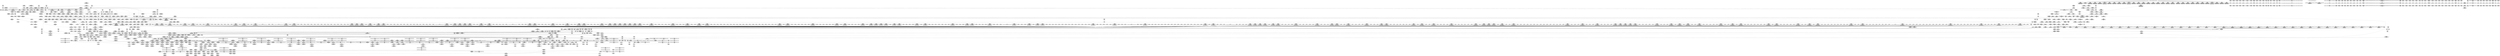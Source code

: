 digraph {
	CE0x461fe90 [shape=record,shape=Mrecord,label="{CE0x461fe90|i64_16|*Constant*|*SummSource*}"]
	CE0x461e490 [shape=record,shape=Mrecord,label="{CE0x461e490|i32_64|*Constant*}"]
	CE0x45bd840 [shape=record,shape=Mrecord,label="{CE0x45bd840|aa_map_file_to_perms:tmp5|security/apparmor/include/file.h,200}"]
	CE0x4574470 [shape=record,shape=Mrecord,label="{CE0x4574470|i64_5|*Constant*}"]
	CE0x4595540 [shape=record,shape=Mrecord,label="{CE0x4595540|80:_i64,_:_CRE_578,579_}"]
	CE0x452feb0 [shape=record,shape=Mrecord,label="{CE0x452feb0|i32_46|*Constant*}"]
	CE0x461ba60 [shape=record,shape=Mrecord,label="{CE0x461ba60|aa_map_file_to_perms:tmp30|security/apparmor/include/file.h,208|*SummSource*}"]
	"CONST[source:1(input),value:2(dynamic)][purpose:{operation}][SrcIdx:1]"
	CE0x45afb60 [shape=record,shape=Mrecord,label="{CE0x45afb60|80:_i64,_:_CRE_1880,1884_|*MultipleSource*|security/apparmor/include/apparmor.h,117|*LoadInst*|security/apparmor/include/apparmor.h,117}"]
	CE0x45c3490 [shape=record,shape=Mrecord,label="{CE0x45c3490|aa_map_file_to_perms:tmp22|security/apparmor/include/file.h,205|*SummSource*}"]
	CE0x4592ab0 [shape=record,shape=Mrecord,label="{CE0x4592ab0|80:_i64,_:_CRE_462,463_}"]
	CE0x4586c60 [shape=record,shape=Mrecord,label="{CE0x4586c60|i64*_getelementptr_inbounds_(_16_x_i64_,_16_x_i64_*___llvm_gcov_ctr46,_i64_0,_i64_9)|*Constant*}"]
	CE0x458cf70 [shape=record,shape=Mrecord,label="{CE0x458cf70|file_inode:tmp3|*SummSource*}"]
	CE0x458d3c0 [shape=record,shape=Mrecord,label="{CE0x458d3c0|_call_void_mcount()_#2|*SummSink*}"]
	CE0x456aef0 [shape=record,shape=Mrecord,label="{CE0x456aef0|124:_i32,_128:_i64,_144:_i32,_192:_i32,_200:_%struct.aa_dfa*,_:_CRE_56,64_|*MultipleSource*|security/apparmor/lsm.c,395|security/apparmor/lsm.c,396}"]
	CE0x45597c0 [shape=record,shape=Mrecord,label="{CE0x45597c0|80:_i64,_:_CRE_32,40_|*MultipleSource*|security/apparmor/include/apparmor.h,117|*LoadInst*|security/apparmor/include/apparmor.h,117}"]
	CE0x4620100 [shape=record,shape=Mrecord,label="{CE0x4620100|aa_map_file_to_perms:tmp33|security/apparmor/include/file.h,210|*SummSource*}"]
	CE0x456bcd0 [shape=record,shape=Mrecord,label="{CE0x456bcd0|124:_i32,_128:_i64,_144:_i32,_192:_i32,_200:_%struct.aa_dfa*,_:_CRE_104,112_|*MultipleSource*|security/apparmor/lsm.c,395|security/apparmor/lsm.c,396}"]
	CE0x460c620 [shape=record,shape=Mrecord,label="{CE0x460c620|aa_map_file_to_perms:and9|security/apparmor/include/file.h,205|*SummSink*}"]
	CE0x4596200 [shape=record,shape=Mrecord,label="{CE0x4596200|80:_i64,_:_CRE_590,591_}"]
	CE0x45a6420 [shape=record,shape=Mrecord,label="{CE0x45a6420|80:_i64,_:_CRE_1372,1373_}"]
	CE0x4597c90 [shape=record,shape=Mrecord,label="{CE0x4597c90|80:_i64,_:_CRE_615,616_}"]
	CE0x45e3720 [shape=record,shape=Mrecord,label="{CE0x45e3720|aa_cred_profile:tmp12|security/apparmor/include/context.h,100|*SummSink*}"]
	CE0x459a860 [shape=record,shape=Mrecord,label="{CE0x459a860|80:_i64,_:_CRE_1208,1209_}"]
	CE0x45ca470 [shape=record,shape=Mrecord,label="{CE0x45ca470|i32_16|*Constant*|*SummSink*}"]
	CE0x452eac0 [shape=record,shape=Mrecord,label="{CE0x452eac0|i8_1|*Constant*|*SummSink*}"]
	CE0x45ae3f0 [shape=record,shape=Mrecord,label="{CE0x45ae3f0|80:_i64,_:_CRE_1816,1824_|*MultipleSource*|security/apparmor/include/apparmor.h,117|*LoadInst*|security/apparmor/include/apparmor.h,117}"]
	CE0x4561cf0 [shape=record,shape=Mrecord,label="{CE0x4561cf0|i32_4|*Constant*|*SummSource*}"]
	CE0x4518ae0 [shape=record,shape=Mrecord,label="{CE0x4518ae0|i64_1|*Constant*}"]
	CE0x455dba0 [shape=record,shape=Mrecord,label="{CE0x455dba0|aa_cred_profile:tobool4|security/apparmor/include/context.h,100|*SummSink*}"]
	CE0x4611ed0 [shape=record,shape=Mrecord,label="{CE0x4611ed0|aa_map_file_to_perms:if.end6}"]
	CE0x45ca970 [shape=record,shape=Mrecord,label="{CE0x45ca970|aa_map_file_to_perms:or23|security/apparmor/include/file.h,211}"]
	CE0x459aa50 [shape=record,shape=Mrecord,label="{CE0x459aa50|80:_i64,_:_CRE_1209,1210_}"]
	CE0x4592ef0 [shape=record,shape=Mrecord,label="{CE0x4592ef0|80:_i64,_:_CRE_480,488_|*MultipleSource*|security/apparmor/include/apparmor.h,117|*LoadInst*|security/apparmor/include/apparmor.h,117}"]
	CE0x45ba8d0 [shape=record,shape=Mrecord,label="{CE0x45ba8d0|aa_cred_profile:tmp5|security/apparmor/include/context.h,99}"]
	CE0x45697a0 [shape=record,shape=Mrecord,label="{CE0x45697a0|apparmor_file_open:mode|security/apparmor/lsm.c,396|*SummSink*}"]
	CE0x4581070 [shape=record,shape=Mrecord,label="{CE0x4581070|i64*_getelementptr_inbounds_(_16_x_i64_,_16_x_i64_*___llvm_gcov_ctr46,_i64_0,_i64_8)|*Constant*|*SummSource*}"]
	CE0x4608860 [shape=record,shape=Mrecord,label="{CE0x4608860|aa_map_file_to_perms:bb|*SummSource*}"]
	CE0x45aeda0 [shape=record,shape=Mrecord,label="{CE0x45aeda0|80:_i64,_:_CRE_1856,1864_|*MultipleSource*|security/apparmor/include/apparmor.h,117|*LoadInst*|security/apparmor/include/apparmor.h,117}"]
	CE0x45a6860 [shape=record,shape=Mrecord,label="{CE0x45a6860|80:_i64,_:_CRE_1376,1384_|*MultipleSource*|security/apparmor/include/apparmor.h,117|*LoadInst*|security/apparmor/include/apparmor.h,117}"]
	CE0x457a2f0 [shape=record,shape=Mrecord,label="{CE0x457a2f0|aa_cred_profile:do.body|*SummSink*}"]
	CE0x459a0a0 [shape=record,shape=Mrecord,label="{CE0x459a0a0|80:_i64,_:_CRE_720,736_|*MultipleSource*|security/apparmor/include/apparmor.h,117|*LoadInst*|security/apparmor/include/apparmor.h,117}"]
	CE0x46110a0 [shape=record,shape=Mrecord,label="{CE0x46110a0|aa_map_file_to_perms:if.end14}"]
	CE0x45ac1e0 [shape=record,shape=Mrecord,label="{CE0x45ac1e0|80:_i64,_:_CRE_1682,1683_}"]
	CE0x4610ef0 [shape=record,shape=Mrecord,label="{CE0x4610ef0|aa_map_file_to_perms:land.lhs.true|*SummSource*}"]
	CE0x45b4030 [shape=record,shape=Mrecord,label="{CE0x45b4030|get_current:tmp3|*SummSource*}"]
	CE0x45c0f90 [shape=record,shape=Mrecord,label="{CE0x45c0f90|i64*_getelementptr_inbounds_(_16_x_i64_,_16_x_i64_*___llvm_gcov_ctr46,_i64_0,_i64_0)|*Constant*|*SummSource*}"]
	CE0x458ad80 [shape=record,shape=Mrecord,label="{CE0x458ad80|apparmor_file_open:tmp29|security/apparmor/lsm.c,407|*SummSink*}"]
	CE0x44f6330 [shape=record,shape=Mrecord,label="{CE0x44f6330|apparmor_file_open:if.then}"]
	CE0x4592cd0 [shape=record,shape=Mrecord,label="{CE0x4592cd0|80:_i64,_:_CRE_464,472_|*MultipleSource*|security/apparmor/include/apparmor.h,117|*LoadInst*|security/apparmor/include/apparmor.h,117}"]
	CE0x4574550 [shape=record,shape=Mrecord,label="{CE0x4574550|aa_cred_profile:tmp14|security/apparmor/include/context.h,100|*SummSource*}"]
	CE0x45f6900 [shape=record,shape=Mrecord,label="{CE0x45f6900|aa_cred_profile:tmp29|security/apparmor/include/context.h,100|*SummSink*}"]
	CE0x45671d0 [shape=record,shape=Mrecord,label="{CE0x45671d0|apparmor_file_open:call5|security/apparmor/lsm.c,395|*SummSink*}"]
	CE0x45ad660 [shape=record,shape=Mrecord,label="{CE0x45ad660|80:_i64,_:_CRE_1760,1764_|*MultipleSource*|security/apparmor/include/apparmor.h,117|*LoadInst*|security/apparmor/include/apparmor.h,117}"]
	CE0x4570590 [shape=record,shape=Mrecord,label="{CE0x4570590|apparmor_file_open:call7|security/apparmor/lsm.c,397|*SummSource*}"]
	CE0x4609810 [shape=record,shape=Mrecord,label="{CE0x4609810|aa_map_file_to_perms:tmp26|security/apparmor/include/file.h,206|*SummSink*}"]
	CE0x457fe50 [shape=record,shape=Mrecord,label="{CE0x457fe50|aa_map_file_to_perms:file|Function::aa_map_file_to_perms&Arg::file::|*SummSink*}"]
	CE0x45918a0 [shape=record,shape=Mrecord,label="{CE0x45918a0|80:_i64,_:_CRE_445,446_}"]
	CE0x455dd60 [shape=record,shape=Mrecord,label="{CE0x455dd60|i64_6|*Constant*}"]
	CE0x44f9a80 [shape=record,shape=Mrecord,label="{CE0x44f9a80|apparmor_file_open:if.then|*SummSink*}"]
	CE0x461aab0 [shape=record,shape=Mrecord,label="{CE0x461aab0|aa_map_file_to_perms:tmp27|security/apparmor/include/file.h,208|*SummSink*}"]
	CE0x458f260 [shape=record,shape=Mrecord,label="{CE0x458f260|80:_i64,_:_CRE_409,410_}"]
	CE0x456cb00 [shape=record,shape=Mrecord,label="{CE0x456cb00|124:_i32,_128:_i64,_144:_i32,_192:_i32,_200:_%struct.aa_dfa*,_:_CRE_136,144_|*MultipleSource*|security/apparmor/lsm.c,395|security/apparmor/lsm.c,396}"]
	CE0x45b4670 [shape=record,shape=Mrecord,label="{CE0x45b4670|aa_cred_profile:tmp13}"]
	CE0x45a9760 [shape=record,shape=Mrecord,label="{CE0x45a9760|80:_i64,_:_CRE_1642,1643_}"]
	CE0x4533770 [shape=record,shape=Mrecord,label="{CE0x4533770|i64_5|*Constant*|*SummSource*}"]
	CE0x4563820 [shape=record,shape=Mrecord,label="{CE0x4563820|apparmor_file_open:tmp13|security/apparmor/lsm.c,390|*SummSource*}"]
	CE0x45fc560 [shape=record,shape=Mrecord,label="{CE0x45fc560|aa_map_file_to_perms:tmp20|security/apparmor/include/file.h,205}"]
	CE0x4536570 [shape=record,shape=Mrecord,label="{CE0x4536570|GLOBAL:get_current|*Constant*|*SummSource*}"]
	CE0x453aa80 [shape=record,shape=Mrecord,label="{CE0x453aa80|128:_i8*,_:_CRE_144,152_|*MultipleSource*|Function::aa_cred_profile&Arg::cred::|Function::apparmor_file_open&Arg::cred::|security/apparmor/include/context.h,99}"]
	CE0x458e4f0 [shape=record,shape=Mrecord,label="{CE0x458e4f0|80:_i64,_:_CRE_396,397_}"]
	CE0x4561c10 [shape=record,shape=Mrecord,label="{CE0x4561c10|apparmor_file_open:tmp24|security/apparmor/lsm.c,398|*SummSink*}"]
	CE0x4587280 [shape=record,shape=Mrecord,label="{CE0x4587280|apparmor_file_open:error.0}"]
	CE0x457fc20 [shape=record,shape=Mrecord,label="{CE0x457fc20|aa_map_file_to_perms:file|Function::aa_map_file_to_perms&Arg::file::}"]
	CE0x4585560 [shape=record,shape=Mrecord,label="{CE0x4585560|aa_cred_profile:tmp25|security/apparmor/include/context.h,100|*SummSink*}"]
	CE0x45046d0 [shape=record,shape=Mrecord,label="{CE0x45046d0|apparmor_file_open:return|*SummSink*}"]
	CE0x45f5780 [shape=record,shape=Mrecord,label="{CE0x45f5780|i64*_getelementptr_inbounds_(_16_x_i64_,_16_x_i64_*___llvm_gcov_ctr46,_i64_0,_i64_13)|*Constant*}"]
	CE0x4572d50 [shape=record,shape=Mrecord,label="{CE0x4572d50|apparmor_file_open:tmp18|security/apparmor/lsm.c,396|*SummSource*}"]
	CE0x460f800 [shape=record,shape=Mrecord,label="{CE0x460f800|aa_map_file_to_perms:or|security/apparmor/include/file.h,201|*SummSource*}"]
	CE0x4556940 [shape=record,shape=Mrecord,label="{CE0x4556940|80:_i64,_:_CRE_224,240_|*MultipleSource*|security/apparmor/include/apparmor.h,117|*LoadInst*|security/apparmor/include/apparmor.h,117}"]
	CE0x456d250 [shape=record,shape=Mrecord,label="{CE0x456d250|124:_i32,_128:_i64,_144:_i32,_192:_i32,_200:_%struct.aa_dfa*,_:_CRE_152,160_|*MultipleSource*|security/apparmor/lsm.c,395|security/apparmor/lsm.c,396}"]
	CE0x461e890 [shape=record,shape=Mrecord,label="{CE0x461e890|aa_map_file_to_perms:and20|security/apparmor/include/file.h,210|*SummSink*}"]
	CE0x45e1650 [shape=record,shape=Mrecord,label="{CE0x45e1650|aa_cred_profile:do.body6|*SummSink*}"]
	CE0x450a660 [shape=record,shape=Mrecord,label="{CE0x450a660|COLLAPSED:_GCMRE___llvm_gcov_ctr88_internal_global_2_x_i64_zeroinitializer:_elem_0:default:}"]
	CE0x461e2d0 [shape=record,shape=Mrecord,label="{CE0x461e2d0|aa_map_file_to_perms:perms.3|*SummSink*}"]
	CE0x45ac510 [shape=record,shape=Mrecord,label="{CE0x45ac510|80:_i64,_:_CRE_1685,1686_}"]
	CE0x4620210 [shape=record,shape=Mrecord,label="{CE0x4620210|aa_map_file_to_perms:tmp33|security/apparmor/include/file.h,210|*SummSink*}"]
	CE0x4612f80 [shape=record,shape=Mrecord,label="{CE0x4612f80|aa_map_file_to_perms:tmp20|security/apparmor/include/file.h,205|*SummSource*}"]
	CE0x4558650 [shape=record,shape=Mrecord,label="{CE0x4558650|80:_i64,_:_CRE_344,352_|*MultipleSource*|security/apparmor/include/apparmor.h,117|*LoadInst*|security/apparmor/include/apparmor.h,117}"]
	CE0x44f9d40 [shape=record,shape=Mrecord,label="{CE0x44f9d40|apparmor_file_open:bf.load|security/apparmor/lsm.c,390|*SummSource*}"]
	CE0x45c4010 [shape=record,shape=Mrecord,label="{CE0x45c4010|aa_cred_profile:tmp4|*LoadInst*|security/apparmor/include/context.h,99|*SummSource*}"]
	CE0x4595fe0 [shape=record,shape=Mrecord,label="{CE0x4595fe0|80:_i64,_:_CRE_588,589_}"]
	CE0x45316a0 [shape=record,shape=Mrecord,label="{CE0x45316a0|aa_map_file_to_perms:entry|*SummSource*}"]
	CE0x45b6940 [shape=record,shape=Mrecord,label="{CE0x45b6940|128:_i8*,_:_CRE_52,56_|*MultipleSource*|Function::aa_cred_profile&Arg::cred::|Function::apparmor_file_open&Arg::cred::|security/apparmor/include/context.h,99}"]
	CE0x4592230 [shape=record,shape=Mrecord,label="{CE0x4592230|80:_i64,_:_CRE_454,455_}"]
	CE0x4615fc0 [shape=record,shape=Mrecord,label="{CE0x4615fc0|aa_map_file_to_perms:tmp12|security/apparmor/include/file.h,202|*SummSink*}"]
	CE0x4538260 [shape=record,shape=Mrecord,label="{CE0x4538260|apparmor_file_open:tmp4|security/apparmor/lsm.c,382|*SummSink*}"]
	CE0x458bda0 [shape=record,shape=Mrecord,label="{CE0x458bda0|file_inode:bb|*SummSink*}"]
	CE0x459af10 [shape=record,shape=Mrecord,label="{CE0x459af10|80:_i64,_:_CRE_1213,1214_}"]
	CE0x45a09e0 [shape=record,shape=Mrecord,label="{CE0x45a09e0|80:_i64,_:_CRE_1317,1318_}"]
	CE0x45e11b0 [shape=record,shape=Mrecord,label="{CE0x45e11b0|aa_cred_profile:lnot.ext|security/apparmor/include/context.h,100|*SummSink*}"]
	CE0x45c12f0 [shape=record,shape=Mrecord,label="{CE0x45c12f0|mediated_filesystem:and|security/apparmor/include/apparmor.h,117|*SummSource*}"]
	CE0x4615520 [shape=record,shape=Mrecord,label="{CE0x4615520|aa_map_file_to_perms:tobool3|security/apparmor/include/file.h,202|*SummSink*}"]
	CE0x45aa0f0 [shape=record,shape=Mrecord,label="{CE0x45aa0f0|80:_i64,_:_CRE_1651,1652_}"]
	CE0x45323a0 [shape=record,shape=Mrecord,label="{CE0x45323a0|file_inode:entry|*SummSink*}"]
	CE0x460d6c0 [shape=record,shape=Mrecord,label="{CE0x460d6c0|aa_map_file_to_perms:tmp24|security/apparmor/include/file.h,205|*SummSource*}"]
	CE0x456b3d0 [shape=record,shape=Mrecord,label="{CE0x456b3d0|124:_i32,_128:_i64,_144:_i32,_192:_i32,_200:_%struct.aa_dfa*,_:_CRE_72,80_|*MultipleSource*|security/apparmor/lsm.c,395|security/apparmor/lsm.c,396}"]
	CE0x45940c0 [shape=record,shape=Mrecord,label="{CE0x45940c0|80:_i64,_:_CRE_560,561_}"]
	CE0x4585ba0 [shape=record,shape=Mrecord,label="{CE0x4585ba0|apparmor_file_open:call11|security/apparmor/lsm.c,403|*SummSink*}"]
	CE0x4573740 [shape=record,shape=Mrecord,label="{CE0x4573740|apparmor_file_open:tmp20|security/apparmor/lsm.c,396|*SummSource*}"]
	CE0x461ae40 [shape=record,shape=Mrecord,label="{CE0x461ae40|aa_map_file_to_perms:tmp28|security/apparmor/include/file.h,208|*SummSource*}"]
	CE0x45f55c0 [shape=record,shape=Mrecord,label="{CE0x45f55c0|aa_cred_profile:tmp27|security/apparmor/include/context.h,100|*SummSink*}"]
	CE0x4597da0 [shape=record,shape=Mrecord,label="{CE0x4597da0|80:_i64,_:_CRE_616,617_}"]
	CE0x4556180 [shape=record,shape=Mrecord,label="{CE0x4556180|80:_i64,_:_CRE_192,200_|*MultipleSource*|security/apparmor/include/apparmor.h,117|*LoadInst*|security/apparmor/include/apparmor.h,117}"]
	CE0x4603f40 [shape=record,shape=Mrecord,label="{CE0x4603f40|i32_1024|*Constant*|*SummSink*}"]
	CE0x459b240 [shape=record,shape=Mrecord,label="{CE0x459b240|80:_i64,_:_CRE_1216,1217_}"]
	CE0x46183f0 [shape=record,shape=Mrecord,label="{CE0x46183f0|aa_map_file_to_perms:and12|security/apparmor/include/file.h,206|*SummSink*}"]
	CE0x45543a0 [shape=record,shape=Mrecord,label="{CE0x45543a0|_call_void_mcount()_#2|*SummSource*}"]
	CE0x4509130 [shape=record,shape=Mrecord,label="{CE0x4509130|i64*_getelementptr_inbounds_(_2_x_i64_,_2_x_i64_*___llvm_gcov_ctr112,_i64_0,_i64_1)|*Constant*}"]
	CE0x4595210 [shape=record,shape=Mrecord,label="{CE0x4595210|80:_i64,_:_CRE_575,576_}"]
	CE0x45e3da0 [shape=record,shape=Mrecord,label="{CE0x45e3da0|%struct.aa_profile*_null|*Constant*}"]
	CE0x4598d90 [shape=record,shape=Mrecord,label="{CE0x4598d90|80:_i64,_:_CRE_631,632_}"]
	CE0x460be20 [shape=record,shape=Mrecord,label="{CE0x460be20|aa_map_file_to_perms:if.end24|*SummSource*}"]
	CE0x4572300 [shape=record,shape=Mrecord,label="{CE0x4572300|i64_8|*Constant*|*SummSink*}"]
	CE0x45fec80 [shape=record,shape=Mrecord,label="{CE0x45fec80|aa_map_file_to_perms:tmp18|security/apparmor/include/file.h,205|*SummSource*}"]
	CE0x4534810 [shape=record,shape=Mrecord,label="{CE0x4534810|apparmor_file_open:tmp11|security/apparmor/lsm.c,390|*SummSink*}"]
	CE0x46026e0 [shape=record,shape=Mrecord,label="{CE0x46026e0|aa_map_file_to_perms:tmp1}"]
	CE0x45e7490 [shape=record,shape=Mrecord,label="{CE0x45e7490|aa_cred_profile:lnot3|security/apparmor/include/context.h,100}"]
	CE0x45be980 [shape=record,shape=Mrecord,label="{CE0x45be980|aa_cred_profile:tmp18|security/apparmor/include/context.h,100|*SummSink*}"]
	CE0x46021d0 [shape=record,shape=Mrecord,label="{CE0x46021d0|i64_8|*Constant*}"]
	CE0x4577820 [shape=record,shape=Mrecord,label="{CE0x4577820|i32_1024|*Constant*|*SummSource*}"]
	CE0x455ac10 [shape=record,shape=Mrecord,label="{CE0x455ac10|80:_i64,_:_CRE_128,132_|*MultipleSource*|security/apparmor/include/apparmor.h,117|*LoadInst*|security/apparmor/include/apparmor.h,117}"]
	CE0x45712b0 [shape=record,shape=Mrecord,label="{CE0x45712b0|0:_i16,_4:_i32,_8:_i16,_40:_%struct.super_block*,_:_SCMRE_4,6_|*MultipleSource*|security/apparmor/lsm.c,382|security/apparmor/lsm.c, 398|security/apparmor/lsm.c,397|security/apparmor/lsm.c,398|Function::mediated_filesystem&Arg::inode::}"]
	CE0x4593900 [shape=record,shape=Mrecord,label="{CE0x4593900|80:_i64,_:_CRE_528,536_|*MultipleSource*|security/apparmor/include/apparmor.h,117|*LoadInst*|security/apparmor/include/apparmor.h,117}"]
	CE0x44f25b0 [shape=record,shape=Mrecord,label="{CE0x44f25b0|apparmor_file_open:file|Function::apparmor_file_open&Arg::file::}"]
	CE0x453ba90 [shape=record,shape=Mrecord,label="{CE0x453ba90|24:_%struct.dentry*,_32:_%struct.inode*,_128:_i32,_132:_i32,_456:_i8*,_:_CRE_132,136_|*MultipleSource*|Function::apparmor_file_open&Arg::file::|security/apparmor/lsm.c,378}"]
	CE0x45f8880 [shape=record,shape=Mrecord,label="{CE0x45f8880|aa_cred_profile:tmp32|security/apparmor/include/context.h,101}"]
	CE0x455fa10 [shape=record,shape=Mrecord,label="{CE0x455fa10|80:_i64,_:_CRE_1342,1343_}"]
	CE0x4620c80 [shape=record,shape=Mrecord,label="{CE0x4620c80|aa_map_file_to_perms:tmp35|security/apparmor/include/file.h,210|*SummSource*}"]
	CE0x44f9c30 [shape=record,shape=Mrecord,label="{CE0x44f9c30|apparmor_file_open:bf.load|security/apparmor/lsm.c,390}"]
	CE0x456c890 [shape=record,shape=Mrecord,label="{CE0x456c890|124:_i32,_128:_i64,_144:_i32,_192:_i32,_200:_%struct.aa_dfa*,_:_CRE_128,136_|*MultipleSource*|security/apparmor/lsm.c,395|security/apparmor/lsm.c,396}"]
	CE0x45862d0 [shape=record,shape=Mrecord,label="{CE0x45862d0|i32_100|*Constant*}"]
	CE0x4590140 [shape=record,shape=Mrecord,label="{CE0x4590140|80:_i64,_:_CRE_423,424_}"]
	CE0x4591570 [shape=record,shape=Mrecord,label="{CE0x4591570|80:_i64,_:_CRE_442,443_}"]
	CE0x4595980 [shape=record,shape=Mrecord,label="{CE0x4595980|80:_i64,_:_CRE_582,583_}"]
	CE0x4559e40 [shape=record,shape=Mrecord,label="{CE0x4559e40|80:_i64,_:_CRE_64,72_|*MultipleSource*|security/apparmor/include/apparmor.h,117|*LoadInst*|security/apparmor/include/apparmor.h,117}"]
	CE0x4505760 [shape=record,shape=Mrecord,label="{CE0x4505760|apparmor_file_open:tmp1}"]
	CE0x4565760 [shape=record,shape=Mrecord,label="{CE0x4565760|aa_path_perm:request|Function::aa_path_perm&Arg::request::|*SummSink*}"]
	CE0x45e1b60 [shape=record,shape=Mrecord,label="{CE0x45e1b60|aa_map_file_to_perms:tmp23|security/apparmor/include/file.h,205|*SummSink*}"]
	CE0x457f4a0 [shape=record,shape=Mrecord,label="{CE0x457f4a0|aa_cred_profile:tobool4|security/apparmor/include/context.h,100}"]
	CE0x45a5df0 [shape=record,shape=Mrecord,label="{CE0x45a5df0|80:_i64,_:_CRE_1366,1367_}"]
	CE0x457cda0 [shape=record,shape=Mrecord,label="{CE0x457cda0|apparmor_file_open:call9|security/apparmor/lsm.c,401}"]
	CE0x45af370 [shape=record,shape=Mrecord,label="{CE0x45af370|80:_i64,_:_CRE_1873,1874_}"]
	CE0x45e19a0 [shape=record,shape=Mrecord,label="{CE0x45e19a0|aa_map_file_to_perms:tmp23|security/apparmor/include/file.h,205|*SummSource*}"]
	CE0x45a1260 [shape=record,shape=Mrecord,label="{CE0x45a1260|80:_i64,_:_CRE_1325,1326_}"]
	CE0x455c6e0 [shape=record,shape=Mrecord,label="{CE0x455c6e0|mediated_filesystem:bb|*SummSource*}"]
	CE0x44fe980 [shape=record,shape=Mrecord,label="{CE0x44fe980|24:_%struct.dentry*,_32:_%struct.inode*,_128:_i32,_132:_i32,_456:_i8*,_:_CRE_14,15_}"]
	CE0x461fae0 [shape=record,shape=Mrecord,label="{CE0x461fae0|i64_15|*Constant*|*SummSink*}"]
	CE0x45ada40 [shape=record,shape=Mrecord,label="{CE0x45ada40|80:_i64,_:_CRE_1776,1784_|*MultipleSource*|security/apparmor/include/apparmor.h,117|*LoadInst*|security/apparmor/include/apparmor.h,117}"]
	CE0x45e0190 [shape=record,shape=Mrecord,label="{CE0x45e0190|void_(i8*,_i32,_i64)*_asm_sideeffect_1:_09ud2_0A.pushsection___bug_table,_22a_22_0A2:_09.long_1b_-_2b,_$_0:c_-_2b_0A_09.word_$_1:c_,_0_0A_09.org_2b+$_2:c_0A.popsection_,_i,i,i,_dirflag_,_fpsr_,_flags_|*SummSink*}"]
	CE0x45145b0 [shape=record,shape=Mrecord,label="{CE0x45145b0|COLLAPSED:_GCMRE___llvm_gcov_ctr55_internal_global_2_x_i64_zeroinitializer:_elem_0:default:}"]
	CE0x459bce0 [shape=record,shape=Mrecord,label="{CE0x459bce0|80:_i64,_:_CRE_1226,1227_}"]
	CE0x455b6a0 [shape=record,shape=Mrecord,label="{CE0x455b6a0|mediated_filesystem:tmp2|*SummSink*}"]
	CE0x4529030 [shape=record,shape=Mrecord,label="{CE0x4529030|24:_%struct.dentry*,_32:_%struct.inode*,_128:_i32,_132:_i32,_456:_i8*,_:_CRE_456,464_|*MultipleSource*|Function::apparmor_file_open&Arg::file::|security/apparmor/lsm.c,378}"]
	CE0x45e4c90 [shape=record,shape=Mrecord,label="{CE0x45e4c90|aa_map_file_to_perms:tmp14|security/apparmor/include/file.h,202|*SummSink*}"]
	CE0x4508e30 [shape=record,shape=Mrecord,label="{CE0x4508e30|i32_1|*Constant*|*SummSink*}"]
	CE0x45b8830 [shape=record,shape=Mrecord,label="{CE0x45b8830|aa_cred_profile:tmp|*SummSink*}"]
	CE0x45abc90 [shape=record,shape=Mrecord,label="{CE0x45abc90|80:_i64,_:_CRE_1677,1678_}"]
	CE0x4586750 [shape=record,shape=Mrecord,label="{CE0x4586750|i64*_getelementptr_inbounds_(_16_x_i64_,_16_x_i64_*___llvm_gcov_ctr46,_i64_0,_i64_9)|*Constant*|*SummSink*}"]
	CE0x450a370 [shape=record,shape=Mrecord,label="{CE0x450a370|24:_%struct.dentry*,_32:_%struct.inode*,_128:_i32,_132:_i32,_456:_i8*,_:_CRE_16,24_|*MultipleSource*|Function::apparmor_file_open&Arg::file::|security/apparmor/lsm.c,378}"]
	CE0x45b9160 [shape=record,shape=Mrecord,label="{CE0x45b9160|128:_i8*,_:_CRE_44,48_|*MultipleSource*|Function::aa_cred_profile&Arg::cred::|Function::apparmor_file_open&Arg::cred::|security/apparmor/include/context.h,99}"]
	CE0x45b1520 [shape=record,shape=Mrecord,label="{CE0x45b1520|mediated_filesystem:tmp5|security/apparmor/include/apparmor.h,117|*SummSource*}"]
	CE0x4565ca0 [shape=record,shape=Mrecord,label="{CE0x4565ca0|aa_path_perm:cond|Function::aa_path_perm&Arg::cond::|*SummSink*}"]
	CE0x45b58c0 [shape=record,shape=Mrecord,label="{CE0x45b58c0|%struct.task_struct*_(%struct.task_struct**)*_asm_movq_%gs:$_1:P_,$0_,_r,im,_dirflag_,_fpsr_,_flags_}"]
	CE0x45a9650 [shape=record,shape=Mrecord,label="{CE0x45a9650|80:_i64,_:_CRE_1641,1642_}"]
	CE0x461a2d0 [shape=record,shape=Mrecord,label="{CE0x461a2d0|i64_13|*Constant*}"]
	CE0x45767c0 [shape=record,shape=Mrecord,label="{CE0x45767c0|%struct.aa_profile*_null|*Constant*|*SummSource*}"]
	CE0x45e1fa0 [shape=record,shape=Mrecord,label="{CE0x45e1fa0|0:_%struct.aa_profile*,_:_CRE_8,16_|*MultipleSource*|security/apparmor/include/context.h,99|*LoadInst*|security/apparmor/include/context.h,99|security/apparmor/include/context.h,100}"]
	CE0x40dba80 [shape=record,shape=Mrecord,label="{CE0x40dba80|apparmor_file_open:cond|security/apparmor/lsm.c, 398}"]
	CE0x4565420 [shape=record,shape=Mrecord,label="{CE0x4565420|aa_path_perm:request|Function::aa_path_perm&Arg::request::}"]
	CE0x45b31f0 [shape=record,shape=Mrecord,label="{CE0x45b31f0|aa_map_file_to_perms:tobool|security/apparmor/include/file.h,200|*SummSource*}"]
	"CONST[source:0(mediator),value:0(static)][purpose:{operation}]"
	CE0x458ca30 [shape=record,shape=Mrecord,label="{CE0x458ca30|file_inode:tmp2|*SummSource*}"]
	CE0x45b0b70 [shape=record,shape=Mrecord,label="{CE0x45b0b70|80:_i64,_:_CRE_2248,2256_|*MultipleSource*|security/apparmor/include/apparmor.h,117|*LoadInst*|security/apparmor/include/apparmor.h,117}"]
	CE0x45fc220 [shape=record,shape=Mrecord,label="{CE0x45fc220|aa_map_file_to_perms:tmp19|security/apparmor/include/file.h,205|*SummSource*}"]
	CE0x456d730 [shape=record,shape=Mrecord,label="{CE0x456d730|124:_i32,_128:_i64,_144:_i32,_192:_i32,_200:_%struct.aa_dfa*,_:_CRE_192,196_|*MultipleSource*|security/apparmor/lsm.c,395|security/apparmor/lsm.c,396}"]
	CE0x459d440 [shape=record,shape=Mrecord,label="{CE0x459d440|80:_i64,_:_CRE_1248,1249_}"]
	CE0x459f860 [shape=record,shape=Mrecord,label="{CE0x459f860|80:_i64,_:_CRE_1296,1300_|*MultipleSource*|security/apparmor/include/apparmor.h,117|*LoadInst*|security/apparmor/include/apparmor.h,117}"]
	CE0x45e0660 [shape=record,shape=Mrecord,label="{CE0x45e0660|aa_cred_profile:bb}"]
	CE0x45b41f0 [shape=record,shape=Mrecord,label="{CE0x45b41f0|i64*_getelementptr_inbounds_(_16_x_i64_,_16_x_i64_*___llvm_gcov_ctr46,_i64_0,_i64_4)|*Constant*|*SummSource*}"]
	CE0x45990c0 [shape=record,shape=Mrecord,label="{CE0x45990c0|80:_i64,_:_CRE_648,656_|*MultipleSource*|security/apparmor/include/apparmor.h,117|*LoadInst*|security/apparmor/include/apparmor.h,117}"]
	CE0x450d4e0 [shape=record,shape=Mrecord,label="{CE0x450d4e0|apparmor_file_open:tmp1|*SummSource*}"]
	CE0x46089c0 [shape=record,shape=Mrecord,label="{CE0x46089c0|aa_map_file_to_perms:if.end}"]
	CE0x45c6c50 [shape=record,shape=Mrecord,label="{CE0x45c6c50|aa_map_file_to_perms:tmp7|security/apparmor/include/file.h,200}"]
	CE0x457cf20 [shape=record,shape=Mrecord,label="{CE0x457cf20|apparmor_file_open:call9|security/apparmor/lsm.c,401|*SummSink*}"]
	CE0x45c0d70 [shape=record,shape=Mrecord,label="{CE0x45c0d70|aa_cred_profile:do.body6|*SummSource*}"]
	CE0x458eaf0 [shape=record,shape=Mrecord,label="{CE0x458eaf0|80:_i64,_:_CRE_402,403_}"]
	CE0x45cb890 [shape=record,shape=Mrecord,label="{CE0x45cb890|aa_map_file_to_perms:tmp40|security/apparmor/include/file.h,213}"]
	CE0x455bac0 [shape=record,shape=Mrecord,label="{CE0x455bac0|aa_cred_profile:lor.rhs|*SummSink*}"]
	CE0x45b88a0 [shape=record,shape=Mrecord,label="{CE0x45b88a0|aa_cred_profile:tmp1}"]
	CE0x45b5460 [shape=record,shape=Mrecord,label="{CE0x45b5460|get_current:tmp2|*SummSource*}"]
	CE0x45f5e30 [shape=record,shape=Mrecord,label="{CE0x45f5e30|i64*_getelementptr_inbounds_(_16_x_i64_,_16_x_i64_*___llvm_gcov_ctr46,_i64_0,_i64_13)|*Constant*|*SummSink*}"]
	CE0x4592670 [shape=record,shape=Mrecord,label="{CE0x4592670|80:_i64,_:_CRE_458,459_}"]
	CE0x4607a00 [shape=record,shape=Mrecord,label="{CE0x4607a00|aa_map_file_to_perms:tmp|*SummSource*}"]
	CE0x458e7c0 [shape=record,shape=Mrecord,label="{CE0x458e7c0|80:_i64,_:_CRE_399,400_}"]
	CE0x458e9e0 [shape=record,shape=Mrecord,label="{CE0x458e9e0|80:_i64,_:_CRE_401,402_}"]
	CE0x45a9870 [shape=record,shape=Mrecord,label="{CE0x45a9870|80:_i64,_:_CRE_1643,1644_}"]
	CE0x4568220 [shape=record,shape=Mrecord,label="{CE0x4568220|aa_cred_profile:entry|*SummSink*}"]
	CE0x45c6ad0 [shape=record,shape=Mrecord,label="{CE0x45c6ad0|aa_map_file_to_perms:tmp6|security/apparmor/include/file.h,200|*SummSink*}"]
	CE0x45f4670 [shape=record,shape=Mrecord,label="{CE0x45f4670|aa_map_file_to_perms:tmp26|security/apparmor/include/file.h,206}"]
	CE0x45e05d0 [shape=record,shape=Mrecord,label="{CE0x45e05d0|aa_cred_profile:do.end8|*SummSink*}"]
	CE0x458caa0 [shape=record,shape=Mrecord,label="{CE0x458caa0|file_inode:tmp2|*SummSink*}"]
	CE0x45e0b00 [shape=record,shape=Mrecord,label="{CE0x45e0b00|aa_cred_profile:do.cond|*SummSource*}"]
	CE0x45f9c20 [shape=record,shape=Mrecord,label="{CE0x45f9c20|aa_cred_profile:tmp34|security/apparmor/include/context.h,101|*SummSource*}"]
	CE0x45678a0 [shape=record,shape=Mrecord,label="{CE0x45678a0|apparmor_file_open:call5|security/apparmor/lsm.c,395}"]
	CE0x4572a20 [shape=record,shape=Mrecord,label="{CE0x4572a20|apparmor_file_open:tmp17|security/apparmor/lsm.c,396|*SummSource*}"]
	CE0x4514620 [shape=record,shape=Mrecord,label="{CE0x4514620|mediated_filesystem:tmp|*SummSource*}"]
	CE0x459d330 [shape=record,shape=Mrecord,label="{CE0x459d330|80:_i64,_:_CRE_1247,1248_}"]
	CE0x450a470 [shape=record,shape=Mrecord,label="{CE0x450a470|24:_%struct.dentry*,_32:_%struct.inode*,_128:_i32,_132:_i32,_456:_i8*,_:_CRE_32,40_|*MultipleSource*|Function::apparmor_file_open&Arg::file::|security/apparmor/lsm.c,378}"]
	CE0x45fbd80 [shape=record,shape=Mrecord,label="{CE0x45fbd80|aa_map_file_to_perms:f_flags|security/apparmor/include/file.h,197|*SummSink*}"]
	CE0x45e3eb0 [shape=record,shape=Mrecord,label="{CE0x45e3eb0|aa_cred_profile:tobool1|security/apparmor/include/context.h,100|*SummSink*}"]
	CE0x45aa640 [shape=record,shape=Mrecord,label="{CE0x45aa640|80:_i64,_:_CRE_1656,1657_}"]
	CE0x4591130 [shape=record,shape=Mrecord,label="{CE0x4591130|80:_i64,_:_CRE_438,439_}"]
	CE0x45a9fe0 [shape=record,shape=Mrecord,label="{CE0x45a9fe0|80:_i64,_:_CRE_1650,1651_}"]
	CE0x45c9ac0 [shape=record,shape=Mrecord,label="{CE0x45c9ac0|aa_map_file_to_perms:tmp38|security/apparmor/include/file.h,211|*SummSink*}"]
	CE0x461fe20 [shape=record,shape=Mrecord,label="{CE0x461fe20|i64_16|*Constant*}"]
	CE0x461b250 [shape=record,shape=Mrecord,label="{CE0x461b250|aa_map_file_to_perms:tmp29|security/apparmor/include/file.h,208}"]
	CE0x4583e50 [shape=record,shape=Mrecord,label="{CE0x4583e50|aa_cred_profile:tmp23|security/apparmor/include/context.h,100}"]
	CE0x4560c20 [shape=record,shape=Mrecord,label="{CE0x4560c20|80:_i64,_:_CRE_1359,1360_}"]
	CE0x456ede0 [shape=record,shape=Mrecord,label="{CE0x456ede0|124:_i32,_128:_i64,_144:_i32,_192:_i32,_200:_%struct.aa_dfa*,_:_CRE_264,268_|*MultipleSource*|security/apparmor/lsm.c,395|security/apparmor/lsm.c,396}"]
	CE0x45a7c50 [shape=record,shape=Mrecord,label="{CE0x45a7c50|80:_i64,_:_CRE_1617,1618_}"]
	CE0x460ed00 [shape=record,shape=Mrecord,label="{CE0x460ed00|aa_map_file_to_perms:if.then4|*SummSource*}"]
	CE0x458b780 [shape=record,shape=Mrecord,label="{CE0x458b780|file_inode:bb}"]
	CE0x4554df0 [shape=record,shape=Mrecord,label="{CE0x4554df0|mediated_filesystem:i_sb|security/apparmor/include/apparmor.h,117|*SummSink*}"]
	CE0x459b460 [shape=record,shape=Mrecord,label="{CE0x459b460|80:_i64,_:_CRE_1218,1219_}"]
	CE0x4586fe0 [shape=record,shape=Mrecord,label="{CE0x4586fe0|apparmor_file_open:allow12|security/apparmor/lsm.c,403|*SummSource*}"]
	CE0x4564c80 [shape=record,shape=Mrecord,label="{CE0x4564c80|aa_path_perm:path|Function::aa_path_perm&Arg::path::|*SummSource*}"]
	CE0x4610da0 [shape=record,shape=Mrecord,label="{CE0x4610da0|aa_map_file_to_perms:land.lhs.true}"]
	CE0x45b8ff0 [shape=record,shape=Mrecord,label="{CE0x45b8ff0|128:_i8*,_:_CRE_40,44_|*MultipleSource*|Function::aa_cred_profile&Arg::cred::|Function::apparmor_file_open&Arg::cred::|security/apparmor/include/context.h,99}"]
	CE0x455d240 [shape=record,shape=Mrecord,label="{CE0x455d240|mediated_filesystem:s_flags|security/apparmor/include/apparmor.h,117|*SummSink*}"]
	CE0x45618a0 [shape=record,shape=Mrecord,label="{CE0x45618a0|apparmor_file_open:tmp23|security/apparmor/lsm.c,398|*SummSource*}"]
	CE0x4570eb0 [shape=record,shape=Mrecord,label="{CE0x4570eb0|apparmor_file_open:uid|security/apparmor/lsm.c,398|*SummSink*}"]
	CE0x4585440 [shape=record,shape=Mrecord,label="{CE0x4585440|aa_cred_profile:tmp25|security/apparmor/include/context.h,100|*SummSource*}"]
	CE0x46211e0 [shape=record,shape=Mrecord,label="{CE0x46211e0|aa_map_file_to_perms:tmp36|security/apparmor/include/file.h,210|*SummSource*}"]
	CE0x45a7fb0 [shape=record,shape=Mrecord,label="{CE0x45a7fb0|80:_i64,_:_CRE_1619,1620_}"]
	CE0x458c360 [shape=record,shape=Mrecord,label="{CE0x458c360|file_inode:tmp1|*SummSink*}"]
	CE0x457a9f0 [shape=record,shape=Mrecord,label="{CE0x457a9f0|_call_void_mcount()_#2|*SummSink*}"]
	CE0x45a8220 [shape=record,shape=Mrecord,label="{CE0x45a8220|80:_i64,_:_CRE_1622,1623_}"]
	CE0x45f4f00 [shape=record,shape=Mrecord,label="{CE0x45f4f00|aa_cred_profile:tmp26|security/apparmor/include/context.h,100|*SummSource*}"]
	CE0x4593520 [shape=record,shape=Mrecord,label="{CE0x4593520|80:_i64,_:_CRE_504,512_|*MultipleSource*|security/apparmor/include/apparmor.h,117|*LoadInst*|security/apparmor/include/apparmor.h,117}"]
	CE0x45ca630 [shape=record,shape=Mrecord,label="{CE0x45ca630|aa_map_file_to_perms:perms.4}"]
	CE0x45bfbb0 [shape=record,shape=Mrecord,label="{CE0x45bfbb0|aa_cred_profile:bb|*SummSource*}"]
	CE0x455f3b0 [shape=record,shape=Mrecord,label="{CE0x455f3b0|80:_i64,_:_CRE_1336,1337_}"]
	CE0x458ec00 [shape=record,shape=Mrecord,label="{CE0x458ec00|80:_i64,_:_CRE_403,404_}"]
	CE0x4535f50 [shape=record,shape=Mrecord,label="{CE0x4535f50|apparmor_file_open:tmp9|security/apparmor/lsm.c,383|*SummSink*}"]
	CE0x45abeb0 [shape=record,shape=Mrecord,label="{CE0x45abeb0|80:_i64,_:_CRE_1679,1680_}"]
	CE0x4566330 [shape=record,shape=Mrecord,label="{CE0x4566330|0:_i16,_:_CME_0,1_}"]
	CE0x452a1b0 [shape=record,shape=Mrecord,label="{CE0x452a1b0|apparmor_file_open:tmp2|*LoadInst*|security/apparmor/lsm.c,378|*SummSink*}"]
	CE0x4585e70 [shape=record,shape=Mrecord,label="{CE0x4585e70|apparmor_file_open:call11|security/apparmor/lsm.c,403}"]
	CE0x4581af0 [shape=record,shape=Mrecord,label="{CE0x4581af0|aa_path_perm:profile|Function::aa_path_perm&Arg::profile::}"]
	CE0x4604220 [shape=record,shape=Mrecord,label="{CE0x4604220|aa_map_file_to_perms:and7|security/apparmor/include/file.h,205}"]
	CE0x4605080 [shape=record,shape=Mrecord,label="{CE0x4605080|i32_7|*Constant*|*SummSource*}"]
	CE0x4564a80 [shape=record,shape=Mrecord,label="{CE0x4564a80|aa_path_perm:path|Function::aa_path_perm&Arg::path::}"]
	CE0x44fa710 [shape=record,shape=Mrecord,label="{CE0x44fa710|i64_1|*Constant*}"]
	CE0x45e6020 [shape=record,shape=Mrecord,label="{CE0x45e6020|aa_map_file_to_perms:f_mode1|security/apparmor/include/file.h,202|*SummSource*}"]
	CE0x459ac40 [shape=record,shape=Mrecord,label="{CE0x459ac40|80:_i64,_:_CRE_1210,1211_}"]
	CE0x459c010 [shape=record,shape=Mrecord,label="{CE0x459c010|80:_i64,_:_CRE_1229,1230_}"]
	CE0x4615bf0 [shape=record,shape=Mrecord,label="{CE0x4615bf0|aa_map_file_to_perms:tmp12|security/apparmor/include/file.h,202}"]
	CE0x45ae5e0 [shape=record,shape=Mrecord,label="{CE0x45ae5e0|80:_i64,_:_CRE_1824,1828_|*MultipleSource*|security/apparmor/include/apparmor.h,117|*LoadInst*|security/apparmor/include/apparmor.h,117}"]
	CE0x45a1590 [shape=record,shape=Mrecord,label="{CE0x45a1590|80:_i64,_:_CRE_1328,1329_}"]
	CE0x453a120 [shape=record,shape=Mrecord,label="{CE0x453a120|128:_i8*,_:_CRE_112,120_|*MultipleSource*|Function::aa_cred_profile&Arg::cred::|Function::apparmor_file_open&Arg::cred::|security/apparmor/include/context.h,99}"]
	CE0x458c600 [shape=record,shape=Mrecord,label="{CE0x458c600|i64*_getelementptr_inbounds_(_2_x_i64_,_2_x_i64_*___llvm_gcov_ctr88,_i64_0,_i64_1)|*Constant*|*SummSink*}"]
	CE0x45b9380 [shape=record,shape=Mrecord,label="{CE0x45b9380|aa_map_file_to_perms:or|security/apparmor/include/file.h,201|*SummSink*}"]
	CE0x45f3780 [shape=record,shape=Mrecord,label="{CE0x45f3780|aa_map_file_to_perms:tobool|security/apparmor/include/file.h,200}"]
	CE0x461b6c0 [shape=record,shape=Mrecord,label="{CE0x461b6c0|aa_map_file_to_perms:tmp29|security/apparmor/include/file.h,208|*SummSink*}"]
	CE0x4590360 [shape=record,shape=Mrecord,label="{CE0x4590360|80:_i64,_:_CRE_425,426_}"]
	CE0x459b130 [shape=record,shape=Mrecord,label="{CE0x459b130|80:_i64,_:_CRE_1215,1216_}"]
	CE0x45141f0 [shape=record,shape=Mrecord,label="{CE0x45141f0|24:_%struct.dentry*,_32:_%struct.inode*,_128:_i32,_132:_i32,_456:_i8*,_:_CRE_9,10_}"]
	CE0x45bf550 [shape=record,shape=Mrecord,label="{CE0x45bf550|aa_cred_profile:lor.end}"]
	CE0x4571c50 [shape=record,shape=Mrecord,label="{CE0x4571c50|i64_3|*Constant*|*SummSink*}"]
	CE0x4515b10 [shape=record,shape=Mrecord,label="{CE0x4515b10|get_current:tmp1|*SummSource*}"]
	CE0x4513400 [shape=record,shape=Mrecord,label="{CE0x4513400|GLOBAL:mediated_filesystem|*Constant*}"]
	CE0x4569ac0 [shape=record,shape=Mrecord,label="{CE0x4569ac0|apparmor_file_open:mode|security/apparmor/lsm.c,396}"]
	CE0x458bbe0 [shape=record,shape=Mrecord,label="{CE0x458bbe0|file_inode:bb|*SummSource*}"]
	CE0x456da00 [shape=record,shape=Mrecord,label="{CE0x456da00|124:_i32,_128:_i64,_144:_i32,_192:_i32,_200:_%struct.aa_dfa*,_:_CRE_200,208_|*MultipleSource*|security/apparmor/lsm.c,395|security/apparmor/lsm.c,396}"]
	CE0x461b840 [shape=record,shape=Mrecord,label="{CE0x461b840|aa_map_file_to_perms:tmp30|security/apparmor/include/file.h,208}"]
	CE0x4596a80 [shape=record,shape=Mrecord,label="{CE0x4596a80|80:_i64,_:_CRE_598,599_}"]
	CE0x45689b0 [shape=record,shape=Mrecord,label="{CE0x45689b0|aa_cred_profile:cred|Function::aa_cred_profile&Arg::cred::|*SummSource*}"]
	CE0x45c0e50 [shape=record,shape=Mrecord,label="{CE0x45c0e50|i64*_getelementptr_inbounds_(_16_x_i64_,_16_x_i64_*___llvm_gcov_ctr46,_i64_0,_i64_0)|*Constant*}"]
	CE0x458a160 [shape=record,shape=Mrecord,label="{CE0x458a160|apparmor_file_open:tmp26|security/apparmor/lsm.c,406|*SummSource*}"]
	CE0x4538340 [shape=record,shape=Mrecord,label="{CE0x4538340|i64_0|*Constant*|*SummSink*}"]
	CE0x4610fc0 [shape=record,shape=Mrecord,label="{CE0x4610fc0|aa_map_file_to_perms:land.lhs.true|*SummSink*}"]
	CE0x4574ea0 [shape=record,shape=Mrecord,label="{CE0x4574ea0|aa_map_file_to_perms:tmp4|security/apparmor/include/file.h,200}"]
	CE0x4531190 [shape=record,shape=Mrecord,label="{CE0x4531190|_call_void_asm_sideeffect_1:_09ud2_0A.pushsection___bug_table,_22a_22_0A2:_09.long_1b_-_2b,_$_0:c_-_2b_0A_09.word_$_1:c_,_0_0A_09.org_2b+$_2:c_0A.popsection_,_i,i,i,_dirflag_,_fpsr_,_flags_(i8*_getelementptr_inbounds_(_36_x_i8_,_36_x_i8_*_.str12,_i32_0,_i32_0),_i32_100,_i64_12)_#2,_!dbg_!15490,_!srcloc_!15493|security/apparmor/include/context.h,100|*SummSource*}"]
	CE0x45ab300 [shape=record,shape=Mrecord,label="{CE0x45ab300|80:_i64,_:_CRE_1668,1669_}"]
	CE0x455e7c0 [shape=record,shape=Mrecord,label="{CE0x455e7c0|80:_i64,_:_CRE_20,21_|*MultipleSource*|security/apparmor/include/apparmor.h,117|*LoadInst*|security/apparmor/include/apparmor.h,117}"]
	CE0x4592340 [shape=record,shape=Mrecord,label="{CE0x4592340|80:_i64,_:_CRE_455,456_}"]
	CE0x452a430 [shape=record,shape=Mrecord,label="{CE0x452a430|GLOBAL:file_inode|*Constant*}"]
	CE0x4594ff0 [shape=record,shape=Mrecord,label="{CE0x4594ff0|80:_i64,_:_CRE_573,574_}"]
	CE0x4502cf0 [shape=record,shape=Mrecord,label="{CE0x4502cf0|apparmor_file_open:tmp7|security/apparmor/lsm.c,382}"]
	CE0x45635b0 [shape=record,shape=Mrecord,label="{CE0x45635b0|apparmor_file_open:tmp13|security/apparmor/lsm.c,390}"]
	CE0x45b5ed0 [shape=record,shape=Mrecord,label="{CE0x45b5ed0|aa_cred_profile:tobool|security/apparmor/include/context.h,100|*SummSink*}"]
	CE0x44fac90 [shape=record,shape=Mrecord,label="{CE0x44fac90|apparmor_file_open:entry|*SummSource*}"]
	CE0x45a8770 [shape=record,shape=Mrecord,label="{CE0x45a8770|80:_i64,_:_CRE_1627,1628_}"]
	CE0x45179d0 [shape=record,shape=Mrecord,label="{CE0x45179d0|mediated_filesystem:tmp1}"]
	CE0x45b79b0 [shape=record,shape=Mrecord,label="{CE0x45b79b0|128:_i8*,_:_CRE_64,72_|*MultipleSource*|Function::aa_cred_profile&Arg::cred::|Function::apparmor_file_open&Arg::cred::|security/apparmor/include/context.h,99}"]
	CE0x4534f10 [shape=record,shape=Mrecord,label="{CE0x4534f10|mediated_filesystem:inode|Function::mediated_filesystem&Arg::inode::}"]
	CE0x456cfe0 [shape=record,shape=Mrecord,label="{CE0x456cfe0|124:_i32,_128:_i64,_144:_i32,_192:_i32,_200:_%struct.aa_dfa*,_:_CRE_148,152_|*MultipleSource*|security/apparmor/lsm.c,395|security/apparmor/lsm.c,396}"]
	CE0x4568290 [shape=record,shape=Mrecord,label="{CE0x4568290|aa_cred_profile:cred|Function::aa_cred_profile&Arg::cred::}"]
	CE0x452e720 [shape=record,shape=Mrecord,label="{CE0x452e720|apparmor_file_open:bf.load|security/apparmor/lsm.c,390|*SummSink*}"]
	CE0x4591020 [shape=record,shape=Mrecord,label="{CE0x4591020|80:_i64,_:_CRE_437,438_}"]
	CE0x41cf9a0 [shape=record,shape=Mrecord,label="{CE0x41cf9a0|i32_0|*Constant*|*SummSink*}"]
	CE0x45e0760 [shape=record,shape=Mrecord,label="{CE0x45e0760|aa_cred_profile:do.cond|*SummSink*}"]
	CE0x40dba10 [shape=record,shape=Mrecord,label="{CE0x40dba10|apparmor_file_open:cond|security/apparmor/lsm.c, 398|*SummSink*}"]
	CE0x4564720 [shape=record,shape=Mrecord,label="{CE0x4564720|aa_path_perm:profile|Function::aa_path_perm&Arg::profile::|*SummSource*}"]
	CE0x45669d0 [shape=record,shape=Mrecord,label="{CE0x45669d0|apparmor_file_open:allow|security/apparmor/lsm.c,391|*SummSource*}"]
	CE0x4575920 [shape=record,shape=Mrecord,label="{CE0x4575920|aa_cred_profile:profile|security/apparmor/include/context.h,100|*SummSource*}"]
	CE0x45a8110 [shape=record,shape=Mrecord,label="{CE0x45a8110|80:_i64,_:_CRE_1621,1622_}"]
	CE0x458fd00 [shape=record,shape=Mrecord,label="{CE0x458fd00|80:_i64,_:_CRE_419,420_}"]
	CE0x4560f50 [shape=record,shape=Mrecord,label="{CE0x4560f50|80:_i64,_:_CRE_1362,1363_}"]
	CE0x4535600 [shape=record,shape=Mrecord,label="{CE0x4535600|apparmor_file_open:tmp4|security/apparmor/lsm.c,382|*SummSource*}"]
	CE0x460cd60 [shape=record,shape=Mrecord,label="{CE0x460cd60|aa_map_file_to_perms:if.end19}"]
	CE0x45341a0 [shape=record,shape=Mrecord,label="{CE0x45341a0|i64*_getelementptr_inbounds_(_12_x_i64_,_12_x_i64_*___llvm_gcov_ctr99,_i64_0,_i64_11)|*Constant*|*SummSource*}"]
	CE0x45544a0 [shape=record,shape=Mrecord,label="{CE0x45544a0|_call_void_mcount()_#2|*SummSink*}"]
	CE0x459adb0 [shape=record,shape=Mrecord,label="{CE0x459adb0|80:_i64,_:_CRE_1211,1212_}"]
	CE0x4513c20 [shape=record,shape=Mrecord,label="{CE0x4513c20|mediated_filesystem:entry|*SummSource*}"]
	CE0x458ef30 [shape=record,shape=Mrecord,label="{CE0x458ef30|80:_i64,_:_CRE_406,407_}"]
	CE0x4517940 [shape=record,shape=Mrecord,label="{CE0x4517940|mediated_filesystem:tmp|*SummSink*}"]
	CE0x45a5fe0 [shape=record,shape=Mrecord,label="{CE0x45a5fe0|80:_i64,_:_CRE_1368,1369_}"]
	CE0x459d880 [shape=record,shape=Mrecord,label="{CE0x459d880|80:_i64,_:_CRE_1252,1253_}"]
	CE0x45843e0 [shape=record,shape=Mrecord,label="{CE0x45843e0|i64*_getelementptr_inbounds_(_16_x_i64_,_16_x_i64_*___llvm_gcov_ctr46,_i64_0,_i64_10)|*Constant*}"]
	CE0x46152d0 [shape=record,shape=Mrecord,label="{CE0x46152d0|aa_map_file_to_perms:tobool3|security/apparmor/include/file.h,202|*SummSource*}"]
	CE0x459ae60 [shape=record,shape=Mrecord,label="{CE0x459ae60|80:_i64,_:_CRE_1212,1213_}"]
	CE0x4532d10 [shape=record,shape=Mrecord,label="{CE0x4532d10|apparmor_file_open:tobool|security/apparmor/lsm.c,390}"]
	CE0x4580090 [shape=record,shape=Mrecord,label="{CE0x4580090|_ret_i32_%perms.4,_!dbg_!15504|security/apparmor/include/file.h,213|*SummSource*}"]
	CE0x455c7f0 [shape=record,shape=Mrecord,label="{CE0x455c7f0|mediated_filesystem:bb|*SummSink*}"]
	CE0x45919b0 [shape=record,shape=Mrecord,label="{CE0x45919b0|80:_i64,_:_CRE_446,447_}"]
	CE0x4566120 [shape=record,shape=Mrecord,label="{CE0x4566120|_ret_i32_%call17,_!dbg_!15526|security/apparmor/file.c,307|*SummSink*}"]
	CE0x45a1480 [shape=record,shape=Mrecord,label="{CE0x45a1480|80:_i64,_:_CRE_1327,1328_}"]
	CE0x4532850 [shape=record,shape=Mrecord,label="{CE0x4532850|_ret_%struct.inode*_%tmp4,_!dbg_!15470|include/linux/fs.h,1916}"]
	CE0x458b5e0 [shape=record,shape=Mrecord,label="{CE0x458b5e0|i64*_getelementptr_inbounds_(_2_x_i64_,_2_x_i64_*___llvm_gcov_ctr88,_i64_0,_i64_0)|*Constant*|*SummSource*}"]
	CE0x457f330 [shape=record,shape=Mrecord,label="{CE0x457f330|aa_cred_profile:expval|security/apparmor/include/context.h,100|*SummSource*}"]
	CE0x45664b0 [shape=record,shape=Mrecord,label="{CE0x45664b0|apparmor_file_open:tmp15|security/apparmor/lsm.c,391|*SummSource*}"]
	CE0x45869e0 [shape=record,shape=Mrecord,label="{CE0x45869e0|i64_12|*Constant*|*SummSink*}"]
	CE0x45bfc70 [shape=record,shape=Mrecord,label="{CE0x45bfc70|aa_cred_profile:bb|*SummSink*}"]
	CE0x45fe350 [shape=record,shape=Mrecord,label="{CE0x45fe350|i32_6|*Constant*|*SummSink*}"]
	CE0x4561060 [shape=record,shape=Mrecord,label="{CE0x4561060|80:_i64,_:_CRE_1363,1364_}"]
	CE0x456b5e0 [shape=record,shape=Mrecord,label="{CE0x456b5e0|124:_i32,_128:_i64,_144:_i32,_192:_i32,_200:_%struct.aa_dfa*,_:_CRE_80,88_|*MultipleSource*|security/apparmor/lsm.c,395|security/apparmor/lsm.c,396}"]
	CE0x4513e50 [shape=record,shape=Mrecord,label="{CE0x4513e50|mediated_filesystem:entry|*SummSink*}"]
	CE0x4560290 [shape=record,shape=Mrecord,label="{CE0x4560290|80:_i64,_:_CRE_1350,1351_}"]
	CE0x45f9550 [shape=record,shape=Mrecord,label="{CE0x45f9550|aa_cred_profile:profile11|security/apparmor/include/context.h,101|*SummSource*}"]
	CE0x4535c40 [shape=record,shape=Mrecord,label="{CE0x4535c40|apparmor_file_open:tmp9|security/apparmor/lsm.c,383}"]
	CE0x460e540 [shape=record,shape=Mrecord,label="{CE0x460e540|aa_map_file_to_perms:perms.1}"]
	CE0x45bede0 [shape=record,shape=Mrecord,label="{CE0x45bede0|aa_cred_profile:tmp10|security/apparmor/include/context.h,100|*SummSource*}"]
	CE0x4621a60 [shape=record,shape=Mrecord,label="{CE0x4621a60|i64*_getelementptr_inbounds_(_19_x_i64_,_19_x_i64_*___llvm_gcov_ctr100,_i64_0,_i64_17)|*Constant*}"]
	CE0x4595a90 [shape=record,shape=Mrecord,label="{CE0x4595a90|80:_i64,_:_CRE_583,584_}"]
	CE0x45164f0 [shape=record,shape=Mrecord,label="{CE0x45164f0|file_inode:tmp4|*LoadInst*|include/linux/fs.h,1916|*SummSink*}"]
	CE0x45bb9f0 [shape=record,shape=Mrecord,label="{CE0x45bb9f0|aa_cred_profile:security|security/apparmor/include/context.h,99|*SummSink*}"]
	CE0x4501d60 [shape=record,shape=Mrecord,label="{CE0x4501d60|apparmor_file_open:tmp2|*LoadInst*|security/apparmor/lsm.c,378}"]
	CE0x45e2de0 [shape=record,shape=Mrecord,label="{CE0x45e2de0|i64*_getelementptr_inbounds_(_16_x_i64_,_16_x_i64_*___llvm_gcov_ctr46,_i64_0,_i64_1)|*Constant*|*SummSource*}"]
	CE0x4557e90 [shape=record,shape=Mrecord,label="{CE0x4557e90|80:_i64,_:_CRE_312,320_|*MultipleSource*|security/apparmor/include/apparmor.h,117|*LoadInst*|security/apparmor/include/apparmor.h,117}"]
	CE0x4597eb0 [shape=record,shape=Mrecord,label="{CE0x4597eb0|80:_i64,_:_CRE_617,618_}"]
	CE0x4554910 [shape=record,shape=Mrecord,label="{CE0x4554910|i32_8|*Constant*}"]
	CE0x46158b0 [shape=record,shape=Mrecord,label="{CE0x46158b0|aa_map_file_to_perms:tmp11|security/apparmor/include/file.h,202}"]
	CE0x4504600 [shape=record,shape=Mrecord,label="{CE0x4504600|i32_0|*Constant*|*SummSource*}"]
	CE0x458cfe0 [shape=record,shape=Mrecord,label="{CE0x458cfe0|file_inode:tmp3|*SummSink*}"]
	CE0x45c48e0 [shape=record,shape=Mrecord,label="{CE0x45c48e0|_call_void_mcount()_#2}"]
	CE0x4558e10 [shape=record,shape=Mrecord,label="{CE0x4558e10|80:_i64,_:_CRE_376,380_|*MultipleSource*|security/apparmor/include/apparmor.h,117|*LoadInst*|security/apparmor/include/apparmor.h,117}"]
	CE0x45bb2e0 [shape=record,shape=Mrecord,label="{CE0x45bb2e0|aa_cred_profile:tmp8|security/apparmor/include/context.h,100|*SummSink*}"]
	CE0x45172d0 [shape=record,shape=Mrecord,label="{CE0x45172d0|GLOBAL:__llvm_gcov_ctr46|Global_var:__llvm_gcov_ctr46|*SummSource*}"]
	CE0x455d1d0 [shape=record,shape=Mrecord,label="{CE0x455d1d0|i32_10|*Constant*|*SummSink*}"]
	CE0x45c9390 [shape=record,shape=Mrecord,label="{CE0x45c9390|aa_map_file_to_perms:tmp38|security/apparmor/include/file.h,211}"]
	CE0x4614ef0 [shape=record,shape=Mrecord,label="{CE0x4614ef0|aa_map_file_to_perms:tobool3|security/apparmor/include/file.h,202}"]
	CE0x45a6200 [shape=record,shape=Mrecord,label="{CE0x45a6200|80:_i64,_:_CRE_1370,1371_}"]
	CE0x45e46f0 [shape=record,shape=Mrecord,label="{CE0x45e46f0|aa_cred_profile:tmp12|security/apparmor/include/context.h,100}"]
	CE0x45a8880 [shape=record,shape=Mrecord,label="{CE0x45a8880|80:_i64,_:_CRE_1628,1629_}"]
	CE0x45335b0 [shape=record,shape=Mrecord,label="{CE0x45335b0|i64_5|*Constant*}"]
	CE0x4577410 [shape=record,shape=Mrecord,label="{CE0x4577410|0:_%struct.aa_profile*,_:_CRE_0,8_|*MultipleSource*|security/apparmor/include/context.h,99|*LoadInst*|security/apparmor/include/context.h,99|security/apparmor/include/context.h,100}"]
	CE0x4591ce0 [shape=record,shape=Mrecord,label="{CE0x4591ce0|80:_i64,_:_CRE_449,450_}"]
	CE0x44fe810 [shape=record,shape=Mrecord,label="{CE0x44fe810|24:_%struct.dentry*,_32:_%struct.inode*,_128:_i32,_132:_i32,_456:_i8*,_:_CRE_13,14_}"]
	CE0x4577250 [shape=record,shape=Mrecord,label="{CE0x4577250|aa_cred_profile:profile|security/apparmor/include/context.h,100|*SummSink*}"]
	CE0x4597b80 [shape=record,shape=Mrecord,label="{CE0x4597b80|80:_i64,_:_CRE_614,615_}"]
	CE0x45a6310 [shape=record,shape=Mrecord,label="{CE0x45a6310|80:_i64,_:_CRE_1371,1372_}"]
	CE0x4597300 [shape=record,shape=Mrecord,label="{CE0x4597300|80:_i64,_:_CRE_606,607_}"]
	CE0x4535020 [shape=record,shape=Mrecord,label="{CE0x4535020|mediated_filesystem:inode|Function::mediated_filesystem&Arg::inode::|*SummSource*}"]
	CE0x4596750 [shape=record,shape=Mrecord,label="{CE0x4596750|80:_i64,_:_CRE_595,596_}"]
	CE0x460afa0 [shape=record,shape=Mrecord,label="{CE0x460afa0|i64*_getelementptr_inbounds_(_19_x_i64_,_19_x_i64_*___llvm_gcov_ctr100,_i64_0,_i64_0)|*Constant*|*SummSink*}"]
	CE0x45f2fe0 [shape=record,shape=Mrecord,label="{CE0x45f2fe0|aa_map_file_to_perms:perms.0|*SummSource*}"]
	CE0x456f4d0 [shape=record,shape=Mrecord,label="{CE0x456f4d0|124:_i32,_128:_i64,_144:_i32,_192:_i32,_200:_%struct.aa_dfa*,_:_CRE_536,544_|*MultipleSource*|security/apparmor/lsm.c,395|security/apparmor/lsm.c,396}"]
	CE0x45357b0 [shape=record,shape=Mrecord,label="{CE0x45357b0|i64_2|*Constant*}"]
	CE0x4531c00 [shape=record,shape=Mrecord,label="{CE0x4531c00|apparmor_file_open:call|security/apparmor/lsm.c,382|*SummSource*}"]
	CE0x4556370 [shape=record,shape=Mrecord,label="{CE0x4556370|80:_i64,_:_CRE_200,204_|*MultipleSource*|security/apparmor/include/apparmor.h,117|*LoadInst*|security/apparmor/include/apparmor.h,117}"]
	CE0x460a760 [shape=record,shape=Mrecord,label="{CE0x460a760|i64_10|*Constant*}"]
	CE0x4554cb0 [shape=record,shape=Mrecord,label="{CE0x4554cb0|mediated_filesystem:i_sb|security/apparmor/include/apparmor.h,117}"]
	CE0x45aca60 [shape=record,shape=Mrecord,label="{CE0x45aca60|80:_i64,_:_CRE_1704,1712_|*MultipleSource*|security/apparmor/include/apparmor.h,117|*LoadInst*|security/apparmor/include/apparmor.h,117}"]
	CE0x45b7790 [shape=record,shape=Mrecord,label="{CE0x45b7790|128:_i8*,_:_CRE_56,64_|*MultipleSource*|Function::aa_cred_profile&Arg::cred::|Function::apparmor_file_open&Arg::cred::|security/apparmor/include/context.h,99}"]
	CE0x4559b00 [shape=record,shape=Mrecord,label="{CE0x4559b00|80:_i64,_:_CRE_48,56_|*MultipleSource*|security/apparmor/include/apparmor.h,117|*LoadInst*|security/apparmor/include/apparmor.h,117}"]
	CE0x45fe280 [shape=record,shape=Mrecord,label="{CE0x45fe280|i32_6|*Constant*|*SummSource*}"]
	CE0x455a660 [shape=record,shape=Mrecord,label="{CE0x455a660|80:_i64,_:_CRE_104,112_|*MultipleSource*|security/apparmor/include/apparmor.h,117|*LoadInst*|security/apparmor/include/apparmor.h,117}"]
	CE0x45fa430 [shape=record,shape=Mrecord,label="{CE0x45fa430|aa_map_file_to_perms:if.then17|*SummSource*}"]
	CE0x4612810 [shape=record,shape=Mrecord,label="{CE0x4612810|i64_10|*Constant*|*SummSource*}"]
	CE0x4572950 [shape=record,shape=Mrecord,label="{CE0x4572950|apparmor_file_open:tmp17|security/apparmor/lsm.c,396}"]
	CE0x45f65f0 [shape=record,shape=Mrecord,label="{CE0x45f65f0|aa_cred_profile:tmp29|security/apparmor/include/context.h,100}"]
	"CONST[source:1(input),value:2(dynamic)][purpose:{subject}][SrcIdx:2]"
	CE0x4572850 [shape=record,shape=Mrecord,label="{CE0x4572850|i64*_getelementptr_inbounds_(_12_x_i64_,_12_x_i64_*___llvm_gcov_ctr99,_i64_0,_i64_9)|*Constant*}"]
	CE0x4530c60 [shape=record,shape=Mrecord,label="{CE0x4530c60|aa_cred_profile:tmp21|security/apparmor/include/context.h,100|*SummSink*}"]
	CE0x4598a60 [shape=record,shape=Mrecord,label="{CE0x4598a60|80:_i64,_:_CRE_628,629_}"]
	CE0x4502fa0 [shape=record,shape=Mrecord,label="{CE0x4502fa0|i32_14|*Constant*|*SummSource*}"]
	CE0x45392b0 [shape=record,shape=Mrecord,label="{CE0x45392b0|_call_void_mcount()_#2|*SummSource*}"]
	CE0x4530200 [shape=record,shape=Mrecord,label="{CE0x4530200|apparmor_file_open:in_execve|security/apparmor/lsm.c,390}"]
	CE0x45bb870 [shape=record,shape=Mrecord,label="{CE0x45bb870|i32_22|*Constant*|*SummSource*}"]
	CE0x4556560 [shape=record,shape=Mrecord,label="{CE0x4556560|80:_i64,_:_CRE_208,216_|*MultipleSource*|security/apparmor/include/apparmor.h,117|*LoadInst*|security/apparmor/include/apparmor.h,117}"]
	CE0x452cbe0 [shape=record,shape=Mrecord,label="{CE0x452cbe0|GLOBAL:get_current|*Constant*|*SummSink*}"]
	CE0x4558080 [shape=record,shape=Mrecord,label="{CE0x4558080|80:_i64,_:_CRE_320,328_|*MultipleSource*|security/apparmor/include/apparmor.h,117|*LoadInst*|security/apparmor/include/apparmor.h,117}"]
	CE0x4530660 [shape=record,shape=Mrecord,label="{CE0x4530660|aa_cred_profile:tmp20|security/apparmor/include/context.h,100}"]
	CE0x4570250 [shape=record,shape=Mrecord,label="{CE0x4570250|apparmor_file_open:tmp22|security/apparmor/lsm.c,397|*SummSink*}"]
	CE0x459b8a0 [shape=record,shape=Mrecord,label="{CE0x459b8a0|80:_i64,_:_CRE_1222,1223_}"]
	CE0x4598840 [shape=record,shape=Mrecord,label="{CE0x4598840|80:_i64,_:_CRE_626,627_}"]
	CE0x4530b40 [shape=record,shape=Mrecord,label="{CE0x4530b40|aa_cred_profile:tmp21|security/apparmor/include/context.h,100|*SummSource*}"]
	CE0x460a5a0 [shape=record,shape=Mrecord,label="{CE0x460a5a0|aa_map_file_to_perms:tobool10|security/apparmor/include/file.h,205|*SummSink*}"]
	CE0x4585250 [shape=record,shape=Mrecord,label="{CE0x4585250|aa_cred_profile:tmp25|security/apparmor/include/context.h,100}"]
	CE0x456dee0 [shape=record,shape=Mrecord,label="{CE0x456dee0|124:_i32,_128:_i64,_144:_i32,_192:_i32,_200:_%struct.aa_dfa*,_:_CRE_216,224_|*MultipleSource*|security/apparmor/lsm.c,395|security/apparmor/lsm.c,396}"]
	CE0x45b4900 [shape=record,shape=Mrecord,label="{CE0x45b4900|aa_cred_profile:tmp13|*SummSource*}"]
	CE0x45bc2b0 [shape=record,shape=Mrecord,label="{CE0x45bc2b0|aa_cred_profile:tmp6|security/apparmor/include/context.h,100}"]
	CE0x459c230 [shape=record,shape=Mrecord,label="{CE0x459c230|80:_i64,_:_CRE_1231,1232_}"]
	CE0x452a3c0 [shape=record,shape=Mrecord,label="{CE0x452a3c0|apparmor_file_open:tmp3|security/apparmor/lsm.c,378}"]
	CE0x455f300 [shape=record,shape=Mrecord,label="{CE0x455f300|i32_2|*Constant*}"]
	CE0x4619ee0 [shape=record,shape=Mrecord,label="{CE0x4619ee0|aa_map_file_to_perms:tobool16|security/apparmor/include/file.h,208}"]
	CE0x4594aa0 [shape=record,shape=Mrecord,label="{CE0x4594aa0|80:_i64,_:_CRE_568,569_}"]
	CE0x45f8960 [shape=record,shape=Mrecord,label="{CE0x45f8960|aa_cred_profile:tmp32|security/apparmor/include/context.h,101|*SummSink*}"]
	CE0x46027c0 [shape=record,shape=Mrecord,label="{CE0x46027c0|aa_map_file_to_perms:tmp1|*SummSink*}"]
	CE0x45ade20 [shape=record,shape=Mrecord,label="{CE0x45ade20|80:_i64,_:_CRE_1792,1800_|*MultipleSource*|security/apparmor/include/apparmor.h,117|*LoadInst*|security/apparmor/include/apparmor.h,117}"]
	CE0x45700b0 [shape=record,shape=Mrecord,label="{CE0x45700b0|apparmor_file_open:tmp22|security/apparmor/lsm.c,397|*SummSource*}"]
	CE0x45c2020 [shape=record,shape=Mrecord,label="{CE0x45c2020|get_current:bb}"]
	CE0x459e100 [shape=record,shape=Mrecord,label="{CE0x459e100|80:_i64,_:_CRE_1260,1261_}"]
	CE0x458f9d0 [shape=record,shape=Mrecord,label="{CE0x458f9d0|80:_i64,_:_CRE_416,417_}"]
	CE0x459ccd0 [shape=record,shape=Mrecord,label="{CE0x459ccd0|80:_i64,_:_CRE_1241,1242_}"]
	CE0x45a8990 [shape=record,shape=Mrecord,label="{CE0x45a8990|80:_i64,_:_CRE_1629,1630_}"]
	CE0x458d8b0 [shape=record,shape=Mrecord,label="{CE0x458d8b0|i32_2|*Constant*}"]
	CE0x45f6270 [shape=record,shape=Mrecord,label="{CE0x45f6270|aa_cred_profile:tmp28|security/apparmor/include/context.h,100|*SummSource*}"]
	CE0x4592780 [shape=record,shape=Mrecord,label="{CE0x4592780|80:_i64,_:_CRE_459,460_}"]
	CE0x4537ba0 [shape=record,shape=Mrecord,label="{CE0x4537ba0|i64_2|*Constant*|*SummSink*}"]
	CE0x460ef00 [shape=record,shape=Mrecord,label="{CE0x460ef00|aa_map_file_to_perms:if.then11}"]
	CE0x4593ce0 [shape=record,shape=Mrecord,label="{CE0x4593ce0|80:_i64,_:_CRE_544,552_|*MultipleSource*|security/apparmor/include/apparmor.h,117|*LoadInst*|security/apparmor/include/apparmor.h,117}"]
	CE0x459f420 [shape=record,shape=Mrecord,label="{CE0x459f420|80:_i64,_:_CRE_1278,1279_}"]
	CE0x46156a0 [shape=record,shape=Mrecord,label="{CE0x46156a0|i64_4|*Constant*}"]
	CE0x457ab40 [shape=record,shape=Mrecord,label="{CE0x457ab40|i32_22|*Constant*}"]
	CE0x45a1150 [shape=record,shape=Mrecord,label="{CE0x45a1150|80:_i64,_:_CRE_1324,1325_}"]
	CE0x45e47d0 [shape=record,shape=Mrecord,label="{CE0x45e47d0|aa_cred_profile:tmp12|security/apparmor/include/context.h,100|*SummSource*}"]
	CE0x4579840 [shape=record,shape=Mrecord,label="{CE0x4579840|GLOBAL:llvm.expect.i64|*Constant*}"]
	CE0x45c54d0 [shape=record,shape=Mrecord,label="{CE0x45c54d0|aa_cred_profile:security|security/apparmor/include/context.h,99|*SummSource*}"]
	CE0x4597410 [shape=record,shape=Mrecord,label="{CE0x4597410|80:_i64,_:_CRE_607,608_}"]
	CE0x4599cc0 [shape=record,shape=Mrecord,label="{CE0x4599cc0|80:_i64,_:_CRE_704,708_|*MultipleSource*|security/apparmor/include/apparmor.h,117|*LoadInst*|security/apparmor/include/apparmor.h,117}"]
	CE0x45bfe00 [shape=record,shape=Mrecord,label="{CE0x45bfe00|aa_map_file_to_perms:tmp6|security/apparmor/include/file.h,200|*SummSource*}"]
	CE0x459f640 [shape=record,shape=Mrecord,label="{CE0x459f640|80:_i64,_:_CRE_1280,1288_|*MultipleSource*|security/apparmor/include/apparmor.h,117|*LoadInst*|security/apparmor/include/apparmor.h,117}"]
	CE0x4570d40 [shape=record,shape=Mrecord,label="{CE0x4570d40|apparmor_file_open:uid|security/apparmor/lsm.c,398|*SummSource*}"]
	CE0x45c6050 [shape=record,shape=Mrecord,label="{CE0x45c6050|aa_cred_profile:conv|security/apparmor/include/context.h,100|*SummSink*}"]
	CE0x4613140 [shape=record,shape=Mrecord,label="{CE0x4613140|aa_map_file_to_perms:tmp20|security/apparmor/include/file.h,205|*SummSink*}"]
	CE0x4579bf0 [shape=record,shape=Mrecord,label="{CE0x4579bf0|GLOBAL:llvm.expect.i64|*Constant*|*SummSource*}"]
	CE0x459dcc0 [shape=record,shape=Mrecord,label="{CE0x459dcc0|80:_i64,_:_CRE_1256,1257_}"]
	CE0x45f9d80 [shape=record,shape=Mrecord,label="{CE0x45f9d80|aa_cred_profile:tmp34|security/apparmor/include/context.h,101|*SummSink*}"]
	CE0x46032a0 [shape=record,shape=Mrecord,label="{CE0x46032a0|aa_map_file_to_perms:tobool8|security/apparmor/include/file.h,205|*SummSource*}"]
	CE0x45f7e00 [shape=record,shape=Mrecord,label="{CE0x45f7e00|i64*_getelementptr_inbounds_(_16_x_i64_,_16_x_i64_*___llvm_gcov_ctr46,_i64_0,_i64_15)|*Constant*}"]
	CE0x45e7d20 [shape=record,shape=Mrecord,label="{CE0x45e7d20|i64*_getelementptr_inbounds_(_16_x_i64_,_16_x_i64_*___llvm_gcov_ctr46,_i64_0,_i64_0)|*Constant*|*SummSink*}"]
	CE0x452ee70 [shape=record,shape=Mrecord,label="{CE0x452ee70|apparmor_file_open:bf.clear|security/apparmor/lsm.c,390}"]
	CE0x4590be0 [shape=record,shape=Mrecord,label="{CE0x4590be0|80:_i64,_:_CRE_433,434_}"]
	CE0x45f3640 [shape=record,shape=Mrecord,label="{CE0x45f3640|aa_map_file_to_perms:and|security/apparmor/include/file.h,200|*SummSource*}"]
	CE0x45bca50 [shape=record,shape=Mrecord,label="{CE0x45bca50|%struct.aa_task_cxt*_null|*Constant*|*SummSink*}"]
	CE0x4602750 [shape=record,shape=Mrecord,label="{CE0x4602750|aa_map_file_to_perms:tmp1|*SummSource*}"]
	CE0x457f9a0 [shape=record,shape=Mrecord,label="{CE0x457f9a0|GLOBAL:aa_map_file_to_perms|*Constant*|*SummSource*}"]
	CE0x45802c0 [shape=record,shape=Mrecord,label="{CE0x45802c0|apparmor_file_open:call10|security/apparmor/lsm.c,400|*SummSink*}"]
	CE0x45ae7d0 [shape=record,shape=Mrecord,label="{CE0x45ae7d0|80:_i64,_:_CRE_1832,1840_|*MultipleSource*|security/apparmor/include/apparmor.h,117|*LoadInst*|security/apparmor/include/apparmor.h,117}"]
	CE0x455e130 [shape=record,shape=Mrecord,label="{CE0x455e130|i64_6|*Constant*|*SummSink*}"]
	CE0x459edc0 [shape=record,shape=Mrecord,label="{CE0x459edc0|80:_i64,_:_CRE_1272,1273_}"]
	CE0x45caa50 [shape=record,shape=Mrecord,label="{CE0x45caa50|aa_map_file_to_perms:or23|security/apparmor/include/file.h,211|*SummSink*}"]
	CE0x45277a0 [shape=record,shape=Mrecord,label="{CE0x45277a0|i32_2|*Constant*|*SummSource*}"]
	CE0x4537a20 [shape=record,shape=Mrecord,label="{CE0x4537a20|i64_2|*Constant*|*SummSource*}"]
	CE0x461aa10 [shape=record,shape=Mrecord,label="{CE0x461aa10|aa_map_file_to_perms:tmp27|security/apparmor/include/file.h,208|*SummSource*}"]
	CE0x4573530 [shape=record,shape=Mrecord,label="{CE0x4573530|apparmor_file_open:tmp20|security/apparmor/lsm.c,396}"]
	CE0x45ba560 [shape=record,shape=Mrecord,label="{CE0x45ba560|i64*_getelementptr_inbounds_(_19_x_i64_,_19_x_i64_*___llvm_gcov_ctr100,_i64_0,_i64_3)|*Constant*|*SummSource*}"]
	CE0x45a8440 [shape=record,shape=Mrecord,label="{CE0x45a8440|80:_i64,_:_CRE_1624,1625_}"]
	CE0x45afa50 [shape=record,shape=Mrecord,label="{CE0x45afa50|80:_i64,_:_CRE_1879,1880_}"]
	CE0x45c5460 [shape=record,shape=Mrecord,label="{CE0x45c5460|aa_cred_profile:security|security/apparmor/include/context.h,99}"]
	CE0x45e4ad0 [shape=record,shape=Mrecord,label="{CE0x45e4ad0|aa_map_file_to_perms:tmp14|security/apparmor/include/file.h,202|*SummSource*}"]
	CE0x4613700 [shape=record,shape=Mrecord,label="{CE0x4613700|aa_map_file_to_perms:or5|security/apparmor/include/file.h,203}"]
	CE0x461bc20 [shape=record,shape=Mrecord,label="{CE0x461bc20|aa_map_file_to_perms:tmp30|security/apparmor/include/file.h,208|*SummSink*}"]
	CE0x459ea90 [shape=record,shape=Mrecord,label="{CE0x459ea90|80:_i64,_:_CRE_1269,1270_}"]
	CE0x45a6a80 [shape=record,shape=Mrecord,label="{CE0x45a6a80|80:_i64,_:_CRE_1392,1536_|*MultipleSource*|security/apparmor/include/apparmor.h,117|*LoadInst*|security/apparmor/include/apparmor.h,117}"]
	CE0x4516a00 [shape=record,shape=Mrecord,label="{CE0x4516a00|i64*_getelementptr_inbounds_(_2_x_i64_,_2_x_i64_*___llvm_gcov_ctr55,_i64_0,_i64_1)|*Constant*|*SummSource*}"]
	CE0x45b5a60 [shape=record,shape=Mrecord,label="{CE0x45b5a60|%struct.task_struct*_(%struct.task_struct**)*_asm_movq_%gs:$_1:P_,$0_,_r,im,_dirflag_,_fpsr_,_flags_|*SummSource*}"]
	CE0x45bed70 [shape=record,shape=Mrecord,label="{CE0x45bed70|aa_cred_profile:tmp10|security/apparmor/include/context.h,100}"]
	CE0x455fe50 [shape=record,shape=Mrecord,label="{CE0x455fe50|80:_i64,_:_CRE_1346,1347_}"]
	CE0x45a8bb0 [shape=record,shape=Mrecord,label="{CE0x45a8bb0|80:_i64,_:_CRE_1631,1632_}"]
	CE0x4590030 [shape=record,shape=Mrecord,label="{CE0x4590030|80:_i64,_:_CRE_422,423_}"]
	CE0x45fb310 [shape=record,shape=Mrecord,label="{CE0x45fb310|aa_map_file_to_perms:tmp19|security/apparmor/include/file.h,205}"]
	CE0x44f0e00 [shape=record,shape=Mrecord,label="{CE0x44f0e00|i64*_getelementptr_inbounds_(_12_x_i64_,_12_x_i64_*___llvm_gcov_ctr99,_i64_0,_i64_0)|*Constant*}"]
	CE0x4528250 [shape=record,shape=Mrecord,label="{CE0x4528250|i32_4|*Constant*}"]
	CE0x4593710 [shape=record,shape=Mrecord,label="{CE0x4593710|80:_i64,_:_CRE_512,528_|*MultipleSource*|security/apparmor/include/apparmor.h,117|*LoadInst*|security/apparmor/include/apparmor.h,117}"]
	CE0x455cd60 [shape=record,shape=Mrecord,label="{CE0x455cd60|mediated_filesystem:tmp4|*LoadInst*|security/apparmor/include/apparmor.h,117|*SummSink*}"]
	CE0x45b0f50 [shape=record,shape=Mrecord,label="{CE0x45b0f50|80:_i64,_:_CRE_2264,2268_|*MultipleSource*|security/apparmor/include/apparmor.h,117|*LoadInst*|security/apparmor/include/apparmor.h,117}"]
	CE0x455fc30 [shape=record,shape=Mrecord,label="{CE0x455fc30|80:_i64,_:_CRE_1344,1345_}"]
	CE0x4578610 [shape=record,shape=Mrecord,label="{CE0x4578610|aa_cred_profile:lnot|security/apparmor/include/context.h,100|*SummSink*}"]
	CE0x45fd6f0 [shape=record,shape=Mrecord,label="{CE0x45fd6f0|aa_map_file_to_perms:tmp13|security/apparmor/include/file.h,202|*SummSink*}"]
	CE0x46138c0 [shape=record,shape=Mrecord,label="{CE0x46138c0|aa_map_file_to_perms:or5|security/apparmor/include/file.h,203|*SummSource*}"]
	CE0x45f8170 [shape=record,shape=Mrecord,label="{CE0x45f8170|i64*_getelementptr_inbounds_(_16_x_i64_,_16_x_i64_*___llvm_gcov_ctr46,_i64_0,_i64_15)|*Constant*|*SummSource*}"]
	CE0x4505680 [shape=record,shape=Mrecord,label="{CE0x4505680|i64_1|*Constant*|*SummSink*}"]
	CE0x45e7ea0 [shape=record,shape=Mrecord,label="{CE0x45e7ea0|COLLAPSED:_GCMRE___llvm_gcov_ctr46_internal_global_16_x_i64_zeroinitializer:_elem_0:default:}"]
	CE0x461fc60 [shape=record,shape=Mrecord,label="{CE0x461fc60|aa_map_file_to_perms:tmp34|security/apparmor/include/file.h,210}"]
	CE0x45720c0 [shape=record,shape=Mrecord,label="{CE0x45720c0|apparmor_file_open:cmp|security/apparmor/lsm.c,396|*SummSource*}"]
	CE0x45a60f0 [shape=record,shape=Mrecord,label="{CE0x45a60f0|80:_i64,_:_CRE_1369,1370_}"]
	CE0x4610560 [shape=record,shape=Mrecord,label="{CE0x4610560|aa_map_file_to_perms:tmp8|security/apparmor/include/file.h,201}"]
	CE0x4590e00 [shape=record,shape=Mrecord,label="{CE0x4590e00|80:_i64,_:_CRE_435,436_}"]
	CE0x458f7b0 [shape=record,shape=Mrecord,label="{CE0x458f7b0|80:_i64,_:_CRE_414,415_}"]
	CE0x4537e90 [shape=record,shape=Mrecord,label="{CE0x4537e90|apparmor_file_open:tmp4|security/apparmor/lsm.c,382}"]
	CE0x458e5a0 [shape=record,shape=Mrecord,label="{CE0x458e5a0|80:_i64,_:_CRE_397,398_}"]
	CE0x4595430 [shape=record,shape=Mrecord,label="{CE0x4595430|80:_i64,_:_CRE_577,578_}"]
	CE0x4594880 [shape=record,shape=Mrecord,label="{CE0x4594880|80:_i64,_:_CRE_566,567_}"]
	CE0x4565150 [shape=record,shape=Mrecord,label="{CE0x4565150|aa_path_perm:flags|Function::aa_path_perm&Arg::flags::|*SummSource*}"]
	CE0x45cad10 [shape=record,shape=Mrecord,label="{CE0x45cad10|aa_map_file_to_perms:perms.4|*SummSource*}"]
	CE0x4561910 [shape=record,shape=Mrecord,label="{CE0x4561910|apparmor_file_open:tmp23|security/apparmor/lsm.c,398|*SummSink*}"]
	CE0x4571be0 [shape=record,shape=Mrecord,label="{CE0x4571be0|i64_3|*Constant*|*SummSource*}"]
	CE0x455d6e0 [shape=record,shape=Mrecord,label="{CE0x455d6e0|80:_i64,_:_CRE_0,8_|*MultipleSource*|security/apparmor/include/apparmor.h,117|*LoadInst*|security/apparmor/include/apparmor.h,117}"]
	CE0x460cc80 [shape=record,shape=Mrecord,label="{CE0x460cc80|aa_map_file_to_perms:if.then22|*SummSink*}"]
	CE0x45b5c00 [shape=record,shape=Mrecord,label="{CE0x45b5c00|aa_cred_profile:do.end10|*SummSink*}"]
	CE0x450a300 [shape=record,shape=Mrecord,label="{CE0x450a300|24:_%struct.dentry*,_32:_%struct.inode*,_128:_i32,_132:_i32,_456:_i8*,_:_CRE_24,32_|*MultipleSource*|Function::apparmor_file_open&Arg::file::|security/apparmor/lsm.c,378}"]
	CE0x4568de0 [shape=record,shape=Mrecord,label="{CE0x4568de0|_ret_%struct.aa_profile*_%tmp34,_!dbg_!15510|security/apparmor/include/context.h,101}"]
	CE0x45606d0 [shape=record,shape=Mrecord,label="{CE0x45606d0|80:_i64,_:_CRE_1354,1355_}"]
	CE0x4593110 [shape=record,shape=Mrecord,label="{CE0x4593110|80:_i64,_:_CRE_488,496_|*MultipleSource*|security/apparmor/include/apparmor.h,117|*LoadInst*|security/apparmor/include/apparmor.h,117}"]
	CE0x45b3680 [shape=record,shape=Mrecord,label="{CE0x45b3680|aa_cred_profile:do.body5|*SummSink*}"]
	CE0x459eed0 [shape=record,shape=Mrecord,label="{CE0x459eed0|80:_i64,_:_CRE_1273,1274_}"]
	CE0x45af560 [shape=record,shape=Mrecord,label="{CE0x45af560|80:_i64,_:_CRE_1874,1875_}"]
	CE0x45b9ca0 [shape=record,shape=Mrecord,label="{CE0x45b9ca0|aa_cred_profile:tmp1|*SummSink*}"]
	CE0x452d250 [shape=record,shape=Mrecord,label="{CE0x452d250|_ret_%struct.task_struct*_%tmp4,_!dbg_!15471|./arch/x86/include/asm/current.h,14|*SummSource*}"]
	CE0x4558270 [shape=record,shape=Mrecord,label="{CE0x4558270|80:_i64,_:_CRE_328,336_|*MultipleSource*|security/apparmor/include/apparmor.h,117|*LoadInst*|security/apparmor/include/apparmor.h,117}"]
	CE0x45fcbb0 [shape=record,shape=Mrecord,label="{CE0x45fcbb0|aa_map_file_to_perms:f_flags|security/apparmor/include/file.h,197|*SummSource*}"]
	CE0x45f94e0 [shape=record,shape=Mrecord,label="{CE0x45f94e0|aa_cred_profile:profile11|security/apparmor/include/context.h,101}"]
	CE0x457b4e0 [shape=record,shape=Mrecord,label="{CE0x457b4e0|aa_map_file_to_perms:if.then|*SummSource*}"]
	CE0x4597630 [shape=record,shape=Mrecord,label="{CE0x4597630|80:_i64,_:_CRE_609,610_}"]
	CE0x45f36b0 [shape=record,shape=Mrecord,label="{CE0x45f36b0|aa_map_file_to_perms:and|security/apparmor/include/file.h,200|*SummSink*}"]
	CE0x45f9140 [shape=record,shape=Mrecord,label="{CE0x45f9140|aa_cred_profile:tmp33|security/apparmor/include/context.h,101|*SummSink*}"]
	CE0x458dae0 [shape=record,shape=Mrecord,label="{CE0x458dae0|GLOBAL:current_task|Global_var:current_task|*SummSource*}"]
	CE0x4590ad0 [shape=record,shape=Mrecord,label="{CE0x4590ad0|80:_i64,_:_CRE_432,433_}"]
	CE0x44f2860 [shape=record,shape=Mrecord,label="{CE0x44f2860|apparmor_file_open:entry}"]
	CE0x459eba0 [shape=record,shape=Mrecord,label="{CE0x459eba0|80:_i64,_:_CRE_1270,1271_}"]
	CE0x4530010 [shape=record,shape=Mrecord,label="{CE0x4530010|COLLAPSED:_GCRE_current_task_external_global_%struct.task_struct*:_elem_0::|security/apparmor/lsm.c,390}"]
	CE0x4515a40 [shape=record,shape=Mrecord,label="{CE0x4515a40|i64*_getelementptr_inbounds_(_2_x_i64_,_2_x_i64_*___llvm_gcov_ctr112,_i64_0,_i64_0)|*Constant*|*SummSink*}"]
	CE0x457f600 [shape=record,shape=Mrecord,label="{CE0x457f600|aa_cred_profile:tobool4|security/apparmor/include/context.h,100|*SummSource*}"]
	CE0x45cb6c0 [shape=record,shape=Mrecord,label="{CE0x45cb6c0|i64*_getelementptr_inbounds_(_19_x_i64_,_19_x_i64_*___llvm_gcov_ctr100,_i64_0,_i64_18)|*Constant*|*SummSink*}"]
	CE0x4508970 [shape=record,shape=Mrecord,label="{CE0x4508970|apparmor_file_open:file|Function::apparmor_file_open&Arg::file::|*SummSource*}"]
	CE0x45321b0 [shape=record,shape=Mrecord,label="{CE0x45321b0|file_inode:entry|*SummSource*}"]
	CE0x45a9cb0 [shape=record,shape=Mrecord,label="{CE0x45a9cb0|80:_i64,_:_CRE_1647,1648_}"]
	CE0x461b500 [shape=record,shape=Mrecord,label="{CE0x461b500|aa_map_file_to_perms:tmp29|security/apparmor/include/file.h,208|*SummSource*}"]
	CE0x45acc80 [shape=record,shape=Mrecord,label="{CE0x45acc80|80:_i64,_:_CRE_1712,1720_|*MultipleSource*|security/apparmor/include/apparmor.h,117|*LoadInst*|security/apparmor/include/apparmor.h,117}"]
	CE0x452eee0 [shape=record,shape=Mrecord,label="{CE0x452eee0|apparmor_file_open:bf.clear|security/apparmor/lsm.c,390|*SummSource*}"]
	CE0x4584100 [shape=record,shape=Mrecord,label="{CE0x4584100|aa_cred_profile:tmp23|security/apparmor/include/context.h,100|*SummSource*}"]
	CE0x4572430 [shape=record,shape=Mrecord,label="{CE0x4572430|apparmor_file_open:tmp17|security/apparmor/lsm.c,396|*SummSink*}"]
	CE0x4533300 [shape=record,shape=Mrecord,label="{CE0x4533300|i64_4|*Constant*|*SummSink*}"]
	CE0x4513530 [shape=record,shape=Mrecord,label="{CE0x4513530|apparmor_file_open:call1|security/apparmor/lsm.c,382}"]
	CE0x458fe10 [shape=record,shape=Mrecord,label="{CE0x458fe10|80:_i64,_:_CRE_420,421_}"]
	CE0x4538740 [shape=record,shape=Mrecord,label="{CE0x4538740|GLOBAL:__llvm_gcov_ctr99|Global_var:__llvm_gcov_ctr99}"]
	CE0x45bd9a0 [shape=record,shape=Mrecord,label="{CE0x45bd9a0|aa_cred_profile:tmp7|security/apparmor/include/context.h,100|*SummSink*}"]
	CE0x4596310 [shape=record,shape=Mrecord,label="{CE0x4596310|80:_i64,_:_CRE_591,592_}"]
	CE0x45e5aa0 [shape=record,shape=Mrecord,label="{CE0x45e5aa0|aa_cred_profile:tmp16|security/apparmor/include/context.h,100|*SummSource*}"]
	CE0x4586450 [shape=record,shape=Mrecord,label="{CE0x4586450|i32_100|*Constant*|*SummSource*}"]
	CE0x4590690 [shape=record,shape=Mrecord,label="{CE0x4590690|80:_i64,_:_CRE_428,429_}"]
	CE0x41cf890 [shape=record,shape=Mrecord,label="{CE0x41cf890|i32_0|*Constant*}"]
	CE0x46051c0 [shape=record,shape=Mrecord,label="{CE0x46051c0|aa_map_file_to_perms:f_mode|security/apparmor/include/file.h,200|*SummSink*}"]
	CE0x4568660 [shape=record,shape=Mrecord,label="{CE0x4568660|apparmor_file_open:cred|Function::apparmor_file_open&Arg::cred::|*SummSource*}"]
	CE0x4505610 [shape=record,shape=Mrecord,label="{CE0x4505610|i64_1|*Constant*|*SummSource*}"]
	CE0x4555730 [shape=record,shape=Mrecord,label="{CE0x4555730|i64*_getelementptr_inbounds_(_2_x_i64_,_2_x_i64_*___llvm_gcov_ctr55,_i64_0,_i64_0)|*Constant*|*SummSink*}"]
	CE0x45a1370 [shape=record,shape=Mrecord,label="{CE0x45a1370|80:_i64,_:_CRE_1326,1327_}"]
	CE0x459ecb0 [shape=record,shape=Mrecord,label="{CE0x459ecb0|80:_i64,_:_CRE_1271,1272_}"]
	CE0x4618a30 [shape=record,shape=Mrecord,label="{CE0x4618a30|aa_map_file_to_perms:perms.2}"]
	CE0x4604ad0 [shape=record,shape=Mrecord,label="{CE0x4604ad0|i64_9|*Constant*|*SummSink*}"]
	CE0x457f430 [shape=record,shape=Mrecord,label="{CE0x457f430|aa_cred_profile:expval|security/apparmor/include/context.h,100|*SummSink*}"]
	CE0x45a8cc0 [shape=record,shape=Mrecord,label="{CE0x45a8cc0|80:_i64,_:_CRE_1632,1633_}"]
	CE0x4605850 [shape=record,shape=Mrecord,label="{CE0x4605850|aa_map_file_to_perms:tmp|*SummSink*}"]
	CE0x4574650 [shape=record,shape=Mrecord,label="{CE0x4574650|aa_cred_profile:tmp14|security/apparmor/include/context.h,100|*SummSink*}"]
	CE0x45764f0 [shape=record,shape=Mrecord,label="{CE0x45764f0|aa_map_file_to_perms:tmp10|*LoadInst*|security/apparmor/include/file.h,202}"]
	CE0x4566960 [shape=record,shape=Mrecord,label="{CE0x4566960|apparmor_file_open:allow|security/apparmor/lsm.c,391}"]
	CE0x4557ab0 [shape=record,shape=Mrecord,label="{CE0x4557ab0|80:_i64,_:_CRE_296,304_|*MultipleSource*|security/apparmor/include/apparmor.h,117|*LoadInst*|security/apparmor/include/apparmor.h,117}"]
	CE0x46213a0 [shape=record,shape=Mrecord,label="{CE0x46213a0|aa_map_file_to_perms:tmp36|security/apparmor/include/file.h,210|*SummSink*}"]
	CE0x45f7170 [shape=record,shape=Mrecord,label="{CE0x45f7170|i64*_getelementptr_inbounds_(_16_x_i64_,_16_x_i64_*___llvm_gcov_ctr46,_i64_0,_i64_14)|*Constant*|*SummSink*}"]
	CE0x4531f10 [shape=record,shape=Mrecord,label="{CE0x4531f10|GLOBAL:file_inode|*Constant*|*SummSink*}"]
	CE0x4566ae0 [shape=record,shape=Mrecord,label="{CE0x4566ae0|apparmor_file_open:allow|security/apparmor/lsm.c,391|*SummSink*}"]
	CE0x45f29e0 [shape=record,shape=Mrecord,label="{CE0x45f29e0|i64*_getelementptr_inbounds_(_16_x_i64_,_16_x_i64_*___llvm_gcov_ctr46,_i64_0,_i64_12)|*Constant*|*SummSink*}"]
	CE0x4504340 [shape=record,shape=Mrecord,label="{CE0x4504340|apparmor_file_open:if.end13}"]
	CE0x45909c0 [shape=record,shape=Mrecord,label="{CE0x45909c0|80:_i64,_:_CRE_431,432_}"]
	CE0x4558c20 [shape=record,shape=Mrecord,label="{CE0x4558c20|80:_i64,_:_CRE_368,372_|*MultipleSource*|security/apparmor/include/apparmor.h,117|*LoadInst*|security/apparmor/include/apparmor.h,117}"]
	CE0x45e3e40 [shape=record,shape=Mrecord,label="{CE0x45e3e40|aa_cred_profile:tobool1|security/apparmor/include/context.h,100}"]
	CE0x45bf840 [shape=record,shape=Mrecord,label="{CE0x45bf840|aa_cred_profile:do.end8|*SummSource*}"]
	CE0x45bd6c0 [shape=record,shape=Mrecord,label="{CE0x45bd6c0|aa_map_file_to_perms:tmp4|security/apparmor/include/file.h,200|*SummSink*}"]
	CE0x4558840 [shape=record,shape=Mrecord,label="{CE0x4558840|80:_i64,_:_CRE_352,360_|*MultipleSource*|security/apparmor/include/apparmor.h,117|*LoadInst*|security/apparmor/include/apparmor.h,117}"]
	CE0x457f1a0 [shape=record,shape=Mrecord,label="{CE0x457f1a0|GLOBAL:llvm.expect.i64|*Constant*|*SummSink*}"]
	CE0x452c1c0 [shape=record,shape=Mrecord,label="{CE0x452c1c0|apparmor_file_open:conv|security/apparmor/lsm.c,403}"]
	CE0x46038b0 [shape=record,shape=Mrecord,label="{CE0x46038b0|aa_map_file_to_perms:tmp21|security/apparmor/include/file.h,205|*SummSource*}"]
	CE0x45ae9c0 [shape=record,shape=Mrecord,label="{CE0x45ae9c0|80:_i64,_:_CRE_1840,1848_|*MultipleSource*|security/apparmor/include/apparmor.h,117|*LoadInst*|security/apparmor/include/apparmor.h,117}"]
	CE0x459d550 [shape=record,shape=Mrecord,label="{CE0x459d550|80:_i64,_:_CRE_1249,1250_}"]
	CE0x4508f40 [shape=record,shape=Mrecord,label="{CE0x4508f40|_call_void_mcount()_#2}"]
	CE0x4583c00 [shape=record,shape=Mrecord,label="{CE0x4583c00|aa_cred_profile:tmp22|security/apparmor/include/context.h,100}"]
	CE0x4579580 [shape=record,shape=Mrecord,label="{CE0x4579580|aa_map_file_to_perms:tmp3|*LoadInst*|security/apparmor/include/file.h,200|*SummSink*}"]
	CE0x46120e0 [shape=record,shape=Mrecord,label="{CE0x46120e0|aa_map_file_to_perms:if.end6|*SummSink*}"]
	CE0x455da20 [shape=record,shape=Mrecord,label="{CE0x455da20|80:_i64,_:_CRE_8,16_|*MultipleSource*|security/apparmor/include/apparmor.h,117|*LoadInst*|security/apparmor/include/apparmor.h,117}"]
	CE0x458a980 [shape=record,shape=Mrecord,label="{CE0x458a980|apparmor_file_open:tmp27|security/apparmor/lsm.c,406|*SummSink*}"]
	CE0x45b9f30 [shape=record,shape=Mrecord,label="{CE0x45b9f30|aa_cred_profile:tmp4|*LoadInst*|security/apparmor/include/context.h,99|*SummSink*}"]
	CE0x45af6d0 [shape=record,shape=Mrecord,label="{CE0x45af6d0|80:_i64,_:_CRE_1875,1876_}"]
	CE0x45b1710 [shape=record,shape=Mrecord,label="{CE0x45b1710|mediated_filesystem:tmp5|security/apparmor/include/apparmor.h,117|*SummSink*}"]
	CE0x4592560 [shape=record,shape=Mrecord,label="{CE0x4592560|80:_i64,_:_CRE_457,458_}"]
	CE0x4593330 [shape=record,shape=Mrecord,label="{CE0x4593330|80:_i64,_:_CRE_496,504_|*MultipleSource*|security/apparmor/include/apparmor.h,117|*LoadInst*|security/apparmor/include/apparmor.h,117}"]
	CE0x45b1c50 [shape=record,shape=Mrecord,label="{CE0x45b1c50|aa_cred_profile:tmp13|*SummSink*}"]
	CE0x4504030 [shape=record,shape=Mrecord,label="{CE0x4504030|apparmor_file_open:if.end|*SummSink*}"]
	CE0x458f6a0 [shape=record,shape=Mrecord,label="{CE0x458f6a0|80:_i64,_:_CRE_413,414_}"]
	CE0x45a9540 [shape=record,shape=Mrecord,label="{CE0x45a9540|80:_i64,_:_CRE_1640,1641_}"]
	CE0x452ebd0 [shape=record,shape=Mrecord,label="{CE0x452ebd0|apparmor_file_open:bf.cast|security/apparmor/lsm.c,390}"]
	CE0x455fb20 [shape=record,shape=Mrecord,label="{CE0x455fb20|80:_i64,_:_CRE_1343,1344_}"]
	CE0x4554a70 [shape=record,shape=Mrecord,label="{CE0x4554a70|i32_8|*Constant*|*SummSink*}"]
	CE0x45549b0 [shape=record,shape=Mrecord,label="{CE0x45549b0|i32_8|*Constant*|*SummSource*}"]
	CE0x4571e70 [shape=record,shape=Mrecord,label="{CE0x4571e70|i64_8|*Constant*}"]
	CE0x45a5ed0 [shape=record,shape=Mrecord,label="{CE0x45a5ed0|80:_i64,_:_CRE_1367,1368_}"]
	CE0x459c670 [shape=record,shape=Mrecord,label="{CE0x459c670|80:_i64,_:_CRE_1235,1236_}"]
	CE0x45089e0 [shape=record,shape=Mrecord,label="{CE0x45089e0|i32_14|*Constant*}"]
	CE0x45739f0 [shape=record,shape=Mrecord,label="{CE0x45739f0|i64*_getelementptr_inbounds_(_12_x_i64_,_12_x_i64_*___llvm_gcov_ctr99,_i64_0,_i64_9)|*Constant*|*SummSource*}"]
	CE0x45683f0 [shape=record,shape=Mrecord,label="{CE0x45683f0|apparmor_file_open:cred|Function::apparmor_file_open&Arg::cred::}"]
	CE0x456fe30 [shape=record,shape=Mrecord,label="{CE0x456fe30|apparmor_file_open:tmp16|security/apparmor/lsm.c,396|*SummSource*}"]
	CE0x45c0380 [shape=record,shape=Mrecord,label="{CE0x45c0380|128:_i8*,_:_CRE_32,36_|*MultipleSource*|Function::aa_cred_profile&Arg::cred::|Function::apparmor_file_open&Arg::cred::|security/apparmor/include/context.h,99}"]
	CE0x45302a0 [shape=record,shape=Mrecord,label="{CE0x45302a0|apparmor_file_open:in_execve|security/apparmor/lsm.c,390|*SummSource*}"]
	CE0x452df50 [shape=record,shape=Mrecord,label="{CE0x452df50|apparmor_file_open:call10|security/apparmor/lsm.c,400|*SummSource*}"]
	CE0x45b55b0 [shape=record,shape=Mrecord,label="{CE0x45b55b0|i64*_getelementptr_inbounds_(_2_x_i64_,_2_x_i64_*___llvm_gcov_ctr112,_i64_0,_i64_1)|*Constant*|*SummSource*}"]
	CE0x4596ca0 [shape=record,shape=Mrecord,label="{CE0x4596ca0|80:_i64,_:_CRE_600,601_}"]
	CE0x45c31d0 [shape=record,shape=Mrecord,label="{CE0x45c31d0|128:_i8*,_:_CRE_8,16_|*MultipleSource*|Function::aa_cred_profile&Arg::cred::|Function::apparmor_file_open&Arg::cred::|security/apparmor/include/context.h,99}"]
	CE0x459c780 [shape=record,shape=Mrecord,label="{CE0x459c780|80:_i64,_:_CRE_1236,1237_}"]
	CE0x456ba60 [shape=record,shape=Mrecord,label="{CE0x456ba60|124:_i32,_128:_i64,_144:_i32,_192:_i32,_200:_%struct.aa_dfa*,_:_CRE_96,104_|*MultipleSource*|security/apparmor/lsm.c,395|security/apparmor/lsm.c,396}"]
	CE0x455dfb0 [shape=record,shape=Mrecord,label="{CE0x455dfb0|i64_6|*Constant*|*SummSource*}"]
	CE0x4535de0 [shape=record,shape=Mrecord,label="{CE0x4535de0|apparmor_file_open:tmp9|security/apparmor/lsm.c,383|*SummSource*}"]
	CE0x44f7900 [shape=record,shape=Mrecord,label="{CE0x44f7900|apparmor_file_open:if.end4}"]
	CE0x4562bb0 [shape=record,shape=Mrecord,label="{CE0x4562bb0|apparmor_file_open:i_mode|security/apparmor/lsm.c,398|*SummSink*}"]
	CE0x4532fc0 [shape=record,shape=Mrecord,label="{CE0x4532fc0|apparmor_file_open:tobool|security/apparmor/lsm.c,390|*SummSink*}"]
	CE0x45a8dd0 [shape=record,shape=Mrecord,label="{CE0x45a8dd0|80:_i64,_:_CRE_1633,1634_}"]
	CE0x4585a90 [shape=record,shape=Mrecord,label="{CE0x4585a90|i64*_getelementptr_inbounds_(_16_x_i64_,_16_x_i64_*___llvm_gcov_ctr46,_i64_0,_i64_12)|*Constant*|*SummSource*}"]
	CE0x458a680 [shape=record,shape=Mrecord,label="{CE0x458a680|apparmor_file_open:tmp27|security/apparmor/lsm.c,406}"]
	CE0x4531db0 [shape=record,shape=Mrecord,label="{CE0x4531db0|GLOBAL:file_inode|*Constant*|*SummSource*}"]
	CE0x4565b50 [shape=record,shape=Mrecord,label="{CE0x4565b50|aa_path_perm:cond|Function::aa_path_perm&Arg::cond::|*SummSource*}"]
	CE0x456e420 [shape=record,shape=Mrecord,label="{CE0x456e420|124:_i32,_128:_i64,_144:_i32,_192:_i32,_200:_%struct.aa_dfa*,_:_CRE_232,240_|*MultipleSource*|security/apparmor/lsm.c,395|security/apparmor/lsm.c,396}"]
	CE0x45b6470 [shape=record,shape=Mrecord,label="{CE0x45b6470|aa_map_file_to_perms:tmp23|security/apparmor/include/file.h,205}"]
	CE0x458e8d0 [shape=record,shape=Mrecord,label="{CE0x458e8d0|80:_i64,_:_CRE_400,401_}"]
	CE0x4612940 [shape=record,shape=Mrecord,label="{CE0x4612940|i64_10|*Constant*|*SummSink*}"]
	CE0x45e0310 [shape=record,shape=Mrecord,label="{CE0x45e0310|i32_100|*Constant*|*SummSink*}"]
	CE0x4567c70 [shape=record,shape=Mrecord,label="{CE0x4567c70|GLOBAL:aa_cred_profile|*Constant*|*SummSource*}"]
	CE0x461f3d0 [shape=record,shape=Mrecord,label="{CE0x461f3d0|aa_map_file_to_perms:tobool21|security/apparmor/include/file.h,210|*SummSource*}"]
	CE0x45897d0 [shape=record,shape=Mrecord,label="{CE0x45897d0|apparmor_file_open:tmp28|security/apparmor/lsm.c,407}"]
	CE0x4517db0 [shape=record,shape=Mrecord,label="{CE0x4517db0|file_inode:tmp}"]
	"CONST[source:1(input),value:2(dynamic)][purpose:{object}][SrcIdx:0]"
	CE0x455fd40 [shape=record,shape=Mrecord,label="{CE0x455fd40|80:_i64,_:_CRE_1345,1346_}"]
	CE0x45af830 [shape=record,shape=Mrecord,label="{CE0x45af830|80:_i64,_:_CRE_1877,1878_}"]
	CE0x459f200 [shape=record,shape=Mrecord,label="{CE0x459f200|80:_i64,_:_CRE_1276,1277_}"]
	CE0x4591350 [shape=record,shape=Mrecord,label="{CE0x4591350|80:_i64,_:_CRE_440,441_}"]
	CE0x45e0950 [shape=record,shape=Mrecord,label="{CE0x45e0950|aa_cred_profile:do.body5|*SummSource*}"]
	CE0x45980d0 [shape=record,shape=Mrecord,label="{CE0x45980d0|80:_i64,_:_CRE_619,620_}"]
	CE0x45abda0 [shape=record,shape=Mrecord,label="{CE0x45abda0|80:_i64,_:_CRE_1678,1679_}"]
	CE0x45ca9e0 [shape=record,shape=Mrecord,label="{CE0x45ca9e0|aa_map_file_to_perms:or23|security/apparmor/include/file.h,211|*SummSource*}"]
	CE0x455aff0 [shape=record,shape=Mrecord,label="{CE0x455aff0|80:_i64,_:_CRE_136,140_|*MultipleSource*|security/apparmor/include/apparmor.h,117|*LoadInst*|security/apparmor/include/apparmor.h,117}"]
	CE0x45c5030 [shape=record,shape=Mrecord,label="{CE0x45c5030|get_current:tmp2}"]
	CE0x456f050 [shape=record,shape=Mrecord,label="{CE0x456f050|124:_i32,_128:_i64,_144:_i32,_192:_i32,_200:_%struct.aa_dfa*,_:_CRE_272,528_|*MultipleSource*|security/apparmor/lsm.c,395|security/apparmor/lsm.c,396}"]
	CE0x4528350 [shape=record,shape=Mrecord,label="{CE0x4528350|apparmor_file_open:i_uid|security/apparmor/lsm.c,398|*SummSource*}"]
	CE0x4533ef0 [shape=record,shape=Mrecord,label="{CE0x4533ef0|apparmor_file_open:tmp11|security/apparmor/lsm.c,390|*SummSource*}"]
	CE0x4562560 [shape=record,shape=Mrecord,label="{CE0x4562560|apparmor_file_open:mode8|security/apparmor/lsm.c,398|*SummSource*}"]
	CE0x4578490 [shape=record,shape=Mrecord,label="{CE0x4578490|aa_cred_profile:lnot|security/apparmor/include/context.h,100|*SummSource*}"]
	CE0x45c75f0 [shape=record,shape=Mrecord,label="{CE0x45c75f0|aa_cred_profile:tmp5|security/apparmor/include/context.h,99|*SummSource*}"]
	CE0x45f47f0 [shape=record,shape=Mrecord,label="{CE0x45f47f0|aa_map_file_to_perms:tmp26|security/apparmor/include/file.h,206|*SummSource*}"]
	CE0x4572e60 [shape=record,shape=Mrecord,label="{CE0x4572e60|apparmor_file_open:tmp18|security/apparmor/lsm.c,396|*SummSink*}"]
	CE0x459e540 [shape=record,shape=Mrecord,label="{CE0x459e540|80:_i64,_:_CRE_1264,1265_}"]
	CE0x456f740 [shape=record,shape=Mrecord,label="{CE0x456f740|124:_i32,_128:_i64,_144:_i32,_192:_i32,_200:_%struct.aa_dfa*,_:_CRE_544,592_|*MultipleSource*|security/apparmor/lsm.c,395|security/apparmor/lsm.c,396}"]
	CE0x45a6530 [shape=record,shape=Mrecord,label="{CE0x45a6530|80:_i64,_:_CRE_1373,1374_}"]
	CE0x44f6040 [shape=record,shape=Mrecord,label="{CE0x44f6040|apparmor_file_open:if.end4|*SummSource*}"]
	CE0x45ca240 [shape=record,shape=Mrecord,label="{CE0x45ca240|i32_16|*Constant*}"]
	CE0x45a7e40 [shape=record,shape=Mrecord,label="{CE0x45a7e40|80:_i64,_:_CRE_1618,1619_}"]
	CE0x45adc30 [shape=record,shape=Mrecord,label="{CE0x45adc30|80:_i64,_:_CRE_1784,1792_|*MultipleSource*|security/apparmor/include/apparmor.h,117|*LoadInst*|security/apparmor/include/apparmor.h,117}"]
	CE0x45b2870 [shape=record,shape=Mrecord,label="{CE0x45b2870|aa_cred_profile:do.body}"]
	CE0x44faee0 [shape=record,shape=Mrecord,label="{CE0x44faee0|apparmor_file_open:return|*SummSource*}"]
	CE0x4597fc0 [shape=record,shape=Mrecord,label="{CE0x4597fc0|80:_i64,_:_CRE_618,619_}"]
	CE0x455b630 [shape=record,shape=Mrecord,label="{CE0x455b630|mediated_filesystem:tmp2|*SummSource*}"]
	CE0x46116a0 [shape=record,shape=Mrecord,label="{CE0x46116a0|aa_map_file_to_perms:tmp9|security/apparmor/include/file.h,201}"]
	CE0x45a0d10 [shape=record,shape=Mrecord,label="{CE0x45a0d10|80:_i64,_:_CRE_1320,1321_}"]
	CE0x457b9c0 [shape=record,shape=Mrecord,label="{CE0x457b9c0|aa_cred_profile:tmp3|*SummSink*}"]
	CE0x4554040 [shape=record,shape=Mrecord,label="{CE0x4554040|mediated_filesystem:tmp3|*SummSink*}"]
	CE0x45a6640 [shape=record,shape=Mrecord,label="{CE0x45a6640|80:_i64,_:_CRE_1374,1375_}"]
	CE0x45c8af0 [shape=record,shape=Mrecord,label="{CE0x45c8af0|i64_0|*Constant*}"]
	CE0x4534980 [shape=record,shape=Mrecord,label="{CE0x4534980|apparmor_file_open:tmp12|security/apparmor/lsm.c,390}"]
	CE0x4558460 [shape=record,shape=Mrecord,label="{CE0x4558460|80:_i64,_:_CRE_336,344_|*MultipleSource*|security/apparmor/include/apparmor.h,117|*LoadInst*|security/apparmor/include/apparmor.h,117}"]
	CE0x4608a90 [shape=record,shape=Mrecord,label="{CE0x4608a90|aa_map_file_to_perms:if.end|*SummSource*}"]
	CE0x459b680 [shape=record,shape=Mrecord,label="{CE0x459b680|80:_i64,_:_CRE_1220,1221_}"]
	CE0x4533820 [shape=record,shape=Mrecord,label="{CE0x4533820|i64_5|*Constant*|*SummSink*}"]
	CE0x450aab0 [shape=record,shape=Mrecord,label="{CE0x450aab0|GLOBAL:__llvm_gcov_ctr99|Global_var:__llvm_gcov_ctr99|*SummSource*}"]
	CE0x452fe40 [shape=record,shape=Mrecord,label="{CE0x452fe40|i32_46|*Constant*|*SummSource*}"]
	CE0x4601030 [shape=record,shape=Mrecord,label="{CE0x4601030|i64_7|*Constant*}"]
	CE0x458f480 [shape=record,shape=Mrecord,label="{CE0x458f480|80:_i64,_:_CRE_411,412_}"]
	CE0x4500230 [shape=record,shape=Mrecord,label="{CE0x4500230|apparmor_file_open:f_security|security/apparmor/lsm.c,378|*SummSource*}"]
	CE0x4615a70 [shape=record,shape=Mrecord,label="{CE0x4615a70|aa_map_file_to_perms:tmp11|security/apparmor/include/file.h,202|*SummSource*}"]
	CE0x45b4ee0 [shape=record,shape=Mrecord,label="{CE0x45b4ee0|get_current:tmp4|./arch/x86/include/asm/current.h,14|*SummSource*}"]
	CE0x45726b0 [shape=record,shape=Mrecord,label="{CE0x45726b0|i64_7|*Constant*|*SummSource*}"]
	CE0x45cb380 [shape=record,shape=Mrecord,label="{CE0x45cb380|i64*_getelementptr_inbounds_(_19_x_i64_,_19_x_i64_*___llvm_gcov_ctr100,_i64_0,_i64_18)|*Constant*}"]
	CE0x45c19a0 [shape=record,shape=Mrecord,label="{CE0x45c19a0|i1_true|*Constant*}"]
	CE0x45a6750 [shape=record,shape=Mrecord,label="{CE0x45a6750|80:_i64,_:_CRE_1375,1376_}"]
	CE0x457fab0 [shape=record,shape=Mrecord,label="{CE0x457fab0|aa_map_file_to_perms:entry}"]
	CE0x45caed0 [shape=record,shape=Mrecord,label="{CE0x45caed0|aa_map_file_to_perms:perms.4|*SummSink*}"]
	CE0x46080f0 [shape=record,shape=Mrecord,label="{CE0x46080f0|aa_map_file_to_perms:and9|security/apparmor/include/file.h,205}"]
	CE0x4565280 [shape=record,shape=Mrecord,label="{CE0x4565280|aa_path_perm:flags|Function::aa_path_perm&Arg::flags::|*SummSink*}"]
	CE0x4601910 [shape=record,shape=Mrecord,label="{CE0x4601910|_call_void_mcount()_#2|*SummSink*}"]
	CE0x452e220 [shape=record,shape=Mrecord,label="{CE0x452e220|aa_path_perm:entry}"]
	CE0x459bdf0 [shape=record,shape=Mrecord,label="{CE0x459bdf0|80:_i64,_:_CRE_1227,1228_}"]
	CE0x45b01c0 [shape=record,shape=Mrecord,label="{CE0x45b01c0|80:_i64,_:_CRE_1920,1928_|*MultipleSource*|security/apparmor/include/apparmor.h,117|*LoadInst*|security/apparmor/include/apparmor.h,117}"]
	CE0x45e5f50 [shape=record,shape=Mrecord,label="{CE0x45e5f50|aa_map_file_to_perms:f_mode1|security/apparmor/include/file.h,202}"]
	CE0x457b710 [shape=record,shape=Mrecord,label="{CE0x457b710|aa_map_file_to_perms:bb}"]
	CE0x4585720 [shape=record,shape=Mrecord,label="{CE0x4585720|i64*_getelementptr_inbounds_(_16_x_i64_,_16_x_i64_*___llvm_gcov_ctr46,_i64_0,_i64_12)|*Constant*}"]
	CE0x4555da0 [shape=record,shape=Mrecord,label="{CE0x4555da0|80:_i64,_:_CRE_176,184_|*MultipleSource*|security/apparmor/include/apparmor.h,117|*LoadInst*|security/apparmor/include/apparmor.h,117}"]
	CE0x455a4c0 [shape=record,shape=Mrecord,label="{CE0x455a4c0|80:_i64,_:_CRE_96,104_|*MultipleSource*|security/apparmor/include/apparmor.h,117|*LoadInst*|security/apparmor/include/apparmor.h,117}"]
	CE0x45e0120 [shape=record,shape=Mrecord,label="{CE0x45e0120|void_(i8*,_i32,_i64)*_asm_sideeffect_1:_09ud2_0A.pushsection___bug_table,_22a_22_0A2:_09.long_1b_-_2b,_$_0:c_-_2b_0A_09.word_$_1:c_,_0_0A_09.org_2b+$_2:c_0A.popsection_,_i,i,i,_dirflag_,_fpsr_,_flags_|*SummSource*}"]
	CE0x45b7170 [shape=record,shape=Mrecord,label="{CE0x45b7170|GLOBAL:__llvm_gcov_ctr46|Global_var:__llvm_gcov_ctr46}"]
	CE0x45766d0 [shape=record,shape=Mrecord,label="{CE0x45766d0|%struct.aa_profile*_null|*Constant*|*SummSink*}"]
	CE0x452b430 [shape=record,shape=Mrecord,label="{CE0x452b430|aa_map_file_to_perms:tmp9|security/apparmor/include/file.h,201|*SummSink*}"]
	CE0x4565e10 [shape=record,shape=Mrecord,label="{CE0x4565e10|_ret_i32_%call17,_!dbg_!15526|security/apparmor/file.c,307}"]
	CE0x4555bb0 [shape=record,shape=Mrecord,label="{CE0x4555bb0|80:_i64,_:_CRE_160,176_|*MultipleSource*|security/apparmor/include/apparmor.h,117|*LoadInst*|security/apparmor/include/apparmor.h,117}"]
	CE0x45b0790 [shape=record,shape=Mrecord,label="{CE0x45b0790|80:_i64,_:_CRE_2112,2120_|*MultipleSource*|security/apparmor/include/apparmor.h,117|*LoadInst*|security/apparmor/include/apparmor.h,117}"]
	CE0x45318b0 [shape=record,shape=Mrecord,label="{CE0x45318b0|_ret_i32_%perms.4,_!dbg_!15504|security/apparmor/include/file.h,213}"]
	CE0x45e7350 [shape=record,shape=Mrecord,label="{CE0x45e7350|aa_map_file_to_perms:tmp16|security/apparmor/include/file.h,203|*SummSource*}"]
	CE0x45aadb0 [shape=record,shape=Mrecord,label="{CE0x45aadb0|80:_i64,_:_CRE_1663,1664_}"]
	CE0x452c230 [shape=record,shape=Mrecord,label="{CE0x452c230|apparmor_file_open:conv|security/apparmor/lsm.c,403|*SummSource*}"]
	CE0x45e0820 [shape=record,shape=Mrecord,label="{CE0x45e0820|aa_cred_profile:do.body5}"]
	CE0x4532c20 [shape=record,shape=Mrecord,label="{CE0x4532c20|apparmor_file_open:call1|security/apparmor/lsm.c,382|*SummSink*}"]
	CE0x45643d0 [shape=record,shape=Mrecord,label="{CE0x45643d0|aa_path_perm:op|Function::aa_path_perm&Arg::op::}"]
	CE0x45385e0 [shape=record,shape=Mrecord,label="{CE0x45385e0|i64*_getelementptr_inbounds_(_12_x_i64_,_12_x_i64_*___llvm_gcov_ctr99,_i64_0,_i64_3)|*Constant*}"]
	CE0x460ac20 [shape=record,shape=Mrecord,label="{CE0x460ac20|i64*_getelementptr_inbounds_(_19_x_i64_,_19_x_i64_*___llvm_gcov_ctr100,_i64_0,_i64_0)|*Constant*}"]
	CE0x4581760 [shape=record,shape=Mrecord,label="{CE0x4581760|i32_15|*Constant*}"]
	CE0x4609f40 [shape=record,shape=Mrecord,label="{CE0x4609f40|aa_map_file_to_perms:or13|security/apparmor/include/file.h,206}"]
	CE0x45df2f0 [shape=record,shape=Mrecord,label="{CE0x45df2f0|i8*_getelementptr_inbounds_(_36_x_i8_,_36_x_i8_*_.str12,_i32_0,_i32_0)|*Constant*}"]
	CE0x45c01e0 [shape=record,shape=Mrecord,label="{CE0x45c01e0|128:_i8*,_:_CRE_28,32_|*MultipleSource*|Function::aa_cred_profile&Arg::cred::|Function::apparmor_file_open&Arg::cred::|security/apparmor/include/context.h,99}"]
	CE0x45ac730 [shape=record,shape=Mrecord,label="{CE0x45ac730|80:_i64,_:_CRE_1687,1688_}"]
	CE0x45a17b0 [shape=record,shape=Mrecord,label="{CE0x45a17b0|80:_i64,_:_CRE_1330,1331_}"]
	CE0x45aab90 [shape=record,shape=Mrecord,label="{CE0x45aab90|80:_i64,_:_CRE_1661,1662_}"]
	CE0x4580a60 [shape=record,shape=Mrecord,label="{CE0x4580a60|aa_cred_profile:tmp19|security/apparmor/include/context.h,100|*SummSource*}"]
	CE0x456c1b0 [shape=record,shape=Mrecord,label="{CE0x456c1b0|124:_i32,_128:_i64,_144:_i32,_192:_i32,_200:_%struct.aa_dfa*,_:_CRE_120,124_|*MultipleSource*|security/apparmor/lsm.c,395|security/apparmor/lsm.c,396}"]
	CE0x459e320 [shape=record,shape=Mrecord,label="{CE0x459e320|80:_i64,_:_CRE_1262,1263_}"]
	CE0x456a190 [shape=record,shape=Mrecord,label="{CE0x456a190|124:_i32,_128:_i64,_144:_i32,_192:_i32,_200:_%struct.aa_dfa*,_:_CRE_24,32_|*MultipleSource*|security/apparmor/lsm.c,395|security/apparmor/lsm.c,396}"]
	CE0x45be8a0 [shape=record,shape=Mrecord,label="{CE0x45be8a0|aa_cred_profile:tmp18|security/apparmor/include/context.h,100}"]
	CE0x4618870 [shape=record,shape=Mrecord,label="{CE0x4618870|aa_map_file_to_perms:or13|security/apparmor/include/file.h,206|*SummSink*}"]
	CE0x45ac950 [shape=record,shape=Mrecord,label="{CE0x45ac950|80:_i64,_:_CRE_1696,1704_|*MultipleSource*|security/apparmor/include/apparmor.h,117|*LoadInst*|security/apparmor/include/apparmor.h,117}"]
	CE0x45c4820 [shape=record,shape=Mrecord,label="{CE0x45c4820|get_current:tmp3|*SummSink*}"]
	CE0x45749d0 [shape=record,shape=Mrecord,label="{CE0x45749d0|aa_cred_profile:tmp15|security/apparmor/include/context.h,100|*SummSource*}"]
	CE0x4561b50 [shape=record,shape=Mrecord,label="{CE0x4561b50|apparmor_file_open:tmp24|security/apparmor/lsm.c,398|*SummSource*}"]
	CE0x45c1820 [shape=record,shape=Mrecord,label="{CE0x45c1820|mediated_filesystem:tobool|security/apparmor/include/apparmor.h,117|*SummSource*}"]
	CE0x455c960 [shape=record,shape=Mrecord,label="{CE0x455c960|i64*_getelementptr_inbounds_(_2_x_i64_,_2_x_i64_*___llvm_gcov_ctr55,_i64_0,_i64_0)|*Constant*}"]
	CE0x45e71c0 [shape=record,shape=Mrecord,label="{CE0x45e71c0|aa_map_file_to_perms:tmp16|security/apparmor/include/file.h,203}"]
	CE0x4563ad0 [shape=record,shape=Mrecord,label="{CE0x4563ad0|i64*_getelementptr_inbounds_(_12_x_i64_,_12_x_i64_*___llvm_gcov_ctr99,_i64_0,_i64_6)|*Constant*|*SummSource*}"]
	CE0x45c1b40 [shape=record,shape=Mrecord,label="{CE0x45c1b40|mediated_filesystem:tobool|security/apparmor/include/apparmor.h,117|*SummSink*}"]
	CE0x45970e0 [shape=record,shape=Mrecord,label="{CE0x45970e0|80:_i64,_:_CRE_604,605_}"]
	CE0x4591240 [shape=record,shape=Mrecord,label="{CE0x4591240|80:_i64,_:_CRE_439,440_}"]
	CE0x46050f0 [shape=record,shape=Mrecord,label="{CE0x46050f0|i32_7|*Constant*|*SummSink*}"]
	CE0x45bd930 [shape=record,shape=Mrecord,label="{CE0x45bd930|aa_cred_profile:tmp7|security/apparmor/include/context.h,100|*SummSource*}"]
	CE0x4604050 [shape=record,shape=Mrecord,label="{CE0x4604050|aa_map_file_to_perms:and7|security/apparmor/include/file.h,205|*SummSink*}"]
	CE0x4614e10 [shape=record,shape=Mrecord,label="{CE0x4614e10|aa_map_file_to_perms:and2|security/apparmor/include/file.h,202}"]
	CE0x458d0b0 [shape=record,shape=Mrecord,label="{CE0x458d0b0|_call_void_mcount()_#2}"]
	CE0x458f150 [shape=record,shape=Mrecord,label="{CE0x458f150|80:_i64,_:_CRE_408,409_}"]
	CE0x459a670 [shape=record,shape=Mrecord,label="{CE0x459a670|80:_i64,_:_CRE_896,1208_|*MultipleSource*|security/apparmor/include/apparmor.h,117|*LoadInst*|security/apparmor/include/apparmor.h,117}"]
	CE0x45cb090 [shape=record,shape=Mrecord,label="{CE0x45cb090|aa_map_file_to_perms:tmp39|security/apparmor/include/file.h,213}"]
	CE0x45c6470 [shape=record,shape=Mrecord,label="{CE0x45c6470|%struct.task_struct*_(%struct.task_struct**)*_asm_movq_%gs:$_1:P_,$0_,_r,im,_dirflag_,_fpsr_,_flags_|*SummSink*}"]
	CE0x45c5ec0 [shape=record,shape=Mrecord,label="{CE0x45c5ec0|aa_cred_profile:conv|security/apparmor/include/context.h,100|*SummSource*}"]
	CE0x45cc0f0 [shape=record,shape=Mrecord,label="{CE0x45cc0f0|aa_map_file_to_perms:tmp40|security/apparmor/include/file.h,213|*SummSink*}"]
	CE0x45c9230 [shape=record,shape=Mrecord,label="{CE0x45c9230|aa_map_file_to_perms:tmp37|security/apparmor/include/file.h,211|*SummSink*}"]
	CE0x45af780 [shape=record,shape=Mrecord,label="{CE0x45af780|80:_i64,_:_CRE_1876,1877_}"]
	CE0x45e4650 [shape=record,shape=Mrecord,label="{CE0x45e4650|0:_%struct.aa_profile*,_:_CRE_24,32_|*MultipleSource*|security/apparmor/include/context.h,99|*LoadInst*|security/apparmor/include/context.h,99|security/apparmor/include/context.h,100}"]
	CE0x4584750 [shape=record,shape=Mrecord,label="{CE0x4584750|i64*_getelementptr_inbounds_(_16_x_i64_,_16_x_i64_*___llvm_gcov_ctr46,_i64_0,_i64_10)|*Constant*|*SummSource*}"]
	CE0x460bf50 [shape=record,shape=Mrecord,label="{CE0x460bf50|aa_map_file_to_perms:if.end24|*SummSink*}"]
	CE0x455a180 [shape=record,shape=Mrecord,label="{CE0x455a180|80:_i64,_:_CRE_80,88_|*MultipleSource*|security/apparmor/include/apparmor.h,117|*LoadInst*|security/apparmor/include/apparmor.h,117}"]
	CE0x452efc0 [shape=record,shape=Mrecord,label="{CE0x452efc0|apparmor_file_open:bf.clear|security/apparmor/lsm.c,390|*SummSink*}"]
	CE0x45a6970 [shape=record,shape=Mrecord,label="{CE0x45a6970|80:_i64,_:_CRE_1384,1392_|*MultipleSource*|security/apparmor/include/apparmor.h,117|*LoadInst*|security/apparmor/include/apparmor.h,117}"]
	CE0x45c37f0 [shape=record,shape=Mrecord,label="{CE0x45c37f0|128:_i8*,_:_CRE_88,89_|*MultipleSource*|Function::aa_cred_profile&Arg::cred::|Function::apparmor_file_open&Arg::cred::|security/apparmor/include/context.h,99}"]
	CE0x4614f60 [shape=record,shape=Mrecord,label="{CE0x4614f60|aa_map_file_to_perms:and2|security/apparmor/include/file.h,202|*SummSink*}"]
	CE0x459bbd0 [shape=record,shape=Mrecord,label="{CE0x459bbd0|80:_i64,_:_CRE_1225,1226_}"]
	CE0x45bee50 [shape=record,shape=Mrecord,label="{CE0x45bee50|aa_cred_profile:tmp10|security/apparmor/include/context.h,100|*SummSink*}"]
	CE0x4599500 [shape=record,shape=Mrecord,label="{CE0x4599500|80:_i64,_:_CRE_664,672_|*MultipleSource*|security/apparmor/include/apparmor.h,117|*LoadInst*|security/apparmor/include/apparmor.h,117}"]
	CE0x4596b90 [shape=record,shape=Mrecord,label="{CE0x4596b90|80:_i64,_:_CRE_599,600_}"]
	CE0x45ac400 [shape=record,shape=Mrecord,label="{CE0x45ac400|80:_i64,_:_CRE_1684,1685_}"]
	CE0x45619a0 [shape=record,shape=Mrecord,label="{CE0x45619a0|apparmor_file_open:tmp24|security/apparmor/lsm.c,398}"]
	CE0x4570840 [shape=record,shape=Mrecord,label="{CE0x4570840|0:_i16,_4:_i32,_8:_i16,_40:_%struct.super_block*,_:_SCMRE_0,4_|*MultipleSource*|security/apparmor/lsm.c,382|security/apparmor/lsm.c, 398|security/apparmor/lsm.c,397|security/apparmor/lsm.c,398|Function::mediated_filesystem&Arg::inode::}"]
	CE0x4502f30 [shape=record,shape=Mrecord,label="{CE0x4502f30|apparmor_file_open:file|Function::apparmor_file_open&Arg::file::|*SummSink*}"]
	CE0x45a7870 [shape=record,shape=Mrecord,label="{CE0x45a7870|80:_i64,_:_CRE_1608,1612_|*MultipleSource*|security/apparmor/include/apparmor.h,117|*LoadInst*|security/apparmor/include/apparmor.h,117}"]
	CE0x4566650 [shape=record,shape=Mrecord,label="{CE0x4566650|apparmor_file_open:tmp15|security/apparmor/lsm.c,391|*SummSink*}"]
	CE0x455c200 [shape=record,shape=Mrecord,label="{CE0x455c200|GLOBAL:__llvm_gcov_ctr100|Global_var:__llvm_gcov_ctr100|*SummSink*}"]
	CE0x45c22c0 [shape=record,shape=Mrecord,label="{CE0x45c22c0|mediated_filesystem:lnot|security/apparmor/include/apparmor.h,117|*SummSink*}"]
	CE0x45aa420 [shape=record,shape=Mrecord,label="{CE0x45aa420|80:_i64,_:_CRE_1654,1655_}"]
	CE0x45b9500 [shape=record,shape=Mrecord,label="{CE0x45b9500|aa_map_file_to_perms:perms.0}"]
	CE0x450d580 [shape=record,shape=Mrecord,label="{CE0x450d580|i32_1|*Constant*|*SummSource*}"]
	CE0x459f310 [shape=record,shape=Mrecord,label="{CE0x459f310|80:_i64,_:_CRE_1277,1278_}"]
	CE0x4562490 [shape=record,shape=Mrecord,label="{CE0x4562490|apparmor_file_open:mode8|security/apparmor/lsm.c,398}"]
	CE0x45b8130 [shape=record,shape=Mrecord,label="{CE0x45b8130|i64_3|*Constant*}"]
	CE0x4561280 [shape=record,shape=Mrecord,label="{CE0x4561280|80:_i64,_:_CRE_1365,1366_}"]
	CE0x45a1bf0 [shape=record,shape=Mrecord,label="{CE0x45a1bf0|80:_i64,_:_CRE_1334,1335_}"]
	CE0x4590cf0 [shape=record,shape=Mrecord,label="{CE0x4590cf0|80:_i64,_:_CRE_434,435_}"]
	CE0x45ad470 [shape=record,shape=Mrecord,label="{CE0x45ad470|80:_i64,_:_CRE_1752,1760_|*MultipleSource*|security/apparmor/include/apparmor.h,117|*LoadInst*|security/apparmor/include/apparmor.h,117}"]
	CE0x46205c0 [shape=record,shape=Mrecord,label="{CE0x46205c0|aa_map_file_to_perms:tmp34|security/apparmor/include/file.h,210|*SummSource*}"]
	CE0x4569ea0 [shape=record,shape=Mrecord,label="{CE0x4569ea0|124:_i32,_128:_i64,_144:_i32,_192:_i32,_200:_%struct.aa_dfa*,_:_CRE_16,24_|*MultipleSource*|security/apparmor/lsm.c,395|security/apparmor/lsm.c,396}"]
	CE0x45bfd70 [shape=record,shape=Mrecord,label="{CE0x45bfd70|aa_map_file_to_perms:tmp6|security/apparmor/include/file.h,200}"]
	CE0x45b7380 [shape=record,shape=Mrecord,label="{CE0x45b7380|aa_map_file_to_perms:tmp10|*LoadInst*|security/apparmor/include/file.h,202|*SummSource*}"]
	CE0x461dd30 [shape=record,shape=Mrecord,label="{CE0x461dd30|aa_map_file_to_perms:perms.3}"]
	CE0x45605c0 [shape=record,shape=Mrecord,label="{CE0x45605c0|80:_i64,_:_CRE_1353,1354_}"]
	CE0x45382d0 [shape=record,shape=Mrecord,label="{CE0x45382d0|i64_0|*Constant*|*SummSource*}"]
	CE0x459bac0 [shape=record,shape=Mrecord,label="{CE0x459bac0|80:_i64,_:_CRE_1224,1225_}"]
	CE0x45b6750 [shape=record,shape=Mrecord,label="{CE0x45b6750|128:_i8*,_:_CRE_48,52_|*MultipleSource*|Function::aa_cred_profile&Arg::cred::|Function::apparmor_file_open&Arg::cred::|security/apparmor/include/context.h,99}"]
	CE0x4559620 [shape=record,shape=Mrecord,label="{CE0x4559620|80:_i64,_:_CRE_24,32_|*MultipleSource*|security/apparmor/include/apparmor.h,117|*LoadInst*|security/apparmor/include/apparmor.h,117}"]
	CE0x45bdab0 [shape=record,shape=Mrecord,label="{CE0x45bdab0|aa_cred_profile:tmp8|security/apparmor/include/context.h,100}"]
	CE0x45b5340 [shape=record,shape=Mrecord,label="{CE0x45b5340|get_current:tmp}"]
	CE0x45a9210 [shape=record,shape=Mrecord,label="{CE0x45a9210|80:_i64,_:_CRE_1637,1638_}"]
	CE0x4598ea0 [shape=record,shape=Mrecord,label="{CE0x4598ea0|80:_i64,_:_CRE_632,640_|*MultipleSource*|security/apparmor/include/apparmor.h,117|*LoadInst*|security/apparmor/include/apparmor.h,117}"]
	CE0x458e6b0 [shape=record,shape=Mrecord,label="{CE0x458e6b0|80:_i64,_:_CRE_398,399_}"]
	CE0x4534700 [shape=record,shape=Mrecord,label="{CE0x4534700|i64*_getelementptr_inbounds_(_12_x_i64_,_12_x_i64_*___llvm_gcov_ctr99,_i64_0,_i64_11)|*Constant*|*SummSink*}"]
	CE0x45971f0 [shape=record,shape=Mrecord,label="{CE0x45971f0|80:_i64,_:_CRE_605,606_}"]
	CE0x45ffbf0 [shape=record,shape=Mrecord,label="{CE0x45ffbf0|aa_map_file_to_perms:tmp18|security/apparmor/include/file.h,205}"]
	CE0x45a1040 [shape=record,shape=Mrecord,label="{CE0x45a1040|80:_i64,_:_CRE_1323,1324_}"]
	CE0x45000e0 [shape=record,shape=Mrecord,label="{CE0x45000e0|i64*_getelementptr_inbounds_(_12_x_i64_,_12_x_i64_*___llvm_gcov_ctr99,_i64_0,_i64_3)|*Constant*|*SummSink*}"]
	CE0x4506b90 [shape=record,shape=Mrecord,label="{CE0x4506b90|128:_i8*,_:_CRE_136,144_|*MultipleSource*|Function::aa_cred_profile&Arg::cred::|Function::apparmor_file_open&Arg::cred::|security/apparmor/include/context.h,99}"]
	CE0x45e5da0 [shape=record,shape=Mrecord,label="{CE0x45e5da0|aa_cred_profile:tmp17|security/apparmor/include/context.h,100}"]
	CE0x45e0d30 [shape=record,shape=Mrecord,label="{CE0x45e0d30|aa_cred_profile:if.end|*SummSource*}"]
	CE0x4518b50 [shape=record,shape=Mrecord,label="{CE0x4518b50|file_inode:tmp1}"]
	CE0x45a06b0 [shape=record,shape=Mrecord,label="{CE0x45a06b0|80:_i64,_:_CRE_1314,1315_}"]
	CE0x4611dc0 [shape=record,shape=Mrecord,label="{CE0x4611dc0|aa_map_file_to_perms:if.end|*SummSink*}"]
	CE0x457c530 [shape=record,shape=Mrecord,label="{CE0x457c530|apparmor_file_open:f_path|security/apparmor/lsm.c,400}"]
	CE0x458e440 [shape=record,shape=Mrecord,label="{CE0x458e440|80:_i64,_:_CRE_395,396_}"]
	CE0x4555160 [shape=record,shape=Mrecord,label="{CE0x4555160|mediated_filesystem:tmp4|*LoadInst*|security/apparmor/include/apparmor.h,117}"]
	CE0x4537600 [shape=record,shape=Mrecord,label="{CE0x4537600|apparmor_file_open:tmp5|security/apparmor/lsm.c,382|*SummSource*}"]
	CE0x45ab740 [shape=record,shape=Mrecord,label="{CE0x45ab740|80:_i64,_:_CRE_1672,1673_}"]
	CE0x4574310 [shape=record,shape=Mrecord,label="{CE0x4574310|aa_cred_profile:tmp15|security/apparmor/include/context.h,100}"]
	CE0x45a8550 [shape=record,shape=Mrecord,label="{CE0x45a8550|80:_i64,_:_CRE_1625,1626_}"]
	CE0x44f97c0 [shape=record,shape=Mrecord,label="{CE0x44f97c0|apparmor_file_open:if.end}"]
	CE0x4567540 [shape=record,shape=Mrecord,label="{CE0x4567540|i16_2053|*Constant*|*SummSink*}"]
	CE0x46009b0 [shape=record,shape=Mrecord,label="{CE0x46009b0|aa_map_file_to_perms:tmp25|security/apparmor/include/file.h,206|*SummSink*}"]
	CE0x457ce10 [shape=record,shape=Mrecord,label="{CE0x457ce10|apparmor_file_open:call9|security/apparmor/lsm.c,401|*SummSource*}"]
	CE0x4559000 [shape=record,shape=Mrecord,label="{CE0x4559000|80:_i64,_:_CRE_384,388_|*MultipleSource*|security/apparmor/include/apparmor.h,117|*LoadInst*|security/apparmor/include/apparmor.h,117}"]
	CE0x45f75b0 [shape=record,shape=Mrecord,label="{CE0x45f75b0|aa_cred_profile:tmp30|security/apparmor/include/context.h,100|*SummSource*}"]
	CE0x460ffd0 [shape=record,shape=Mrecord,label="{CE0x460ffd0|aa_map_file_to_perms:if.then4}"]
	CE0x45f54a0 [shape=record,shape=Mrecord,label="{CE0x45f54a0|aa_cred_profile:tmp27|security/apparmor/include/context.h,100|*SummSource*}"]
	CE0x45dffe0 [shape=record,shape=Mrecord,label="{CE0x45dffe0|void_(i8*,_i32,_i64)*_asm_sideeffect_1:_09ud2_0A.pushsection___bug_table,_22a_22_0A2:_09.long_1b_-_2b,_$_0:c_-_2b_0A_09.word_$_1:c_,_0_0A_09.org_2b+$_2:c_0A.popsection_,_i,i,i,_dirflag_,_fpsr_,_flags_}"]
	CE0x45c79c0 [shape=record,shape=Mrecord,label="{CE0x45c79c0|i64*_getelementptr_inbounds_(_19_x_i64_,_19_x_i64_*___llvm_gcov_ctr100,_i64_0,_i64_6)|*Constant*|*SummSource*}"]
	CE0x456f950 [shape=record,shape=Mrecord,label="{CE0x456f950|i64_3|*Constant*}"]
	CE0x460f030 [shape=record,shape=Mrecord,label="{CE0x460f030|aa_map_file_to_perms:if.then11|*SummSource*}"]
	CE0x4515fe0 [shape=record,shape=Mrecord,label="{CE0x4515fe0|file_inode:tmp4|*LoadInst*|include/linux/fs.h,1916}"]
	CE0x4589d60 [shape=record,shape=Mrecord,label="{CE0x4589d60|_ret_i32_%retval.0,_!dbg_!15508|security/apparmor/lsm.c,407}"]
	CE0x4579a70 [shape=record,shape=Mrecord,label="{CE0x4579a70|aa_cred_profile:expval|security/apparmor/include/context.h,100}"]
	CE0x4609d80 [shape=record,shape=Mrecord,label="{CE0x4609d80|i32_-3|*Constant*|*SummSink*}"]
	CE0x45982f0 [shape=record,shape=Mrecord,label="{CE0x45982f0|80:_i64,_:_CRE_621,622_}"]
	CE0x452aaf0 [shape=record,shape=Mrecord,label="{CE0x452aaf0|apparmor_file_open:tmp8|security/apparmor/lsm.c,383|*SummSource*}"]
	CE0x45b1330 [shape=record,shape=Mrecord,label="{CE0x45b1330|mediated_filesystem:tmp5|security/apparmor/include/apparmor.h,117}"]
	CE0x4593af0 [shape=record,shape=Mrecord,label="{CE0x4593af0|80:_i64,_:_CRE_536,540_|*MultipleSource*|security/apparmor/include/apparmor.h,117|*LoadInst*|security/apparmor/include/apparmor.h,117}"]
	CE0x459dee0 [shape=record,shape=Mrecord,label="{CE0x459dee0|80:_i64,_:_CRE_1258,1259_}"]
	CE0x4587720 [shape=record,shape=Mrecord,label="{CE0x4587720|i64*_getelementptr_inbounds_(_12_x_i64_,_12_x_i64_*___llvm_gcov_ctr99,_i64_0,_i64_10)|*Constant*}"]
	CE0x4568c00 [shape=record,shape=Mrecord,label="{CE0x4568c00|_ret_%struct.aa_profile*_%tmp34,_!dbg_!15510|security/apparmor/include/context.h,101|*SummSource*}"]
	CE0x461bde0 [shape=record,shape=Mrecord,label="{CE0x461bde0|aa_map_file_to_perms:tmp31|security/apparmor/include/file.h,209}"]
	CE0x45e5600 [shape=record,shape=Mrecord,label="{CE0x45e5600|aa_cred_profile:tmp15|security/apparmor/include/context.h,100|*SummSink*}"]
	CE0x4577610 [shape=record,shape=Mrecord,label="{CE0x4577610|i32_1024|*Constant*}"]
	CE0x40dbb20 [shape=record,shape=Mrecord,label="{CE0x40dbb20|apparmor_file_open:cond|security/apparmor/lsm.c, 398|*SummSource*}"]
	CE0x45c25b0 [shape=record,shape=Mrecord,label="{CE0x45c25b0|get_current:bb|*SummSource*}"]
	CE0x4561830 [shape=record,shape=Mrecord,label="{CE0x4561830|apparmor_file_open:tmp23|security/apparmor/lsm.c,398}"]
	CE0x4619300 [shape=record,shape=Mrecord,label="{CE0x4619300|i32_512|*Constant*|*SummSink*}"]
	CE0x45bc110 [shape=record,shape=Mrecord,label="{CE0x45bc110|aa_cred_profile:tmp6|security/apparmor/include/context.h,100|*SummSource*}"]
	CE0x45b5290 [shape=record,shape=Mrecord,label="{CE0x45b5290|i64*_getelementptr_inbounds_(_2_x_i64_,_2_x_i64_*___llvm_gcov_ctr112,_i64_0,_i64_0)|*Constant*|*SummSource*}"]
	CE0x4530e20 [shape=record,shape=Mrecord,label="{CE0x4530e20|_call_void_asm_sideeffect_1:_09ud2_0A.pushsection___bug_table,_22a_22_0A2:_09.long_1b_-_2b,_$_0:c_-_2b_0A_09.word_$_1:c_,_0_0A_09.org_2b+$_2:c_0A.popsection_,_i,i,i,_dirflag_,_fpsr_,_flags_(i8*_getelementptr_inbounds_(_36_x_i8_,_36_x_i8_*_.str12,_i32_0,_i32_0),_i32_100,_i64_12)_#2,_!dbg_!15490,_!srcloc_!15493|security/apparmor/include/context.h,100}"]
	CE0x4563010 [shape=record,shape=Mrecord,label="{CE0x4563010|apparmor_file_open:tmp25|security/apparmor/lsm.c,398|*SummSink*}"]
	CE0x45baab0 [shape=record,shape=Mrecord,label="{CE0x45baab0|aa_cred_profile:tmp4|*LoadInst*|security/apparmor/include/context.h,99}"]
	CE0x4592bc0 [shape=record,shape=Mrecord,label="{CE0x4592bc0|80:_i64,_:_CRE_463,464_}"]
	CE0x45aa200 [shape=record,shape=Mrecord,label="{CE0x45aa200|80:_i64,_:_CRE_1652,1653_}"]
	CE0x45a8ff0 [shape=record,shape=Mrecord,label="{CE0x45a8ff0|80:_i64,_:_CRE_1635,1636_}"]
	CE0x4614680 [shape=record,shape=Mrecord,label="{CE0x4614680|aa_map_file_to_perms:tmp24|security/apparmor/include/file.h,205|*SummSink*}"]
	CE0x459c560 [shape=record,shape=Mrecord,label="{CE0x459c560|80:_i64,_:_CRE_1234,1235_}"]
	CE0x45ad090 [shape=record,shape=Mrecord,label="{CE0x45ad090|80:_i64,_:_CRE_1728,1736_|*MultipleSource*|security/apparmor/include/apparmor.h,117|*LoadInst*|security/apparmor/include/apparmor.h,117}"]
	CE0x45df820 [shape=record,shape=Mrecord,label="{CE0x45df820|i8*_getelementptr_inbounds_(_36_x_i8_,_36_x_i8_*_.str12,_i32_0,_i32_0)|*Constant*|*SummSource*}"]
	CE0x45e57c0 [shape=record,shape=Mrecord,label="{CE0x45e57c0|aa_cred_profile:tmp16|security/apparmor/include/context.h,100}"]
	CE0x45c2250 [shape=record,shape=Mrecord,label="{CE0x45c2250|mediated_filesystem:lnot|security/apparmor/include/apparmor.h,117|*SummSource*}"]
	CE0x4596420 [shape=record,shape=Mrecord,label="{CE0x4596420|80:_i64,_:_CRE_592,593_}"]
	CE0x45e7820 [shape=record,shape=Mrecord,label="{CE0x45e7820|aa_cred_profile:lnot3|security/apparmor/include/context.h,100|*SummSource*}"]
	CE0x4569e30 [shape=record,shape=Mrecord,label="{CE0x4569e30|124:_i32,_128:_i64,_144:_i32,_192:_i32,_200:_%struct.aa_dfa*,_:_CRE_8,16_|*MultipleSource*|security/apparmor/lsm.c,395|security/apparmor/lsm.c,396}"]
	CE0x4584f40 [shape=record,shape=Mrecord,label="{CE0x4584f40|aa_cred_profile:tmp24|security/apparmor/include/context.h,100|*SummSink*}"]
	CE0x455c080 [shape=record,shape=Mrecord,label="{CE0x455c080|GLOBAL:__llvm_gcov_ctr100|Global_var:__llvm_gcov_ctr100|*SummSource*}"]
	CE0x45388d0 [shape=record,shape=Mrecord,label="{CE0x45388d0|apparmor_file_open:tmp6|security/apparmor/lsm.c,382}"]
	CE0x457c640 [shape=record,shape=Mrecord,label="{CE0x457c640|apparmor_file_open:f_path|security/apparmor/lsm.c,400|*SummSource*}"]
	CE0x4539700 [shape=record,shape=Mrecord,label="{CE0x4539700|aa_cred_profile:tmp9|security/apparmor/include/context.h,100|*SummSource*}"]
	CE0x461a110 [shape=record,shape=Mrecord,label="{CE0x461a110|aa_map_file_to_perms:tobool16|security/apparmor/include/file.h,208|*SummSink*}"]
	CE0x45f3e40 [shape=record,shape=Mrecord,label="{CE0x45f3e40|aa_map_file_to_perms:perms.0|*SummSink*}"]
	CE0x46039c0 [shape=record,shape=Mrecord,label="{CE0x46039c0|aa_map_file_to_perms:tmp21|security/apparmor/include/file.h,205|*SummSink*}"]
	CE0x459fa80 [shape=record,shape=Mrecord,label="{CE0x459fa80|80:_i64,_:_CRE_1304,1305_}"]
	CE0x45afc70 [shape=record,shape=Mrecord,label="{CE0x45afc70|80:_i64,_:_CRE_1888,1896_|*MultipleSource*|security/apparmor/include/apparmor.h,117|*LoadInst*|security/apparmor/include/apparmor.h,117}"]
	CE0x45a9ba0 [shape=record,shape=Mrecord,label="{CE0x45a9ba0|80:_i64,_:_CRE_1646,1647_}"]
	CE0x455e390 [shape=record,shape=Mrecord,label="{CE0x455e390|80:_i64,_:_CRE_16,20_|*MultipleSource*|security/apparmor/include/apparmor.h,117|*LoadInst*|security/apparmor/include/apparmor.h,117}"]
	CE0x4590250 [shape=record,shape=Mrecord,label="{CE0x4590250|80:_i64,_:_CRE_424,425_}"]
	CE0x45946c0 [shape=record,shape=Mrecord,label="{CE0x45946c0|80:_i64,_:_CRE_564,565_}"]
	CE0x45e5c20 [shape=record,shape=Mrecord,label="{CE0x45e5c20|aa_cred_profile:tmp16|security/apparmor/include/context.h,100|*SummSink*}"]
	CE0x45c8930 [shape=record,shape=Mrecord,label="{CE0x45c8930|i64_-2147483648|*Constant*|*SummSource*}"]
	CE0x45e3020 [shape=record,shape=Mrecord,label="{CE0x45e3020|i64*_getelementptr_inbounds_(_16_x_i64_,_16_x_i64_*___llvm_gcov_ctr46,_i64_0,_i64_1)|*Constant*|*SummSink*}"]
	CE0x45b8370 [shape=record,shape=Mrecord,label="{CE0x45b8370|aa_map_file_to_perms:tmp15|security/apparmor/include/file.h,203}"]
	CE0x459d990 [shape=record,shape=Mrecord,label="{CE0x459d990|80:_i64,_:_CRE_1253,1254_}"]
	CE0x459c450 [shape=record,shape=Mrecord,label="{CE0x459c450|80:_i64,_:_CRE_1233,1234_}"]
	CE0x453a340 [shape=record,shape=Mrecord,label="{CE0x453a340|128:_i8*,_:_CRE_120,128_|*MultipleSource*|Function::aa_cred_profile&Arg::cred::|Function::apparmor_file_open&Arg::cred::|security/apparmor/include/context.h,99}"]
	CE0x45744e0 [shape=record,shape=Mrecord,label="{CE0x45744e0|aa_cred_profile:tmp14|security/apparmor/include/context.h,100}"]
	CE0x44f2190 [shape=record,shape=Mrecord,label="{CE0x44f2190|apparmor_file_open:tmp7|security/apparmor/lsm.c,382|*SummSource*}"]
	CE0x4591460 [shape=record,shape=Mrecord,label="{CE0x4591460|80:_i64,_:_CRE_441,442_}"]
	CE0x4597520 [shape=record,shape=Mrecord,label="{CE0x4597520|80:_i64,_:_CRE_608,609_}"]
	CE0x45e35a0 [shape=record,shape=Mrecord,label="{CE0x45e35a0|0:_%struct.aa_profile*,_:_CRE_16,24_|*MultipleSource*|security/apparmor/include/context.h,99|*LoadInst*|security/apparmor/include/context.h,99|security/apparmor/include/context.h,100}"]
	CE0x4562c90 [shape=record,shape=Mrecord,label="{CE0x4562c90|apparmor_file_open:tmp25|security/apparmor/lsm.c,398}"]
	CE0x456bf40 [shape=record,shape=Mrecord,label="{CE0x456bf40|124:_i32,_128:_i64,_144:_i32,_192:_i32,_200:_%struct.aa_dfa*,_:_CRE_112,120_|*MultipleSource*|security/apparmor/lsm.c,395|security/apparmor/lsm.c,396}"]
	CE0x4590f10 [shape=record,shape=Mrecord,label="{CE0x4590f10|80:_i64,_:_CRE_436,437_}"]
	CE0x45c7790 [shape=record,shape=Mrecord,label="{CE0x45c7790|%struct.aa_task_cxt*_null|*Constant*}"]
	CE0x458e0e0 [shape=record,shape=Mrecord,label="{CE0x458e0e0|80:_i64,_:_CRE_393,394_}"]
	CE0x4591f00 [shape=record,shape=Mrecord,label="{CE0x4591f00|80:_i64,_:_CRE_451,452_}"]
	CE0x45b3140 [shape=record,shape=Mrecord,label="{CE0x45b3140|128:_i8*,_:_CRE_80,88_|*MultipleSource*|Function::aa_cred_profile&Arg::cred::|Function::apparmor_file_open&Arg::cred::|security/apparmor/include/context.h,99}"]
	CE0x4583ce0 [shape=record,shape=Mrecord,label="{CE0x4583ce0|aa_cred_profile:tmp22|security/apparmor/include/context.h,100|*SummSink*}"]
	CE0x45bdc20 [shape=record,shape=Mrecord,label="{CE0x45bdc20|aa_cred_profile:tmp8|security/apparmor/include/context.h,100|*SummSource*}"]
	CE0x45c78e0 [shape=record,shape=Mrecord,label="{CE0x45c78e0|%struct.aa_task_cxt*_null|*Constant*|*SummSource*}"]
	CE0x461a530 [shape=record,shape=Mrecord,label="{CE0x461a530|i64_13|*Constant*|*SummSource*}"]
	CE0x455efc0 [shape=record,shape=Mrecord,label="{CE0x455efc0|i64*_getelementptr_inbounds_(_2_x_i64_,_2_x_i64_*___llvm_gcov_ctr55,_i64_0,_i64_1)|*Constant*}"]
	CE0x4532e20 [shape=record,shape=Mrecord,label="{CE0x4532e20|apparmor_file_open:tobool|security/apparmor/lsm.c,390|*SummSource*}"]
	CE0x4537dc0 [shape=record,shape=Mrecord,label="{CE0x4537dc0|i64_0|*Constant*}"]
	CE0x45b8aa0 [shape=record,shape=Mrecord,label="{CE0x45b8aa0|aa_map_file_to_perms:tmp7|security/apparmor/include/file.h,200|*SummSource*}"]
	CE0x4527630 [shape=record,shape=Mrecord,label="{CE0x4527630|apparmor_file_open:i_uid|security/apparmor/lsm.c,398|*SummSink*}"]
	CE0x4592de0 [shape=record,shape=Mrecord,label="{CE0x4592de0|80:_i64,_:_CRE_472,480_|*MultipleSource*|security/apparmor/include/apparmor.h,117|*LoadInst*|security/apparmor/include/apparmor.h,117}"]
	CE0x45c6560 [shape=record,shape=Mrecord,label="{CE0x45c6560|GLOBAL:current_task|Global_var:current_task}"]
	CE0x4513fe0 [shape=record,shape=Mrecord,label="{CE0x4513fe0|_ret_i1_%lnot,_!dbg_!15473|security/apparmor/include/apparmor.h,117}"]
	CE0x46061b0 [shape=record,shape=Mrecord,label="{CE0x46061b0|aa_map_file_to_perms:and|security/apparmor/include/file.h,200}"]
	CE0x4594dd0 [shape=record,shape=Mrecord,label="{CE0x4594dd0|80:_i64,_:_CRE_571,572_}"]
	CE0x45bd500 [shape=record,shape=Mrecord,label="{CE0x45bd500|aa_map_file_to_perms:tmp4|security/apparmor/include/file.h,200|*SummSource*}"]
	CE0x45733c0 [shape=record,shape=Mrecord,label="{CE0x45733c0|apparmor_file_open:tmp19|security/apparmor/lsm.c,396|*SummSink*}"]
	CE0x45af180 [shape=record,shape=Mrecord,label="{CE0x45af180|80:_i64,_:_CRE_1872,1873_}"]
	CE0x45f7620 [shape=record,shape=Mrecord,label="{CE0x45f7620|aa_cred_profile:tmp30|security/apparmor/include/context.h,100|*SummSink*}"]
	CE0x45f8e60 [shape=record,shape=Mrecord,label="{CE0x45f8e60|aa_cred_profile:tmp33|security/apparmor/include/context.h,101}"]
	CE0x452d530 [shape=record,shape=Mrecord,label="{CE0x452d530|_ret_%struct.task_struct*_%tmp4,_!dbg_!15471|./arch/x86/include/asm/current.h,14|*SummSink*}"]
	CE0x452e330 [shape=record,shape=Mrecord,label="{CE0x452e330|aa_path_perm:entry|*SummSource*}"]
	CE0x457c080 [shape=record,shape=Mrecord,label="{CE0x457c080|aa_cred_profile:do.end|*SummSink*}"]
	CE0x459a290 [shape=record,shape=Mrecord,label="{CE0x459a290|80:_i64,_:_CRE_736,880_|*MultipleSource*|security/apparmor/include/apparmor.h,117|*LoadInst*|security/apparmor/include/apparmor.h,117}"]
	CE0x45e7e30 [shape=record,shape=Mrecord,label="{CE0x45e7e30|aa_cred_profile:tmp|*SummSource*}"]
	CE0x45a0270 [shape=record,shape=Mrecord,label="{CE0x45a0270|80:_i64,_:_CRE_1310,1311_}"]
	CE0x4590580 [shape=record,shape=Mrecord,label="{CE0x4590580|80:_i64,_:_CRE_427,428_}"]
	CE0x4560070 [shape=record,shape=Mrecord,label="{CE0x4560070|80:_i64,_:_CRE_1348,1349_}"]
	CE0x4619010 [shape=record,shape=Mrecord,label="{CE0x4619010|i32_512|*Constant*}"]
	CE0x4532740 [shape=record,shape=Mrecord,label="{CE0x4532740|file_inode:f|Function::file_inode&Arg::f::|*SummSink*}"]
	CE0x45942b0 [shape=record,shape=Mrecord,label="{CE0x45942b0|80:_i64,_:_CRE_561,562_}"]
	CE0x458f370 [shape=record,shape=Mrecord,label="{CE0x458f370|80:_i64,_:_CRE_410,411_}"]
	CE0x4530950 [shape=record,shape=Mrecord,label="{CE0x4530950|aa_cred_profile:tmp21|security/apparmor/include/context.h,100}"]
	CE0x4618310 [shape=record,shape=Mrecord,label="{CE0x4618310|aa_map_file_to_perms:and12|security/apparmor/include/file.h,206}"]
	CE0x458a610 [shape=record,shape=Mrecord,label="{CE0x458a610|apparmor_file_open:retval.0}"]
	CE0x4619220 [shape=record,shape=Mrecord,label="{CE0x4619220|i32_512|*Constant*|*SummSource*}"]
	CE0x460de30 [shape=record,shape=Mrecord,label="{CE0x460de30|aa_map_file_to_perms:if.then22}"]
	CE0x45c4220 [shape=record,shape=Mrecord,label="{CE0x45c4220|aa_cred_profile:tobool|security/apparmor/include/context.h,100}"]
	CE0x4591ac0 [shape=record,shape=Mrecord,label="{CE0x4591ac0|80:_i64,_:_CRE_447,448_}"]
	CE0x45ab960 [shape=record,shape=Mrecord,label="{CE0x45ab960|80:_i64,_:_CRE_1674,1675_}"]
	CE0x45c1d10 [shape=record,shape=Mrecord,label="{CE0x45c1d10|i1_true|*Constant*|*SummSource*}"]
	CE0x45326a0 [shape=record,shape=Mrecord,label="{CE0x45326a0|file_inode:f|Function::file_inode&Arg::f::|*SummSource*}"]
	CE0x45f9f00 [shape=record,shape=Mrecord,label="{CE0x45f9f00|aa_map_file_to_perms:if.then17}"]
	CE0x457bb10 [shape=record,shape=Mrecord,label="{CE0x457bb10|_call_void_mcount()_#2}"]
	CE0x4614800 [shape=record,shape=Mrecord,label="{CE0x4614800|aa_map_file_to_perms:tmp25|security/apparmor/include/file.h,206}"]
	CE0x45b9ae0 [shape=record,shape=Mrecord,label="{CE0x45b9ae0|aa_cred_profile:tmp1|*SummSource*}"]
	CE0x45cb730 [shape=record,shape=Mrecord,label="{CE0x45cb730|aa_map_file_to_perms:tmp39|security/apparmor/include/file.h,213|*SummSink*}"]
	CE0x4560b10 [shape=record,shape=Mrecord,label="{CE0x4560b10|80:_i64,_:_CRE_1358,1359_}"]
	CE0x4533b60 [shape=record,shape=Mrecord,label="{CE0x4533b60|apparmor_file_open:tmp10|security/apparmor/lsm.c,390|*SummSource*}"]
	CE0x4501c00 [shape=record,shape=Mrecord,label="{CE0x4501c00|24:_%struct.dentry*,_32:_%struct.inode*,_128:_i32,_132:_i32,_456:_i8*,_:_CRE_8,9_}"]
	CE0x4557100 [shape=record,shape=Mrecord,label="{CE0x4557100|80:_i64,_:_CRE_264,268_|*MultipleSource*|security/apparmor/include/apparmor.h,117|*LoadInst*|security/apparmor/include/apparmor.h,117}"]
	CE0x459e210 [shape=record,shape=Mrecord,label="{CE0x459e210|80:_i64,_:_CRE_1261,1262_}"]
	CE0x4513a80 [shape=record,shape=Mrecord,label="{CE0x4513a80|mediated_filesystem:entry}"]
	CE0x4573e40 [shape=record,shape=Mrecord,label="{CE0x4573e40|i64*_getelementptr_inbounds_(_12_x_i64_,_12_x_i64_*___llvm_gcov_ctr99,_i64_0,_i64_9)|*Constant*|*SummSink*}"]
	CE0x459c340 [shape=record,shape=Mrecord,label="{CE0x459c340|80:_i64,_:_CRE_1232,1233_}"]
	CE0x459d000 [shape=record,shape=Mrecord,label="{CE0x459d000|80:_i64,_:_CRE_1244,1245_}"]
	CE0x455ecb0 [shape=record,shape=Mrecord,label="{CE0x455ecb0|mediated_filesystem:tmp1|*SummSource*}"]
	CE0x455c3a0 [shape=record,shape=Mrecord,label="{CE0x455c3a0|aa_map_file_to_perms:tmp5|security/apparmor/include/file.h,200|*SummSink*}"]
	CE0x45ab630 [shape=record,shape=Mrecord,label="{CE0x45ab630|80:_i64,_:_CRE_1671,1672_}"]
	CE0x4532040 [shape=record,shape=Mrecord,label="{CE0x4532040|file_inode:entry}"]
	CE0x45fc3e0 [shape=record,shape=Mrecord,label="{CE0x45fc3e0|aa_map_file_to_perms:tmp19|security/apparmor/include/file.h,205|*SummSink*}"]
	CE0x45ca2b0 [shape=record,shape=Mrecord,label="{CE0x45ca2b0|i32_16|*Constant*|*SummSource*}"]
	CE0x4560e40 [shape=record,shape=Mrecord,label="{CE0x4560e40|80:_i64,_:_CRE_1361,1362_}"]
	CE0x457ac00 [shape=record,shape=Mrecord,label="{CE0x457ac00|aa_map_file_to_perms:tmp13|security/apparmor/include/file.h,202|*SummSource*}"]
	CE0x45a16a0 [shape=record,shape=Mrecord,label="{CE0x45a16a0|80:_i64,_:_CRE_1329,1330_}"]
	CE0x45c1280 [shape=record,shape=Mrecord,label="{CE0x45c1280|mediated_filesystem:and|security/apparmor/include/apparmor.h,117}"]
	CE0x4523360 [shape=record,shape=Mrecord,label="{CE0x4523360|apparmor_file_open:tmp2|*LoadInst*|security/apparmor/lsm.c,378|*SummSource*}"]
	CE0x45e1520 [shape=record,shape=Mrecord,label="{CE0x45e1520|aa_cred_profile:do.body6}"]
	CE0x4614e80 [shape=record,shape=Mrecord,label="{CE0x4614e80|aa_map_file_to_perms:and2|security/apparmor/include/file.h,202|*SummSource*}"]
	CE0x458bec0 [shape=record,shape=Mrecord,label="{CE0x458bec0|file_inode:tmp1|*SummSource*}"]
	CE0x4598620 [shape=record,shape=Mrecord,label="{CE0x4598620|80:_i64,_:_CRE_624,625_}"]
	CE0x459d110 [shape=record,shape=Mrecord,label="{CE0x459d110|80:_i64,_:_CRE_1245,1246_}"]
	CE0x4532480 [shape=record,shape=Mrecord,label="{CE0x4532480|file_inode:f|Function::file_inode&Arg::f::}"]
	CE0x4567e00 [shape=record,shape=Mrecord,label="{CE0x4567e00|GLOBAL:aa_cred_profile|*Constant*|*SummSink*}"]
	CE0x45a8ee0 [shape=record,shape=Mrecord,label="{CE0x45a8ee0|80:_i64,_:_CRE_1634,1635_}"]
	CE0x4620fc0 [shape=record,shape=Mrecord,label="{CE0x4620fc0|aa_map_file_to_perms:tmp36|security/apparmor/include/file.h,210}"]
	CE0x4516c10 [shape=record,shape=Mrecord,label="{CE0x4516c10|i64*_getelementptr_inbounds_(_2_x_i64_,_2_x_i64_*___llvm_gcov_ctr55,_i64_0,_i64_1)|*Constant*|*SummSink*}"]
	CE0x458ed10 [shape=record,shape=Mrecord,label="{CE0x458ed10|80:_i64,_:_CRE_404,405_}"]
	CE0x45ab410 [shape=record,shape=Mrecord,label="{CE0x45ab410|80:_i64,_:_CRE_1669,1670_}"]
	CE0x45ab0e0 [shape=record,shape=Mrecord,label="{CE0x45ab0e0|80:_i64,_:_CRE_1666,1667_}"]
	CE0x44f7620 [shape=record,shape=Mrecord,label="{CE0x44f7620|apparmor_file_open:bb}"]
	CE0x459bf00 [shape=record,shape=Mrecord,label="{CE0x459bf00|80:_i64,_:_CRE_1228,1229_}"]
	CE0x45ad850 [shape=record,shape=Mrecord,label="{CE0x45ad850|80:_i64,_:_CRE_1768,1776_|*MultipleSource*|security/apparmor/include/apparmor.h,117|*LoadInst*|security/apparmor/include/apparmor.h,117}"]
	CE0x4594990 [shape=record,shape=Mrecord,label="{CE0x4594990|80:_i64,_:_CRE_567,568_}"]
	CE0x459daa0 [shape=record,shape=Mrecord,label="{CE0x459daa0|80:_i64,_:_CRE_1254,1255_}"]
	CE0x455f7f0 [shape=record,shape=Mrecord,label="{CE0x455f7f0|80:_i64,_:_CRE_1340,1341_}"]
	CE0x45603a0 [shape=record,shape=Mrecord,label="{CE0x45603a0|80:_i64,_:_CRE_1351,1352_}"]
	CE0x45032e0 [shape=record,shape=Mrecord,label="{CE0x45032e0|apparmor_file_open:if.end|*SummSource*}"]
	CE0x461a660 [shape=record,shape=Mrecord,label="{CE0x461a660|i64_13|*Constant*|*SummSink*}"]
	CE0x4620030 [shape=record,shape=Mrecord,label="{CE0x4620030|aa_map_file_to_perms:tmp33|security/apparmor/include/file.h,210}"]
	CE0x460feb0 [shape=record,shape=Mrecord,label="{CE0x460feb0|aa_map_file_to_perms:if.end14|*SummSink*}"]
	CE0x460d4a0 [shape=record,shape=Mrecord,label="{CE0x460d4a0|aa_map_file_to_perms:tmp24|security/apparmor/include/file.h,205}"]
	CE0x44fe290 [shape=record,shape=Mrecord,label="{CE0x44fe290|apparmor_file_open:if.then6|*SummSink*}"]
	CE0x4531310 [shape=record,shape=Mrecord,label="{CE0x4531310|_call_void_asm_sideeffect_1:_09ud2_0A.pushsection___bug_table,_22a_22_0A2:_09.long_1b_-_2b,_$_0:c_-_2b_0A_09.word_$_1:c_,_0_0A_09.org_2b+$_2:c_0A.popsection_,_i,i,i,_dirflag_,_fpsr_,_flags_(i8*_getelementptr_inbounds_(_36_x_i8_,_36_x_i8_*_.str12,_i32_0,_i32_0),_i32_100,_i64_12)_#2,_!dbg_!15490,_!srcloc_!15493|security/apparmor/include/context.h,100|*SummSink*}"]
	CE0x45e09f0 [shape=record,shape=Mrecord,label="{CE0x45e09f0|aa_cred_profile:do.cond}"]
	CE0x45e0f70 [shape=record,shape=Mrecord,label="{CE0x45e0f70|aa_cred_profile:lnot.ext|security/apparmor/include/context.h,100}"]
	CE0x44f9eb0 [shape=record,shape=Mrecord,label="{CE0x44f9eb0|i8_1|*Constant*}"]
	CE0x458def0 [shape=record,shape=Mrecord,label="{CE0x458def0|80:_i64,_:_CRE_392,393_}"]
	CE0x4568030 [shape=record,shape=Mrecord,label="{CE0x4568030|aa_cred_profile:entry|*SummSource*}"]
	CE0x4537710 [shape=record,shape=Mrecord,label="{CE0x4537710|apparmor_file_open:tmp5|security/apparmor/lsm.c,382|*SummSink*}"]
	CE0x4533e80 [shape=record,shape=Mrecord,label="{CE0x4533e80|apparmor_file_open:tmp11|security/apparmor/lsm.c,390}"]
	CE0x45f84b0 [shape=record,shape=Mrecord,label="{CE0x45f84b0|i64*_getelementptr_inbounds_(_16_x_i64_,_16_x_i64_*___llvm_gcov_ctr46,_i64_0,_i64_15)|*Constant*|*SummSink*}"]
	CE0x4602010 [shape=record,shape=Mrecord,label="{CE0x4602010|aa_map_file_to_perms:tobool8|security/apparmor/include/file.h,205|*SummSink*}"]
	CE0x45317a0 [shape=record,shape=Mrecord,label="{CE0x45317a0|aa_map_file_to_perms:entry|*SummSink*}"]
	CE0x45a0000 [shape=record,shape=Mrecord,label="{CE0x45a0000|80:_i64,_:_CRE_1307,1308_}"]
	CE0x45908b0 [shape=record,shape=Mrecord,label="{CE0x45908b0|80:_i64,_:_CRE_430,431_}"]
	CE0x4592010 [shape=record,shape=Mrecord,label="{CE0x4592010|80:_i64,_:_CRE_452,453_}"]
	CE0x460f520 [shape=record,shape=Mrecord,label="{CE0x460f520|aa_map_file_to_perms:tmp8|security/apparmor/include/file.h,201|*SummSink*}"]
	CE0x4557ca0 [shape=record,shape=Mrecord,label="{CE0x4557ca0|80:_i64,_:_CRE_304,312_|*MultipleSource*|security/apparmor/include/apparmor.h,117|*LoadInst*|security/apparmor/include/apparmor.h,117}"]
	CE0x458a3f0 [shape=record,shape=Mrecord,label="{CE0x458a3f0|apparmor_file_open:tmp26|security/apparmor/lsm.c,406|*SummSink*}"]
	CE0x4591df0 [shape=record,shape=Mrecord,label="{CE0x4591df0|80:_i64,_:_CRE_450,451_}"]
	CE0x4584220 [shape=record,shape=Mrecord,label="{CE0x4584220|aa_cred_profile:tmp23|security/apparmor/include/context.h,100|*SummSink*}"]
	CE0x4503130 [shape=record,shape=Mrecord,label="{CE0x4503130|apparmor_file_open:if.then6}"]
	CE0x4592450 [shape=record,shape=Mrecord,label="{CE0x4592450|80:_i64,_:_CRE_456,457_}"]
	CE0x461ff00 [shape=record,shape=Mrecord,label="{CE0x461ff00|i64_16|*Constant*|*SummSink*}"]
	CE0x4513940 [shape=record,shape=Mrecord,label="{CE0x4513940|GLOBAL:mediated_filesystem|*Constant*|*SummSink*}"]
	CE0x4595870 [shape=record,shape=Mrecord,label="{CE0x4595870|80:_i64,_:_CRE_581,582_}"]
	CE0x4606220 [shape=record,shape=Mrecord,label="{CE0x4606220|aa_map_file_to_perms:tmp3|*LoadInst*|security/apparmor/include/file.h,200}"]
	CE0x45a19d0 [shape=record,shape=Mrecord,label="{CE0x45a19d0|80:_i64,_:_CRE_1332,1333_}"]
	CE0x45c2740 [shape=record,shape=Mrecord,label="{CE0x45c2740|get_current:bb|*SummSink*}"]
	CE0x4559fe0 [shape=record,shape=Mrecord,label="{CE0x4559fe0|80:_i64,_:_CRE_72,80_|*MultipleSource*|security/apparmor/include/apparmor.h,117|*LoadInst*|security/apparmor/include/apparmor.h,117}"]
	CE0x45b2f60 [shape=record,shape=Mrecord,label="{CE0x45b2f60|128:_i8*,_:_CRE_72,80_|*MultipleSource*|Function::aa_cred_profile&Arg::cred::|Function::apparmor_file_open&Arg::cred::|security/apparmor/include/context.h,99}"]
	CE0x4564f70 [shape=record,shape=Mrecord,label="{CE0x4564f70|aa_path_perm:flags|Function::aa_path_perm&Arg::flags::}"]
	CE0x457c260 [shape=record,shape=Mrecord,label="{CE0x457c260|aa_cred_profile:if.then|*SummSink*}"]
	CE0x45282c0 [shape=record,shape=Mrecord,label="{CE0x45282c0|apparmor_file_open:i_uid|security/apparmor/lsm.c,398}"]
	CE0x4595760 [shape=record,shape=Mrecord,label="{CE0x4595760|80:_i64,_:_CRE_580,581_}"]
	CE0x45fa5b0 [shape=record,shape=Mrecord,label="{CE0x45fa5b0|aa_map_file_to_perms:if.then17|*SummSink*}"]
	CE0x45813b0 [shape=record,shape=Mrecord,label="{CE0x45813b0|i64*_getelementptr_inbounds_(_16_x_i64_,_16_x_i64_*___llvm_gcov_ctr46,_i64_0,_i64_8)|*Constant*|*SummSink*}"]
	CE0x45a0f30 [shape=record,shape=Mrecord,label="{CE0x45a0f30|80:_i64,_:_CRE_1322,1323_}"]
	CE0x45670c0 [shape=record,shape=Mrecord,label="{CE0x45670c0|i16_2053|*Constant*}"]
	CE0x4598510 [shape=record,shape=Mrecord,label="{CE0x4598510|80:_i64,_:_CRE_623,624_}"]
	CE0x4561f20 [shape=record,shape=Mrecord,label="{CE0x4561f20|i32_4|*Constant*|*SummSink*}"]
	CE0x45604b0 [shape=record,shape=Mrecord,label="{CE0x45604b0|80:_i64,_:_CRE_1352,1353_}"]
	CE0x45170e0 [shape=record,shape=Mrecord,label="{CE0x45170e0|mediated_filesystem:tmp3|*SummSource*}"]
	CE0x458c120 [shape=record,shape=Mrecord,label="{CE0x458c120|i64*_getelementptr_inbounds_(_2_x_i64_,_2_x_i64_*___llvm_gcov_ctr88,_i64_0,_i64_1)|*Constant*}"]
	CE0x4621560 [shape=record,shape=Mrecord,label="{CE0x4621560|aa_map_file_to_perms:tmp37|security/apparmor/include/file.h,211}"]
	CE0x459e870 [shape=record,shape=Mrecord,label="{CE0x459e870|80:_i64,_:_CRE_1267,1268_}"]
	CE0x45c16a0 [shape=record,shape=Mrecord,label="{CE0x45c16a0|mediated_filesystem:tobool|security/apparmor/include/apparmor.h,117}"]
	CE0x45aef90 [shape=record,shape=Mrecord,label="{CE0x45aef90|80:_i64,_:_CRE_1864,1872_|*MultipleSource*|security/apparmor/include/apparmor.h,117|*LoadInst*|security/apparmor/include/apparmor.h,117}"]
	CE0x45fa730 [shape=record,shape=Mrecord,label="{CE0x45fa730|aa_map_file_to_perms:if.then}"]
	CE0x45f7b20 [shape=record,shape=Mrecord,label="{CE0x45f7b20|aa_cred_profile:tmp31|security/apparmor/include/context.h,100|*SummSource*}"]
	CE0x4576940 [shape=record,shape=Mrecord,label="{CE0x4576940|aa_cred_profile:tobool1|security/apparmor/include/context.h,100|*SummSource*}"]
	CE0x455ff60 [shape=record,shape=Mrecord,label="{CE0x455ff60|80:_i64,_:_CRE_1347,1348_}"]
	CE0x45be910 [shape=record,shape=Mrecord,label="{CE0x45be910|aa_cred_profile:tmp18|security/apparmor/include/context.h,100|*SummSource*}"]
	CE0x4596ec0 [shape=record,shape=Mrecord,label="{CE0x4596ec0|80:_i64,_:_CRE_602,603_}"]
	CE0x459f0f0 [shape=record,shape=Mrecord,label="{CE0x459f0f0|80:_i64,_:_CRE_1275,1276_}"]
	CE0x4536400 [shape=record,shape=Mrecord,label="{CE0x4536400|apparmor_file_open:call2|security/apparmor/lsm.c,390|*SummSink*}"]
	CE0x44fed30 [shape=record,shape=Mrecord,label="{CE0x44fed30|apparmor_file_open:tmp|*SummSink*}"]
	CE0x4572510 [shape=record,shape=Mrecord,label="{CE0x4572510|i64_7|*Constant*}"]
	CE0x45fbc80 [shape=record,shape=Mrecord,label="{CE0x45fbc80|aa_map_file_to_perms:tmp2|*LoadInst*|security/apparmor/include/file.h,197|*SummSource*}"]
	CE0x45578c0 [shape=record,shape=Mrecord,label="{CE0x45578c0|80:_i64,_:_CRE_288,296_|*MultipleSource*|security/apparmor/include/apparmor.h,117|*LoadInst*|security/apparmor/include/apparmor.h,117}"]
	CE0x45f9890 [shape=record,shape=Mrecord,label="{CE0x45f9890|aa_cred_profile:tmp34|security/apparmor/include/context.h,101}"]
	CE0x4588420 [shape=record,shape=Mrecord,label="{CE0x4588420|apparmor_file_open:retval.0|*SummSource*}"]
	CE0x461ca90 [shape=record,shape=Mrecord,label="{CE0x461ca90|aa_map_file_to_perms:tmp32|security/apparmor/include/file.h,209}"]
	CE0x450a6d0 [shape=record,shape=Mrecord,label="{CE0x450a6d0|file_inode:tmp|*SummSource*}"]
	CE0x452b090 [shape=record,shape=Mrecord,label="{CE0x452b090|apparmor_file_open:call|security/apparmor/lsm.c,382}"]
	CE0x461f360 [shape=record,shape=Mrecord,label="{CE0x461f360|aa_map_file_to_perms:tobool21|security/apparmor/include/file.h,210}"]
	CE0x452e0c0 [shape=record,shape=Mrecord,label="{CE0x452e0c0|GLOBAL:aa_path_perm|*Constant*|*SummSource*}"]
	CE0x4530740 [shape=record,shape=Mrecord,label="{CE0x4530740|aa_cred_profile:tmp20|security/apparmor/include/context.h,100|*SummSink*}"]
	CE0x461d1c0 [shape=record,shape=Mrecord,label="{CE0x461d1c0|aa_map_file_to_perms:tmp32|security/apparmor/include/file.h,209|*SummSink*}"]
	CE0x4619410 [shape=record,shape=Mrecord,label="{CE0x4619410|aa_map_file_to_perms:and15|security/apparmor/include/file.h,208|*SummSink*}"]
	CE0x45b3790 [shape=record,shape=Mrecord,label="{CE0x45b3790|aa_cred_profile:do.end}"]
	CE0x4567370 [shape=record,shape=Mrecord,label="{CE0x4567370|i16_2053|*Constant*|*SummSource*}"]
	CE0x45acea0 [shape=record,shape=Mrecord,label="{CE0x45acea0|80:_i64,_:_CRE_1720,1728_|*MultipleSource*|security/apparmor/include/apparmor.h,117|*LoadInst*|security/apparmor/include/apparmor.h,117}"]
	CE0x45152f0 [shape=record,shape=Mrecord,label="{CE0x45152f0|128:_i8*,_:_CRE_160,168_|*MultipleSource*|Function::aa_cred_profile&Arg::cred::|Function::apparmor_file_open&Arg::cred::|security/apparmor/include/context.h,99}"]
	CE0x4620810 [shape=record,shape=Mrecord,label="{CE0x4620810|aa_map_file_to_perms:tmp34|security/apparmor/include/file.h,210|*SummSink*}"]
	CE0x452f510 [shape=record,shape=Mrecord,label="{CE0x452f510|i64_4|*Constant*}"]
	CE0x4591680 [shape=record,shape=Mrecord,label="{CE0x4591680|80:_i64,_:_CRE_443,444_}"]
	CE0x4515ef0 [shape=record,shape=Mrecord,label="{CE0x4515ef0|file_inode:f_inode|include/linux/fs.h,1916}"]
	CE0x45face0 [shape=record,shape=Mrecord,label="{CE0x45face0|aa_map_file_to_perms:f_mode|security/apparmor/include/file.h,200|*SummSource*}"]
	CE0x4555f90 [shape=record,shape=Mrecord,label="{CE0x4555f90|80:_i64,_:_CRE_184,188_|*MultipleSource*|security/apparmor/include/apparmor.h,117|*LoadInst*|security/apparmor/include/apparmor.h,117}"]
	CE0x4564490 [shape=record,shape=Mrecord,label="{CE0x4564490|aa_path_perm:op|Function::aa_path_perm&Arg::op::|*SummSource*}"]
	CE0x4572290 [shape=record,shape=Mrecord,label="{CE0x4572290|i64_8|*Constant*|*SummSource*}"]
	CE0x45607e0 [shape=record,shape=Mrecord,label="{CE0x45607e0|80:_i64,_:_CRE_1355,1356_}"]
	CE0x45a9100 [shape=record,shape=Mrecord,label="{CE0x45a9100|80:_i64,_:_CRE_1636,1637_}"]
	CE0x4560d30 [shape=record,shape=Mrecord,label="{CE0x4560d30|80:_i64,_:_CRE_1360,1361_}"]
	CE0x45998e0 [shape=record,shape=Mrecord,label="{CE0x45998e0|80:_i64,_:_CRE_680,696_|*MultipleSource*|security/apparmor/include/apparmor.h,117|*LoadInst*|security/apparmor/include/apparmor.h,117}"]
	CE0x4597960 [shape=record,shape=Mrecord,label="{CE0x4597960|80:_i64,_:_CRE_612,613_}"]
	CE0x45ad280 [shape=record,shape=Mrecord,label="{CE0x45ad280|80:_i64,_:_CRE_1736,1752_|*MultipleSource*|security/apparmor/include/apparmor.h,117|*LoadInst*|security/apparmor/include/apparmor.h,117}"]
	CE0x4515da0 [shape=record,shape=Mrecord,label="{CE0x4515da0|file_inode:f_inode|include/linux/fs.h,1916|*SummSource*}"]
	CE0x458ee20 [shape=record,shape=Mrecord,label="{CE0x458ee20|80:_i64,_:_CRE_405,406_}"]
	CE0x45ab1f0 [shape=record,shape=Mrecord,label="{CE0x45ab1f0|80:_i64,_:_CRE_1667,1668_}"]
	CE0x45ffe80 [shape=record,shape=Mrecord,label="{CE0x45ffe80|aa_map_file_to_perms:tmp17|security/apparmor/include/file.h,205|*SummSink*}"]
	CE0x458d350 [shape=record,shape=Mrecord,label="{CE0x458d350|_call_void_mcount()_#2|*SummSource*}"]
	CE0x456e900 [shape=record,shape=Mrecord,label="{CE0x456e900|124:_i32,_128:_i64,_144:_i32,_192:_i32,_200:_%struct.aa_dfa*,_:_CRE_248,256_|*MultipleSource*|security/apparmor/lsm.c,395|security/apparmor/lsm.c,396}"]
	CE0x460ad50 [shape=record,shape=Mrecord,label="{CE0x460ad50|i64*_getelementptr_inbounds_(_19_x_i64_,_19_x_i64_*___llvm_gcov_ctr100,_i64_0,_i64_0)|*Constant*|*SummSource*}"]
	CE0x451a4a0 [shape=record,shape=Mrecord,label="{CE0x451a4a0|i64*_getelementptr_inbounds_(_2_x_i64_,_2_x_i64_*___llvm_gcov_ctr88,_i64_0,_i64_0)|*Constant*|*SummSink*}"]
	CE0x4588490 [shape=record,shape=Mrecord,label="{CE0x4588490|apparmor_file_open:retval.0|*SummSink*}"]
	CE0x4572fd0 [shape=record,shape=Mrecord,label="{CE0x4572fd0|apparmor_file_open:tmp19|security/apparmor/lsm.c,396}"]
	CE0x459d660 [shape=record,shape=Mrecord,label="{CE0x459d660|80:_i64,_:_CRE_1250,1251_}"]
	CE0x455ae00 [shape=record,shape=Mrecord,label="{CE0x455ae00|80:_i64,_:_CRE_132,136_|*MultipleSource*|security/apparmor/include/apparmor.h,117|*LoadInst*|security/apparmor/include/apparmor.h,117}"]
	CE0x45a0490 [shape=record,shape=Mrecord,label="{CE0x45a0490|80:_i64,_:_CRE_1312,1313_}"]
	CE0x45929a0 [shape=record,shape=Mrecord,label="{CE0x45929a0|80:_i64,_:_CRE_461,462_}"]
	CE0x45874a0 [shape=record,shape=Mrecord,label="{CE0x45874a0|apparmor_file_open:error.0|*SummSource*}"]
	CE0x45a8aa0 [shape=record,shape=Mrecord,label="{CE0x45a8aa0|80:_i64,_:_CRE_1630,1631_}"]
	CE0x456cd70 [shape=record,shape=Mrecord,label="{CE0x456cd70|124:_i32,_128:_i64,_144:_i32,_192:_i32,_200:_%struct.aa_dfa*,_:_CRE_144,148_|*MultipleSource*|security/apparmor/lsm.c,395|security/apparmor/lsm.c,396}"]
	CE0x4598730 [shape=record,shape=Mrecord,label="{CE0x4598730|80:_i64,_:_CRE_625,626_}"]
	CE0x45aa750 [shape=record,shape=Mrecord,label="{CE0x45aa750|80:_i64,_:_CRE_1657,1658_}"]
	CE0x45f8f80 [shape=record,shape=Mrecord,label="{CE0x45f8f80|aa_cred_profile:tmp33|security/apparmor/include/context.h,101|*SummSource*}"]
	CE0x45dfc20 [shape=record,shape=Mrecord,label="{CE0x45dfc20|i8*_getelementptr_inbounds_(_36_x_i8_,_36_x_i8_*_.str12,_i32_0,_i32_0)|*Constant*|*SummSink*}"]
	CE0x44fa940 [shape=record,shape=Mrecord,label="{CE0x44fa940|apparmor_file_open:if.then|*SummSource*}"]
	CE0x45a8660 [shape=record,shape=Mrecord,label="{CE0x45a8660|80:_i64,_:_CRE_1626,1627_}"]
	CE0x45fd8a0 [shape=record,shape=Mrecord,label="{CE0x45fd8a0|aa_map_file_to_perms:tmp14|security/apparmor/include/file.h,202}"]
	CE0x45a7a60 [shape=record,shape=Mrecord,label="{CE0x45a7a60|80:_i64,_:_CRE_1616,1617_}"]
	CE0x44f2430 [shape=record,shape=Mrecord,label="{CE0x44f2430|i64*_getelementptr_inbounds_(_12_x_i64_,_12_x_i64_*___llvm_gcov_ctr99,_i64_0,_i64_3)|*Constant*|*SummSource*}"]
	CE0x4559960 [shape=record,shape=Mrecord,label="{CE0x4559960|80:_i64,_:_CRE_40,48_|*MultipleSource*|security/apparmor/include/apparmor.h,117|*LoadInst*|security/apparmor/include/apparmor.h,117}"]
	CE0x45a1ae0 [shape=record,shape=Mrecord,label="{CE0x45a1ae0|80:_i64,_:_CRE_1333,1334_}"]
	CE0x4563930 [shape=record,shape=Mrecord,label="{CE0x4563930|apparmor_file_open:tmp13|security/apparmor/lsm.c,390|*SummSink*}"]
	CE0x45f88f0 [shape=record,shape=Mrecord,label="{CE0x45f88f0|aa_cred_profile:tmp32|security/apparmor/include/context.h,101|*SummSource*}"]
	CE0x4600890 [shape=record,shape=Mrecord,label="{CE0x4600890|i64*_getelementptr_inbounds_(_19_x_i64_,_19_x_i64_*___llvm_gcov_ctr100,_i64_0,_i64_11)|*Constant*|*SummSource*}"]
	CE0x4538bd0 [shape=record,shape=Mrecord,label="{CE0x4538bd0|apparmor_file_open:tmp6|security/apparmor/lsm.c,382|*SummSource*}"]
	CE0x45b1140 [shape=record,shape=Mrecord,label="{CE0x45b1140|80:_i64,_:_CRE_2268,2304_|*MultipleSource*|security/apparmor/include/apparmor.h,117|*LoadInst*|security/apparmor/include/apparmor.h,117}"]
	CE0x4620e40 [shape=record,shape=Mrecord,label="{CE0x4620e40|aa_map_file_to_perms:tmp35|security/apparmor/include/file.h,210|*SummSink*}"]
	CE0x452bfd0 [shape=record,shape=Mrecord,label="{CE0x452bfd0|apparmor_file_open:call11|security/apparmor/lsm.c,403|*SummSource*}"]
	CE0x44fe440 [shape=record,shape=Mrecord,label="{CE0x44fe440|apparmor_file_open:bb|*SummSink*}"]
	CE0x45a0380 [shape=record,shape=Mrecord,label="{CE0x45a0380|80:_i64,_:_CRE_1311,1312_}"]
	CE0x4594cc0 [shape=record,shape=Mrecord,label="{CE0x4594cc0|80:_i64,_:_CRE_570,571_}"]
	CE0x45b7500 [shape=record,shape=Mrecord,label="{CE0x45b7500|aa_map_file_to_perms:tmp10|*LoadInst*|security/apparmor/include/file.h,202|*SummSink*}"]
	CE0x4556b30 [shape=record,shape=Mrecord,label="{CE0x4556b30|80:_i64,_:_CRE_240,248_|*MultipleSource*|security/apparmor/include/apparmor.h,117|*LoadInst*|security/apparmor/include/apparmor.h,117}"]
	CE0x44fe6a0 [shape=record,shape=Mrecord,label="{CE0x44fe6a0|24:_%struct.dentry*,_32:_%struct.inode*,_128:_i32,_132:_i32,_456:_i8*,_:_CRE_12,13_}"]
	CE0x4572020 [shape=record,shape=Mrecord,label="{CE0x4572020|apparmor_file_open:cmp|security/apparmor/lsm.c,396}"]
	CE0x457bd50 [shape=record,shape=Mrecord,label="{CE0x457bd50|aa_map_file_to_perms:tmp16|security/apparmor/include/file.h,203|*SummSink*}"]
	CE0x4589dd0 [shape=record,shape=Mrecord,label="{CE0x4589dd0|apparmor_file_open:tmp29|security/apparmor/lsm.c,407}"]
	CE0x4575090 [shape=record,shape=Mrecord,label="{CE0x4575090|aa_cred_profile:do.end|*SummSource*}"]
	CE0x4516f60 [shape=record,shape=Mrecord,label="{CE0x4516f60|mediated_filesystem:tmp3}"]
	CE0x459efe0 [shape=record,shape=Mrecord,label="{CE0x459efe0|80:_i64,_:_CRE_1274,1275_}"]
	CE0x45f62e0 [shape=record,shape=Mrecord,label="{CE0x45f62e0|aa_cred_profile:tmp28|security/apparmor/include/context.h,100|*SummSink*}"]
	CE0x456e150 [shape=record,shape=Mrecord,label="{CE0x456e150|124:_i32,_128:_i64,_144:_i32,_192:_i32,_200:_%struct.aa_dfa*,_:_CRE_224,232_|*MultipleSource*|security/apparmor/lsm.c,395|security/apparmor/lsm.c,396}"]
	CE0x45b2530 [shape=record,shape=Mrecord,label="{CE0x45b2530|i64*_getelementptr_inbounds_(_19_x_i64_,_19_x_i64_*___llvm_gcov_ctr100,_i64_0,_i64_3)|*Constant*|*SummSink*}"]
	CE0x460e850 [shape=record,shape=Mrecord,label="{CE0x460e850|aa_map_file_to_perms:or5|security/apparmor/include/file.h,203|*SummSink*}"]
	CE0x461cc30 [shape=record,shape=Mrecord,label="{CE0x461cc30|aa_map_file_to_perms:tmp32|security/apparmor/include/file.h,209|*SummSource*}"]
	CE0x459f530 [shape=record,shape=Mrecord,label="{CE0x459f530|80:_i64,_:_CRE_1279,1280_}"]
	CE0x4589b50 [shape=record,shape=Mrecord,label="{CE0x4589b50|apparmor_file_open:tmp28|security/apparmor/lsm.c,407|*SummSink*}"]
	CE0x456a020 [shape=record,shape=Mrecord,label="{CE0x456a020|apparmor_file_open:tmp16|security/apparmor/lsm.c,396|*SummSink*}"]
	CE0x4514450 [shape=record,shape=Mrecord,label="{CE0x4514450|24:_%struct.dentry*,_32:_%struct.inode*,_128:_i32,_132:_i32,_456:_i8*,_:_CRE_11,12_}"]
	CE0x4559ca0 [shape=record,shape=Mrecord,label="{CE0x4559ca0|80:_i64,_:_CRE_56,64_|*MultipleSource*|security/apparmor/include/apparmor.h,117|*LoadInst*|security/apparmor/include/apparmor.h,117}"]
	CE0x4575190 [shape=record,shape=Mrecord,label="{CE0x4575190|aa_cred_profile:if.then}"]
	CE0x461e780 [shape=record,shape=Mrecord,label="{CE0x461e780|i32_64|*Constant*|*SummSink*}"]
	CE0x460dd10 [shape=record,shape=Mrecord,label="{CE0x460dd10|aa_map_file_to_perms:if.then11|*SummSink*}"]
	CE0x45c8da0 [shape=record,shape=Mrecord,label="{CE0x45c8da0|aa_map_file_to_perms:tmp37|security/apparmor/include/file.h,211|*SummSource*}"]
	CE0x461d9b0 [shape=record,shape=Mrecord,label="{CE0x461d9b0|aa_map_file_to_perms:or18|security/apparmor/include/file.h,209|*SummSource*}"]
	CE0x458f040 [shape=record,shape=Mrecord,label="{CE0x458f040|80:_i64,_:_CRE_407,408_}"]
	CE0x4618e50 [shape=record,shape=Mrecord,label="{CE0x4618e50|aa_map_file_to_perms:perms.2|*SummSink*}"]
	CE0x45b03b0 [shape=record,shape=Mrecord,label="{CE0x45b03b0|80:_i64,_:_CRE_1928,2056_|*MultipleSource*|security/apparmor/include/apparmor.h,117|*LoadInst*|security/apparmor/include/apparmor.h,117}"]
	CE0x461d940 [shape=record,shape=Mrecord,label="{CE0x461d940|aa_map_file_to_perms:or18|security/apparmor/include/file.h,209}"]
	CE0x461ebe0 [shape=record,shape=Mrecord,label="{CE0x461ebe0|aa_map_file_to_perms:and20|security/apparmor/include/file.h,210|*SummSource*}"]
	CE0x4598400 [shape=record,shape=Mrecord,label="{CE0x4598400|80:_i64,_:_CRE_622,623_}"]
	CE0x456f2c0 [shape=record,shape=Mrecord,label="{CE0x456f2c0|124:_i32,_128:_i64,_144:_i32,_192:_i32,_200:_%struct.aa_dfa*,_:_CRE_528,536_|*MultipleSource*|security/apparmor/lsm.c,395|security/apparmor/lsm.c,396}"]
	CE0x45aaec0 [shape=record,shape=Mrecord,label="{CE0x45aaec0|80:_i64,_:_CRE_1664,1665_}"]
	CE0x4574d20 [shape=record,shape=Mrecord,label="{CE0x4574d20|aa_map_file_to_perms:tobool|security/apparmor/include/file.h,200|*SummSink*}"]
	CE0x45aa970 [shape=record,shape=Mrecord,label="{CE0x45aa970|80:_i64,_:_CRE_1659,1660_}"]
	CE0x45a00b0 [shape=record,shape=Mrecord,label="{CE0x45a00b0|80:_i64,_:_CRE_1308,1309_}"]
	CE0x45a9ed0 [shape=record,shape=Mrecord,label="{CE0x45a9ed0|80:_i64,_:_CRE_1649,1650_}"]
	CE0x4584e60 [shape=record,shape=Mrecord,label="{CE0x4584e60|aa_cred_profile:tmp24|security/apparmor/include/context.h,100}"]
	CE0x4555230 [shape=record,shape=Mrecord,label="{CE0x4555230|mediated_filesystem:tmp4|*LoadInst*|security/apparmor/include/apparmor.h,117|*SummSource*}"]
	CE0x45f4f70 [shape=record,shape=Mrecord,label="{CE0x45f4f70|aa_cred_profile:tmp26|security/apparmor/include/context.h,100|*SummSink*}"]
	CE0x455ed20 [shape=record,shape=Mrecord,label="{CE0x455ed20|mediated_filesystem:tmp1|*SummSink*}"]
	CE0x45e6810 [shape=record,shape=Mrecord,label="{CE0x45e6810|aa_cred_profile:tmp17|security/apparmor/include/context.h,100|*SummSource*}"]
	CE0x4580840 [shape=record,shape=Mrecord,label="{CE0x4580840|aa_cred_profile:tmp19|security/apparmor/include/context.h,100}"]
	CE0x458b4d0 [shape=record,shape=Mrecord,label="{CE0x458b4d0|_ret_i32_%retval.0,_!dbg_!15508|security/apparmor/lsm.c,407|*SummSink*}"]
	CE0x45a05a0 [shape=record,shape=Mrecord,label="{CE0x45a05a0|80:_i64,_:_CRE_1313,1314_}"]
	CE0x459b790 [shape=record,shape=Mrecord,label="{CE0x459b790|80:_i64,_:_CRE_1221,1222_}"]
	CE0x4619f50 [shape=record,shape=Mrecord,label="{CE0x4619f50|aa_map_file_to_perms:tobool16|security/apparmor/include/file.h,208|*SummSource*}"]
	CE0x452cef0 [shape=record,shape=Mrecord,label="{CE0x452cef0|get_current:entry|*SummSource*}"]
	CE0x456c620 [shape=record,shape=Mrecord,label="{CE0x456c620|124:_i32,_128:_i64,_144:_i32,_192:_i32,_200:_%struct.aa_dfa*,_:_CRE_124,128_|*MultipleSource*|security/apparmor/lsm.c,395|security/apparmor/lsm.c,396}"]
	CE0x455f6e0 [shape=record,shape=Mrecord,label="{CE0x455f6e0|80:_i64,_:_CRE_1339,1340_}"]
	CE0x4600520 [shape=record,shape=Mrecord,label="{CE0x4600520|aa_map_file_to_perms:tmp25|security/apparmor/include/file.h,206|*SummSource*}"]
	CE0x45f5af0 [shape=record,shape=Mrecord,label="{CE0x45f5af0|i64*_getelementptr_inbounds_(_16_x_i64_,_16_x_i64_*___llvm_gcov_ctr46,_i64_0,_i64_13)|*Constant*|*SummSource*}"]
	CE0x4602f00 [shape=record,shape=Mrecord,label="{CE0x4602f00|aa_map_file_to_perms:and7|security/apparmor/include/file.h,205|*SummSource*}"]
	CE0x459fca0 [shape=record,shape=Mrecord,label="{CE0x459fca0|80:_i64,_:_CRE_1305,1306_}"]
	CE0x4565ff0 [shape=record,shape=Mrecord,label="{CE0x4565ff0|_ret_i32_%call17,_!dbg_!15526|security/apparmor/file.c,307|*SummSource*}"]
	CE0x4587d80 [shape=record,shape=Mrecord,label="{CE0x4587d80|i64*_getelementptr_inbounds_(_12_x_i64_,_12_x_i64_*___llvm_gcov_ctr99,_i64_0,_i64_10)|*Constant*|*SummSink*}"]
	CE0x45fac70 [shape=record,shape=Mrecord,label="{CE0x45fac70|aa_map_file_to_perms:f_mode|security/apparmor/include/file.h,200}"]
	CE0x45306d0 [shape=record,shape=Mrecord,label="{CE0x45306d0|aa_cred_profile:tmp20|security/apparmor/include/context.h,100|*SummSource*}"]
	CE0x45b5830 [shape=record,shape=Mrecord,label="{CE0x45b5830|get_current:tmp4|./arch/x86/include/asm/current.h,14|*SummSink*}"]
	CE0x4576c00 [shape=record,shape=Mrecord,label="{CE0x4576c00|aa_cred_profile:do.end10|*SummSource*}"]
	CE0x456a740 [shape=record,shape=Mrecord,label="{CE0x456a740|124:_i32,_128:_i64,_144:_i32,_192:_i32,_200:_%struct.aa_dfa*,_:_CRE_32,40_|*MultipleSource*|security/apparmor/lsm.c,395|security/apparmor/lsm.c,396}"]
	CE0x45b9d60 [shape=record,shape=Mrecord,label="{CE0x45b9d60|i64*_getelementptr_inbounds_(_16_x_i64_,_16_x_i64_*___llvm_gcov_ctr46,_i64_0,_i64_1)|*Constant*}"]
	CE0x458b460 [shape=record,shape=Mrecord,label="{CE0x458b460|_ret_i32_%retval.0,_!dbg_!15508|security/apparmor/lsm.c,407|*SummSource*}"]
	CE0x44f1890 [shape=record,shape=Mrecord,label="{CE0x44f1890|i64*_getelementptr_inbounds_(_12_x_i64_,_12_x_i64_*___llvm_gcov_ctr99,_i64_0,_i64_0)|*Constant*|*SummSink*}"]
	CE0x45faa00 [shape=record,shape=Mrecord,label="{CE0x45faa00|aa_map_file_to_perms:tmp2|*LoadInst*|security/apparmor/include/file.h,197|*SummSink*}"]
	CE0x4594770 [shape=record,shape=Mrecord,label="{CE0x4594770|80:_i64,_:_CRE_565,566_}"]
	CE0x4530370 [shape=record,shape=Mrecord,label="{CE0x4530370|apparmor_file_open:in_execve|security/apparmor/lsm.c,390|*SummSink*}"]
	CE0x45c7b80 [shape=record,shape=Mrecord,label="{CE0x45c7b80|i64*_getelementptr_inbounds_(_19_x_i64_,_19_x_i64_*___llvm_gcov_ctr100,_i64_0,_i64_6)|*Constant*|*SummSink*}"]
	CE0x45ac620 [shape=record,shape=Mrecord,label="{CE0x45ac620|80:_i64,_:_CRE_1686,1687_}"]
	CE0x4535130 [shape=record,shape=Mrecord,label="{CE0x4535130|mediated_filesystem:inode|Function::mediated_filesystem&Arg::inode::|*SummSink*}"]
	CE0x452bd00 [shape=record,shape=Mrecord,label="{CE0x452bd00|apparmor_file_open:tmp14|security/apparmor/lsm.c,391}"]
	CE0x45154e0 [shape=record,shape=Mrecord,label="{CE0x45154e0|128:_i8*,_:_CRE_168,176_|*MultipleSource*|Function::aa_cred_profile&Arg::cred::|Function::apparmor_file_open&Arg::cred::|security/apparmor/include/context.h,99}"]
	CE0x4600940 [shape=record,shape=Mrecord,label="{CE0x4600940|i64*_getelementptr_inbounds_(_19_x_i64_,_19_x_i64_*___llvm_gcov_ctr100,_i64_0,_i64_11)|*Constant*|*SummSink*}"]
	CE0x4562aa0 [shape=record,shape=Mrecord,label="{CE0x4562aa0|apparmor_file_open:i_mode|security/apparmor/lsm.c,398|*SummSource*}"]
	CE0x45b3ca0 [shape=record,shape=Mrecord,label="{CE0x45b3ca0|i64*_getelementptr_inbounds_(_16_x_i64_,_16_x_i64_*___llvm_gcov_ctr46,_i64_0,_i64_4)|*Constant*}"]
	CE0x4600360 [shape=record,shape=Mrecord,label="{CE0x4600360|i64*_getelementptr_inbounds_(_19_x_i64_,_19_x_i64_*___llvm_gcov_ctr100,_i64_0,_i64_11)|*Constant*}"]
	CE0x45f7930 [shape=record,shape=Mrecord,label="{CE0x45f7930|aa_cred_profile:tmp31|security/apparmor/include/context.h,100}"]
	CE0x45f7c40 [shape=record,shape=Mrecord,label="{CE0x45f7c40|aa_cred_profile:tmp31|security/apparmor/include/context.h,100|*SummSink*}"]
	CE0x45353d0 [shape=record,shape=Mrecord,label="{CE0x45353d0|_ret_i1_%lnot,_!dbg_!15473|security/apparmor/include/apparmor.h,117|*SummSource*}"]
	CE0x44f7f40 [shape=record,shape=Mrecord,label="{CE0x44f7f40|apparmor_file_open:return}"]
	CE0x459e650 [shape=record,shape=Mrecord,label="{CE0x459e650|80:_i64,_:_CRE_1265,1266_}"]
	CE0x457d090 [shape=record,shape=Mrecord,label="{CE0x457d090|GLOBAL:aa_map_file_to_perms|*Constant*|*SummSink*}"]
	CE0x45c4d40 [shape=record,shape=Mrecord,label="{CE0x45c4d40|i64*_getelementptr_inbounds_(_2_x_i64_,_2_x_i64_*___llvm_gcov_ctr112,_i64_0,_i64_1)|*Constant*|*SummSink*}"]
	CE0x460fd80 [shape=record,shape=Mrecord,label="{CE0x460fd80|aa_map_file_to_perms:if.end14|*SummSource*}"]
	CE0x457b950 [shape=record,shape=Mrecord,label="{CE0x457b950|aa_cred_profile:tmp3|*SummSource*}"]
	CE0x4554c40 [shape=record,shape=Mrecord,label="{CE0x4554c40|i32_10|*Constant*}"]
	CE0x4571d60 [shape=record,shape=Mrecord,label="{CE0x4571d60|apparmor_file_open:cmp|security/apparmor/lsm.c,396|*SummSink*}"]
	CE0x459fe90 [shape=record,shape=Mrecord,label="{CE0x459fe90|80:_i64,_:_CRE_1306,1307_}"]
	CE0x45c3100 [shape=record,shape=Mrecord,label="{CE0x45c3100|128:_i8*,_:_CRE_4,8_|*MultipleSource*|Function::aa_cred_profile&Arg::cred::|Function::apparmor_file_open&Arg::cred::|security/apparmor/include/context.h,99}"]
	CE0x45bf060 [shape=record,shape=Mrecord,label="{CE0x45bf060|aa_cred_profile:tmp11|security/apparmor/include/context.h,100}"]
	CE0x452c480 [shape=record,shape=Mrecord,label="{CE0x452c480|apparmor_file_open:allow12|security/apparmor/lsm.c,403}"]
	CE0x45cb490 [shape=record,shape=Mrecord,label="{CE0x45cb490|aa_map_file_to_perms:tmp39|security/apparmor/include/file.h,213|*SummSource*}"]
	CE0x461e110 [shape=record,shape=Mrecord,label="{CE0x461e110|aa_map_file_to_perms:perms.3|*SummSource*}"]
	CE0x4538470 [shape=record,shape=Mrecord,label="{CE0x4538470|GLOBAL:__llvm_gcov_ctr99|Global_var:__llvm_gcov_ctr99|*SummSink*}"]
	CE0x456b160 [shape=record,shape=Mrecord,label="{CE0x456b160|124:_i32,_128:_i64,_144:_i32,_192:_i32,_200:_%struct.aa_dfa*,_:_CRE_64,72_|*MultipleSource*|security/apparmor/lsm.c,395|security/apparmor/lsm.c,396}"]
	CE0x460ce90 [shape=record,shape=Mrecord,label="{CE0x460ce90|aa_map_file_to_perms:if.end19|*SummSource*}"]
	CE0x45c1ea0 [shape=record,shape=Mrecord,label="{CE0x45c1ea0|i1_true|*Constant*|*SummSink*}"]
	CE0x45f67e0 [shape=record,shape=Mrecord,label="{CE0x45f67e0|aa_cred_profile:tmp29|security/apparmor/include/context.h,100|*SummSource*}"]
	CE0x45a1d00 [shape=record,shape=Mrecord,label="{CE0x45a1d00|80:_i64,_:_CRE_1335,1336_}"]
	CE0x460c460 [shape=record,shape=Mrecord,label="{CE0x460c460|aa_map_file_to_perms:and9|security/apparmor/include/file.h,205|*SummSource*}"]
	CE0x4589840 [shape=record,shape=Mrecord,label="{CE0x4589840|apparmor_file_open:tmp28|security/apparmor/lsm.c,407|*SummSource*}"]
	CE0x45608f0 [shape=record,shape=Mrecord,label="{CE0x45608f0|80:_i64,_:_CRE_1356,1357_}"]
	CE0x4532b90 [shape=record,shape=Mrecord,label="{CE0x4532b90|_ret_%struct.inode*_%tmp4,_!dbg_!15470|include/linux/fs.h,1916|*SummSink*}"]
	CE0x457b620 [shape=record,shape=Mrecord,label="{CE0x457b620|aa_map_file_to_perms:if.then|*SummSink*}"]
	CE0x4562060 [shape=record,shape=Mrecord,label="{CE0x4562060|apparmor_file_open:mode8|security/apparmor/lsm.c,398|*SummSink*}"]
	CE0x461c930 [shape=record,shape=Mrecord,label="{CE0x461c930|aa_map_file_to_perms:tmp31|security/apparmor/include/file.h,209|*SummSink*}"]
	CE0x44f7320 [shape=record,shape=Mrecord,label="{CE0x44f7320|apparmor_file_open:if.then3}"]
	CE0x452d490 [shape=record,shape=Mrecord,label="{CE0x452d490|_ret_%struct.task_struct*_%tmp4,_!dbg_!15471|./arch/x86/include/asm/current.h,14}"]
	CE0x4514540 [shape=record,shape=Mrecord,label="{CE0x4514540|mediated_filesystem:tmp}"]
	CE0x458d490 [shape=record,shape=Mrecord,label="{CE0x458d490|i32_0|*Constant*}"]
	CE0x45f96d0 [shape=record,shape=Mrecord,label="{CE0x45f96d0|aa_cred_profile:profile11|security/apparmor/include/context.h,101|*SummSink*}"]
	CE0x45732b0 [shape=record,shape=Mrecord,label="{CE0x45732b0|apparmor_file_open:tmp19|security/apparmor/lsm.c,396|*SummSource*}"]
	CE0x4595320 [shape=record,shape=Mrecord,label="{CE0x4595320|80:_i64,_:_CRE_576,577_}"]
	CE0x45be290 [shape=record,shape=Mrecord,label="{CE0x45be290|i64*_getelementptr_inbounds_(_16_x_i64_,_16_x_i64_*___llvm_gcov_ctr46,_i64_0,_i64_7)|*Constant*|*SummSink*}"]
	CE0x45f6200 [shape=record,shape=Mrecord,label="{CE0x45f6200|aa_cred_profile:tmp28|security/apparmor/include/context.h,100}"]
	CE0x456ac80 [shape=record,shape=Mrecord,label="{CE0x456ac80|124:_i32,_128:_i64,_144:_i32,_192:_i32,_200:_%struct.aa_dfa*,_:_CRE_48,52_|*MultipleSource*|security/apparmor/lsm.c,395|security/apparmor/lsm.c,396}"]
	CE0x458a7e0 [shape=record,shape=Mrecord,label="{CE0x458a7e0|apparmor_file_open:tmp27|security/apparmor/lsm.c,406|*SummSource*}"]
	CE0x4564dd0 [shape=record,shape=Mrecord,label="{CE0x4564dd0|aa_path_perm:path|Function::aa_path_perm&Arg::path::|*SummSink*}"]
	CE0x45f5280 [shape=record,shape=Mrecord,label="{CE0x45f5280|aa_cred_profile:tmp27|security/apparmor/include/context.h,100}"]
	CE0x46029c0 [shape=record,shape=Mrecord,label="{CE0x46029c0|_call_void_mcount()_#2}"]
	CE0x4619760 [shape=record,shape=Mrecord,label="{CE0x4619760|aa_map_file_to_perms:and15|security/apparmor/include/file.h,208|*SummSource*}"]
	CE0x45bf6e0 [shape=record,shape=Mrecord,label="{CE0x45bf6e0|aa_cred_profile:do.end8}"]
	CE0x4554d20 [shape=record,shape=Mrecord,label="{CE0x4554d20|mediated_filesystem:i_sb|security/apparmor/include/apparmor.h,117|*SummSource*}"]
	CE0x4609b50 [shape=record,shape=Mrecord,label="{CE0x4609b50|i32_-3|*Constant*}"]
	CE0x45b1e10 [shape=record,shape=Mrecord,label="{CE0x45b1e10|aa_cred_profile:lnot2|security/apparmor/include/context.h,100}"]
	CE0x4593ed0 [shape=record,shape=Mrecord,label="{CE0x4593ed0|80:_i64,_:_CRE_552,556_|*MultipleSource*|security/apparmor/include/apparmor.h,117|*LoadInst*|security/apparmor/include/apparmor.h,117}"]
	CE0x45b6e80 [shape=record,shape=Mrecord,label="{CE0x45b6e80|aa_cred_profile:tmp6|security/apparmor/include/context.h,100|*SummSink*}"]
	CE0x45716b0 [shape=record,shape=Mrecord,label="{CE0x45716b0|apparmor_file_open:tmp21|security/apparmor/lsm.c,397|*SummSource*}"]
	CE0x4562a30 [shape=record,shape=Mrecord,label="{CE0x4562a30|apparmor_file_open:i_mode|security/apparmor/lsm.c,398}"]
	CE0x45bcb70 [shape=record,shape=Mrecord,label="{CE0x45bcb70|i64_2|*Constant*}"]
	CE0x45ae010 [shape=record,shape=Mrecord,label="{CE0x45ae010|80:_i64,_:_CRE_1800,1804_|*MultipleSource*|security/apparmor/include/apparmor.h,117|*LoadInst*|security/apparmor/include/apparmor.h,117}"]
	CE0x458cdb0 [shape=record,shape=Mrecord,label="{CE0x458cdb0|file_inode:tmp3}"]
	CE0x4607990 [shape=record,shape=Mrecord,label="{CE0x4607990|COLLAPSED:_GCMRE___llvm_gcov_ctr100_internal_global_19_x_i64_zeroinitializer:_elem_0:default:}"]
	CE0x45ae200 [shape=record,shape=Mrecord,label="{CE0x45ae200|80:_i64,_:_CRE_1808,1816_|*MultipleSource*|security/apparmor/include/apparmor.h,117|*LoadInst*|security/apparmor/include/apparmor.h,117}"]
	CE0x459cef0 [shape=record,shape=Mrecord,label="{CE0x459cef0|80:_i64,_:_CRE_1243,1244_}"]
	CE0x4580440 [shape=record,shape=Mrecord,label="{CE0x4580440|GLOBAL:aa_path_perm|*Constant*}"]
	CE0x45576d0 [shape=record,shape=Mrecord,label="{CE0x45576d0|80:_i64,_:_CRE_280,288_|*MultipleSource*|security/apparmor/include/apparmor.h,117|*LoadInst*|security/apparmor/include/apparmor.h,117}"]
	CE0x4533950 [shape=record,shape=Mrecord,label="{CE0x4533950|i64*_getelementptr_inbounds_(_12_x_i64_,_12_x_i64_*___llvm_gcov_ctr99,_i64_0,_i64_6)|*Constant*}"]
	CE0x45bb910 [shape=record,shape=Mrecord,label="{CE0x45bb910|i32_22|*Constant*|*SummSink*}"]
	CE0x4609bc0 [shape=record,shape=Mrecord,label="{CE0x4609bc0|i32_-3|*Constant*|*SummSource*}"]
	CE0x45c5b80 [shape=record,shape=Mrecord,label="{CE0x45c5b80|aa_cred_profile:lnot.ext|security/apparmor/include/context.h,100|*SummSource*}"]
	CE0x461b090 [shape=record,shape=Mrecord,label="{CE0x461b090|aa_map_file_to_perms:tmp28|security/apparmor/include/file.h,208|*SummSink*}"]
	CE0x461f590 [shape=record,shape=Mrecord,label="{CE0x461f590|aa_map_file_to_perms:tobool21|security/apparmor/include/file.h,210|*SummSink*}"]
	CE0x4535cb0 [shape=record,shape=Mrecord,label="{CE0x4535cb0|GLOBAL:get_current|*Constant*}"]
	CE0x459cab0 [shape=record,shape=Mrecord,label="{CE0x459cab0|80:_i64,_:_CRE_1239,1240_}"]
	CE0x455b1e0 [shape=record,shape=Mrecord,label="{CE0x455b1e0|80:_i64,_:_CRE_144,152_|*MultipleSource*|security/apparmor/include/apparmor.h,117|*LoadInst*|security/apparmor/include/apparmor.h,117}"]
	CE0x4558a30 [shape=record,shape=Mrecord,label="{CE0x4558a30|80:_i64,_:_CRE_360,368_|*MultipleSource*|security/apparmor/include/apparmor.h,117|*LoadInst*|security/apparmor/include/apparmor.h,117}"]
	CE0x45ac0d0 [shape=record,shape=Mrecord,label="{CE0x45ac0d0|80:_i64,_:_CRE_1681,1682_}"]
	CE0x46011f0 [shape=record,shape=Mrecord,label="{CE0x46011f0|aa_map_file_to_perms:tmp17|security/apparmor/include/file.h,205}"]
	"CONST[source:0(mediator),value:2(dynamic)][purpose:{subject}]"
	CE0x44fe1f0 [shape=record,shape=Mrecord,label="{CE0x44fe1f0|apparmor_file_open:if.then6|*SummSource*}"]
	CE0x4569810 [shape=record,shape=Mrecord,label="{CE0x4569810|i32_11|*Constant*|*SummSink*}"]
	CE0x4618c90 [shape=record,shape=Mrecord,label="{CE0x4618c90|aa_map_file_to_perms:perms.2|*SummSource*}"]
	CE0x45a0c00 [shape=record,shape=Mrecord,label="{CE0x45a0c00|80:_i64,_:_CRE_1319,1320_}"]
	CE0x45aaa80 [shape=record,shape=Mrecord,label="{CE0x45aaa80|80:_i64,_:_CRE_1660,1661_}"]
	CE0x4581940 [shape=record,shape=Mrecord,label="{CE0x4581940|i32_15|*Constant*|*SummSource*}"]
	CE0x4619690 [shape=record,shape=Mrecord,label="{CE0x4619690|aa_map_file_to_perms:and15|security/apparmor/include/file.h,208}"]
	CE0x452aa80 [shape=record,shape=Mrecord,label="{CE0x452aa80|apparmor_file_open:tmp8|security/apparmor/lsm.c,383}"]
	CE0x45a8060 [shape=record,shape=Mrecord,label="{CE0x45a8060|80:_i64,_:_CRE_1620,1621_}"]
	CE0x458f590 [shape=record,shape=Mrecord,label="{CE0x458f590|80:_i64,_:_CRE_412,413_}"]
	CE0x45b44f0 [shape=record,shape=Mrecord,label="{CE0x45b44f0|COLLAPSED:_GCMRE___llvm_gcov_ctr112_internal_global_2_x_i64_zeroinitializer:_elem_0:default:}"]
	CE0x45ab520 [shape=record,shape=Mrecord,label="{CE0x45ab520|80:_i64,_:_CRE_1670,1671_}"]
	CE0x458c9c0 [shape=record,shape=Mrecord,label="{CE0x458c9c0|file_inode:tmp2}"]
	CE0x45e0df0 [shape=record,shape=Mrecord,label="{CE0x45e0df0|aa_cred_profile:lnot3|security/apparmor/include/context.h,100|*SummSink*}"]
	CE0x4534000 [shape=record,shape=Mrecord,label="{CE0x4534000|i64*_getelementptr_inbounds_(_12_x_i64_,_12_x_i64_*___llvm_gcov_ctr99,_i64_0,_i64_11)|*Constant*}"]
	CE0x46186b0 [shape=record,shape=Mrecord,label="{CE0x46186b0|aa_map_file_to_perms:or13|security/apparmor/include/file.h,206|*SummSource*}"]
	CE0x45a08d0 [shape=record,shape=Mrecord,label="{CE0x45a08d0|80:_i64,_:_CRE_1316,1317_}"]
	CE0x4572750 [shape=record,shape=Mrecord,label="{CE0x4572750|i64_7|*Constant*|*SummSink*}"]
	CE0x4594ee0 [shape=record,shape=Mrecord,label="{CE0x4594ee0|80:_i64,_:_CRE_572,573_}"]
	CE0x45aba70 [shape=record,shape=Mrecord,label="{CE0x45aba70|80:_i64,_:_CRE_1675,1676_}"]
	CE0x4595ba0 [shape=record,shape=Mrecord,label="{CE0x4595ba0|80:_i64,_:_CRE_584,585_}"]
	CE0x4590470 [shape=record,shape=Mrecord,label="{CE0x4590470|80:_i64,_:_CRE_426,427_}"]
	CE0x45329d0 [shape=record,shape=Mrecord,label="{CE0x45329d0|_ret_%struct.inode*_%tmp4,_!dbg_!15470|include/linux/fs.h,1916|*SummSource*}"]
	CE0x45ab850 [shape=record,shape=Mrecord,label="{CE0x45ab850|80:_i64,_:_CRE_1673,1674_}"]
	CE0x44f22c0 [shape=record,shape=Mrecord,label="{CE0x44f22c0|apparmor_file_open:tmp7|security/apparmor/lsm.c,382|*SummSink*}"]
	CE0x461e6a0 [shape=record,shape=Mrecord,label="{CE0x461e6a0|i32_64|*Constant*|*SummSource*}"]
	CE0x460f790 [shape=record,shape=Mrecord,label="{CE0x460f790|aa_map_file_to_perms:or|security/apparmor/include/file.h,201}"]
	CE0x45c4690 [shape=record,shape=Mrecord,label="{CE0x45c4690|get_current:tmp4|./arch/x86/include/asm/current.h,14}"]
	CE0x4613690 [shape=record,shape=Mrecord,label="{CE0x4613690|i32_4|*Constant*}"]
	CE0x4515b80 [shape=record,shape=Mrecord,label="{CE0x4515b80|get_current:tmp1|*SummSink*}"]
	CE0x4572ce0 [shape=record,shape=Mrecord,label="{CE0x4572ce0|apparmor_file_open:tmp18|security/apparmor/lsm.c,396}"]
	CE0x4504450 [shape=record,shape=Mrecord,label="{CE0x4504450|apparmor_file_open:if.end13|*SummSource*}"]
	CE0x4533410 [shape=record,shape=Mrecord,label="{CE0x4533410|apparmor_file_open:tmp10|security/apparmor/lsm.c,390|*SummSink*}"]
	CE0x4570c30 [shape=record,shape=Mrecord,label="{CE0x4570c30|apparmor_file_open:uid|security/apparmor/lsm.c,398}"]
	CE0x456ffa0 [shape=record,shape=Mrecord,label="{CE0x456ffa0|apparmor_file_open:tmp22|security/apparmor/lsm.c,397}"]
	CE0x4539180 [shape=record,shape=Mrecord,label="{CE0x4539180|apparmor_file_open:f_security|security/apparmor/lsm.c,378}"]
	CE0x46037b0 [shape=record,shape=Mrecord,label="{CE0x46037b0|aa_map_file_to_perms:tmp21|security/apparmor/include/file.h,205}"]
	CE0x4567c00 [shape=record,shape=Mrecord,label="{CE0x4567c00|aa_cred_profile:entry}"]
	CE0x4598b70 [shape=record,shape=Mrecord,label="{CE0x4598b70|80:_i64,_:_CRE_629,630_}"]
	CE0x45174b0 [shape=record,shape=Mrecord,label="{CE0x45174b0|GLOBAL:__llvm_gcov_ctr46|Global_var:__llvm_gcov_ctr46|*SummSink*}"]
	CE0x4508c90 [shape=record,shape=Mrecord,label="{CE0x4508c90|apparmor_file_open:f_security|security/apparmor/lsm.c,378|*SummSink*}"]
	CE0x459b350 [shape=record,shape=Mrecord,label="{CE0x459b350|80:_i64,_:_CRE_1217,1218_}"]
	CE0x45c91c0 [shape=record,shape=Mrecord,label="{CE0x45c91c0|i64*_getelementptr_inbounds_(_19_x_i64_,_19_x_i64_*___llvm_gcov_ctr100,_i64_0,_i64_17)|*Constant*|*SummSink*}"]
	CE0x459ddd0 [shape=record,shape=Mrecord,label="{CE0x459ddd0|80:_i64,_:_CRE_1257,1258_}"]
	CE0x458abe0 [shape=record,shape=Mrecord,label="{CE0x458abe0|apparmor_file_open:tmp29|security/apparmor/lsm.c,407|*SummSource*}"]
	CE0x45c7ee0 [shape=record,shape=Mrecord,label="{CE0x45c7ee0|128:_i8*,_:_CRE_16,20_|*MultipleSource*|Function::aa_cred_profile&Arg::cred::|Function::apparmor_file_open&Arg::cred::|security/apparmor/include/context.h,99}"]
	CE0x45c7660 [shape=record,shape=Mrecord,label="{CE0x45c7660|aa_cred_profile:tmp5|security/apparmor/include/context.h,99|*SummSink*}"]
	CE0x45663a0 [shape=record,shape=Mrecord,label="{CE0x45663a0|apparmor_file_open:tmp15|security/apparmor/lsm.c,391}"]
	CE0x4566c80 [shape=record,shape=Mrecord,label="{CE0x4566c80|0:_i16,_:_CME_1,2_}"]
	CE0x461c8c0 [shape=record,shape=Mrecord,label="{CE0x461c8c0|i64*_getelementptr_inbounds_(_19_x_i64_,_19_x_i64_*___llvm_gcov_ctr100,_i64_0,_i64_14)|*Constant*|*SummSink*}"]
	CE0x4618380 [shape=record,shape=Mrecord,label="{CE0x4618380|aa_map_file_to_perms:and12|security/apparmor/include/file.h,206|*SummSource*}"]
	CE0x45b83e0 [shape=record,shape=Mrecord,label="{CE0x45b83e0|aa_map_file_to_perms:tmp15|security/apparmor/include/file.h,203|*SummSource*}"]
	CE0x44f0cf0 [shape=record,shape=Mrecord,label="{CE0x44f0cf0|apparmor_file_open:if.end13|*SummSink*}"]
	CE0x4514350 [shape=record,shape=Mrecord,label="{CE0x4514350|24:_%struct.dentry*,_32:_%struct.inode*,_128:_i32,_132:_i32,_456:_i8*,_:_CRE_10,11_}"]
	CE0x4583c70 [shape=record,shape=Mrecord,label="{CE0x4583c70|aa_cred_profile:tmp22|security/apparmor/include/context.h,100|*SummSource*}"]
	CE0x45cb610 [shape=record,shape=Mrecord,label="{CE0x45cb610|i64*_getelementptr_inbounds_(_19_x_i64_,_19_x_i64_*___llvm_gcov_ctr100,_i64_0,_i64_18)|*Constant*|*SummSource*}"]
	CE0x45e0c50 [shape=record,shape=Mrecord,label="{CE0x45e0c50|aa_cred_profile:lor.end|*SummSink*}"]
	CE0x45b05a0 [shape=record,shape=Mrecord,label="{CE0x45b05a0|80:_i64,_:_CRE_2056,2112_|*MultipleSource*|security/apparmor/include/apparmor.h,117|*LoadInst*|security/apparmor/include/apparmor.h,117}"]
	CE0x4596530 [shape=record,shape=Mrecord,label="{CE0x4596530|80:_i64,_:_CRE_593,594_}"]
	CE0x4568a20 [shape=record,shape=Mrecord,label="{CE0x4568a20|aa_cred_profile:cred|Function::aa_cred_profile&Arg::cred::|*SummSink*}"]
	CE0x45a70b0 [shape=record,shape=Mrecord,label="{CE0x45a70b0|80:_i64,_:_CRE_1584,1592_|*MultipleSource*|security/apparmor/include/apparmor.h,117|*LoadInst*|security/apparmor/include/apparmor.h,117}"]
	CE0x4599eb0 [shape=record,shape=Mrecord,label="{CE0x4599eb0|80:_i64,_:_CRE_712,720_|*MultipleSource*|security/apparmor/include/apparmor.h,117|*LoadInst*|security/apparmor/include/apparmor.h,117}"]
	CE0x452e130 [shape=record,shape=Mrecord,label="{CE0x452e130|GLOBAL:aa_path_perm|*Constant*|*SummSink*}"]
	CE0x4598fb0 [shape=record,shape=Mrecord,label="{CE0x4598fb0|80:_i64,_:_CRE_640,648_|*MultipleSource*|security/apparmor/include/apparmor.h,117|*LoadInst*|security/apparmor/include/apparmor.h,117}"]
	CE0x45136e0 [shape=record,shape=Mrecord,label="{CE0x45136e0|apparmor_file_open:call1|security/apparmor/lsm.c,382|*SummSource*}"]
	CE0x45c2900 [shape=record,shape=Mrecord,label="{CE0x45c2900|i64*_getelementptr_inbounds_(_2_x_i64_,_2_x_i64_*___llvm_gcov_ctr112,_i64_0,_i64_0)|*Constant*}"]
	CE0x45b0d60 [shape=record,shape=Mrecord,label="{CE0x45b0d60|80:_i64,_:_CRE_2256,2264_|*MultipleSource*|security/apparmor/include/apparmor.h,117|*LoadInst*|security/apparmor/include/apparmor.h,117}"]
	CE0x45a9dc0 [shape=record,shape=Mrecord,label="{CE0x45a9dc0|80:_i64,_:_CRE_1648,1649_}"]
	CE0x4598950 [shape=record,shape=Mrecord,label="{CE0x4598950|80:_i64,_:_CRE_627,628_}"]
	CE0x459a480 [shape=record,shape=Mrecord,label="{CE0x459a480|80:_i64,_:_CRE_880,896_|*MultipleSource*|security/apparmor/include/apparmor.h,117|*LoadInst*|security/apparmor/include/apparmor.h,117}"]
	CE0x45b8c60 [shape=record,shape=Mrecord,label="{CE0x45b8c60|aa_map_file_to_perms:tmp7|security/apparmor/include/file.h,200|*SummSink*}"]
	CE0x4deee10 [shape=record,shape=Mrecord,label="{CE0x4deee10|apparmor_file_open:tmp}"]
	CE0x4596640 [shape=record,shape=Mrecord,label="{CE0x4596640|80:_i64,_:_CRE_594,595_}"]
	CE0x44fe3a0 [shape=record,shape=Mrecord,label="{CE0x44fe3a0|apparmor_file_open:bb|*SummSource*}"]
	CE0x45ac840 [shape=record,shape=Mrecord,label="{CE0x45ac840|80:_i64,_:_CRE_1688,1696_|*MultipleSource*|security/apparmor/include/apparmor.h,117|*LoadInst*|security/apparmor/include/apparmor.h,117}"]
	CE0x456eb70 [shape=record,shape=Mrecord,label="{CE0x456eb70|124:_i32,_128:_i64,_144:_i32,_192:_i32,_200:_%struct.aa_dfa*,_:_CRE_256,264_|*MultipleSource*|security/apparmor/lsm.c,395|security/apparmor/lsm.c,396}"]
	CE0x45c8a00 [shape=record,shape=Mrecord,label="{CE0x45c8a00|i64_-2147483648|*Constant*|*SummSink*}"]
	CE0x45abb80 [shape=record,shape=Mrecord,label="{CE0x45abb80|80:_i64,_:_CRE_1676,1677_}"]
	CE0x46049f0 [shape=record,shape=Mrecord,label="{CE0x46049f0|i64_9|*Constant*}"]
	CE0x4596db0 [shape=record,shape=Mrecord,label="{CE0x4596db0|80:_i64,_:_CRE_601,602_}"]
	CE0x45f7540 [shape=record,shape=Mrecord,label="{CE0x45f7540|aa_cred_profile:tmp30|security/apparmor/include/context.h,100}"]
	CE0x457fd40 [shape=record,shape=Mrecord,label="{CE0x457fd40|aa_map_file_to_perms:file|Function::aa_map_file_to_perms&Arg::file::|*SummSource*}"]
	CE0x4533290 [shape=record,shape=Mrecord,label="{CE0x4533290|i64_4|*Constant*|*SummSource*}"]
	CE0x4561170 [shape=record,shape=Mrecord,label="{CE0x4561170|80:_i64,_:_CRE_1364,1365_}"]
	CE0x4597850 [shape=record,shape=Mrecord,label="{CE0x4597850|80:_i64,_:_CRE_611,612_}"]
	CE0x45b54d0 [shape=record,shape=Mrecord,label="{CE0x45b54d0|get_current:tmp2|*SummSink*}"]
	CE0x4570520 [shape=record,shape=Mrecord,label="{CE0x4570520|apparmor_file_open:call7|security/apparmor/lsm.c,397}"]
	CE0x45a9980 [shape=record,shape=Mrecord,label="{CE0x45a9980|80:_i64,_:_CRE_1644,1645_}"]
	CE0x450a090 [shape=record,shape=Mrecord,label="{CE0x450a090|24:_%struct.dentry*,_32:_%struct.inode*,_128:_i32,_132:_i32,_456:_i8*,_:_CRE_15,16_}"]
	CE0x461f9b0 [shape=record,shape=Mrecord,label="{CE0x461f9b0|i64_15|*Constant*|*SummSource*}"]
	CE0x45fbc10 [shape=record,shape=Mrecord,label="{CE0x45fbc10|aa_map_file_to_perms:tmp2|*LoadInst*|security/apparmor/include/file.h,197}"]
	CE0x459b570 [shape=record,shape=Mrecord,label="{CE0x459b570|80:_i64,_:_CRE_1219,1220_}"]
	CE0x4595ed0 [shape=record,shape=Mrecord,label="{CE0x4595ed0|80:_i64,_:_CRE_587,588_}"]
	CE0x460bca0 [shape=record,shape=Mrecord,label="{CE0x460bca0|aa_map_file_to_perms:if.end24}"]
	CE0x45e6b50 [shape=record,shape=Mrecord,label="{CE0x45e6b50|i64*_getelementptr_inbounds_(_16_x_i64_,_16_x_i64_*___llvm_gcov_ctr46,_i64_0,_i64_7)|*Constant*}"]
	CE0x4535440 [shape=record,shape=Mrecord,label="{CE0x4535440|_ret_i1_%lnot,_!dbg_!15473|security/apparmor/include/apparmor.h,117|*SummSink*}"]
	CE0x45a8330 [shape=record,shape=Mrecord,label="{CE0x45a8330|80:_i64,_:_CRE_1623,1624_}"]
	CE0x4568770 [shape=record,shape=Mrecord,label="{CE0x4568770|apparmor_file_open:cred|Function::apparmor_file_open&Arg::cred::|*SummSink*}"]
	CE0x456e690 [shape=record,shape=Mrecord,label="{CE0x456e690|124:_i32,_128:_i64,_144:_i32,_192:_i32,_200:_%struct.aa_dfa*,_:_CRE_240,248_|*MultipleSource*|security/apparmor/lsm.c,395|security/apparmor/lsm.c,396}"]
	CE0x44f5fd0 [shape=record,shape=Mrecord,label="{CE0x44f5fd0|apparmor_file_open:if.then3|*SummSink*}"]
	CE0x455b5c0 [shape=record,shape=Mrecord,label="{CE0x455b5c0|mediated_filesystem:tmp2}"]
	CE0x45a7490 [shape=record,shape=Mrecord,label="{CE0x45a7490|80:_i64,_:_CRE_1596,1600_|*MultipleSource*|security/apparmor/include/apparmor.h,117|*LoadInst*|security/apparmor/include/apparmor.h,117}"]
	CE0x4576480 [shape=record,shape=Mrecord,label="{CE0x4576480|i32_1|*Constant*}"]
	CE0x45b2000 [shape=record,shape=Mrecord,label="{CE0x45b2000|aa_cred_profile:lnot2|security/apparmor/include/context.h,100|*SummSource*}"]
	CE0x4555a00 [shape=record,shape=Mrecord,label="{CE0x4555a00|80:_i64,_:_CRE_152,160_|*MultipleSource*|security/apparmor/include/apparmor.h,117|*LoadInst*|security/apparmor/include/apparmor.h,117}"]
	CE0x45a9430 [shape=record,shape=Mrecord,label="{CE0x45a9430|80:_i64,_:_CRE_1639,1640_}"]
	CE0x4604870 [shape=record,shape=Mrecord,label="{CE0x4604870|aa_map_file_to_perms:tmp22|security/apparmor/include/file.h,205}"]
	CE0x4563f80 [shape=record,shape=Mrecord,label="{CE0x4563f80|i64*_getelementptr_inbounds_(_12_x_i64_,_12_x_i64_*___llvm_gcov_ctr99,_i64_0,_i64_6)|*Constant*|*SummSink*}"]
	CE0x455b9e0 [shape=record,shape=Mrecord,label="{CE0x455b9e0|aa_cred_profile:lor.rhs|*SummSource*}"]
	CE0x45aa310 [shape=record,shape=Mrecord,label="{CE0x45aa310|80:_i64,_:_CRE_1653,1654_}"]
	CE0x455e510 [shape=record,shape=Mrecord,label="{CE0x455e510|i64_-2147483648|*Constant*}"]
	CE0x455d430 [shape=record,shape=Mrecord,label="{CE0x455d430|mediated_filesystem:s_flags|security/apparmor/include/apparmor.h,117|*SummSource*}"]
	CE0x461a9a0 [shape=record,shape=Mrecord,label="{CE0x461a9a0|aa_map_file_to_perms:tmp27|security/apparmor/include/file.h,208}"]
	CE0x45c9530 [shape=record,shape=Mrecord,label="{CE0x45c9530|aa_map_file_to_perms:tmp38|security/apparmor/include/file.h,211|*SummSource*}"]
	CE0x459d220 [shape=record,shape=Mrecord,label="{CE0x459d220|80:_i64,_:_CRE_1246,1247_}"]
	CE0x45e6ec0 [shape=record,shape=Mrecord,label="{CE0x45e6ec0|i64*_getelementptr_inbounds_(_16_x_i64_,_16_x_i64_*___llvm_gcov_ctr46,_i64_0,_i64_7)|*Constant*|*SummSource*}"]
	CE0x458f8c0 [shape=record,shape=Mrecord,label="{CE0x458f8c0|80:_i64,_:_CRE_415,416_}"]
	CE0x4501dd0 [shape=record,shape=Mrecord,label="{CE0x4501dd0|apparmor_file_open:tmp1|*SummSink*}"]
	CE0x455bb90 [shape=record,shape=Mrecord,label="{CE0x455bb90|aa_cred_profile:if.end}"]
	CE0x4580b80 [shape=record,shape=Mrecord,label="{CE0x4580b80|aa_cred_profile:tmp19|security/apparmor/include/context.h,100|*SummSink*}"]
	CE0x45a72a0 [shape=record,shape=Mrecord,label="{CE0x45a72a0|80:_i64,_:_CRE_1592,1596_|*MultipleSource*|security/apparmor/include/apparmor.h,117|*LoadInst*|security/apparmor/include/apparmor.h,117}"]
	CE0x45718c0 [shape=record,shape=Mrecord,label="{CE0x45718c0|apparmor_file_open:tmp21|security/apparmor/lsm.c,397|*SummSink*}"]
	CE0x450a920 [shape=record,shape=Mrecord,label="{CE0x450a920|file_inode:tmp|*SummSink*}"]
	CE0x4533a50 [shape=record,shape=Mrecord,label="{CE0x4533a50|apparmor_file_open:tmp10|security/apparmor/lsm.c,390}"]
	CE0x4591790 [shape=record,shape=Mrecord,label="{CE0x4591790|80:_i64,_:_CRE_444,445_}"]
	"CONST[source:0(mediator),value:2(dynamic)][purpose:{object}]"
	CE0x458fbf0 [shape=record,shape=Mrecord,label="{CE0x458fbf0|80:_i64,_:_CRE_418,419_}"]
	CE0x4587b70 [shape=record,shape=Mrecord,label="{CE0x4587b70|i64*_getelementptr_inbounds_(_12_x_i64_,_12_x_i64_*___llvm_gcov_ctr99,_i64_0,_i64_10)|*Constant*|*SummSource*}"]
	CE0x459dbb0 [shape=record,shape=Mrecord,label="{CE0x459dbb0|80:_i64,_:_CRE_1255,1256_}"]
	CE0x455a9f0 [shape=record,shape=Mrecord,label="{CE0x455a9f0|80:_i64,_:_CRE_120,128_|*MultipleSource*|security/apparmor/include/apparmor.h,117|*LoadInst*|security/apparmor/include/apparmor.h,117}"]
	CE0x45b5d10 [shape=record,shape=Mrecord,label="{CE0x45b5d10|get_current:tmp|*SummSink*}"]
	CE0x45bf0d0 [shape=record,shape=Mrecord,label="{CE0x45bf0d0|aa_cred_profile:tmp11|security/apparmor/include/context.h,100|*SummSource*}"]
	CE0x45bf630 [shape=record,shape=Mrecord,label="{CE0x45bf630|aa_cred_profile:if.end|*SummSink*}"]
	CE0x45a0160 [shape=record,shape=Mrecord,label="{CE0x45a0160|80:_i64,_:_CRE_1309,1310_}"]
	CE0x4584ed0 [shape=record,shape=Mrecord,label="{CE0x4584ed0|aa_cred_profile:tmp24|security/apparmor/include/context.h,100|*SummSource*}"]
	CE0x44f73c0 [shape=record,shape=Mrecord,label="{CE0x44f73c0|apparmor_file_open:if.then3|*SummSource*}"]
	CE0x4578180 [shape=record,shape=Mrecord,label="{CE0x4578180|aa_cred_profile:lnot|security/apparmor/include/context.h,100}"]
	CE0x459cbc0 [shape=record,shape=Mrecord,label="{CE0x459cbc0|80:_i64,_:_CRE_1240,1241_}"]
	CE0x452a5e0 [shape=record,shape=Mrecord,label="{CE0x452a5e0|apparmor_file_open:tmp3|security/apparmor/lsm.c,378|*SummSink*}"]
	CE0x4562f00 [shape=record,shape=Mrecord,label="{CE0x4562f00|apparmor_file_open:tmp25|security/apparmor/lsm.c,398|*SummSource*}"]
	CE0x45056f0 [shape=record,shape=Mrecord,label="{CE0x45056f0|i32_1|*Constant*}"]
	CE0x4539510 [shape=record,shape=Mrecord,label="{CE0x4539510|aa_cred_profile:tmp9|security/apparmor/include/context.h,100}"]
	CE0x4608900 [shape=record,shape=Mrecord,label="{CE0x4608900|aa_map_file_to_perms:bb|*SummSink*}"]
	CE0x4579140 [shape=record,shape=Mrecord,label="{CE0x4579140|aa_cred_profile:tmp2}"]
	CE0x460a3e0 [shape=record,shape=Mrecord,label="{CE0x460a3e0|aa_map_file_to_perms:tobool10|security/apparmor/include/file.h,205|*SummSource*}"]
	CE0x45e2a50 [shape=record,shape=Mrecord,label="{CE0x45e2a50|aa_map_file_to_perms:perms.1|*SummSource*}"]
	CE0x4556f10 [shape=record,shape=Mrecord,label="{CE0x4556f10|80:_i64,_:_CRE_256,264_|*MultipleSource*|security/apparmor/include/apparmor.h,117|*LoadInst*|security/apparmor/include/apparmor.h,117}"]
	CE0x45996f0 [shape=record,shape=Mrecord,label="{CE0x45996f0|80:_i64,_:_CRE_672,680_|*MultipleSource*|security/apparmor/include/apparmor.h,117|*LoadInst*|security/apparmor/include/apparmor.h,117}"]
	CE0x45cba30 [shape=record,shape=Mrecord,label="{CE0x45cba30|aa_map_file_to_perms:tmp40|security/apparmor/include/file.h,213|*SummSource*}"]
	CE0x4598c80 [shape=record,shape=Mrecord,label="{CE0x4598c80|80:_i64,_:_CRE_630,631_}"]
	CE0x4560a00 [shape=record,shape=Mrecord,label="{CE0x4560a00|80:_i64,_:_CRE_1357,1358_}"]
	CE0x45a0e20 [shape=record,shape=Mrecord,label="{CE0x45a0e20|80:_i64,_:_CRE_1321,1322_}"]
	CE0x45631b0 [shape=record,shape=Mrecord,label="{CE0x45631b0|GLOBAL:aa_map_file_to_perms|*Constant*}"]
	CE0x4595650 [shape=record,shape=Mrecord,label="{CE0x4595650|80:_i64,_:_CRE_579,580_}"]
	CE0x45574e0 [shape=record,shape=Mrecord,label="{CE0x45574e0|80:_i64,_:_CRE_272,280_|*MultipleSource*|security/apparmor/include/apparmor.h,117|*LoadInst*|security/apparmor/include/apparmor.h,117}"]
	CE0x4573850 [shape=record,shape=Mrecord,label="{CE0x4573850|apparmor_file_open:tmp20|security/apparmor/lsm.c,396|*SummSink*}"]
	CE0x4595dc0 [shape=record,shape=Mrecord,label="{CE0x4595dc0|80:_i64,_:_CRE_586,587_}"]
	CE0x45690f0 [shape=record,shape=Mrecord,label="{CE0x45690f0|_ret_%struct.aa_profile*_%tmp34,_!dbg_!15510|security/apparmor/include/context.h,101|*SummSink*}"]
	CE0x460df60 [shape=record,shape=Mrecord,label="{CE0x460df60|aa_map_file_to_perms:if.then22|*SummSource*}"]
	CE0x455d3c0 [shape=record,shape=Mrecord,label="{CE0x455d3c0|mediated_filesystem:s_flags|security/apparmor/include/apparmor.h,117}"]
	CE0x452c370 [shape=record,shape=Mrecord,label="{CE0x452c370|apparmor_file_open:conv|security/apparmor/lsm.c,403|*SummSink*}"]
	CE0x4530080 [shape=record,shape=Mrecord,label="{CE0x4530080|i32_46|*Constant*|*SummSink*}"]
	CE0x45bfd00 [shape=record,shape=Mrecord,label="{CE0x45bfd00|aa_map_file_to_perms:tmp5|security/apparmor/include/file.h,200|*SummSource*}"]
	CE0x458de80 [shape=record,shape=Mrecord,label="{CE0x458de80|aa_cred_profile:lor.rhs}"]
	CE0x460cfc0 [shape=record,shape=Mrecord,label="{CE0x460cfc0|aa_map_file_to_perms:if.end19|*SummSink*}"]
	CE0x45572f0 [shape=record,shape=Mrecord,label="{CE0x45572f0|80:_i64,_:_CRE_268,272_|*MultipleSource*|security/apparmor/include/apparmor.h,117|*LoadInst*|security/apparmor/include/apparmor.h,117}"]
	CE0x4569b90 [shape=record,shape=Mrecord,label="{CE0x4569b90|apparmor_file_open:mode|security/apparmor/lsm.c,396|*SummSource*}"]
	CE0x45819e0 [shape=record,shape=Mrecord,label="{CE0x45819e0|i32_15|*Constant*|*SummSink*}"]
	CE0x457b830 [shape=record,shape=Mrecord,label="{CE0x457b830|aa_cred_profile:tmp3}"]
	CE0x45aebb0 [shape=record,shape=Mrecord,label="{CE0x45aebb0|80:_i64,_:_CRE_1848,1856_|*MultipleSource*|security/apparmor/include/apparmor.h,117|*LoadInst*|security/apparmor/include/apparmor.h,117}"]
	CE0x45b8eb0 [shape=record,shape=Mrecord,label="{CE0x45b8eb0|128:_i8*,_:_CRE_36,40_|*MultipleSource*|Function::aa_cred_profile&Arg::cred::|Function::apparmor_file_open&Arg::cred::|security/apparmor/include/context.h,99}"]
	CE0x45affa0 [shape=record,shape=Mrecord,label="{CE0x45affa0|80:_i64,_:_CRE_1904,1920_|*MultipleSource*|security/apparmor/include/apparmor.h,117|*LoadInst*|security/apparmor/include/apparmor.h,117}"]
	CE0x45791b0 [shape=record,shape=Mrecord,label="{CE0x45791b0|aa_cred_profile:tmp2|*SummSource*}"]
	CE0x44ff5b0 [shape=record,shape=Mrecord,label="{CE0x44ff5b0|i64*_getelementptr_inbounds_(_12_x_i64_,_12_x_i64_*___llvm_gcov_ctr99,_i64_0,_i64_0)|*Constant*|*SummSource*}"]
	CE0x45a6ec0 [shape=record,shape=Mrecord,label="{CE0x45a6ec0|80:_i64,_:_CRE_1568,1584_|*MultipleSource*|security/apparmor/include/apparmor.h,117|*LoadInst*|security/apparmor/include/apparmor.h,117}"]
	CE0x460ede0 [shape=record,shape=Mrecord,label="{CE0x460ede0|aa_map_file_to_perms:if.then4|*SummSink*}"]
	CE0x461db70 [shape=record,shape=Mrecord,label="{CE0x461db70|aa_map_file_to_perms:or18|security/apparmor/include/file.h,209|*SummSink*}"]
	CE0x45138d0 [shape=record,shape=Mrecord,label="{CE0x45138d0|GLOBAL:mediated_filesystem|*Constant*|*SummSource*}"]
	CE0x461c810 [shape=record,shape=Mrecord,label="{CE0x461c810|i64*_getelementptr_inbounds_(_19_x_i64_,_19_x_i64_*___llvm_gcov_ctr100,_i64_0,_i64_14)|*Constant*|*SummSource*}"]
	CE0x456b850 [shape=record,shape=Mrecord,label="{CE0x456b850|124:_i32,_128:_i64,_144:_i32,_192:_i32,_200:_%struct.aa_dfa*,_:_CRE_88,96_|*MultipleSource*|security/apparmor/lsm.c,395|security/apparmor/lsm.c,396}"]
	CE0x456dc70 [shape=record,shape=Mrecord,label="{CE0x456dc70|124:_i32,_128:_i64,_144:_i32,_192:_i32,_200:_%struct.aa_dfa*,_:_CRE_208,212_|*MultipleSource*|security/apparmor/lsm.c,395|security/apparmor/lsm.c,396}"]
	CE0x4599ad0 [shape=record,shape=Mrecord,label="{CE0x4599ad0|80:_i64,_:_CRE_696,704_|*MultipleSource*|security/apparmor/include/apparmor.h,117|*LoadInst*|security/apparmor/include/apparmor.h,117}"]
	CE0x4556d20 [shape=record,shape=Mrecord,label="{CE0x4556d20|80:_i64,_:_CRE_248,252_|*MultipleSource*|security/apparmor/include/apparmor.h,117|*LoadInst*|security/apparmor/include/apparmor.h,117}"]
	CE0x457a980 [shape=record,shape=Mrecord,label="{CE0x457a980|_call_void_mcount()_#2|*SummSource*}"]
	CE0x4528020 [shape=record,shape=Mrecord,label="{CE0x4528020|i32_2|*Constant*|*SummSink*}"]
	CE0x45e1810 [shape=record,shape=Mrecord,label="{CE0x45e1810|aa_cred_profile:lor.end|*SummSource*}"]
	CE0x4587110 [shape=record,shape=Mrecord,label="{CE0x4587110|apparmor_file_open:allow12|security/apparmor/lsm.c,403|*SummSink*}"]
	CE0x45b20a0 [shape=record,shape=Mrecord,label="{CE0x45b20a0|aa_cred_profile:lnot2|security/apparmor/include/context.h,100|*SummSink*}"]
	CE0x45afd80 [shape=record,shape=Mrecord,label="{CE0x45afd80|80:_i64,_:_CRE_1896,1904_|*MultipleSource*|security/apparmor/include/apparmor.h,117|*LoadInst*|security/apparmor/include/apparmor.h,117}"]
	CE0x45b5d80 [shape=record,shape=Mrecord,label="{CE0x45b5d80|get_current:tmp1}"]
	CE0x457c7e0 [shape=record,shape=Mrecord,label="{CE0x457c7e0|apparmor_file_open:f_path|security/apparmor/lsm.c,400|*SummSink*}"]
	CE0x4612010 [shape=record,shape=Mrecord,label="{CE0x4612010|aa_map_file_to_perms:if.end6|*SummSource*}"]
	CE0x4560180 [shape=record,shape=Mrecord,label="{CE0x4560180|80:_i64,_:_CRE_1349,1350_}"]
	CE0x455f900 [shape=record,shape=Mrecord,label="{CE0x455f900|80:_i64,_:_CRE_1341,1342_}"]
	CE0x4586900 [shape=record,shape=Mrecord,label="{CE0x4586900|i64_12|*Constant*}"]
	CE0x45992e0 [shape=record,shape=Mrecord,label="{CE0x45992e0|80:_i64,_:_CRE_656,664_|*MultipleSource*|security/apparmor/include/apparmor.h,117|*LoadInst*|security/apparmor/include/apparmor.h,117}"]
	CE0x45b5e40 [shape=record,shape=Mrecord,label="{CE0x45b5e40|aa_cred_profile:tobool|security/apparmor/include/context.h,100|*SummSource*}"]
	CE0x45a07c0 [shape=record,shape=Mrecord,label="{CE0x45a07c0|80:_i64,_:_CRE_1315,1316_}"]
	CE0x4516580 [shape=record,shape=Mrecord,label="{CE0x4516580|mediated_filesystem:bb}"]
	CE0x4569640 [shape=record,shape=Mrecord,label="{CE0x4569640|i32_11|*Constant*}"]
	CE0x45aa860 [shape=record,shape=Mrecord,label="{CE0x45aa860|80:_i64,_:_CRE_1658,1659_}"]
	CE0x453bb00 [shape=record,shape=Mrecord,label="{CE0x453bb00|24:_%struct.dentry*,_32:_%struct.inode*,_128:_i32,_132:_i32,_456:_i8*,_:_CRE_128,132_|*MultipleSource*|Function::apparmor_file_open&Arg::file::|security/apparmor/lsm.c,378}"]
	CE0x459c120 [shape=record,shape=Mrecord,label="{CE0x459c120|80:_i64,_:_CRE_1230,1231_}"]
	CE0x45755d0 [shape=record,shape=Mrecord,label="{CE0x45755d0|aa_cred_profile:profile|security/apparmor/include/context.h,100}"]
	CE0x45ac2f0 [shape=record,shape=Mrecord,label="{CE0x45ac2f0|80:_i64,_:_CRE_1683,1684_}"]
	CE0x45f6ac0 [shape=record,shape=Mrecord,label="{CE0x45f6ac0|i64*_getelementptr_inbounds_(_16_x_i64_,_16_x_i64_*___llvm_gcov_ctr46,_i64_0,_i64_14)|*Constant*}"]
	CE0x451a2b0 [shape=record,shape=Mrecord,label="{CE0x451a2b0|i64*_getelementptr_inbounds_(_2_x_i64_,_2_x_i64_*___llvm_gcov_ctr88,_i64_0,_i64_0)|*Constant*}"]
	CE0x4594bb0 [shape=record,shape=Mrecord,label="{CE0x4594bb0|80:_i64,_:_CRE_569,570_}"]
	CE0x4567960 [shape=record,shape=Mrecord,label="{CE0x4567960|apparmor_file_open:call5|security/apparmor/lsm.c,395|*SummSource*}"]
	CE0x45c8000 [shape=record,shape=Mrecord,label="{CE0x45c8000|128:_i8*,_:_CRE_20,24_|*MultipleSource*|Function::aa_cred_profile&Arg::cred::|Function::apparmor_file_open&Arg::cred::|security/apparmor/include/context.h,99}"]
	CE0x4586970 [shape=record,shape=Mrecord,label="{CE0x4586970|i64_12|*Constant*|*SummSource*}"]
	CE0x459f750 [shape=record,shape=Mrecord,label="{CE0x459f750|80:_i64,_:_CRE_1288,1296_|*MultipleSource*|security/apparmor/include/apparmor.h,117|*LoadInst*|security/apparmor/include/apparmor.h,117}"]
	CE0x4591bd0 [shape=record,shape=Mrecord,label="{CE0x4591bd0|80:_i64,_:_CRE_448,449_}"]
	CE0x45875b0 [shape=record,shape=Mrecord,label="{CE0x45875b0|apparmor_file_open:error.0|*SummSink*}"]
	CE0x458c4c0 [shape=record,shape=Mrecord,label="{CE0x458c4c0|i64*_getelementptr_inbounds_(_2_x_i64_,_2_x_i64_*___llvm_gcov_ctr88,_i64_0,_i64_1)|*Constant*|*SummSource*}"]
	CE0x4537590 [shape=record,shape=Mrecord,label="{CE0x4537590|apparmor_file_open:tmp5|security/apparmor/lsm.c,382}"]
	CE0x45ba150 [shape=record,shape=Mrecord,label="{CE0x45ba150|128:_i8*,_:_CRE_104,112_|*MultipleSource*|Function::aa_cred_profile&Arg::cred::|Function::apparmor_file_open&Arg::cred::|security/apparmor/include/context.h,99}"]
	CE0x4503010 [shape=record,shape=Mrecord,label="{CE0x4503010|i32_14|*Constant*|*SummSink*}"]
	CE0x45658d0 [shape=record,shape=Mrecord,label="{CE0x45658d0|aa_path_perm:cond|Function::aa_path_perm&Arg::cond::}"]
	CE0x4601a20 [shape=record,shape=Mrecord,label="{CE0x4601a20|i32_6|*Constant*}"]
	CE0x45aa530 [shape=record,shape=Mrecord,label="{CE0x45aa530|80:_i64,_:_CRE_1655,1656_}"]
	CE0x4592120 [shape=record,shape=Mrecord,label="{CE0x4592120|80:_i64,_:_CRE_453,454_}"]
	CE0x455d060 [shape=record,shape=Mrecord,label="{CE0x455d060|i32_10|*Constant*|*SummSource*}"]
	CE0x4554150 [shape=record,shape=Mrecord,label="{CE0x4554150|_call_void_mcount()_#2}"]
	CE0x45b0980 [shape=record,shape=Mrecord,label="{CE0x45b0980|80:_i64,_:_CRE_2120,2248_|*MultipleSource*|security/apparmor/include/apparmor.h,117|*LoadInst*|security/apparmor/include/apparmor.h,117}"]
	CE0x44f1820 [shape=record,shape=Mrecord,label="{CE0x44f1820|COLLAPSED:_GCMRE___llvm_gcov_ctr99_internal_global_12_x_i64_zeroinitializer:_elem_0:default:}"]
	CE0x45a9320 [shape=record,shape=Mrecord,label="{CE0x45a9320|80:_i64,_:_CRE_1638,1639_}"]
	CE0x45b3ac0 [shape=record,shape=Mrecord,label="{CE0x45b3ac0|aa_cred_profile:tmp9|security/apparmor/include/context.h,100|*SummSink*}"]
	CE0x45c5cb0 [shape=record,shape=Mrecord,label="{CE0x45c5cb0|aa_cred_profile:conv|security/apparmor/include/context.h,100}"]
	CE0x44fef00 [shape=record,shape=Mrecord,label="{CE0x44fef00|apparmor_file_open:if.end4|*SummSink*}"]
	CE0x459dff0 [shape=record,shape=Mrecord,label="{CE0x459dff0|80:_i64,_:_CRE_1259,1260_}"]
	CE0x455a320 [shape=record,shape=Mrecord,label="{CE0x455a320|80:_i64,_:_CRE_88,96_|*MultipleSource*|security/apparmor/include/apparmor.h,117|*LoadInst*|security/apparmor/include/apparmor.h,117}"]
	CE0x4595cb0 [shape=record,shape=Mrecord,label="{CE0x4595cb0|80:_i64,_:_CRE_585,586_}"]
	CE0x461c4a0 [shape=record,shape=Mrecord,label="{CE0x461c4a0|aa_map_file_to_perms:tmp31|security/apparmor/include/file.h,209|*SummSource*}"]
	CE0x45e60b0 [shape=record,shape=Mrecord,label="{CE0x45e60b0|aa_map_file_to_perms:f_mode1|security/apparmor/include/file.h,202|*SummSink*}"]
	CE0x452ad00 [shape=record,shape=Mrecord,label="{CE0x452ad00|apparmor_file_open:tmp8|security/apparmor/lsm.c,383|*SummSink*}"]
	CE0x455a800 [shape=record,shape=Mrecord,label="{CE0x455a800|80:_i64,_:_CRE_112,120_|*MultipleSource*|security/apparmor/include/apparmor.h,117|*LoadInst*|security/apparmor/include/apparmor.h,117}"]
	CE0x4506970 [shape=record,shape=Mrecord,label="{CE0x4506970|128:_i8*,_:_CRE_128,136_|*MultipleSource*|Function::aa_cred_profile&Arg::cred::|Function::apparmor_file_open&Arg::cred::|security/apparmor/include/context.h,99}"]
	CE0x45699f0 [shape=record,shape=Mrecord,label="{CE0x45699f0|124:_i32,_128:_i64,_144:_i32,_192:_i32,_200:_%struct.aa_dfa*,_:_CRE_0,8_|*MultipleSource*|security/apparmor/lsm.c,395|security/apparmor/lsm.c,396}"]
	CE0x4607920 [shape=record,shape=Mrecord,label="{CE0x4607920|aa_map_file_to_perms:tmp}"]
	CE0x4571640 [shape=record,shape=Mrecord,label="{CE0x4571640|apparmor_file_open:tmp21|security/apparmor/lsm.c,397}"]
	CE0x4564500 [shape=record,shape=Mrecord,label="{CE0x4564500|aa_path_perm:op|Function::aa_path_perm&Arg::op::|*SummSink*}"]
	CE0x460c7c0 [shape=record,shape=Mrecord,label="{CE0x460c7c0|aa_map_file_to_perms:tobool10|security/apparmor/include/file.h,205}"]
	CE0x4567830 [shape=record,shape=Mrecord,label="{CE0x4567830|GLOBAL:aa_cred_profile|*Constant*}"]
	CE0x45706a0 [shape=record,shape=Mrecord,label="{CE0x45706a0|apparmor_file_open:call7|security/apparmor/lsm.c,397|*SummSink*}"]
	CE0x45944a0 [shape=record,shape=Mrecord,label="{CE0x45944a0|80:_i64,_:_CRE_562,563_}"]
	CE0x4607080 [shape=record,shape=Mrecord,label="{CE0x4607080|i64*_getelementptr_inbounds_(_19_x_i64_,_19_x_i64_*___llvm_gcov_ctr100,_i64_0,_i64_6)|*Constant*}"]
	CE0x45c8810 [shape=record,shape=Mrecord,label="{CE0x45c8810|get_current:tmp|*SummSource*}"]
	CE0x453aca0 [shape=record,shape=Mrecord,label="{CE0x453aca0|128:_i8*,_:_CRE_152,160_|*MultipleSource*|Function::aa_cred_profile&Arg::cred::|Function::apparmor_file_open&Arg::cred::|security/apparmor/include/context.h,99}"]
	CE0x45fcb10 [shape=record,shape=Mrecord,label="{CE0x45fcb10|aa_map_file_to_perms:f_flags|security/apparmor/include/file.h,197}"]
	CE0x452d140 [shape=record,shape=Mrecord,label="{CE0x452d140|get_current:entry|*SummSink*}"]
	CE0x460b4b0 [shape=record,shape=Mrecord,label="{CE0x460b4b0|aa_map_file_to_perms:tmp12|security/apparmor/include/file.h,202|*SummSource*}"]
	CE0x461eb10 [shape=record,shape=Mrecord,label="{CE0x461eb10|aa_map_file_to_perms:and20|security/apparmor/include/file.h,210}"]
	CE0x45c8140 [shape=record,shape=Mrecord,label="{CE0x45c8140|128:_i8*,_:_CRE_24,28_|*MultipleSource*|Function::aa_cred_profile&Arg::cred::|Function::apparmor_file_open&Arg::cred::|security/apparmor/include/context.h,99}"]
	CE0x459c890 [shape=record,shape=Mrecord,label="{CE0x459c890|80:_i64,_:_CRE_1237,1238_}"]
	CE0x45981e0 [shape=record,shape=Mrecord,label="{CE0x45981e0|80:_i64,_:_CRE_620,621_}"]
	CE0x45b62b0 [shape=record,shape=Mrecord,label="{CE0x45b62b0|aa_map_file_to_perms:tmp22|security/apparmor/include/file.h,205|*SummSink*}"]
	CE0x4584a90 [shape=record,shape=Mrecord,label="{CE0x4584a90|i64*_getelementptr_inbounds_(_16_x_i64_,_16_x_i64_*___llvm_gcov_ctr46,_i64_0,_i64_10)|*Constant*|*SummSink*}"]
	CE0x457a220 [shape=record,shape=Mrecord,label="{CE0x457a220|aa_cred_profile:do.body|*SummSource*}"]
	CE0x45a9a90 [shape=record,shape=Mrecord,label="{CE0x45a9a90|80:_i64,_:_CRE_1645,1646_}"]
	CE0x4603230 [shape=record,shape=Mrecord,label="{CE0x4603230|aa_map_file_to_perms:tobool8|security/apparmor/include/file.h,205}"]
	CE0x452f330 [shape=record,shape=Mrecord,label="{CE0x452f330|apparmor_file_open:bf.cast|security/apparmor/lsm.c,390|*SummSink*}"]
	CE0x455f4c0 [shape=record,shape=Mrecord,label="{CE0x455f4c0|80:_i64,_:_CRE_1337,1338_}"]
	CE0x45c9110 [shape=record,shape=Mrecord,label="{CE0x45c9110|i64*_getelementptr_inbounds_(_19_x_i64_,_19_x_i64_*___llvm_gcov_ctr100,_i64_0,_i64_17)|*Constant*|*SummSource*}"]
	CE0x4536260 [shape=record,shape=Mrecord,label="{CE0x4536260|apparmor_file_open:call2|security/apparmor/lsm.c,390}"]
	CE0x456aa10 [shape=record,shape=Mrecord,label="{CE0x456aa10|124:_i32,_128:_i64,_144:_i32,_192:_i32,_200:_%struct.aa_dfa*,_:_CRE_40,48_|*MultipleSource*|security/apparmor/lsm.c,395|security/apparmor/lsm.c,396}"]
	CE0x45c3090 [shape=record,shape=Mrecord,label="{CE0x45c3090|128:_i8*,_:_CRE_0,4_|*MultipleSource*|Function::aa_cred_profile&Arg::cred::|Function::apparmor_file_open&Arg::cred::|security/apparmor/include/context.h,99}"]
	CE0x45c85f0 [shape=record,shape=Mrecord,label="{CE0x45c85f0|aa_cred_profile:do.end10}"]
	CE0x459e760 [shape=record,shape=Mrecord,label="{CE0x459e760|80:_i64,_:_CRE_1266,1267_}"]
	CE0x4596970 [shape=record,shape=Mrecord,label="{CE0x4596970|80:_i64,_:_CRE_597,598_}"]
	CE0x4597a70 [shape=record,shape=Mrecord,label="{CE0x4597a70|80:_i64,_:_CRE_613,614_}"]
	CE0x4565630 [shape=record,shape=Mrecord,label="{CE0x4565630|aa_path_perm:request|Function::aa_path_perm&Arg::request::|*SummSource*}"]
	CE0x4594610 [shape=record,shape=Mrecord,label="{CE0x4594610|80:_i64,_:_CRE_563,564_}"]
	CE0x45648c0 [shape=record,shape=Mrecord,label="{CE0x45648c0|aa_path_perm:profile|Function::aa_path_perm&Arg::profile::|*SummSink*}"]
	CE0x4596860 [shape=record,shape=Mrecord,label="{CE0x4596860|80:_i64,_:_CRE_596,597_}"]
	CE0x452e9b0 [shape=record,shape=Mrecord,label="{CE0x452e9b0|i8_1|*Constant*|*SummSource*}"]
	CE0x45362d0 [shape=record,shape=Mrecord,label="{CE0x45362d0|apparmor_file_open:call2|security/apparmor/lsm.c,390|*SummSource*}"]
	CE0x452ccf0 [shape=record,shape=Mrecord,label="{CE0x452ccf0|get_current:entry}"]
	CE0x45c4530 [shape=record,shape=Mrecord,label="{CE0x45c4530|_call_void_mcount()_#2|*SummSource*}"]
	CE0x45f4e90 [shape=record,shape=Mrecord,label="{CE0x45f4e90|aa_cred_profile:tmp26|security/apparmor/include/context.h,100}"]
	CE0x4502b80 [shape=record,shape=Mrecord,label="{CE0x4502b80|apparmor_file_open:tmp6|security/apparmor/lsm.c,382|*SummSink*}"]
	CE0x452f220 [shape=record,shape=Mrecord,label="{CE0x452f220|apparmor_file_open:bf.cast|security/apparmor/lsm.c,390|*SummSource*}"]
	CE0x45a18c0 [shape=record,shape=Mrecord,label="{CE0x45a18c0|80:_i64,_:_CRE_1331,1332_}"]
	CE0x45b5540 [shape=record,shape=Mrecord,label="{CE0x45b5540|get_current:tmp3}"]
	CE0x4578940 [shape=record,shape=Mrecord,label="{CE0x4578940|aa_cred_profile:tmp11|security/apparmor/include/context.h,100|*SummSink*}"]
	CE0x45b8450 [shape=record,shape=Mrecord,label="{CE0x45b8450|aa_map_file_to_perms:tmp15|security/apparmor/include/file.h,203|*SummSink*}"]
	CE0x458e2d0 [shape=record,shape=Mrecord,label="{CE0x458e2d0|80:_i64,_:_CRE_394,395_}"]
	CE0x459b9b0 [shape=record,shape=Mrecord,label="{CE0x459b9b0|80:_i64,_:_CRE_1223,1224_}"]
	CE0x4563330 [shape=record,shape=Mrecord,label="{CE0x4563330|apparmor_file_open:tmp12|security/apparmor/lsm.c,390|*SummSource*}"]
	CE0x461f750 [shape=record,shape=Mrecord,label="{CE0x461f750|i64_15|*Constant*}"]
	CE0x45aafd0 [shape=record,shape=Mrecord,label="{CE0x45aafd0|80:_i64,_:_CRE_1665,1666_}"]
	CE0x4595100 [shape=record,shape=Mrecord,label="{CE0x4595100|80:_i64,_:_CRE_574,575_}"]
	CE0x457c1a0 [shape=record,shape=Mrecord,label="{CE0x457c1a0|aa_cred_profile:if.then|*SummSource*}"]
	CE0x44ffbc0 [shape=record,shape=Mrecord,label="{CE0x44ffbc0|apparmor_file_open:tmp|*SummSource*}"]
	CE0x458ff20 [shape=record,shape=Mrecord,label="{CE0x458ff20|80:_i64,_:_CRE_421,422_}"]
	CE0x45bc380 [shape=record,shape=Mrecord,label="{CE0x45bc380|aa_cred_profile:tmp7|security/apparmor/include/context.h,100}"]
	CE0x45960f0 [shape=record,shape=Mrecord,label="{CE0x45960f0|80:_i64,_:_CRE_589,590_}"]
	CE0x45a0af0 [shape=record,shape=Mrecord,label="{CE0x45a0af0|80:_i64,_:_CRE_1318,1319_}"]
	CE0x452bd70 [shape=record,shape=Mrecord,label="{CE0x452bd70|apparmor_file_open:tmp14|security/apparmor/lsm.c,391|*SummSource*}"]
	CE0x459b020 [shape=record,shape=Mrecord,label="{CE0x459b020|80:_i64,_:_CRE_1214,1215_}"]
	CE0x4531c90 [shape=record,shape=Mrecord,label="{CE0x4531c90|apparmor_file_open:call|security/apparmor/lsm.c,382|*SummSink*}"]
	CE0x459e980 [shape=record,shape=Mrecord,label="{CE0x459e980|80:_i64,_:_CRE_1268,1269_}"]
	CE0x456d4c0 [shape=record,shape=Mrecord,label="{CE0x456d4c0|124:_i32,_128:_i64,_144:_i32,_192:_i32,_200:_%struct.aa_dfa*,_:_CRE_160,188_|*MultipleSource*|security/apparmor/lsm.c,395|security/apparmor/lsm.c,396}"]
	CE0x45f6e30 [shape=record,shape=Mrecord,label="{CE0x45f6e30|i64*_getelementptr_inbounds_(_16_x_i64_,_16_x_i64_*___llvm_gcov_ctr46,_i64_0,_i64_14)|*Constant*|*SummSource*}"]
	CE0x45fe410 [shape=record,shape=Mrecord,label="{CE0x45fe410|i32_7|*Constant*}"]
	CE0x4597740 [shape=record,shape=Mrecord,label="{CE0x4597740|80:_i64,_:_CRE_610,611_}"]
	CE0x4556750 [shape=record,shape=Mrecord,label="{CE0x4556750|80:_i64,_:_CRE_216,224_|*MultipleSource*|security/apparmor/include/apparmor.h,117|*LoadInst*|security/apparmor/include/apparmor.h,117}"]
	CE0x455c490 [shape=record,shape=Mrecord,label="{CE0x455c490|i64*_getelementptr_inbounds_(_2_x_i64_,_2_x_i64_*___llvm_gcov_ctr55,_i64_0,_i64_0)|*Constant*|*SummSource*}"]
	CE0x458fae0 [shape=record,shape=Mrecord,label="{CE0x458fae0|80:_i64,_:_CRE_417,418_}"]
	CE0x45a7680 [shape=record,shape=Mrecord,label="{CE0x45a7680|80:_i64,_:_CRE_1600,1604_|*MultipleSource*|security/apparmor/include/apparmor.h,117|*LoadInst*|security/apparmor/include/apparmor.h,117}"]
	CE0x45c13d0 [shape=record,shape=Mrecord,label="{CE0x45c13d0|mediated_filesystem:and|security/apparmor/include/apparmor.h,117|*SummSink*}"]
	CE0x45af940 [shape=record,shape=Mrecord,label="{CE0x45af940|80:_i64,_:_CRE_1878,1879_}"]
	CE0x455f5d0 [shape=record,shape=Mrecord,label="{CE0x455f5d0|80:_i64,_:_CRE_1338,1339_}"]
	CE0x4586d20 [shape=record,shape=Mrecord,label="{CE0x4586d20|i64*_getelementptr_inbounds_(_16_x_i64_,_16_x_i64_*___llvm_gcov_ctr46,_i64_0,_i64_9)|*Constant*|*SummSource*}"]
	CE0x4579220 [shape=record,shape=Mrecord,label="{CE0x4579220|aa_cred_profile:tmp2|*SummSink*}"]
	CE0x45aaca0 [shape=record,shape=Mrecord,label="{CE0x45aaca0|80:_i64,_:_CRE_1662,1663_}"]
	CE0x459c9a0 [shape=record,shape=Mrecord,label="{CE0x459c9a0|80:_i64,_:_CRE_1238,1239_}"]
	CE0x4516370 [shape=record,shape=Mrecord,label="{CE0x4516370|file_inode:tmp4|*LoadInst*|include/linux/fs.h,1916|*SummSource*}"]
	CE0x456fbc0 [shape=record,shape=Mrecord,label="{CE0x456fbc0|apparmor_file_open:tmp16|security/apparmor/lsm.c,396}"]
	CE0x459cde0 [shape=record,shape=Mrecord,label="{CE0x459cde0|80:_i64,_:_CRE_1242,1243_}"]
	CE0x45abfc0 [shape=record,shape=Mrecord,label="{CE0x45abfc0|80:_i64,_:_CRE_1680,1681_}"]
	CE0x452c790 [shape=record,shape=Mrecord,label="{CE0x452c790|apparmor_file_open:tmp14|security/apparmor/lsm.c,391|*SummSink*}"]
	CE0x45ffdb0 [shape=record,shape=Mrecord,label="{CE0x45ffdb0|aa_map_file_to_perms:tmp17|security/apparmor/include/file.h,205|*SummSource*}"]
	CE0x4580100 [shape=record,shape=Mrecord,label="{CE0x4580100|_ret_i32_%perms.4,_!dbg_!15504|security/apparmor/include/file.h,213|*SummSink*}"]
	CE0x45e7dc0 [shape=record,shape=Mrecord,label="{CE0x45e7dc0|aa_cred_profile:tmp}"]
	CE0x4563440 [shape=record,shape=Mrecord,label="{CE0x4563440|apparmor_file_open:tmp12|security/apparmor/lsm.c,390|*SummSink*}"]
	CE0x45e2c10 [shape=record,shape=Mrecord,label="{CE0x45e2c10|aa_map_file_to_perms:perms.1|*SummSink*}"]
	CE0x4615db0 [shape=record,shape=Mrecord,label="{CE0x4615db0|aa_map_file_to_perms:tmp11|security/apparmor/include/file.h,202|*SummSink*}"]
	CE0x46209d0 [shape=record,shape=Mrecord,label="{CE0x46209d0|aa_map_file_to_perms:tmp35|security/apparmor/include/file.h,210}"]
	CE0x45b8de0 [shape=record,shape=Mrecord,label="{CE0x45b8de0|i64*_getelementptr_inbounds_(_19_x_i64_,_19_x_i64_*___llvm_gcov_ctr100,_i64_0,_i64_3)|*Constant*}"]
	CE0x4579420 [shape=record,shape=Mrecord,label="{CE0x4579420|aa_map_file_to_perms:tmp3|*LoadInst*|security/apparmor/include/file.h,200|*SummSource*}"]
	CE0x45c6e30 [shape=record,shape=Mrecord,label="{CE0x45c6e30|i64*_getelementptr_inbounds_(_16_x_i64_,_16_x_i64_*___llvm_gcov_ctr46,_i64_0,_i64_4)|*Constant*|*SummSink*}"]
	CE0x4604a60 [shape=record,shape=Mrecord,label="{CE0x4604a60|i64_9|*Constant*|*SummSource*}"]
	CE0x45a6ca0 [shape=record,shape=Mrecord,label="{CE0x45a6ca0|80:_i64,_:_CRE_1536,1568_|*MultipleSource*|security/apparmor/include/apparmor.h,117|*LoadInst*|security/apparmor/include/apparmor.h,117}"]
	CE0x452b330 [shape=record,shape=Mrecord,label="{CE0x452b330|aa_map_file_to_perms:tmp9|security/apparmor/include/file.h,201|*SummSource*}"]
	CE0x458dd80 [shape=record,shape=Mrecord,label="{CE0x458dd80|GLOBAL:current_task|Global_var:current_task|*SummSink*}"]
	CE0x45bb660 [shape=record,shape=Mrecord,label="{CE0x45bb660|GLOBAL:__llvm_gcov_ctr100|Global_var:__llvm_gcov_ctr100}"]
	CE0x452a650 [shape=record,shape=Mrecord,label="{CE0x452a650|apparmor_file_open:tmp3|security/apparmor/lsm.c,378|*SummSource*}"]
	CE0x458a0f0 [shape=record,shape=Mrecord,label="{CE0x458a0f0|apparmor_file_open:tmp26|security/apparmor/lsm.c,406}"]
	CE0x45c21e0 [shape=record,shape=Mrecord,label="{CE0x45c21e0|mediated_filesystem:lnot|security/apparmor/include/apparmor.h,117}"]
	CE0x45fee40 [shape=record,shape=Mrecord,label="{CE0x45fee40|aa_map_file_to_perms:tmp18|security/apparmor/include/file.h,205|*SummSink*}"]
	CE0x461c2e0 [shape=record,shape=Mrecord,label="{CE0x461c2e0|i64*_getelementptr_inbounds_(_19_x_i64_,_19_x_i64_*___llvm_gcov_ctr100,_i64_0,_i64_14)|*Constant*}"]
	CE0x45695d0 [shape=record,shape=Mrecord,label="{CE0x45695d0|i32_11|*Constant*|*SummSource*}"]
	CE0x459d770 [shape=record,shape=Mrecord,label="{CE0x459d770|80:_i64,_:_CRE_1251,1252_}"]
	CE0x44f6140 [shape=record,shape=Mrecord,label="{CE0x44f6140|apparmor_file_open:entry|*SummSink*}"]
	CE0x451ddc0 [shape=record,shape=Mrecord,label="{CE0x451ddc0|128:_i8*,_:_CRE_96,104_|*MultipleSource*|Function::aa_cred_profile&Arg::cred::|Function::apparmor_file_open&Arg::cred::|security/apparmor/include/context.h,99}"]
	CE0x45e6990 [shape=record,shape=Mrecord,label="{CE0x45e6990|aa_cred_profile:tmp17|security/apparmor/include/context.h,100|*SummSink*}"]
	CE0x4592890 [shape=record,shape=Mrecord,label="{CE0x4592890|80:_i64,_:_CRE_460,461_}"]
	CE0x459e430 [shape=record,shape=Mrecord,label="{CE0x459e430|80:_i64,_:_CRE_1263,1264_}"]
	CE0x4539410 [shape=record,shape=Mrecord,label="{CE0x4539410|_call_void_mcount()_#2|*SummSink*}"]
	CE0x46105d0 [shape=record,shape=Mrecord,label="{CE0x46105d0|aa_map_file_to_perms:tmp8|security/apparmor/include/file.h,201|*SummSource*}"]
	CE0x45c45d0 [shape=record,shape=Mrecord,label="{CE0x45c45d0|_call_void_mcount()_#2|*SummSink*}"]
	CE0x461a7e0 [shape=record,shape=Mrecord,label="{CE0x461a7e0|aa_map_file_to_perms:tmp28|security/apparmor/include/file.h,208}"]
	CE0x4601830 [shape=record,shape=Mrecord,label="{CE0x4601830|_call_void_mcount()_#2|*SummSource*}"]
	CE0x457aea0 [shape=record,shape=Mrecord,label="{CE0x457aea0|aa_map_file_to_perms:tmp13|security/apparmor/include/file.h,202}"]
	CE0x452e590 [shape=record,shape=Mrecord,label="{CE0x452e590|aa_path_perm:entry|*SummSink*}"]
	CE0x4516050 [shape=record,shape=Mrecord,label="{CE0x4516050|file_inode:f_inode|include/linux/fs.h,1916|*SummSink*}"]
	CE0x4580d00 [shape=record,shape=Mrecord,label="{CE0x4580d00|i64*_getelementptr_inbounds_(_16_x_i64_,_16_x_i64_*___llvm_gcov_ctr46,_i64_0,_i64_8)|*Constant*}"]
	CE0x452ddd0 [shape=record,shape=Mrecord,label="{CE0x452ddd0|apparmor_file_open:call10|security/apparmor/lsm.c,400}"]
	CE0x4596fd0 [shape=record,shape=Mrecord,label="{CE0x4596fd0|80:_i64,_:_CRE_603,604_}"]
	CE0x45907a0 [shape=record,shape=Mrecord,label="{CE0x45907a0|80:_i64,_:_CRE_429,430_}"]
	CE0x44fa710 -> CE0x4535c40
	CE0x457cda0 -> CE0x457cf20
	CE0x459d990 -> "CONST[source:0(mediator),value:2(dynamic)][purpose:{object}]"
	CE0x4594770 -> "CONST[source:0(mediator),value:2(dynamic)][purpose:{object}]"
	CE0x4561830 -> CE0x4561910
	CE0x45f65f0 -> CE0x45e7ea0
	CE0x45597c0 -> "CONST[source:0(mediator),value:2(dynamic)][purpose:{object}]"
	CE0x4570520 -> CE0x4562a30
	CE0x4584750 -> CE0x45843e0
	CE0x45bdab0 -> CE0x4539510
	CE0x4568de0 -> CE0x45678a0
	CE0x459c450 -> "CONST[source:0(mediator),value:2(dynamic)][purpose:{object}]"
	CE0x4556d20 -> "CONST[source:0(mediator),value:2(dynamic)][purpose:{object}]"
	CE0x4531190 -> CE0x4530e20
	CE0x4516a00 -> CE0x455efc0
	CE0x45e7dc0 -> CE0x45b8830
	"CONST[source:1(input),value:2(dynamic)][purpose:{subject}][SrcIdx:2]" -> CE0x45c37f0
	CE0x45a7870 -> "CONST[source:0(mediator),value:2(dynamic)][purpose:{object}]"
	CE0x46037b0 -> CE0x4604870
	CE0x45b6470 -> CE0x45e1b60
	CE0x4589d60 -> CE0x458b4d0
	CE0x4518ae0 -> CE0x45f4670
	CE0x4604a60 -> CE0x46049f0
	CE0x45b2870 -> CE0x457a2f0
	CE0x45ab960 -> "CONST[source:0(mediator),value:2(dynamic)][purpose:{object}]"
	CE0x45b0b70 -> "CONST[source:0(mediator),value:2(dynamic)][purpose:{object}]"
	CE0x458d490 -> CE0x45fac70
	CE0x4585e70 -> CE0x452c1c0
	CE0x45e7ea0 -> CE0x4530660
	CE0x457b950 -> CE0x457b830
	CE0x458d490 -> CE0x45f3780
	CE0x4618a30 -> CE0x461d940
	CE0x452ddd0 -> CE0x4587280
	CE0x4570c30 -> CE0x4570eb0
	CE0x457fc20 -> CE0x45e5f50
	CE0x4580090 -> CE0x45318b0
	CE0x4530010 -> CE0x4530010
	CE0x45a6750 -> "CONST[source:0(mediator),value:2(dynamic)][purpose:{object}]"
	CE0x45c6560 -> CE0x458dd80
	CE0x45aa750 -> "CONST[source:0(mediator),value:2(dynamic)][purpose:{object}]"
	CE0x45607e0 -> "CONST[source:0(mediator),value:2(dynamic)][purpose:{object}]"
	CE0x4572290 -> CE0x4571e70
	"CONST[source:1(input),value:2(dynamic)][purpose:{subject}][SrcIdx:2]" -> CE0x45e1fa0
	CE0x45fbc80 -> CE0x45fbc10
	CE0x4585250 -> CE0x4585560
	CE0x45c6c50 -> CE0x4607990
	CE0x4572ce0 -> CE0x4572e60
	CE0x4530200 -> CE0x4530370
	CE0x4612810 -> CE0x460a760
	CE0x45726b0 -> CE0x4601030
	CE0x4568030 -> CE0x4567c00
	CE0x4589dd0 -> CE0x458ad80
	CE0x4579140 -> CE0x457b830
	CE0x461ca90 -> CE0x461d1c0
	CE0x4502cf0 -> CE0x44f1820
	CE0x4518ae0 -> CE0x45bf060
	CE0x45c2020 -> CE0x45c2740
	CE0x45fcbb0 -> CE0x45fcb10
	CE0x45663a0 -> CE0x4566650
	CE0x46156a0 -> CE0x4533300
	CE0x45ca240 -> CE0x45ca970
	CE0x45b8de0 -> CE0x45b2530
	CE0x45ba8d0 -> CE0x45755d0
	CE0x46021d0 -> CE0x4572300
	CE0x458d490 -> CE0x45b9500
	CE0x4532850 -> CE0x452b090
	CE0x45282c0 -> CE0x45619a0
	CE0x453bb00 -> CE0x45fbc10
	CE0x4587280 -> CE0x458a610
	CE0x45749d0 -> CE0x4574310
	CE0x4603230 -> CE0x46011f0
	CE0x45605c0 -> "CONST[source:0(mediator),value:2(dynamic)][purpose:{object}]"
	CE0x44f7f40 -> CE0x45046d0
	CE0x46061b0 -> CE0x45f36b0
	CE0x45c75f0 -> CE0x45ba8d0
	CE0x458d8b0 -> CE0x460f790
	CE0x45a08d0 -> "CONST[source:0(mediator),value:2(dynamic)][purpose:{object}]"
	CE0x4575090 -> CE0x45b3790
	CE0x4591570 -> "CONST[source:0(mediator),value:2(dynamic)][purpose:{object}]"
	CE0x461c810 -> CE0x461c2e0
	CE0x45a7c50 -> "CONST[source:0(mediator),value:2(dynamic)][purpose:{object}]"
	CE0x41cf890 -> CE0x457c530
	CE0x45ca9e0 -> CE0x45ca970
	CE0x44f25b0 -> CE0x4539180
	CE0x452ebd0 -> CE0x4532d10
	CE0x45c16a0 -> CE0x45c21e0
	CE0x4607990 -> CE0x45b8370
	CE0x4571640 -> CE0x45718c0
	CE0x45c8930 -> CE0x455e510
	CE0x45c5030 -> CE0x45b54d0
	CE0x4562c90 -> CE0x45712b0
	CE0x45c8af0 -> CE0x45bd840
	CE0x459c340 -> "CONST[source:0(mediator),value:2(dynamic)][purpose:{object}]"
	CE0x456dc70 -> "CONST[source:0(mediator),value:2(dynamic)][purpose:{subject}]"
	CE0x458d490 -> CE0x455d3c0
	CE0x4586fe0 -> CE0x452c480
	CE0x458f9d0 -> "CONST[source:0(mediator),value:2(dynamic)][purpose:{object}]"
	CE0x4530200 -> CE0x44f9c30
	CE0x458c9c0 -> CE0x458caa0
	CE0x45382d0 -> CE0x45c8af0
	CE0x45c1820 -> CE0x45c16a0
	CE0x45bfd70 -> CE0x45c6ad0
	CE0x46061b0 -> CE0x45f3780
	CE0x459adb0 -> "CONST[source:0(mediator),value:2(dynamic)][purpose:{object}]"
	CE0x4619010 -> CE0x4619690
	CE0x44f0e00 -> CE0x4deee10
	CE0x461b250 -> CE0x461b840
	CE0x459f640 -> "CONST[source:0(mediator),value:2(dynamic)][purpose:{object}]"
	CE0x45056f0 -> CE0x40dba80
	CE0x4607920 -> CE0x4605850
	CE0x4562a30 -> CE0x4562c90
	CE0x4590360 -> "CONST[source:0(mediator),value:2(dynamic)][purpose:{object}]"
	CE0x452f510 -> CE0x4533300
	CE0x4535020 -> CE0x4534f10
	CE0x45bf550 -> CE0x45e0c50
	CE0x4518ae0 -> CE0x45fc560
	CE0x4518ae0 -> CE0x4620fc0
	CE0x45ac1e0 -> "CONST[source:0(mediator),value:2(dynamic)][purpose:{object}]"
	CE0x458a680 -> CE0x44f1820
	CE0x45f6ac0 -> CE0x45f7170
	CE0x4534f10 -> CE0x4554cb0
	CE0x4602f00 -> CE0x4604220
	CE0x45ffdb0 -> CE0x46011f0
	CE0x4618380 -> CE0x4618310
	CE0x459cab0 -> "CONST[source:0(mediator),value:2(dynamic)][purpose:{object}]"
	CE0x4584e60 -> CE0x4585250
	CE0x4607990 -> CE0x45fb310
	"CONST[source:1(input),value:2(dynamic)][purpose:{subject}][SrcIdx:2]" -> CE0x45b8ff0
	CE0x45a9fe0 -> "CONST[source:0(mediator),value:2(dynamic)][purpose:{object}]"
	CE0x45aba70 -> "CONST[source:0(mediator),value:2(dynamic)][purpose:{object}]"
	CE0x452bfd0 -> CE0x4585e70
	CE0x4535c40 -> CE0x44f1820
	CE0x4533a50 -> CE0x4533e80
	CE0x4567c70 -> CE0x4567830
	CE0x45c19a0 -> CE0x4578180
	CE0x4555160 -> CE0x455d3c0
	CE0x45e0820 -> CE0x45b3680
	CE0x4518ae0 -> CE0x4516f60
	CE0x45089e0 -> CE0x4539180
	CE0x459b240 -> "CONST[source:0(mediator),value:2(dynamic)][purpose:{object}]"
	CE0x4596200 -> "CONST[source:0(mediator),value:2(dynamic)][purpose:{object}]"
	CE0x4513c20 -> CE0x4513a80
	CE0x45f47f0 -> CE0x45f4670
	CE0x4591460 -> "CONST[source:0(mediator),value:2(dynamic)][purpose:{object}]"
	CE0x45bc2b0 -> CE0x45bc380
	CE0x45353d0 -> CE0x4513fe0
	CE0x45ba8d0 -> CE0x45c4220
	CE0x45a1ae0 -> "CONST[source:0(mediator),value:2(dynamic)][purpose:{object}]"
	CE0x45362d0 -> CE0x4536260
	CE0x455fe50 -> "CONST[source:0(mediator),value:2(dynamic)][purpose:{object}]"
	CE0x45a1d00 -> "CONST[source:0(mediator),value:2(dynamic)][purpose:{object}]"
	CE0x45669d0 -> CE0x4566960
	CE0x46026e0 -> CE0x4607990
	CE0x4593110 -> "CONST[source:0(mediator),value:2(dynamic)][purpose:{object}]"
	CE0x452ebd0 -> CE0x452f330
	CE0x4565ff0 -> CE0x4565e10
	CE0x4593710 -> "CONST[source:0(mediator),value:2(dynamic)][purpose:{object}]"
	CE0x45a7fb0 -> "CONST[source:0(mediator),value:2(dynamic)][purpose:{object}]"
	CE0x4516f60 -> CE0x45145b0
	CE0x4579840 -> CE0x457f1a0
	CE0x4537a20 -> CE0x45357b0
	CE0x41cf890 -> CE0x45282c0
	CE0x4559fe0 -> "CONST[source:0(mediator),value:2(dynamic)][purpose:{object}]"
	CE0x456e900 -> "CONST[source:0(mediator),value:2(dynamic)][purpose:{subject}]"
	CE0x458ee20 -> "CONST[source:0(mediator),value:2(dynamic)][purpose:{object}]"
	CE0x458ff20 -> "CONST[source:0(mediator),value:2(dynamic)][purpose:{object}]"
	CE0x4592bc0 -> "CONST[source:0(mediator),value:2(dynamic)][purpose:{object}]"
	CE0x45982f0 -> "CONST[source:0(mediator),value:2(dynamic)][purpose:{object}]"
	CE0x459cde0 -> "CONST[source:0(mediator),value:2(dynamic)][purpose:{object}]"
	CE0x4585250 -> CE0x45e7ea0
	CE0x46116a0 -> CE0x4607990
	CE0x4579bf0 -> CE0x4579840
	CE0x4565420 -> CE0x4565760
	CE0x4569640 -> CE0x4569ac0
	CE0x459a0a0 -> "CONST[source:0(mediator),value:2(dynamic)][purpose:{object}]"
	CE0x458cdb0 -> CE0x450a660
	CE0x456ede0 -> "CONST[source:0(mediator),value:2(dynamic)][purpose:{subject}]"
	CE0x45ac2f0 -> "CONST[source:0(mediator),value:2(dynamic)][purpose:{object}]"
	CE0x45fc560 -> CE0x4613140
	CE0x45c7790 -> CE0x45c4220
	CE0x460de30 -> CE0x460cc80
	CE0x45e3e40 -> CE0x4578180
	CE0x4537e90 -> CE0x4537590
	CE0x45bb870 -> CE0x457ab40
	CE0x45316a0 -> CE0x457fab0
	CE0x45c0f90 -> CE0x45c0e50
	CE0x45277a0 -> CE0x455f300
	CE0x45a9320 -> "CONST[source:0(mediator),value:2(dynamic)][purpose:{object}]"
	CE0x459ccd0 -> "CONST[source:0(mediator),value:2(dynamic)][purpose:{object}]"
	CE0x456f050 -> "CONST[source:0(mediator),value:2(dynamic)][purpose:{subject}]"
	CE0x45141f0 -> "CONST[source:0(mediator),value:2(dynamic)][purpose:{object}]"
	CE0x4560c20 -> "CONST[source:0(mediator),value:2(dynamic)][purpose:{object}]"
	CE0x4590140 -> "CONST[source:0(mediator),value:2(dynamic)][purpose:{object}]"
	CE0x460e540 -> CE0x46080f0
	CE0x461e110 -> CE0x461dd30
	CE0x45056f0 -> CE0x457c530
	CE0x45145b0 -> CE0x4514540
	CE0x4594ff0 -> "CONST[source:0(mediator),value:2(dynamic)][purpose:{object}]"
	CE0x45678a0 -> CE0x45671d0
	CE0x458bbe0 -> CE0x458b780
	CE0x4583c00 -> CE0x4583e50
	CE0x456fbc0 -> CE0x456a020
	CE0x4537dc0 -> CE0x4538340
	CE0x45a5fe0 -> "CONST[source:0(mediator),value:2(dynamic)][purpose:{object}]"
	CE0x45a9540 -> "CONST[source:0(mediator),value:2(dynamic)][purpose:{object}]"
	CE0x4619760 -> CE0x4619690
	CE0x4595870 -> "CONST[source:0(mediator),value:2(dynamic)][purpose:{object}]"
	CE0x45862d0 -> CE0x45e0310
	CE0x4607920 -> CE0x46026e0
	CE0x452c230 -> CE0x452c1c0
	CE0x461c4a0 -> CE0x461bde0
	"CONST[source:1(input),value:2(dynamic)][purpose:{subject}][SrcIdx:2]" -> CE0x45c3090
	CE0x45335b0 -> CE0x4533820
	CE0x45bf840 -> CE0x45bf6e0
	CE0x457fc20 -> CE0x45fac70
	CE0x45e46f0 -> CE0x45e3720
	CE0x458c120 -> CE0x458c9c0
	CE0x41cf890 -> CE0x4530200
	"CONST[source:1(input),value:2(dynamic)][purpose:{subject}][SrcIdx:2]" -> CE0x4506b90
	CE0x41cf890 -> CE0x4569ac0
	CE0x460ffd0 -> CE0x460ede0
	CE0x45643d0 -> CE0x4564500
	CE0x45aa0f0 -> "CONST[source:0(mediator),value:2(dynamic)][purpose:{object}]"
	CE0x4556b30 -> "CONST[source:0(mediator),value:2(dynamic)][purpose:{object}]"
	CE0x4572ce0 -> CE0x4572fd0
	CE0x450a6d0 -> CE0x4517db0
	CE0x450d580 -> CE0x45056f0
	"CONST[source:1(input),value:2(dynamic)][purpose:{subject}][SrcIdx:2]" -> CE0x45e4650
	CE0x45b55b0 -> CE0x4509130
	CE0x45744e0 -> CE0x4574310
	CE0x44fa940 -> CE0x44f6330
	CE0x45a05a0 -> "CONST[source:0(mediator),value:2(dynamic)][purpose:{object}]"
	CE0x45f4f00 -> CE0x45f4e90
	CE0x44fe980 -> "CONST[source:0(mediator),value:2(dynamic)][purpose:{object}]"
	CE0x455aff0 -> "CONST[source:0(mediator),value:2(dynamic)][purpose:{object}]"
	CE0x4561060 -> "CONST[source:0(mediator),value:2(dynamic)][purpose:{object}]"
	CE0x45683f0 -> CE0x4568290
	CE0x461eb10 -> CE0x461e890
	CE0x459d550 -> "CONST[source:0(mediator),value:2(dynamic)][purpose:{object}]"
	CE0x4555a00 -> "CONST[source:0(mediator),value:2(dynamic)][purpose:{object}]"
	CE0x459af10 -> "CONST[source:0(mediator),value:2(dynamic)][purpose:{object}]"
	CE0x455a4c0 -> "CONST[source:0(mediator),value:2(dynamic)][purpose:{object}]"
	CE0x4515b10 -> CE0x45b5d80
	CE0x458c9c0 -> CE0x458cdb0
	CE0x45b5460 -> CE0x45c5030
	CE0x4572850 -> CE0x4571640
	CE0x452aa80 -> CE0x4535c40
	CE0x45ac620 -> "CONST[source:0(mediator),value:2(dynamic)][purpose:{object}]"
	CE0x4572a20 -> CE0x4572950
	CE0x45a9210 -> "CONST[source:0(mediator),value:2(dynamic)][purpose:{object}]"
	CE0x45b1330 -> CE0x45b1710
	CE0x459f0f0 -> "CONST[source:0(mediator),value:2(dynamic)][purpose:{object}]"
	CE0x45c4220 -> CE0x45bc2b0
	CE0x4591df0 -> "CONST[source:0(mediator),value:2(dynamic)][purpose:{object}]"
	CE0x4592450 -> "CONST[source:0(mediator),value:2(dynamic)][purpose:{object}]"
	CE0x45919b0 -> "CONST[source:0(mediator),value:2(dynamic)][purpose:{object}]"
	CE0x45897d0 -> CE0x4589b50
	CE0x4618a30 -> CE0x4618e50
	CE0x45a6ec0 -> "CONST[source:0(mediator),value:2(dynamic)][purpose:{object}]"
	CE0x45f7540 -> CE0x45f7930
	CE0x460a760 -> CE0x4612940
	CE0x458fe10 -> "CONST[source:0(mediator),value:2(dynamic)][purpose:{object}]"
	CE0x45689b0 -> CE0x4568290
	CE0x45e0f70 -> CE0x45c5cb0
	CE0x4523360 -> CE0x4501d60
	CE0x459bdf0 -> "CONST[source:0(mediator),value:2(dynamic)][purpose:{object}]"
	CE0x45302a0 -> CE0x4530200
	CE0x4558460 -> "CONST[source:0(mediator),value:2(dynamic)][purpose:{object}]"
	CE0x4555bb0 -> "CONST[source:0(mediator),value:2(dynamic)][purpose:{object}]"
	CE0x41cf890 -> CE0x4562490
	CE0x45c5cb0 -> CE0x4579a70
	CE0x4513fe0 -> CE0x4513530
	CE0x459eba0 -> "CONST[source:0(mediator),value:2(dynamic)][purpose:{object}]"
	CE0x4575920 -> CE0x45755d0
	CE0x45ffbf0 -> CE0x45fb310
	CE0x45c16a0 -> CE0x45c1b40
	CE0x45e7ea0 -> CE0x45e57c0
	CE0x45c5cb0 -> CE0x45c6050
	CE0x4518ae0 -> CE0x460d4a0
	CE0x45960f0 -> "CONST[source:0(mediator),value:2(dynamic)][purpose:{object}]"
	CE0x4591790 -> "CONST[source:0(mediator),value:2(dynamic)][purpose:{object}]"
	CE0x45ba560 -> CE0x45b8de0
	CE0x45bed70 -> CE0x45bf060
	CE0x45791b0 -> CE0x4579140
	CE0x45e7820 -> CE0x45e7490
	CE0x450d4e0 -> CE0x4505760
	CE0x45ac510 -> "CONST[source:0(mediator),value:2(dynamic)][purpose:{object}]"
	CE0x4607990 -> CE0x45cb090
	CE0x45bd840 -> CE0x45bfd70
	CE0x4598840 -> "CONST[source:0(mediator),value:2(dynamic)][purpose:{object}]"
	CE0x4533290 -> CE0x452f510
	CE0x45618a0 -> CE0x4561830
	CE0x45c8af0 -> CE0x4604870
	CE0x45c5b80 -> CE0x45e0f70
	CE0x4570840 -> "CONST[source:0(mediator),value:2(dynamic)][purpose:{object}]"
	CE0x45bcb70 -> CE0x45bc2b0
	CE0x4570520 -> CE0x45282c0
	CE0x41cf890 -> CE0x4570c30
	CE0x4613700 -> CE0x460e540
	CE0x459d880 -> "CONST[source:0(mediator),value:2(dynamic)][purpose:{object}]"
	CE0x45a8440 -> "CONST[source:0(mediator),value:2(dynamic)][purpose:{object}]"
	CE0x45af6d0 -> "CONST[source:0(mediator),value:2(dynamic)][purpose:{object}]"
	CE0x4596fd0 -> "CONST[source:0(mediator),value:2(dynamic)][purpose:{object}]"
	CE0x460ed00 -> CE0x460ffd0
	"CONST[source:1(input),value:2(dynamic)][purpose:{subject}][SrcIdx:2]" -> CE0x45152f0
	CE0x45a8ff0 -> "CONST[source:0(mediator),value:2(dynamic)][purpose:{object}]"
	CE0x461f3d0 -> CE0x461f360
	CE0x4576480 -> CE0x4614e10
	CE0x45c8af0 -> CE0x45bc380
	CE0x4584ed0 -> CE0x4584e60
	CE0x458a680 -> CE0x458a980
	CE0x45712b0 -> CE0x4555160
	CE0x4596750 -> "CONST[source:0(mediator),value:2(dynamic)][purpose:{object}]"
	CE0x458d490 -> CE0x45fcb10
	CE0x4597eb0 -> "CONST[source:0(mediator),value:2(dynamic)][purpose:{object}]"
	CE0x45a1370 -> "CONST[source:0(mediator),value:2(dynamic)][purpose:{object}]"
	CE0x456b3d0 -> "CONST[source:0(mediator),value:2(dynamic)][purpose:{subject}]"
	CE0x458fae0 -> "CONST[source:0(mediator),value:2(dynamic)][purpose:{object}]"
	CE0x45b0d60 -> "CONST[source:0(mediator),value:2(dynamic)][purpose:{object}]"
	CE0x459bce0 -> "CONST[source:0(mediator),value:2(dynamic)][purpose:{object}]"
	CE0x4615a70 -> CE0x46158b0
	CE0x45a8660 -> "CONST[source:0(mediator),value:2(dynamic)][purpose:{object}]"
	CE0x44fe1f0 -> CE0x4503130
	CE0x459d770 -> "CONST[source:0(mediator),value:2(dynamic)][purpose:{object}]"
	CE0x461a9a0 -> CE0x461aab0
	CE0x45c2900 -> CE0x45b5340
	CE0x452a650 -> CE0x452a3c0
	CE0x4535600 -> CE0x4537e90
	CE0x45bcb70 -> CE0x4537ba0
	CE0x459e760 -> "CONST[source:0(mediator),value:2(dynamic)][purpose:{object}]"
	CE0x456b5e0 -> "CONST[source:0(mediator),value:2(dynamic)][purpose:{subject}]"
	CE0x44fa710 -> CE0x45663a0
	CE0x45ae9c0 -> "CONST[source:0(mediator),value:2(dynamic)][purpose:{object}]"
	CE0x45aa860 -> "CONST[source:0(mediator),value:2(dynamic)][purpose:{object}]"
	CE0x4531db0 -> CE0x452a430
	CE0x45fe410 -> CE0x45fac70
	CE0x45a0d10 -> "CONST[source:0(mediator),value:2(dynamic)][purpose:{object}]"
	CE0x4539700 -> CE0x4539510
	CE0x4570840 -> CE0x4562c90
	CE0x461e490 -> CE0x461e780
	CE0x458f8c0 -> "CONST[source:0(mediator),value:2(dynamic)][purpose:{object}]"
	CE0x459b570 -> "CONST[source:0(mediator),value:2(dynamic)][purpose:{object}]"
	CE0x45df2f0 -> CE0x45dfc20
	CE0x45f67e0 -> CE0x45f65f0
	CE0x4514450 -> "CONST[source:0(mediator),value:2(dynamic)][purpose:{object}]"
	CE0x45a8330 -> "CONST[source:0(mediator),value:2(dynamic)][purpose:{object}]"
	CE0x4554150 -> CE0x45544a0
	CE0x4518ae0 -> CE0x46026e0
	CE0x4594ee0 -> "CONST[source:0(mediator),value:2(dynamic)][purpose:{object}]"
	CE0x45603a0 -> "CONST[source:0(mediator),value:2(dynamic)][purpose:{object}]"
	CE0x45b9500 -> CE0x4613700
	CE0x45e6b50 -> CE0x45be8a0
	CE0x458a7e0 -> CE0x458a680
	CE0x4596b90 -> "CONST[source:0(mediator),value:2(dynamic)][purpose:{object}]"
	CE0x459cef0 -> "CONST[source:0(mediator),value:2(dynamic)][purpose:{object}]"
	CE0x4559ca0 -> "CONST[source:0(mediator),value:2(dynamic)][purpose:{object}]"
	CE0x4556940 -> "CONST[source:0(mediator),value:2(dynamic)][purpose:{object}]"
	CE0x45996f0 -> "CONST[source:0(mediator),value:2(dynamic)][purpose:{object}]"
	CE0x4518ae0 -> CE0x4574ea0
	CE0x4579a70 -> CE0x457f430
	CE0x4558a30 -> "CONST[source:0(mediator),value:2(dynamic)][purpose:{object}]"
	CE0x45b8de0 -> CE0x4610560
	CE0x460be20 -> CE0x460bca0
	"CONST[source:1(input),value:2(dynamic)][purpose:{subject}][SrcIdx:2]" -> CE0x45c3100
	CE0x4530010 -> CE0x44f9c30
	CE0x458e4f0 -> "CONST[source:0(mediator),value:2(dynamic)][purpose:{object}]"
	CE0x4595650 -> "CONST[source:0(mediator),value:2(dynamic)][purpose:{object}]"
	CE0x45c4010 -> CE0x45baab0
	CE0x461b840 -> CE0x461bc20
	CE0x459d110 -> "CONST[source:0(mediator),value:2(dynamic)][purpose:{object}]"
	CE0x44f9d40 -> CE0x44f9c30
	CE0x4574470 -> CE0x45744e0
	CE0x4618c90 -> CE0x4618a30
	CE0x4610560 -> CE0x46116a0
	CE0x4601030 -> CE0x4572750
	CE0x45b4ee0 -> CE0x45c4690
	CE0x4590580 -> "CONST[source:0(mediator),value:2(dynamic)][purpose:{object}]"
	CE0x45a7e40 -> "CONST[source:0(mediator),value:2(dynamic)][purpose:{object}]"
	CE0x461fe20 -> CE0x461ff00
	CE0x45c8af0 -> CE0x4579a70
	CE0x4590690 -> "CONST[source:0(mediator),value:2(dynamic)][purpose:{object}]"
	"CONST[source:1(input),value:2(dynamic)][purpose:{subject}][SrcIdx:2]" -> CE0x45c8000
	CE0x4570520 -> CE0x45706a0
	CE0x45277a0 -> CE0x458d8b0
	CE0x4555f90 -> "CONST[source:0(mediator),value:2(dynamic)][purpose:{object}]"
	CE0x4592ef0 -> "CONST[source:0(mediator),value:2(dynamic)][purpose:{object}]"
	CE0x4609f40 -> CE0x4618a30
	CE0x455c960 -> CE0x4514540
	CE0x45ca240 -> CE0x45ca470
	CE0x45b5a60 -> CE0x45b58c0
	CE0x4607990 -> CE0x45b6470
	CE0x45f6200 -> CE0x45f62e0
	CE0x4556f10 -> "CONST[source:0(mediator),value:2(dynamic)][purpose:{object}]"
	CE0x45aafd0 -> "CONST[source:0(mediator),value:2(dynamic)][purpose:{object}]"
	CE0x45af560 -> "CONST[source:0(mediator),value:2(dynamic)][purpose:{object}]"
	CE0x457b710 -> CE0x4608900
	CE0x4590ad0 -> "CONST[source:0(mediator),value:2(dynamic)][purpose:{object}]"
	CE0x4620100 -> CE0x4620030
	CE0x45f5780 -> CE0x45f6200
	CE0x45b5340 -> CE0x45b5d10
	CE0x456cb00 -> "CONST[source:0(mediator),value:2(dynamic)][purpose:{subject}]"
	CE0x461a7e0 -> CE0x461b250
	CE0x461bde0 -> CE0x461c930
	CE0x452df50 -> CE0x452ddd0
	CE0x458d8b0 -> CE0x4528020
	CE0x45172d0 -> CE0x45b7170
	CE0x4592890 -> "CONST[source:0(mediator),value:2(dynamic)][purpose:{object}]"
	CE0x456c890 -> CE0x456fbc0
	CE0x4570c30 -> CE0x4561830
	CE0x4591130 -> "CONST[source:0(mediator),value:2(dynamic)][purpose:{object}]"
	CE0x44fa710 -> CE0x4537e90
	CE0x4530660 -> CE0x4530740
	CE0x4567960 -> CE0x45678a0
	CE0x455da20 -> "CONST[source:0(mediator),value:2(dynamic)][purpose:{object}]"
	CE0x458c120 -> CE0x458c600
	CE0x45bb660 -> CE0x4615bf0
	CE0x461f360 -> CE0x4620030
	CE0x460bca0 -> CE0x460bf50
	CE0x45cad10 -> CE0x45ca630
	CE0x45b4900 -> CE0x45b4670
	CE0x4563330 -> CE0x4534980
	CE0x44f0e00 -> CE0x44f1890
	CE0x45c25b0 -> CE0x45c2020
	CE0x4585a90 -> CE0x4585720
	CE0x4596ec0 -> "CONST[source:0(mediator),value:2(dynamic)][purpose:{object}]"
	CE0x452b330 -> CE0x46116a0
	CE0x45affa0 -> "CONST[source:0(mediator),value:2(dynamic)][purpose:{object}]"
	CE0x4619010 -> CE0x4619300
	CE0x45b1520 -> CE0x45b1330
	CE0x460fd80 -> CE0x46110a0
	CE0x456a190 -> "CONST[source:0(mediator),value:2(dynamic)][purpose:{subject}]"
	CE0x455f6e0 -> "CONST[source:0(mediator),value:2(dynamic)][purpose:{object}]"
	CE0x45fb310 -> CE0x45fc3e0
	CE0x45a0f30 -> "CONST[source:0(mediator),value:2(dynamic)][purpose:{object}]"
	CE0x459ddd0 -> "CONST[source:0(mediator),value:2(dynamic)][purpose:{object}]"
	CE0x458d490 -> CE0x4619ee0
	CE0x4532850 -> CE0x4532b90
	CE0x4607080 -> CE0x45c7b80
	CE0x4554cb0 -> CE0x4554df0
	CE0x45a8990 -> "CONST[source:0(mediator),value:2(dynamic)][purpose:{object}]"
	CE0x4585720 -> CE0x45f29e0
	CE0x4556180 -> "CONST[source:0(mediator),value:2(dynamic)][purpose:{object}]"
	CE0x45f3780 -> CE0x4574d20
	CE0x45b83e0 -> CE0x45b8370
	CE0x455c960 -> CE0x4555730
	CE0x45908b0 -> "CONST[source:0(mediator),value:2(dynamic)][purpose:{object}]"
	CE0x45a8cc0 -> "CONST[source:0(mediator),value:2(dynamic)][purpose:{object}]"
	CE0x4586c60 -> CE0x4583c00
	CE0x45bf060 -> CE0x45e7ea0
	CE0x4558e10 -> "CONST[source:0(mediator),value:2(dynamic)][purpose:{object}]"
	CE0x4533770 -> CE0x4574470
	CE0x457cda0 -> CE0x4565420
	CE0x459ea90 -> "CONST[source:0(mediator),value:2(dynamic)][purpose:{object}]"
	CE0x45a7490 -> "CONST[source:0(mediator),value:2(dynamic)][purpose:{object}]"
	CE0x4557ab0 -> "CONST[source:0(mediator),value:2(dynamic)][purpose:{object}]"
	CE0x4568de0 -> CE0x45690f0
	CE0x45929a0 -> "CONST[source:0(mediator),value:2(dynamic)][purpose:{object}]"
	CE0x4557100 -> "CONST[source:0(mediator),value:2(dynamic)][purpose:{object}]"
	CE0x458a160 -> CE0x458a0f0
	"CONST[source:1(input),value:2(dynamic)][purpose:{subject}][SrcIdx:2]" -> CE0x45b8eb0
	CE0x456d4c0 -> "CONST[source:0(mediator),value:2(dynamic)][purpose:{subject}]"
	CE0x452cef0 -> CE0x452ccf0
	CE0x45631b0 -> CE0x457d090
	CE0x4573530 -> CE0x44f1820
	CE0x45c4690 -> CE0x452d490
	CE0x45b44f0 -> CE0x45c5030
	CE0x45e1810 -> CE0x45bf550
	CE0x45cb610 -> CE0x45cb380
	CE0x45e0660 -> CE0x45bfc70
	CE0x461d9b0 -> CE0x461d940
	CE0x45fac70 -> CE0x4606220
	CE0x4537590 -> CE0x45388d0
	CE0x455f900 -> "CONST[source:0(mediator),value:2(dynamic)][purpose:{object}]"
	CE0x4537dc0 -> CE0x4537590
	CE0x4564f70 -> CE0x4565280
	CE0x452f510 -> CE0x4533a50
	CE0x45bb660 -> CE0x455c200
	CE0x4620fc0 -> CE0x4607990
	CE0x45a1040 -> "CONST[source:0(mediator),value:2(dynamic)][purpose:{object}]"
	CE0x40dba80 -> CE0x4570c30
	CE0x45fe410 -> CE0x46050f0
	CE0x461dd30 -> CE0x45ca630
	CE0x460f800 -> CE0x460f790
	CE0x4578180 -> CE0x4578610
	CE0x4600360 -> CE0x4614800
	CE0x44fa710 -> CE0x4505680
	CE0x45635b0 -> CE0x4563930
	CE0x45bd840 -> CE0x455c3a0
	CE0x45f4670 -> CE0x4607990
	CE0x455d060 -> CE0x4554c40
	CE0x450d580 -> CE0x4576480
	CE0x45be910 -> CE0x45be8a0
	CE0x45c9390 -> CE0x45c9ac0
	CE0x459b460 -> "CONST[source:0(mediator),value:2(dynamic)][purpose:{object}]"
	CE0x45aaec0 -> "CONST[source:0(mediator),value:2(dynamic)][purpose:{object}]"
	CE0x457aea0 -> CE0x45fd8a0
	CE0x45ad470 -> "CONST[source:0(mediator),value:2(dynamic)][purpose:{object}]"
	CE0x45a9980 -> "CONST[source:0(mediator),value:2(dynamic)][purpose:{object}]"
	"CONST[source:1(input),value:2(dynamic)][purpose:{subject}][SrcIdx:2]" -> CE0x45b6940
	CE0x4594bb0 -> "CONST[source:0(mediator),value:2(dynamic)][purpose:{object}]"
	CE0x4595dc0 -> "CONST[source:0(mediator),value:2(dynamic)][purpose:{object}]"
	CE0x4515fe0 -> CE0x4532850
	CE0x45a1150 -> "CONST[source:0(mediator),value:2(dynamic)][purpose:{object}]"
	CE0x45b8aa0 -> CE0x45c6c50
	CE0x4563ad0 -> CE0x4533950
	CE0x4560b10 -> "CONST[source:0(mediator),value:2(dynamic)][purpose:{object}]"
	CE0x45acea0 -> "CONST[source:0(mediator),value:2(dynamic)][purpose:{object}]"
	CE0x45ab630 -> "CONST[source:0(mediator),value:2(dynamic)][purpose:{object}]"
	CE0x4590cf0 -> "CONST[source:0(mediator),value:2(dynamic)][purpose:{object}]"
	CE0x45ada40 -> "CONST[source:0(mediator),value:2(dynamic)][purpose:{object}]"
	CE0x4593ce0 -> "CONST[source:0(mediator),value:2(dynamic)][purpose:{object}]"
	CE0x4618a30 -> CE0x461dd30
	CE0x456c890 -> "CONST[source:0(mediator),value:2(dynamic)][purpose:{subject}]"
	CE0x45e6b50 -> CE0x45be290
	CE0x45c8af0 -> CE0x461a7e0
	CE0x41cf890 -> CE0x41cf9a0
	CE0x4518ae0 -> CE0x45e5da0
	CE0x459bbd0 -> "CONST[source:0(mediator),value:2(dynamic)][purpose:{object}]"
	CE0x452b090 -> CE0x4534f10
	CE0x458d490 -> CE0x45f94e0
	CE0x4518ae0 -> CE0x4583e50
	CE0x4518ae0 -> CE0x45cb890
	"CONST[source:1(input),value:2(dynamic)][purpose:{subject}][SrcIdx:2]" -> CE0x45b7790
	CE0x45282c0 -> CE0x4527630
	CE0x45baab0 -> CE0x45b9f30
	"CONST[source:1(input),value:2(dynamic)][purpose:{subject}][SrcIdx:2]" -> CE0x45c8140
	CE0x4591bd0 -> "CONST[source:0(mediator),value:2(dynamic)][purpose:{object}]"
	CE0x4614e10 -> CE0x4614ef0
	CE0x45b0790 -> "CONST[source:0(mediator),value:2(dynamic)][purpose:{object}]"
	CE0x4619ee0 -> CE0x461a9a0
	CE0x45f94e0 -> CE0x45f96d0
	CE0x455b630 -> CE0x455b5c0
	CE0x46037b0 -> CE0x46039c0
	CE0x4584e60 -> CE0x4584f40
	CE0x4534000 -> CE0x4534700
	CE0x459d660 -> "CONST[source:0(mediator),value:2(dynamic)][purpose:{object}]"
	CE0x45aebb0 -> "CONST[source:0(mediator),value:2(dynamic)][purpose:{object}]"
	CE0x45b8130 -> CE0x4571c50
	CE0x4615bf0 -> CE0x4615fc0
	CE0x44f9c30 -> CE0x452e720
	CE0x459e650 -> "CONST[source:0(mediator),value:2(dynamic)][purpose:{object}]"
	CE0x45c12f0 -> CE0x45c1280
	CE0x44f25b0 -> CE0x4502f30
	CE0x457c1a0 -> CE0x4575190
	CE0x455dd60 -> CE0x45744e0
	CE0x456ffa0 -> CE0x44f1820
	CE0x4532d10 -> CE0x4532fc0
	CE0x45388d0 -> CE0x4502cf0
	CE0x4597fc0 -> "CONST[source:0(mediator),value:2(dynamic)][purpose:{object}]"
	CE0x455d430 -> CE0x455d3c0
	CE0x45a8ee0 -> "CONST[source:0(mediator),value:2(dynamic)][purpose:{object}]"
	CE0x4572850 -> CE0x4573e40
	CE0x45dffe0 -> CE0x45e0190
	CE0x461aa10 -> CE0x461a9a0
	CE0x4530010 -> CE0x45c4690
	CE0x45b1e10 -> CE0x45b20a0
	CE0x456c620 -> "CONST[source:0(mediator),value:2(dynamic)][purpose:{subject}]"
	CE0x4532d10 -> CE0x4533a50
	CE0x4581940 -> CE0x4581760
	CE0x456f4d0 -> "CONST[source:0(mediator),value:2(dynamic)][purpose:{subject}]"
	CE0x4585440 -> CE0x4585250
	CE0x45aa200 -> "CONST[source:0(mediator),value:2(dynamic)][purpose:{object}]"
	CE0x4558840 -> "CONST[source:0(mediator),value:2(dynamic)][purpose:{object}]"
	CE0x4614800 -> CE0x46009b0
	CE0x40dba80 -> CE0x40dba10
	CE0x4598510 -> "CONST[source:0(mediator),value:2(dynamic)][purpose:{object}]"
	CE0x4571e70 -> CE0x4572300
	CE0x4612010 -> CE0x4611ed0
	CE0x458d490 -> CE0x4554cb0
	CE0x4592560 -> "CONST[source:0(mediator),value:2(dynamic)][purpose:{object}]"
	CE0x4559e40 -> "CONST[source:0(mediator),value:2(dynamic)][purpose:{object}]"
	CE0x45e5aa0 -> CE0x45e57c0
	CE0x458d490 -> CE0x4614ef0
	CE0x44f1820 -> CE0x45388d0
	CE0x4566960 -> CE0x4566ae0
	CE0x45b01c0 -> "CONST[source:0(mediator),value:2(dynamic)][purpose:{object}]"
	CE0x4596a80 -> "CONST[source:0(mediator),value:2(dynamic)][purpose:{object}]"
	CE0x456a740 -> "CONST[source:0(mediator),value:2(dynamic)][purpose:{subject}]"
	CE0x458b460 -> CE0x4589d60
	CE0x458f150 -> "CONST[source:0(mediator),value:2(dynamic)][purpose:{object}]"
	CE0x45e7ea0 -> CE0x4583c00
	CE0x459dcc0 -> "CONST[source:0(mediator),value:2(dynamic)][purpose:{object}]"
	CE0x452a3c0 -> CE0x4566960
	CE0x460cd60 -> CE0x460cfc0
	CE0x459e870 -> "CONST[source:0(mediator),value:2(dynamic)][purpose:{object}]"
	CE0x45764f0 -> CE0x45b7500
	CE0x4554910 -> CE0x4609f40
	CE0x4528250 -> CE0x4561f20
	CE0x45fac70 -> CE0x46051c0
	CE0x45c21e0 -> CE0x4513fe0
	CE0x4574ea0 -> CE0x45bd840
	CE0x4558080 -> "CONST[source:0(mediator),value:2(dynamic)][purpose:{object}]"
	CE0x4569ac0 -> CE0x45697a0
	CE0x45c19a0 -> CE0x45c1ea0
	CE0x45a60f0 -> "CONST[source:0(mediator),value:2(dynamic)][purpose:{object}]"
	CE0x4576c00 -> CE0x45c85f0
	CE0x46026e0 -> CE0x46027c0
	CE0x45ab740 -> "CONST[source:0(mediator),value:2(dynamic)][purpose:{object}]"
	CE0x45ad660 -> "CONST[source:0(mediator),value:2(dynamic)][purpose:{object}]"
	CE0x45abda0 -> "CONST[source:0(mediator),value:2(dynamic)][purpose:{object}]"
	CE0x44fa710 -> CE0x456ffa0
	CE0x45c8af0 -> CE0x45c16a0
	CE0x458f040 -> "CONST[source:0(mediator),value:2(dynamic)][purpose:{object}]"
	CE0x4502fa0 -> CE0x45089e0
	CE0x460ac20 -> CE0x4607920
	CE0x457c530 -> CE0x457c7e0
	CE0x45e5f50 -> CE0x45764f0
	CE0x45e7ea0 -> CE0x45bdab0
	CE0x4599cc0 -> "CONST[source:0(mediator),value:2(dynamic)][purpose:{object}]"
	CE0x461a2d0 -> CE0x461a660
	CE0x45b05a0 -> "CONST[source:0(mediator),value:2(dynamic)][purpose:{object}]"
	CE0x45c4690 -> CE0x45b5830
	CE0x45a19d0 -> "CONST[source:0(mediator),value:2(dynamic)][purpose:{object}]"
	CE0x4586900 -> CE0x45869e0
	CE0x4579420 -> CE0x4606220
	CE0x45fd8a0 -> CE0x45e4c90
	CE0x452aa80 -> CE0x452ad00
	CE0x455e510 -> CE0x45c1280
	CE0x455b5c0 -> CE0x4516f60
	CE0x45b5540 -> CE0x45b44f0
	CE0x459eed0 -> "CONST[source:0(mediator),value:2(dynamic)][purpose:{object}]"
	CE0x46158b0 -> CE0x4615bf0
	CE0x45cb090 -> CE0x45cb890
	"CONST[source:1(input),value:2(dynamic)][purpose:{subject}][SrcIdx:2]" -> CE0x45c01e0
	CE0x4568660 -> CE0x45683f0
	CE0x4577410 -> CE0x45e46f0
	CE0x46029c0 -> CE0x4601910
	CE0x4578490 -> CE0x4578180
	CE0x456ac80 -> "CONST[source:0(mediator),value:2(dynamic)][purpose:{subject}]"
	CE0x45a9430 -> "CONST[source:0(mediator),value:2(dynamic)][purpose:{object}]"
	CE0x4594dd0 -> "CONST[source:0(mediator),value:2(dynamic)][purpose:{object}]"
	CE0x44fa710 -> CE0x4502cf0
	CE0x4504340 -> CE0x44f0cf0
	CE0x4577820 -> CE0x4577610
	CE0x45326a0 -> CE0x4532480
	CE0x41cf890 -> CE0x4566960
	CE0x4532850 -> CE0x4570520
	CE0x456cd70 -> "CONST[source:0(mediator),value:2(dynamic)][purpose:{subject}]"
	CE0x45992e0 -> "CONST[source:0(mediator),value:2(dynamic)][purpose:{object}]"
	CE0x46011f0 -> CE0x45ffe80
	CE0x4607990 -> CE0x457aea0
	CE0x45385e0 -> CE0x45000e0
	CE0x458d0b0 -> CE0x458d3c0
	CE0x45e09f0 -> CE0x45e0760
	CE0x45a6640 -> "CONST[source:0(mediator),value:2(dynamic)][purpose:{object}]"
	CE0x45e3e40 -> CE0x45e3eb0
	CE0x4590be0 -> "CONST[source:0(mediator),value:2(dynamic)][purpose:{object}]"
	CE0x4592670 -> "CONST[source:0(mediator),value:2(dynamic)][purpose:{object}]"
	CE0x4596ca0 -> "CONST[source:0(mediator),value:2(dynamic)][purpose:{object}]"
	CE0x45f3780 -> CE0x4574ea0
	CE0x4621a60 -> CE0x4621560
	CE0x45ac400 -> "CONST[source:0(mediator),value:2(dynamic)][purpose:{object}]"
	CE0x4554910 -> CE0x4554a70
	CE0x455a9f0 -> "CONST[source:0(mediator),value:2(dynamic)][purpose:{object}]"
	CE0x460d4a0 -> CE0x4607990
	CE0x459a860 -> "CONST[source:0(mediator),value:2(dynamic)][purpose:{object}]"
	CE0x45face0 -> CE0x45fac70
	CE0x45fb310 -> CE0x45fc560
	CE0x45608f0 -> "CONST[source:0(mediator),value:2(dynamic)][purpose:{object}]"
	CE0x459f530 -> "CONST[source:0(mediator),value:2(dynamic)][purpose:{object}]"
	CE0x4591f00 -> "CONST[source:0(mediator),value:2(dynamic)][purpose:{object}]"
	CE0x45e7ea0 -> CE0x45f4e90
	CE0x4565e10 -> CE0x4566120
	CE0x461eb10 -> CE0x461f360
	CE0x4609b50 -> CE0x4609d80
	CE0x4514540 -> CE0x45179d0
	"CONST[source:1(input),value:2(dynamic)][purpose:{subject}][SrcIdx:2]" -> CE0x4506970
	CE0x41cf890 -> CE0x4564f70
	CE0x4597a70 -> "CONST[source:0(mediator),value:2(dynamic)][purpose:{object}]"
	CE0x4607990 -> CE0x46209d0
	CE0x45ab1f0 -> "CONST[source:0(mediator),value:2(dynamic)][purpose:{object}]"
	CE0x461b250 -> CE0x461b6c0
	CE0x44f6330 -> CE0x44f9a80
	CE0x4569e30 -> "CONST[source:0(mediator),value:2(dynamic)][purpose:{subject}]"
	CE0x4504450 -> CE0x4504340
	CE0x45be8a0 -> CE0x4580840
	CE0x45a9650 -> "CONST[source:0(mediator),value:2(dynamic)][purpose:{object}]"
	CE0x4599500 -> "CONST[source:0(mediator),value:2(dynamic)][purpose:{object}]"
	CE0x4506970 -> CE0x45baab0
	CE0x455efc0 -> CE0x4516c10
	CE0x4596530 -> "CONST[source:0(mediator),value:2(dynamic)][purpose:{object}]"
	CE0x45fa430 -> CE0x45f9f00
	CE0x44f9eb0 -> CE0x452ee70
	CE0x458e9e0 -> "CONST[source:0(mediator),value:2(dynamic)][purpose:{object}]"
	CE0x4620030 -> CE0x461fc60
	CE0x459fca0 -> "CONST[source:0(mediator),value:2(dynamic)][purpose:{object}]"
	CE0x4594990 -> "CONST[source:0(mediator),value:2(dynamic)][purpose:{object}]"
	CE0x4518ae0 -> CE0x4518b50
	CE0x4514540 -> CE0x4517940
	CE0x4571be0 -> CE0x45b8130
	CE0x456bcd0 -> "CONST[source:0(mediator),value:2(dynamic)][purpose:{subject}]"
	CE0x4583e50 -> CE0x45e7ea0
	CE0x45fa730 -> CE0x457b620
	CE0x45b5540 -> CE0x45c4820
	CE0x4592cd0 -> "CONST[source:0(mediator),value:2(dynamic)][purpose:{object}]"
	CE0x4559620 -> "CONST[source:0(mediator),value:2(dynamic)][purpose:{object}]"
	CE0x45c5460 -> CE0x45bb9f0
	CE0x4515da0 -> CE0x4515ef0
	CE0x4583c70 -> CE0x4583c00
	CE0x4562c90 -> CE0x4563010
	CE0x460d4a0 -> CE0x4614680
	CE0x4538bd0 -> CE0x45388d0
	CE0x4535de0 -> CE0x4535c40
	CE0x459d440 -> "CONST[source:0(mediator),value:2(dynamic)][purpose:{object}]"
	CE0x452b090 -> CE0x4531c90
	CE0x4592780 -> "CONST[source:0(mediator),value:2(dynamic)][purpose:{object}]"
	CE0x45a8bb0 -> "CONST[source:0(mediator),value:2(dynamic)][purpose:{object}]"
	CE0x45e6810 -> CE0x45e5da0
	"CONST[source:1(input),value:2(dynamic)][purpose:{subject}][SrcIdx:2]" -> CE0x453a120
	CE0x44fa710 -> CE0x4589dd0
	CE0x4518ae0 -> CE0x45b5540
	CE0x4537600 -> CE0x4537590
	CE0x45df820 -> CE0x45df2f0
	CE0x4597c90 -> "CONST[source:0(mediator),value:2(dynamic)][purpose:{object}]"
	CE0x4518ae0 -> CE0x45f8e60
	CE0x4585720 -> CE0x45f4e90
	CE0x4558650 -> "CONST[source:0(mediator),value:2(dynamic)][purpose:{object}]"
	CE0x4533290 -> CE0x46156a0
	CE0x45bfd00 -> CE0x45bd840
	CE0x44f1820 -> CE0x452bd00
	CE0x45a00b0 -> "CONST[source:0(mediator),value:2(dynamic)][purpose:{object}]"
	CE0x455f7f0 -> "CONST[source:0(mediator),value:2(dynamic)][purpose:{object}]"
	CE0x4515fe0 -> CE0x45164f0
	CE0x460a3e0 -> CE0x460c7c0
	CE0x450a660 -> CE0x4517db0
	CE0x45fe410 -> CE0x45e5f50
	CE0x45bf0d0 -> CE0x45bf060
	CE0x458d8b0 -> CE0x461d940
	CE0x45089e0 -> CE0x4503010
	CE0x4606220 -> CE0x46061b0
	CE0x4571be0 -> CE0x456f950
	CE0x4560a00 -> "CONST[source:0(mediator),value:2(dynamic)][purpose:{object}]"
	CE0x45357b0 -> CE0x4537ba0
	CE0x45aef90 -> "CONST[source:0(mediator),value:2(dynamic)][purpose:{object}]"
	CE0x458d8b0 -> CE0x4515ef0
	CE0x45c9110 -> CE0x4621a60
	CE0x461e6a0 -> CE0x461e490
	CE0x4574470 -> CE0x46158b0
	CE0x4572290 -> CE0x46021d0
	CE0x45764f0 -> CE0x4614e10
	CE0x461c2e0 -> CE0x461bde0
	CE0x45a0490 -> "CONST[source:0(mediator),value:2(dynamic)][purpose:{object}]"
	CE0x4593900 -> "CONST[source:0(mediator),value:2(dynamic)][purpose:{object}]"
	CE0x455c490 -> CE0x455c960
	CE0x45b8130 -> CE0x45bc2b0
	CE0x4591350 -> "CONST[source:0(mediator),value:2(dynamic)][purpose:{object}]"
	CE0x4518ae0 -> CE0x45c6c50
	CE0x45946c0 -> "CONST[source:0(mediator),value:2(dynamic)][purpose:{object}]"
	CE0x4558c20 -> "CONST[source:0(mediator),value:2(dynamic)][purpose:{object}]"
	CE0x455b1e0 -> "CONST[source:0(mediator),value:2(dynamic)][purpose:{object}]"
	CE0x45138d0 -> CE0x4513400
	CE0x45604b0 -> "CONST[source:0(mediator),value:2(dynamic)][purpose:{object}]"
	CE0x45c2900 -> CE0x4515a40
	CE0x4577410 -> CE0x45f9890
	CE0x44f1820 -> CE0x4deee10
	CE0x455dfb0 -> CE0x455dd60
	CE0x45e6020 -> CE0x45e5f50
	CE0x45c6560 -> CE0x45c4690
	CE0x4598fb0 -> "CONST[source:0(mediator),value:2(dynamic)][purpose:{object}]"
	CE0x458d350 -> CE0x458d0b0
	CE0x45cb380 -> CE0x45cb6c0
	CE0x461b840 -> CE0x4607990
	CE0x45918a0 -> "CONST[source:0(mediator),value:2(dynamic)][purpose:{object}]"
	CE0x45b4670 -> CE0x45b1c50
	CE0x4569ea0 -> "CONST[source:0(mediator),value:2(dynamic)][purpose:{subject}]"
	CE0x461a9a0 -> CE0x461a7e0
	CE0x455bb90 -> CE0x45bf630
	CE0x4571640 -> CE0x456ffa0
	CE0x455ac10 -> "CONST[source:0(mediator),value:2(dynamic)][purpose:{object}]"
	CE0x461a2d0 -> CE0x461a9a0
	CE0x457fd40 -> CE0x457fc20
	CE0x4517db0 -> CE0x450a920
	CE0x4518ae0 -> CE0x45c9390
	CE0x45bf060 -> CE0x4578940
	CE0x4565b50 -> CE0x45658d0
	CE0x4518ae0 -> CE0x4530950
	CE0x45179d0 -> CE0x455ed20
	CE0x455dd60 -> CE0x455e130
	CE0x45f94e0 -> CE0x45f9890
	CE0x459a290 -> "CONST[source:0(mediator),value:2(dynamic)][purpose:{object}]"
	CE0x4560070 -> "CONST[source:0(mediator),value:2(dynamic)][purpose:{object}]"
	CE0x45a6970 -> "CONST[source:0(mediator),value:2(dynamic)][purpose:{object}]"
	CE0x45c6560 -> CE0x4530010
	CE0x459fe90 -> "CONST[source:0(mediator),value:2(dynamic)][purpose:{object}]"
	CE0x458ed10 -> "CONST[source:0(mediator),value:2(dynamic)][purpose:{object}]"
	CE0x45c8af0 -> CE0x45ffbf0
	CE0x456cfe0 -> "CONST[source:0(mediator),value:2(dynamic)][purpose:{subject}]"
	CE0x4595100 -> "CONST[source:0(mediator),value:2(dynamic)][purpose:{object}]"
	CE0x45c19a0 -> CE0x45b4670
	CE0x4581070 -> CE0x4580d00
	CE0x459fa80 -> "CONST[source:0(mediator),value:2(dynamic)][purpose:{object}]"
	CE0x46038b0 -> CE0x46037b0
	CE0x458f590 -> "CONST[source:0(mediator),value:2(dynamic)][purpose:{object}]"
	CE0x459f200 -> "CONST[source:0(mediator),value:2(dynamic)][purpose:{object}]"
	CE0x45a9ba0 -> "CONST[source:0(mediator),value:2(dynamic)][purpose:{object}]"
	CE0x460c7c0 -> CE0x46037b0
	CE0x45e4ad0 -> CE0x45fd8a0
	CE0x45c8af0 -> CE0x4615bf0
	CE0x460ad50 -> CE0x460ac20
	CE0x45b7170 -> CE0x4574310
	CE0x4613690 -> CE0x4613700
	CE0x4598b70 -> "CONST[source:0(mediator),value:2(dynamic)][purpose:{object}]"
	CE0x460e540 -> CE0x4618310
	CE0x4577610 -> CE0x4604220
	CE0x45a17b0 -> "CONST[source:0(mediator),value:2(dynamic)][purpose:{object}]"
	CE0x45f9890 -> CE0x4568de0
	CE0x458d490 -> CE0x460c7c0
	CE0x45f8e60 -> CE0x45e7ea0
	CE0x4607080 -> CE0x45b8370
	CE0x45a6310 -> "CONST[source:0(mediator),value:2(dynamic)][purpose:{object}]"
	CE0x45afb60 -> "CONST[source:0(mediator),value:2(dynamic)][purpose:{object}]"
	"CONST[source:1(input),value:2(dynamic)][purpose:{subject}][SrcIdx:2]" -> CE0x45b2f60
	CE0x45fe280 -> CE0x4601a20
	CE0x45720c0 -> CE0x4572020
	CE0x4555230 -> CE0x4555160
	CE0x44f7900 -> CE0x44fef00
	CE0x45670c0 -> CE0x4566330
	CE0x45f8880 -> CE0x45f8960
	CE0x46138c0 -> CE0x4613700
	CE0x455d6e0 -> "CONST[source:0(mediator),value:2(dynamic)][purpose:{object}]"
	CE0x4597740 -> "CONST[source:0(mediator),value:2(dynamic)][purpose:{object}]"
	CE0x45f8170 -> CE0x45f7e00
	CE0x4594aa0 -> "CONST[source:0(mediator),value:2(dynamic)][purpose:{object}]"
	CE0x459b790 -> "CONST[source:0(mediator),value:2(dynamic)][purpose:{object}]"
	CE0x459b8a0 -> "CONST[source:0(mediator),value:2(dynamic)][purpose:{object}]"
	CE0x460ac20 -> CE0x460afa0
	CE0x4559000 -> "CONST[source:0(mediator),value:2(dynamic)][purpose:{object}]"
	CE0x4597520 -> "CONST[source:0(mediator),value:2(dynamic)][purpose:{object}]"
	CE0x45c79c0 -> CE0x4607080
	CE0x4597850 -> "CONST[source:0(mediator),value:2(dynamic)][purpose:{object}]"
	CE0x45e7490 -> CE0x45e0f70
	CE0x4572fd0 -> CE0x4573530
	CE0x45c0e50 -> CE0x45e7d20
	CE0x44fac90 -> CE0x44f2860
	CE0x44f25b0 -> CE0x457fc20
	CE0x4505610 -> CE0x4518ae0
	CE0x4576480 -> CE0x4508e30
	CE0x4532480 -> CE0x4515ef0
	CE0x458a610 -> CE0x4589d60
	CE0x460e540 -> CE0x45e2c10
	CE0x457f330 -> CE0x4579a70
	CE0x44fe6a0 -> "CONST[source:0(mediator),value:2(dynamic)][purpose:{object}]"
	CE0x458d490 -> CE0x41cf9a0
	CE0x45aa420 -> "CONST[source:0(mediator),value:2(dynamic)][purpose:{object}]"
	CE0x461f9b0 -> CE0x461f750
	CE0x458e2d0 -> "CONST[source:0(mediator),value:2(dynamic)][purpose:{object}]"
	CE0x455b9e0 -> CE0x458de80
	CE0x45b9500 -> CE0x460e540
	CE0x45bb660 -> CE0x461fc60
	CE0x45aaa80 -> "CONST[source:0(mediator),value:2(dynamic)][purpose:{object}]"
	CE0x45321b0 -> CE0x4532040
	CE0x4565150 -> CE0x4564f70
	CE0x4513530 -> CE0x4532c20
	CE0x44f2190 -> CE0x4502cf0
	CE0x44f9c30 -> CE0x452ee70
	CE0x45e0f70 -> CE0x45e11b0
	CE0x45664b0 -> CE0x45663a0
	CE0x4509130 -> CE0x45c4d40
	CE0x4614ef0 -> CE0x46158b0
	CE0x45cb890 -> CE0x4607990
	CE0x45e47d0 -> CE0x45e46f0
	CE0x45ca630 -> CE0x45caed0
	CE0x44f1820 -> CE0x452aa80
	CE0x4584100 -> CE0x4583e50
	CE0x45af830 -> "CONST[source:0(mediator),value:2(dynamic)][purpose:{object}]"
	CE0x45aadb0 -> "CONST[source:0(mediator),value:2(dynamic)][purpose:{object}]"
	CE0x45ac840 -> "CONST[source:0(mediator),value:2(dynamic)][purpose:{object}]"
	CE0x461d940 -> CE0x461db70
	CE0x4580840 -> CE0x4580b80
	CE0x46080f0 -> CE0x460c7c0
	CE0x4560f50 -> "CONST[source:0(mediator),value:2(dynamic)][purpose:{object}]"
	CE0x4597630 -> "CONST[source:0(mediator),value:2(dynamic)][purpose:{object}]"
	CE0x45b3ca0 -> CE0x45c6e30
	CE0x45fbc10 -> CE0x45faa00
	CE0x45a9cb0 -> "CONST[source:0(mediator),value:2(dynamic)][purpose:{object}]"
	CE0x45aa640 -> "CONST[source:0(mediator),value:2(dynamic)][purpose:{object}]"
	CE0x452a3c0 -> CE0x452c480
	CE0x4518b50 -> CE0x458c360
	CE0x4530b40 -> CE0x4530950
	CE0x45385e0 -> CE0x452aa80
	CE0x45a6a80 -> "CONST[source:0(mediator),value:2(dynamic)][purpose:{object}]"
	CE0x45306d0 -> CE0x4530660
	CE0x4576940 -> CE0x45e3e40
	CE0x45a09e0 -> "CONST[source:0(mediator),value:2(dynamic)][purpose:{object}]"
	CE0x453ba90 -> CE0x4606220
	CE0x4578180 -> CE0x45b4670
	CE0x4569b90 -> CE0x4569ac0
	CE0x4518ae0 -> CE0x461ca90
	CE0x4573740 -> CE0x4573530
	CE0x461fc60 -> CE0x46209d0
	CE0x4598d90 -> "CONST[source:0(mediator),value:2(dynamic)][purpose:{object}]"
	CE0x458f7b0 -> "CONST[source:0(mediator),value:2(dynamic)][purpose:{object}]"
	CE0x45576d0 -> "CONST[source:0(mediator),value:2(dynamic)][purpose:{object}]"
	CE0x456d250 -> "CONST[source:0(mediator),value:2(dynamic)][purpose:{subject}]"
	CE0x45897d0 -> CE0x4589dd0
	CE0x44f97c0 -> CE0x4504030
	CE0x458f370 -> "CONST[source:0(mediator),value:2(dynamic)][purpose:{object}]"
	CE0x4591680 -> "CONST[source:0(mediator),value:2(dynamic)][purpose:{object}]"
	CE0x4621a60 -> CE0x45c91c0
	CE0x4602750 -> CE0x46026e0
	CE0x45b7170 -> CE0x45bc380
	CE0x45ca630 -> CE0x45318b0
	CE0x4574310 -> CE0x45e5600
	CE0x461f750 -> CE0x4620030
	CE0x4596420 -> "CONST[source:0(mediator),value:2(dynamic)][purpose:{object}]"
	CE0x45663a0 -> CE0x44f1820
	CE0x457fc20 -> CE0x45fcb10
	CE0x45ffbf0 -> CE0x45fee40
	CE0x452bd00 -> CE0x45663a0
	CE0x45c19a0 -> CE0x45c21e0
	CE0x4607990 -> CE0x4607920
	CE0x460d6c0 -> CE0x460d4a0
	CE0x45acc80 -> "CONST[source:0(mediator),value:2(dynamic)][purpose:{object}]"
	CE0x458dae0 -> CE0x45c6560
	CE0x45b5d80 -> CE0x4515b80
	CE0x45e6ec0 -> CE0x45e6b50
	CE0x460df60 -> CE0x460de30
	CE0x4555da0 -> "CONST[source:0(mediator),value:2(dynamic)][purpose:{object}]"
	CE0x45e3da0 -> CE0x45766d0
	CE0x4554910 -> CE0x4554cb0
	CE0x460c460 -> CE0x46080f0
	CE0x45aa310 -> "CONST[source:0(mediator),value:2(dynamic)][purpose:{object}]"
	CE0x457a980 -> CE0x457bb10
	CE0x45e5da0 -> CE0x45e6990
	CE0x4593330 -> "CONST[source:0(mediator),value:2(dynamic)][purpose:{object}]"
	CE0x41cf890 -> CE0x4562a30
	CE0x45aaca0 -> "CONST[source:0(mediator),value:2(dynamic)][purpose:{object}]"
	CE0x45fec80 -> CE0x45ffbf0
	CE0x45c6c50 -> CE0x45b8c60
	CE0x45f4e90 -> CE0x45f5280
	CE0x46186b0 -> CE0x4609f40
	CE0x45678a0 -> CE0x4569ac0
	CE0x40dba80 -> CE0x4562490
	CE0x45f65f0 -> CE0x45f6900
	CE0x4564490 -> CE0x45643d0
	CE0x458cf70 -> CE0x458cdb0
	CE0x4561280 -> "CONST[source:0(mediator),value:2(dynamic)][purpose:{object}]"
	CE0x455fc30 -> "CONST[source:0(mediator),value:2(dynamic)][purpose:{object}]"
	CE0x461d940 -> CE0x461dd30
	CE0x45bdc20 -> CE0x45bdab0
	CE0x4579840 -> CE0x4579a70
	CE0x45bd500 -> CE0x4574ea0
	CE0x46032a0 -> CE0x4603230
	CE0x457ab40 -> CE0x45c5460
	CE0x456e690 -> "CONST[source:0(mediator),value:2(dynamic)][purpose:{subject}]"
	CE0x45a0380 -> "CONST[source:0(mediator),value:2(dynamic)][purpose:{object}]"
	CE0x45388d0 -> CE0x4502b80
	CE0x45e7ea0 -> CE0x45f7540
	CE0x459e430 -> "CONST[source:0(mediator),value:2(dynamic)][purpose:{object}]"
	CE0x45e57c0 -> CE0x45e5da0
	CE0x4619220 -> CE0x4619010
	CE0x45ca970 -> CE0x45caa50
	CE0x45e71c0 -> CE0x4607990
	CE0x460b4b0 -> CE0x4615bf0
	CE0x45e46f0 -> CE0x45e3e40
	CE0x45e5f50 -> CE0x45e60b0
	CE0x45a6530 -> "CONST[source:0(mediator),value:2(dynamic)][purpose:{object}]"
	CE0x452e330 -> CE0x452e220
	CE0x451a2b0 -> CE0x4517db0
	CE0x45c2250 -> CE0x45c21e0
	CE0x452feb0 -> CE0x4530080
	CE0x4518ae0 -> CE0x45f65f0
	CE0x4598620 -> "CONST[source:0(mediator),value:2(dynamic)][purpose:{object}]"
	CE0x45ac0d0 -> "CONST[source:0(mediator),value:2(dynamic)][purpose:{object}]"
	CE0x45b5e40 -> CE0x45c4220
	CE0x45e2a50 -> CE0x460e540
	CE0x44f6040 -> CE0x44f7900
	CE0x458e440 -> "CONST[source:0(mediator),value:2(dynamic)][purpose:{object}]"
	CE0x45b1140 -> "CONST[source:0(mediator),value:2(dynamic)][purpose:{object}]"
	CE0x45c5460 -> CE0x45baab0
	CE0x4595540 -> "CONST[source:0(mediator),value:2(dynamic)][purpose:{object}]"
	CE0x45739f0 -> CE0x4572850
	CE0x45c5ec0 -> CE0x45c5cb0
	CE0x459b680 -> "CONST[source:0(mediator),value:2(dynamic)][purpose:{object}]"
	CE0x456e150 -> "CONST[source:0(mediator),value:2(dynamic)][purpose:{subject}]"
	CE0x4601a20 -> CE0x45fcb10
	CE0x4516f60 -> CE0x4554040
	CE0x4594cc0 -> "CONST[source:0(mediator),value:2(dynamic)][purpose:{object}]"
	CE0x45940c0 -> "CONST[source:0(mediator),value:2(dynamic)][purpose:{object}]"
	CE0x460e540 -> CE0x4618a30
	CE0x4518ae0 -> CE0x46116a0
	CE0x41cf890 -> CE0x452c480
	CE0x4569640 -> CE0x4569810
	CE0x455e7c0 -> "CONST[source:0(mediator),value:2(dynamic)][purpose:{object}]"
	CE0x4573530 -> CE0x4573850
	CE0x4560290 -> "CONST[source:0(mediator),value:2(dynamic)][purpose:{object}]"
	CE0x44f7320 -> CE0x44f5fd0
	CE0x455a180 -> CE0x45b1330
	CE0x45755d0 -> CE0x4577250
	CE0x45bcb70 -> CE0x4574ea0
	CE0x45a8060 -> "CONST[source:0(mediator),value:2(dynamic)][purpose:{object}]"
	CE0x45fbc10 -> CE0x4619690
	CE0x458a610 -> CE0x4588490
	CE0x45c1280 -> CE0x45c16a0
	CE0x458ca30 -> CE0x458c9c0
	CE0x4562a30 -> CE0x4562bb0
	CE0x4614e10 -> CE0x4614f60
	CE0x45fc220 -> CE0x45fb310
	CE0x45c21e0 -> CE0x45c22c0
	CE0x45f8880 -> CE0x45f8e60
	CE0x45f7930 -> CE0x45f7c40
	CE0x45543a0 -> CE0x4554150
	CE0x4501c00 -> "CONST[source:0(mediator),value:2(dynamic)][purpose:{object}]"
	CE0x458e7c0 -> "CONST[source:0(mediator),value:2(dynamic)][purpose:{object}]"
	CE0x45c4220 -> CE0x45b5ed0
	CE0x45ade20 -> "CONST[source:0(mediator),value:2(dynamic)][purpose:{object}]"
	CE0x46156a0 -> CE0x46158b0
	CE0x4621560 -> CE0x45c9390
	CE0x45b1e10 -> CE0x45e7490
	CE0x44f1820 -> CE0x4572fd0
	CE0x45bb660 -> CE0x461a7e0
	CE0x461a530 -> CE0x461a2d0
	CE0x45fc560 -> CE0x4607990
	CE0x4563820 -> CE0x45635b0
	CE0x45f6200 -> CE0x45f65f0
	CE0x45a8aa0 -> "CONST[source:0(mediator),value:2(dynamic)][purpose:{object}]"
	CE0x457a220 -> CE0x45b2870
	CE0x45b88a0 -> CE0x45b9ca0
	CE0x457cf20 -> "CONST[source:0(mediator),value:0(static)][purpose:{operation}]"
	CE0x4539180 -> CE0x4501d60
	CE0x45ca970 -> CE0x45ca630
	CE0x45944a0 -> "CONST[source:0(mediator),value:2(dynamic)][purpose:{object}]"
	CE0x45af370 -> "CONST[source:0(mediator),value:2(dynamic)][purpose:{object}]"
	CE0x45bb660 -> CE0x45ffbf0
	CE0x4568290 -> CE0x4568a20
	"CONST[source:1(input),value:2(dynamic)][purpose:{object}][SrcIdx:0]" -> CE0x450a370
	CE0x4608860 -> CE0x457b710
	CE0x4572510 -> CE0x4572950
	CE0x4560180 -> "CONST[source:0(mediator),value:2(dynamic)][purpose:{object}]"
	CE0x4517db0 -> CE0x4518b50
	CE0x458f480 -> "CONST[source:0(mediator),value:2(dynamic)][purpose:{object}]"
	CE0x4596860 -> "CONST[source:0(mediator),value:2(dynamic)][purpose:{object}]"
	CE0x4538740 -> CE0x4572ce0
	CE0x45ad090 -> "CONST[source:0(mediator),value:2(dynamic)][purpose:{object}]"
	CE0x4560e40 -> "CONST[source:0(mediator),value:2(dynamic)][purpose:{object}]"
	CE0x45907a0 -> "CONST[source:0(mediator),value:2(dynamic)][purpose:{object}]"
	CE0x45b7170 -> CE0x45174b0
	CE0x45c3490 -> CE0x4604870
	CE0x46158b0 -> CE0x4615db0
	CE0x4597410 -> "CONST[source:0(mediator),value:2(dynamic)][purpose:{object}]"
	CE0x459aa50 -> "CONST[source:0(mediator),value:2(dynamic)][purpose:{object}]"
	CE0x45658d0 -> CE0x4565ca0
	CE0x459f310 -> "CONST[source:0(mediator),value:2(dynamic)][purpose:{object}]"
	CE0x4564c80 -> CE0x4564a80
	CE0x459dbb0 -> "CONST[source:0(mediator),value:2(dynamic)][purpose:{object}]"
	CE0x4555160 -> CE0x455cd60
	CE0x4586900 -> CE0x461a9a0
	CE0x45695d0 -> CE0x4569640
	CE0x4518ae0 -> CE0x461b840
	CE0x457f4a0 -> CE0x45744e0
	CE0x45bf6e0 -> CE0x45e05d0
	CE0x4592ab0 -> "CONST[source:0(mediator),value:2(dynamic)][purpose:{object}]"
	CE0x45afa50 -> "CONST[source:0(mediator),value:2(dynamic)][purpose:{object}]"
	CE0x456b160 -> "CONST[source:0(mediator),value:2(dynamic)][purpose:{subject}]"
	CE0x4537a20 -> CE0x45bcb70
	CE0x4606220 -> CE0x4579580
	CE0x456eb70 -> "CONST[source:0(mediator),value:2(dynamic)][purpose:{subject}]"
	CE0x4610da0 -> CE0x4610fc0
	CE0x45b5290 -> CE0x45c2900
	CE0x45b9ae0 -> CE0x45b88a0
	CE0x459f420 -> "CONST[source:0(mediator),value:2(dynamic)][purpose:{object}]"
	CE0x4538740 -> CE0x4533e80
	"CONST[source:1(input),value:2(dynamic)][purpose:{object}][SrcIdx:0]" -> CE0x450a300
	CE0x452eee0 -> CE0x452ee70
	CE0x45b31f0 -> CE0x45f3780
	CE0x45abc90 -> "CONST[source:0(mediator),value:2(dynamic)][purpose:{object}]"
	CE0x4572020 -> CE0x4572950
	CE0x4505610 -> CE0x44fa710
	CE0x45b5340 -> CE0x45b5d80
	CE0x4600890 -> CE0x4600360
	CE0x45f8e60 -> CE0x45f9140
	CE0x4561cf0 -> CE0x4528250
	CE0x4572510 -> CE0x4572750
	CE0x4570590 -> CE0x4570520
	CE0x44f1820 -> CE0x45897d0
	CE0x459c780 -> "CONST[source:0(mediator),value:2(dynamic)][purpose:{object}]"
	CE0x4536260 -> CE0x4536400
	CE0x461ba60 -> CE0x461b840
	CE0x4599eb0 -> "CONST[source:0(mediator),value:2(dynamic)][purpose:{object}]"
	CE0x45942b0 -> "CONST[source:0(mediator),value:2(dynamic)][purpose:{object}]"
	CE0x45318b0 -> CE0x457cda0
	CE0x45a8770 -> "CONST[source:0(mediator),value:2(dynamic)][purpose:{object}]"
	CE0x452d490 -> CE0x4536260
	CE0x4592de0 -> "CONST[source:0(mediator),value:2(dynamic)][purpose:{object}]"
	CE0x45b9500 -> CE0x45f3e40
	CE0x45a7680 -> "CONST[source:0(mediator),value:2(dynamic)][purpose:{object}]"
	CE0x45a9760 -> "CONST[source:0(mediator),value:2(dynamic)][purpose:{object}]"
	CE0x4529030 -> CE0x4501d60
	CE0x45e7e30 -> CE0x45e7dc0
	CE0x44fa710 -> CE0x4573530
	CE0x4518ae0 -> CE0x45b5d80
	CE0x458d490 -> CE0x4603230
	CE0x40dba80 -> CE0x45658d0
	CE0x4530e20 -> CE0x4531310
	CE0x45a8550 -> "CONST[source:0(mediator),value:2(dynamic)][purpose:{object}]"
	CE0x4518ae0 -> CE0x4539510
	CE0x45980d0 -> "CONST[source:0(mediator),value:2(dynamic)][purpose:{object}]"
	CE0x4583e50 -> CE0x4584220
	CE0x4581760 -> CE0x45819e0
	CE0x45c0e50 -> CE0x45e7dc0
	CE0x45c54d0 -> CE0x45c5460
	CE0x45a9a90 -> "CONST[source:0(mediator),value:2(dynamic)][purpose:{object}]"
	CE0x45ab850 -> "CONST[source:0(mediator),value:2(dynamic)][purpose:{object}]"
	CE0x4585e70 -> CE0x4585ba0
	CE0x45cb090 -> CE0x45cb730
	CE0x45fcb10 -> CE0x45fbd80
	CE0x4586450 -> CE0x45862d0
	CE0x45aeda0 -> "CONST[source:0(mediator),value:2(dynamic)][purpose:{object}]"
	CE0x4533e80 -> CE0x4534810
	CE0x4618310 -> CE0x4609f40
	CE0x4538740 -> CE0x4537590
	CE0x4594880 -> "CONST[source:0(mediator),value:2(dynamic)][purpose:{object}]"
	CE0x4610ef0 -> CE0x4610da0
	CE0x452bd00 -> CE0x452c790
	CE0x4536260 -> CE0x4530200
	CE0x457b830 -> CE0x45e7ea0
	CE0x45a70b0 -> "CONST[source:0(mediator),value:2(dynamic)][purpose:{object}]"
	"CONST[source:1(input),value:2(dynamic)][purpose:{subject}][SrcIdx:2]" -> CE0x45c0380
	CE0x4567830 -> CE0x4567e00
	CE0x4505760 -> CE0x4501dd0
	CE0x45032e0 -> CE0x44f97c0
	CE0x4518ae0 -> CE0x45e71c0
	CE0x4557ca0 -> "CONST[source:0(mediator),value:2(dynamic)][purpose:{object}]"
	CE0x459c670 -> "CONST[source:0(mediator),value:2(dynamic)][purpose:{object}]"
	CE0x45a8dd0 -> "CONST[source:0(mediator),value:2(dynamic)][purpose:{object}]"
	CE0x457b4e0 -> CE0x45fa730
	CE0x4598730 -> "CONST[source:0(mediator),value:2(dynamic)][purpose:{object}]"
	CE0x45c78e0 -> CE0x45c7790
	CE0x45cb380 -> CE0x45cb090
	CE0x452ddd0 -> CE0x45802c0
	CE0x4571e70 -> CE0x4572950
	CE0x4534000 -> CE0x45897d0
	CE0x457ab40 -> CE0x45bb910
	CE0x4586d20 -> CE0x4586c60
	CE0x4598a60 -> "CONST[source:0(mediator),value:2(dynamic)][purpose:{object}]"
	"CONST[source:1(input),value:2(dynamic)][purpose:{subject}][SrcIdx:2]" -> CE0x45154e0
	CE0x45a1bf0 -> "CONST[source:0(mediator),value:2(dynamic)][purpose:{object}]"
	CE0x45aab90 -> "CONST[source:0(mediator),value:2(dynamic)][purpose:{object}]"
	CE0x452e220 -> CE0x452e590
	"CONST[source:1(input),value:2(dynamic)][purpose:{subject}][SrcIdx:2]" -> CE0x45b9160
	CE0x45998e0 -> "CONST[source:0(mediator),value:2(dynamic)][purpose:{object}]"
	CE0x455ecb0 -> CE0x45179d0
	CE0x4590470 -> "CONST[source:0(mediator),value:2(dynamic)][purpose:{object}]"
	CE0x4562560 -> CE0x4562490
	CE0x44f1820 -> CE0x4534980
	CE0x4518ae0 -> CE0x45b88a0
	CE0x4600360 -> CE0x4600940
	CE0x45ba8d0 -> CE0x45f94e0
	CE0x45a07c0 -> "CONST[source:0(mediator),value:2(dynamic)][purpose:{object}]"
	CE0x459f860 -> "CONST[source:0(mediator),value:2(dynamic)][purpose:{object}]"
	CE0x45e57c0 -> CE0x45e5c20
	CE0x4601830 -> CE0x46029c0
	CE0x4603230 -> CE0x4602010
	CE0x44f2860 -> CE0x44f6140
	CE0x4516370 -> CE0x4515fe0
	CE0x4577610 -> CE0x4603f40
	CE0x45f6e30 -> CE0x45f6ac0
	CE0x45c19a0 -> CE0x45e7490
	CE0x456c1b0 -> "CONST[source:0(mediator),value:2(dynamic)][purpose:{subject}]"
	CE0x4574310 -> CE0x45e57c0
	CE0x4513530 -> CE0x4537e90
	CE0x461c2e0 -> CE0x461c8c0
	CE0x458b780 -> CE0x458bda0
	CE0x459bf00 -> "CONST[source:0(mediator),value:2(dynamic)][purpose:{object}]"
	CE0x456ba60 -> "CONST[source:0(mediator),value:2(dynamic)][purpose:{subject}]"
	CE0x457ce10 -> CE0x457cda0
	CE0x45bfbb0 -> CE0x45e0660
	CE0x452c1c0 -> CE0x4566330
	CE0x4565630 -> CE0x4565420
	CE0x4572950 -> CE0x4572430
	CE0x45c85f0 -> CE0x45b5c00
	CE0x45e1520 -> CE0x45e1650
	CE0x459a670 -> "CONST[source:0(mediator),value:2(dynamic)][purpose:{object}]"
	CE0x45e5da0 -> CE0x45e7ea0
	CE0x45b2000 -> CE0x45b1e10
	CE0x45a1480 -> "CONST[source:0(mediator),value:2(dynamic)][purpose:{object}]"
	CE0x4518ae0 -> CE0x45f7930
	CE0x456f740 -> "CONST[source:0(mediator),value:2(dynamic)][purpose:{subject}]"
	CE0x4594610 -> "CONST[source:0(mediator),value:2(dynamic)][purpose:{object}]"
	CE0x4572fd0 -> CE0x45733c0
	CE0x45716b0 -> CE0x4571640
	CE0x45abfc0 -> "CONST[source:0(mediator),value:2(dynamic)][purpose:{object}]"
	CE0x4587b70 -> CE0x4587720
	CE0x455ff60 -> "CONST[source:0(mediator),value:2(dynamic)][purpose:{object}]"
	CE0x45ae3f0 -> "CONST[source:0(mediator),value:2(dynamic)][purpose:{object}]"
	CE0x455fa10 -> "CONST[source:0(mediator),value:2(dynamic)][purpose:{object}]"
	CE0x4562aa0 -> CE0x4562a30
	CE0x460a760 -> CE0x46037b0
	CE0x40dba10 -> "CONST[source:0(mediator),value:2(dynamic)][purpose:{object}]"
	CE0x459c230 -> "CONST[source:0(mediator),value:2(dynamic)][purpose:{object}]"
	CE0x4592120 -> "CONST[source:0(mediator),value:2(dynamic)][purpose:{object}]"
	CE0x45bede0 -> CE0x45bed70
	CE0x452ee70 -> CE0x452efc0
	CE0x4605080 -> CE0x45fe410
	CE0x45b3790 -> CE0x457c080
	CE0x4619690 -> CE0x4619410
	CE0x458bec0 -> CE0x4518b50
	CE0x45179d0 -> CE0x45145b0
	CE0x460ce90 -> CE0x460cd60
	CE0x45700b0 -> CE0x456ffa0
	CE0x4518ae0 -> CE0x45179d0
	CE0x4539180 -> CE0x4508c90
	CE0x45f5280 -> CE0x45e7ea0
	CE0x46209d0 -> CE0x4620fc0
	CE0x45c8da0 -> CE0x4621560
	CE0x4536570 -> CE0x4535cb0
	CE0x44fa710 -> CE0x4505760
	CE0x45bc380 -> CE0x45bdab0
	CE0x456f950 -> CE0x4571c50
	CE0x4537dc0 -> CE0x4572ce0
	CE0x452a3c0 -> CE0x452a5e0
	CE0x458d490 -> CE0x45755d0
	CE0x4595ba0 -> "CONST[source:0(mediator),value:2(dynamic)][purpose:{object}]"
	CE0x458f260 -> "CONST[source:0(mediator),value:2(dynamic)][purpose:{object}]"
	CE0x45c7790 -> CE0x45bca50
	CE0x4583c00 -> CE0x4583ce0
	CE0x4533770 -> CE0x45335b0
	CE0x4561cf0 -> CE0x4613690
	CE0x4595430 -> "CONST[source:0(mediator),value:2(dynamic)][purpose:{object}]"
	CE0x452e0c0 -> CE0x4580440
	CE0x4534980 -> CE0x4563440
	CE0x45baab0 -> CE0x45ba8d0
	CE0x4562f00 -> CE0x4562c90
	CE0x4518ae0 -> CE0x45fd8a0
	CE0x4614ef0 -> CE0x4615520
	CE0x45549b0 -> CE0x4554910
	CE0x4587720 -> CE0x4587d80
	CE0x456ffa0 -> CE0x4570250
	CE0x45ab300 -> "CONST[source:0(mediator),value:2(dynamic)][purpose:{object}]"
	CE0x4591020 -> "CONST[source:0(mediator),value:2(dynamic)][purpose:{object}]"
	CE0x452d250 -> CE0x452d490
	CE0x45170e0 -> CE0x4516f60
	CE0x45f6ac0 -> CE0x45f7540
	CE0x4501d60 -> CE0x452a1b0
	CE0x455a180 -> "CONST[source:0(mediator),value:2(dynamic)][purpose:{object}]"
	CE0x4539510 -> CE0x45e7ea0
	CE0x455a320 -> "CONST[source:0(mediator),value:2(dynamic)][purpose:{object}]"
	CE0x45bc110 -> CE0x45bc2b0
	CE0x45a1260 -> "CONST[source:0(mediator),value:2(dynamic)][purpose:{object}]"
	CE0x44f2430 -> CE0x45385e0
	"CONST[source:1(input),value:2(dynamic)][purpose:{subject}][SrcIdx:2]" -> CE0x45b6750
	CE0x45e19a0 -> CE0x45b6470
	CE0x452e9b0 -> CE0x44f9eb0
	CE0x461dd30 -> CE0x461e2d0
	CE0x4556370 -> "CONST[source:0(mediator),value:2(dynamic)][purpose:{object}]"
	CE0x44fe3a0 -> CE0x44f7620
	CE0x457f4a0 -> CE0x455dba0
	CE0x461fe90 -> CE0x461fe20
	CE0x4570d40 -> CE0x4570c30
	CE0x45b88a0 -> CE0x45e7ea0
	CE0x450a090 -> "CONST[source:0(mediator),value:2(dynamic)][purpose:{object}]"
	CE0x45f7b20 -> CE0x45f7930
	CE0x4535cb0 -> CE0x452cbe0
	CE0x45be8a0 -> CE0x45be980
	CE0x4586c60 -> CE0x4586750
	CE0x45bd930 -> CE0x45bc380
	CE0x4595760 -> "CONST[source:0(mediator),value:2(dynamic)][purpose:{object}]"
	CE0x45e0b00 -> CE0x45e09f0
	CE0x45a0c00 -> "CONST[source:0(mediator),value:2(dynamic)][purpose:{object}]"
	CE0x4581af0 -> CE0x45648c0
	CE0x45a9870 -> "CONST[source:0(mediator),value:2(dynamic)][purpose:{object}]"
	CE0x46080f0 -> CE0x460c620
	CE0x461fe20 -> CE0x4620030
	CE0x45e7ea0 -> CE0x4579140
	CE0x458d490 -> CE0x45e5f50
	CE0x44f1820 -> CE0x458a0f0
	CE0x4580a60 -> CE0x4580840
	CE0x4580d00 -> CE0x45813b0
	CE0x4604870 -> CE0x45b6470
	CE0x45a0af0 -> "CONST[source:0(mediator),value:2(dynamic)][purpose:{object}]"
	CE0x4613700 -> CE0x460e850
	CE0x457fab0 -> CE0x45317a0
	CE0x4554cb0 -> CE0x4555160
	CE0x45c0d70 -> CE0x45e1520
	CE0x45a16a0 -> "CONST[source:0(mediator),value:2(dynamic)][purpose:{object}]"
	CE0x45c5030 -> CE0x45b5540
	CE0x459d220 -> "CONST[source:0(mediator),value:2(dynamic)][purpose:{object}]"
	CE0x4598c80 -> "CONST[source:0(mediator),value:2(dynamic)][purpose:{object}]"
	CE0x4518ae0 -> CE0x458cdb0
	CE0x45f75b0 -> CE0x45f7540
	CE0x45b4030 -> CE0x45b5540
	CE0x4590250 -> "CONST[source:0(mediator),value:2(dynamic)][purpose:{object}]"
	CE0x458e0e0 -> "CONST[source:0(mediator),value:2(dynamic)][purpose:{object}]"
	CE0x45ba8d0 -> CE0x45c7660
	CE0x459c120 -> "CONST[source:0(mediator),value:2(dynamic)][purpose:{object}]"
	CE0x4533950 -> CE0x452bd00
	CE0x455fd40 -> "CONST[source:0(mediator),value:2(dynamic)][purpose:{object}]"
	CE0x4567c00 -> CE0x4568220
	CE0x456fbc0 -> CE0x4572020
	CE0x452d490 -> CE0x452d530
	CE0x45f5280 -> CE0x45f55c0
	CE0x45f7930 -> CE0x45e7ea0
	CE0x45f4670 -> CE0x4609810
	CE0x4513400 -> CE0x4513940
	CE0x45bb660 -> CE0x45bd840
	CE0x45b9d60 -> CE0x45e3020
	CE0x45e7ea0 -> CE0x45e7dc0
	CE0x457fc20 -> CE0x457fe50
	CE0x4609bc0 -> CE0x4609b50
	CE0x4504600 -> CE0x41cf890
	CE0x45e7ea0 -> CE0x45f6200
	CE0x45c9390 -> CE0x4607990
	CE0x4574470 -> CE0x4533820
	CE0x456aa10 -> "CONST[source:0(mediator),value:2(dynamic)][purpose:{subject}]"
	CE0x4597300 -> "CONST[source:0(mediator),value:2(dynamic)][purpose:{object}]"
	CE0x457bb10 -> CE0x457a9f0
	CE0x451a2b0 -> CE0x451a4a0
	CE0x459e980 -> "CONST[source:0(mediator),value:2(dynamic)][purpose:{object}]"
	CE0x45678a0 -> CE0x4581af0
	CE0x45a9ed0 -> "CONST[source:0(mediator),value:2(dynamic)][purpose:{object}]"
	CE0x4595210 -> "CONST[source:0(mediator),value:2(dynamic)][purpose:{object}]"
	CE0x4581760 -> CE0x45643d0
	CE0x44f9eb0 -> CE0x452eac0
	CE0x4533950 -> CE0x4563f80
	CE0x45c9530 -> CE0x45c9390
	CE0x45fcb10 -> CE0x45fbc10
	CE0x457aea0 -> CE0x45fd6f0
	CE0x455d3c0 -> CE0x45b1330
	CE0x4591240 -> "CONST[source:0(mediator),value:2(dynamic)][purpose:{object}]"
	CE0x4518b50 -> CE0x450a660
	CE0x4607a00 -> CE0x4607920
	"CONST[source:1(input),value:2(dynamic)][purpose:{subject}][SrcIdx:2]" -> CE0x45b79b0
	CE0x45683f0 -> CE0x4568770
	CE0x4516580 -> CE0x455c7f0
	CE0x45cba30 -> CE0x45cb890
	CE0x457c640 -> CE0x457c530
	CE0x45afc70 -> "CONST[source:0(mediator),value:2(dynamic)][purpose:{object}]"
	CE0x45a6ca0 -> "CONST[source:0(mediator),value:2(dynamic)][purpose:{object}]"
	CE0x461f360 -> CE0x461f590
	CE0x458e6b0 -> "CONST[source:0(mediator),value:2(dynamic)][purpose:{object}]"
	CE0x45b0f50 -> "CONST[source:0(mediator),value:2(dynamic)][purpose:{object}]"
	CE0x45136e0 -> CE0x4513530
	CE0x45ad280 -> "CONST[source:0(mediator),value:2(dynamic)][purpose:{object}]"
	CE0x4607990 -> CE0x4621560
	CE0x459d330 -> "CONST[source:0(mediator),value:2(dynamic)][purpose:{object}]"
	CE0x4597960 -> "CONST[source:0(mediator),value:2(dynamic)][purpose:{object}]"
	CE0x4530660 -> CE0x4530950
	CE0x459ac40 -> "CONST[source:0(mediator),value:2(dynamic)][purpose:{object}]"
	CE0x45c8af0 -> CE0x4574310
	CE0x45af940 -> "CONST[source:0(mediator),value:2(dynamic)][purpose:{object}]"
	CE0x4533a50 -> CE0x4533410
	CE0x4592230 -> "CONST[source:0(mediator),value:2(dynamic)][purpose:{object}]"
	CE0x456f950 -> CE0x4572020
	CE0x4620030 -> CE0x4620210
	CE0x461cc30 -> CE0x461ca90
	CE0x45b03b0 -> "CONST[source:0(mediator),value:2(dynamic)][purpose:{object}]"
	CE0x459cbc0 -> "CONST[source:0(mediator),value:2(dynamic)][purpose:{object}]"
	CE0x45f88f0 -> CE0x45f8880
	CE0x4504600 -> CE0x458d490
	CE0x45ab520 -> "CONST[source:0(mediator),value:2(dynamic)][purpose:{object}]"
	CE0x45670c0 -> CE0x4566c80
	CE0x45fd8a0 -> CE0x4607990
	CE0x4518ae0 -> CE0x4580840
	CE0x455ae00 -> "CONST[source:0(mediator),value:2(dynamic)][purpose:{object}]"
	CE0x452aaf0 -> CE0x452aa80
	CE0x461ae40 -> CE0x461a7e0
	CE0x45e2de0 -> CE0x45b9d60
	CE0x40dbb20 -> CE0x40dba80
	CE0x4532e20 -> CE0x4532d10
	CE0x44fe810 -> "CONST[source:0(mediator),value:2(dynamic)][purpose:{object}]"
	CE0x452feb0 -> CE0x4530200
	CE0x4556560 -> "CONST[source:0(mediator),value:2(dynamic)][purpose:{object}]"
	CE0x4595fe0 -> "CONST[source:0(mediator),value:2(dynamic)][purpose:{object}]"
	CE0x45f8f80 -> CE0x45f8e60
	CE0x452c480 -> CE0x4587110
	CE0x45f54a0 -> CE0x45f5280
	CE0x45a6860 -> "CONST[source:0(mediator),value:2(dynamic)][purpose:{object}]"
	CE0x4609f40 -> CE0x4618870
	CE0x45b9d60 -> CE0x4579140
	CE0x450aab0 -> CE0x4538740
	CE0x458f6a0 -> "CONST[source:0(mediator),value:2(dynamic)][purpose:{object}]"
	CE0x4590f10 -> "CONST[source:0(mediator),value:2(dynamic)][purpose:{object}]"
	CE0x45f5af0 -> CE0x45f5780
	CE0x45574e0 -> "CONST[source:0(mediator),value:2(dynamic)][purpose:{object}]"
	CE0x461a7e0 -> CE0x461b090
	CE0x45b7380 -> CE0x45764f0
	CE0x4537590 -> CE0x4537710
	CE0x45e7ea0 -> CE0x45f8880
	CE0x459e210 -> "CONST[source:0(mediator),value:2(dynamic)][purpose:{object}]"
	CE0x457f600 -> CE0x457f4a0
	"CONST[source:1(input),value:2(dynamic)][purpose:{subject}][SrcIdx:2]" -> CE0x453aa80
	CE0x459c890 -> "CONST[source:0(mediator),value:2(dynamic)][purpose:{object}]"
	CE0x4556750 -> "CONST[source:0(mediator),value:2(dynamic)][purpose:{object}]"
	CE0x45abeb0 -> "CONST[source:0(mediator),value:2(dynamic)][purpose:{object}]"
	CE0x457b830 -> CE0x457b9c0
	CE0x458d490 -> CE0x460f790
	CE0x46049f0 -> CE0x4604ad0
	CE0x459b350 -> "CONST[source:0(mediator),value:2(dynamic)][purpose:{object}]"
	CE0x4607990 -> CE0x461bde0
	CE0x45572f0 -> "CONST[source:0(mediator),value:2(dynamic)][purpose:{object}]"
	CE0x4559960 -> "CONST[source:0(mediator),value:2(dynamic)][purpose:{object}]"
	CE0x45ae7d0 -> "CONST[source:0(mediator),value:2(dynamic)][purpose:{object}]"
	CE0x4531c00 -> CE0x452b090
	CE0x45f4e90 -> CE0x45f4f70
	CE0x455f3b0 -> "CONST[source:0(mediator),value:2(dynamic)][purpose:{object}]"
	"CONST[source:1(input),value:2(dynamic)][purpose:{operation}][SrcIdx:1]" -> CE0x453bb00
	CE0x4505760 -> CE0x44f1820
	CE0x4590e00 -> "CONST[source:0(mediator),value:2(dynamic)][purpose:{object}]"
	CE0x45e7ea0 -> CE0x4584e60
	CE0x45f6270 -> CE0x45f6200
	CE0x4561170 -> "CONST[source:0(mediator),value:2(dynamic)][purpose:{object}]"
	CE0x45a06b0 -> "CONST[source:0(mediator),value:2(dynamic)][purpose:{object}]"
	CE0x45e7490 -> CE0x45e0df0
	CE0x45699f0 -> "CONST[source:0(mediator),value:2(dynamic)][purpose:{subject}]"
	CE0x4528350 -> CE0x45282c0
	CE0x460c7c0 -> CE0x460a5a0
	CE0x46021d0 -> CE0x46011f0
	CE0x45ae010 -> "CONST[source:0(mediator),value:2(dynamic)][purpose:{object}]"
	CE0x4619ee0 -> CE0x461a110
	CE0x45b4670 -> CE0x45b1e10
	CE0x455b5c0 -> CE0x455b6a0
	CE0x44f73c0 -> CE0x44f7320
	CE0x45bb660 -> CE0x4604870
	CE0x4559b00 -> "CONST[source:0(mediator),value:2(dynamic)][purpose:{object}]"
	CE0x45145b0 -> CE0x455b5c0
	CE0x4593520 -> "CONST[source:0(mediator),value:2(dynamic)][purpose:{object}]"
	CE0x45b8370 -> CE0x45e71c0
	CE0x4615bf0 -> CE0x457aea0
	CE0x45fbc10 -> CE0x4604220
	CE0x4501d60 -> CE0x452a3c0
	CE0x455a800 -> "CONST[source:0(mediator),value:2(dynamic)][purpose:{object}]"
	CE0x4589840 -> CE0x45897d0
	CE0x45a1590 -> "CONST[source:0(mediator),value:2(dynamic)][purpose:{object}]"
	CE0x4607990 -> CE0x45bfd70
	CE0x45cb890 -> CE0x45cc0f0
	CE0x4515ef0 -> CE0x4515fe0
	CE0x4533e80 -> CE0x4534980
	CE0x45adc30 -> "CONST[source:0(mediator),value:2(dynamic)][purpose:{object}]"
	CE0x45b3ca0 -> CE0x45bed70
	CE0x41cf890 -> CE0x458a610
	CE0x45b44f0 -> CE0x45b5340
	CE0x45767c0 -> CE0x45e3da0
	CE0x4533ef0 -> CE0x4533e80
	CE0x4604870 -> CE0x45b62b0
	CE0x44faee0 -> CE0x44f7f40
	CE0x45909c0 -> "CONST[source:0(mediator),value:2(dynamic)][purpose:{object}]"
	CE0x459b020 -> "CONST[source:0(mediator),value:2(dynamic)][purpose:{object}]"
	CE0x461bde0 -> CE0x461ca90
	CE0x460f030 -> CE0x460ef00
	CE0x4580d00 -> CE0x4530660
	CE0x450a660 -> CE0x458c9c0
	CE0x455efc0 -> CE0x455b5c0
	CE0x452a430 -> CE0x4531f10
	CE0x461dd30 -> CE0x45ca970
	CE0x4508f40 -> CE0x4539410
	CE0x45f9890 -> CE0x45f9d80
	CE0x45e0950 -> CE0x45e0820
	CE0x41cf890 -> CE0x4539180
	CE0x45970e0 -> "CONST[source:0(mediator),value:2(dynamic)][purpose:{object}]"
	CE0x45ae200 -> "CONST[source:0(mediator),value:2(dynamic)][purpose:{object}]"
	CE0x457f9a0 -> CE0x45631b0
	CE0x452fe40 -> CE0x452feb0
	CE0x4537dc0 -> CE0x4533e80
	CE0x458def0 -> "CONST[source:0(mediator),value:2(dynamic)][purpose:{object}]"
	CE0x460ef00 -> CE0x460dd10
	CE0x45a9100 -> "CONST[source:0(mediator),value:2(dynamic)][purpose:{object}]"
	CE0x4537e90 -> CE0x4538260
	CE0x461ca90 -> CE0x4607990
	CE0x4598ea0 -> "CONST[source:0(mediator),value:2(dynamic)][purpose:{object}]"
	CE0x46089c0 -> CE0x4611dc0
	CE0x457ac00 -> CE0x457aea0
	CE0x4518ae0 -> CE0x4585250
	CE0x45b41f0 -> CE0x45b3ca0
	CE0x456dee0 -> "CONST[source:0(mediator),value:2(dynamic)][purpose:{subject}]"
	CE0x4574550 -> CE0x45744e0
	CE0x4601a20 -> CE0x45fe350
	CE0x45635b0 -> CE0x44f1820
	CE0x44fa710 -> CE0x458a680
	CE0x458d8b0 -> CE0x46061b0
	CE0x44f7620 -> CE0x44fe440
	CE0x45a8110 -> "CONST[source:0(mediator),value:2(dynamic)][purpose:{object}]"
	CE0x45cb490 -> CE0x45cb090
	CE0x45755d0 -> CE0x45e46f0
	CE0x45981e0 -> "CONST[source:0(mediator),value:2(dynamic)][purpose:{object}]"
	"CONST[source:1(input),value:2(dynamic)][purpose:{subject}][SrcIdx:2]" -> CE0x45c31d0
	CE0x45a9dc0 -> "CONST[source:0(mediator),value:2(dynamic)][purpose:{object}]"
	CE0x456bf40 -> "CONST[source:0(mediator),value:2(dynamic)][purpose:{subject}]"
	CE0x456da00 -> "CONST[source:0(mediator),value:2(dynamic)][purpose:{subject}]"
	CE0x45a18c0 -> "CONST[source:0(mediator),value:2(dynamic)][purpose:{object}]"
	CE0x45bfd70 -> CE0x45c6c50
	CE0x459bac0 -> "CONST[source:0(mediator),value:2(dynamic)][purpose:{object}]"
	CE0x44f25b0 -> CE0x4532480
	CE0x45670c0 -> CE0x4567540
	"CONST[source:1(input),value:2(dynamic)][purpose:{subject}][SrcIdx:2]" -> CE0x453a340
	CE0x455d3c0 -> CE0x455d240
	"CONST[source:1(input),value:2(dynamic)][purpose:{subject}][SrcIdx:2]" -> CE0x451ddc0
	CE0x45606d0 -> "CONST[source:0(mediator),value:2(dynamic)][purpose:{object}]"
	CE0x4619690 -> CE0x4619ee0
	CE0x46152d0 -> CE0x4614ef0
	CE0x4532480 -> CE0x4532740
	CE0x4538740 -> CE0x4538470
	CE0x458d490 -> CE0x461f360
	CE0x45e0120 -> CE0x45dffe0
	CE0x4607990 -> CE0x461b250
	CE0x4600520 -> CE0x4614800
	CE0x45ca2b0 -> CE0x45ca240
	CE0x4518ae0 -> CE0x457b830
	CE0x4596310 -> "CONST[source:0(mediator),value:2(dynamic)][purpose:{object}]"
	CE0x45bc2b0 -> CE0x45b6e80
	CE0x45f9550 -> CE0x45f94e0
	CE0x4607990 -> CE0x4610560
	CE0x45ab410 -> "CONST[source:0(mediator),value:2(dynamic)][purpose:{object}]"
	CE0x4518ae0 -> CE0x4505680
	CE0x45392b0 -> CE0x4508f40
	CE0x455fb20 -> "CONST[source:0(mediator),value:2(dynamic)][purpose:{object}]"
	CE0x4614e80 -> CE0x4614e10
	CE0x45a0270 -> "CONST[source:0(mediator),value:2(dynamic)][purpose:{object}]"
	"CONST[source:1(input),value:2(dynamic)][purpose:{subject}][SrcIdx:2]" -> CE0x45b3140
	CE0x46105d0 -> CE0x4610560
	CE0x4574ea0 -> CE0x45bd6c0
	CE0x458b5e0 -> CE0x451a2b0
	CE0x4604220 -> CE0x4604050
	CE0x45c8af0 -> CE0x461fc60
	CE0x44f1820 -> CE0x4571640
	CE0x4530950 -> CE0x4530c60
	CE0x41cf890 -> CE0x4532d10
	CE0x4568290 -> CE0x45c5460
	CE0x4deee10 -> CE0x4505760
	CE0x4608a90 -> CE0x46089c0
	CE0x45b0980 -> "CONST[source:0(mediator),value:2(dynamic)][purpose:{object}]"
	CE0x459c9a0 -> "CONST[source:0(mediator),value:2(dynamic)][purpose:{object}]"
	CE0x452ee70 -> CE0x452ebd0
	CE0x455f5d0 -> "CONST[source:0(mediator),value:2(dynamic)][purpose:{object}]"
	CE0x45a7a60 -> "CONST[source:0(mediator),value:2(dynamic)][purpose:{object}]"
	CE0x4618310 -> CE0x46183f0
	CE0x45619a0 -> CE0x4561c10
	CE0x45c8af0 -> CE0x457f4a0
	CE0x4607990 -> CE0x4614800
	CE0x4598400 -> "CONST[source:0(mediator),value:2(dynamic)][purpose:{object}]"
	CE0x45c1d10 -> CE0x45c19a0
	CE0x4514620 -> CE0x4514540
	CE0x455e510 -> CE0x45c8a00
	CE0x4596970 -> "CONST[source:0(mediator),value:2(dynamic)][purpose:{object}]"
	CE0x4595ed0 -> "CONST[source:0(mediator),value:2(dynamic)][purpose:{object}]"
	CE0x46011f0 -> CE0x45ffbf0
	CE0x461e490 -> CE0x461eb10
	CE0x44ffbc0 -> CE0x4deee10
	CE0x45a0160 -> "CONST[source:0(mediator),value:2(dynamic)][purpose:{object}]"
	CE0x4614800 -> CE0x45f4670
	CE0x4619f50 -> CE0x4619ee0
	CE0x45ab0e0 -> "CONST[source:0(mediator),value:2(dynamic)][purpose:{object}]"
	CE0x4530950 -> CE0x45e7ea0
	CE0x4532040 -> CE0x45323a0
	CE0x4539510 -> CE0x45b3ac0
	CE0x4595980 -> "CONST[source:0(mediator),value:2(dynamic)][purpose:{object}]"
	CE0x45318b0 -> CE0x4585e70
	CE0x45afd80 -> "CONST[source:0(mediator),value:2(dynamic)][purpose:{object}]"
	CE0x4588420 -> CE0x458a610
	CE0x459b130 -> "CONST[source:0(mediator),value:2(dynamic)][purpose:{object}]"
	CE0x452c1c0 -> CE0x4566c80
	CE0x46211e0 -> CE0x4620fc0
	CE0x4503130 -> CE0x44fe290
	CE0x4580440 -> CE0x452e130
	CE0x45f7e00 -> CE0x45f8880
	CE0x460f790 -> CE0x45b9380
	CE0x46209d0 -> CE0x4620e40
	CE0x4509130 -> CE0x45c5030
	CE0x459ae60 -> "CONST[source:0(mediator),value:2(dynamic)][purpose:{object}]"
	CE0x44ff5b0 -> CE0x44f0e00
	CE0x4591ce0 -> "CONST[source:0(mediator),value:2(dynamic)][purpose:{object}]"
	CE0x45a6200 -> "CONST[source:0(mediator),value:2(dynamic)][purpose:{object}]"
	CE0x45b1330 -> CE0x45c1280
	CE0x4609b50 -> CE0x4618310
	CE0x4620fc0 -> CE0x46213a0
	CE0x45a0e20 -> "CONST[source:0(mediator),value:2(dynamic)][purpose:{object}]"
	CE0x458eaf0 -> "CONST[source:0(mediator),value:2(dynamic)][purpose:{object}]"
	CE0x4500230 -> CE0x4539180
	CE0x4612f80 -> CE0x45fc560
	CE0x45056f0 -> CE0x4508e30
	CE0x45f3640 -> CE0x46061b0
	CE0x4580840 -> CE0x45e7ea0
	CE0x45a5df0 -> "CONST[source:0(mediator),value:2(dynamic)][purpose:{object}]"
	CE0x45a6420 -> "CONST[source:0(mediator),value:2(dynamic)][purpose:{object}]"
	"CONST[source:1(input),value:2(dynamic)][purpose:{subject}][SrcIdx:2]" -> CE0x4568660
	CE0x45abb80 -> "CONST[source:0(mediator),value:2(dynamic)][purpose:{object}]"
	CE0x461f750 -> CE0x461fae0
	CE0x4579140 -> CE0x4579220
	CE0x458e5a0 -> "CONST[source:0(mediator),value:2(dynamic)][purpose:{object}]"
	CE0x456fe30 -> CE0x456fbc0
	CE0x45c8af0 -> CE0x4538340
	CE0x4587280 -> CE0x45875b0
	CE0x4597b80 -> "CONST[source:0(mediator),value:2(dynamic)][purpose:{object}]"
	CE0x45aa530 -> "CONST[source:0(mediator),value:2(dynamic)][purpose:{object}]"
	CE0x45843e0 -> CE0x4584e60
	CE0x4592010 -> "CONST[source:0(mediator),value:2(dynamic)][purpose:{object}]"
	CE0x4587720 -> CE0x458a0f0
	CE0x45732b0 -> CE0x4572fd0
	CE0x459b9b0 -> "CONST[source:0(mediator),value:2(dynamic)][purpose:{object}]"
	CE0x45af180 -> "CONST[source:0(mediator),value:2(dynamic)][purpose:{object}]"
	CE0x459d000 -> "CONST[source:0(mediator),value:2(dynamic)][purpose:{object}]"
	CE0x45744e0 -> CE0x4574650
	CE0x45e7350 -> CE0x45e71c0
	CE0x4593af0 -> "CONST[source:0(mediator),value:2(dynamic)][purpose:{object}]"
	CE0x46116a0 -> CE0x452b430
	CE0x460f790 -> CE0x45b9500
	CE0x45f5780 -> CE0x45f5e30
	CE0x45b5d80 -> CE0x45b44f0
	CE0x45ac950 -> "CONST[source:0(mediator),value:2(dynamic)][purpose:{object}]"
	CE0x45a5ed0 -> "CONST[source:0(mediator),value:2(dynamic)][purpose:{object}]"
	CE0x4554c40 -> CE0x455d1d0
	CE0x45e7ea0 -> CE0x45bed70
	CE0x4621560 -> CE0x45c9230
	CE0x455f4c0 -> "CONST[source:0(mediator),value:2(dynamic)][purpose:{object}]"
	CE0x4597da0 -> "CONST[source:0(mediator),value:2(dynamic)][purpose:{object}]"
	CE0x458fbf0 -> "CONST[source:0(mediator),value:2(dynamic)][purpose:{object}]"
	CE0x458cdb0 -> CE0x458cfe0
	CE0x4595320 -> "CONST[source:0(mediator),value:2(dynamic)][purpose:{object}]"
	CE0x45578c0 -> "CONST[source:0(mediator),value:2(dynamic)][purpose:{object}]"
	CE0x461ebe0 -> CE0x461eb10
	CE0x45318b0 -> CE0x4580100
	CE0x4595a90 -> "CONST[source:0(mediator),value:2(dynamic)][purpose:{object}]"
	CE0x457c530 -> CE0x4564a80
	CE0x461fc60 -> CE0x4620810
	CE0x45c8810 -> CE0x45b5340
	CE0x45971f0 -> "CONST[source:0(mediator),value:2(dynamic)][purpose:{object}]"
	CE0x455f300 -> CE0x4528020
	CE0x45fbc10 -> CE0x461eb10
	CE0x45f2fe0 -> CE0x45b9500
	CE0x45f9f00 -> CE0x45fa5b0
	CE0x459e320 -> "CONST[source:0(mediator),value:2(dynamic)][purpose:{object}]"
	CE0x459edc0 -> "CONST[source:0(mediator),value:2(dynamic)][purpose:{object}]"
	CE0x4513a80 -> CE0x4513e50
	CE0x4502cf0 -> CE0x44f22c0
	CE0x452f220 -> CE0x452ebd0
	CE0x45bc380 -> CE0x45bd9a0
	CE0x458d490 -> CE0x45c5460
	CE0x45357b0 -> CE0x4537e90
	CE0x458c4c0 -> CE0x458c120
	CE0x45b8370 -> CE0x45b8450
	CE0x45f9c20 -> CE0x45f9890
	CE0x456e420 -> "CONST[source:0(mediator),value:2(dynamic)][purpose:{subject}]"
	CE0x45ae5e0 -> "CONST[source:0(mediator),value:2(dynamic)][purpose:{object}]"
	CE0x456f2c0 -> "CONST[source:0(mediator),value:2(dynamic)][purpose:{subject}]"
	CE0x45843e0 -> CE0x4584a90
	CE0x4596640 -> "CONST[source:0(mediator),value:2(dynamic)][purpose:{object}]"
	CE0x4561b50 -> CE0x45619a0
	CE0x452bd70 -> CE0x452bd00
	CE0x4590030 -> "CONST[source:0(mediator),value:2(dynamic)][purpose:{object}]"
	CE0x459daa0 -> "CONST[source:0(mediator),value:2(dynamic)][purpose:{object}]"
	CE0x45aca60 -> "CONST[source:0(mediator),value:2(dynamic)][purpose:{object}]"
	CE0x458a0f0 -> CE0x458a680
	CE0x4610560 -> CE0x460f520
	CE0x41cf890 -> CE0x4587280
	CE0x45990c0 -> "CONST[source:0(mediator),value:2(dynamic)][purpose:{object}]"
	CE0x45056f0 -> CE0x4562490
	CE0x45f7540 -> CE0x45f7620
	CE0x456aef0 -> "CONST[source:0(mediator),value:2(dynamic)][purpose:{subject}]"
	CE0x44fa710 -> CE0x45635b0
	CE0x45712b0 -> "CONST[source:0(mediator),value:2(dynamic)][purpose:{object}]"
	CE0x4564a80 -> CE0x4564dd0
	CE0x455f300 -> CE0x45282c0
	CE0x46049f0 -> CE0x46037b0
	CE0x458ef30 -> "CONST[source:0(mediator),value:2(dynamic)][purpose:{object}]"
	CE0x4572020 -> CE0x4571d60
	CE0x455e390 -> "CONST[source:0(mediator),value:2(dynamic)][purpose:{object}]"
	CE0x450a470 -> CE0x4515fe0
	CE0x45c4530 -> CE0x45c48e0
	CE0x458ec00 -> "CONST[source:0(mediator),value:2(dynamic)][purpose:{object}]"
	CE0x4567370 -> CE0x45670c0
	CE0x4595cb0 -> "CONST[source:0(mediator),value:2(dynamic)][purpose:{object}]"
	CE0x4568c00 -> CE0x4568de0
	CE0x4515ef0 -> CE0x4516050
	CE0x45bfe00 -> CE0x45bfd70
	CE0x4518ae0 -> CE0x45f5280
	CE0x4534980 -> CE0x45635b0
	CE0x45b6470 -> CE0x460d4a0
	CE0x45a8220 -> "CONST[source:0(mediator),value:2(dynamic)][purpose:{object}]"
	CE0x458d490 -> CE0x4515ef0
	CE0x45e3da0 -> CE0x45e3e40
	CE0x4572950 -> CE0x4572ce0
	"CONST[source:1(input),value:2(dynamic)][purpose:{subject}][SrcIdx:2]" -> CE0x4577410
	CE0x45874a0 -> CE0x4587280
	CE0x4514350 -> "CONST[source:0(mediator),value:2(dynamic)][purpose:{object}]"
	CE0x4534f10 -> CE0x4535130
	CE0x459e540 -> "CONST[source:0(mediator),value:2(dynamic)][purpose:{object}]"
	CE0x4564720 -> CE0x4581af0
	"CONST[source:1(input),value:2(dynamic)][purpose:{subject}][SrcIdx:2]" -> CE0x45ba150
	CE0x45329d0 -> CE0x4532850
	"CONST[source:1(input),value:2(dynamic)][purpose:{subject}][SrcIdx:2]" -> CE0x453aca0
	"CONST[source:1(input),value:2(dynamic)][purpose:{subject}][SrcIdx:2]" -> CE0x45e35a0
	CE0x4579a70 -> CE0x457f4a0
	CE0x4620c80 -> CE0x46209d0
	CE0x4589dd0 -> CE0x44f1820
	CE0x4560d30 -> "CONST[source:0(mediator),value:2(dynamic)][purpose:{object}]"
	CE0x458fd00 -> "CONST[source:0(mediator),value:2(dynamic)][purpose:{object}]"
	CE0x455c6e0 -> CE0x4516580
	CE0x45f7e00 -> CE0x45f84b0
	CE0x46110a0 -> CE0x460feb0
	CE0x4593ed0 -> "CONST[source:0(mediator),value:2(dynamic)][purpose:{object}]"
	CE0x452c1c0 -> CE0x452c370
	CE0x4604220 -> CE0x4603230
	CE0x45e0d30 -> CE0x455bb90
	CE0x45e7dc0 -> CE0x45b88a0
	CE0x44f25b0 -> CE0x457c530
	CE0x4575190 -> CE0x457c260
	CE0x45341a0 -> CE0x4534000
	CE0x459f750 -> "CONST[source:0(mediator),value:2(dynamic)][purpose:{object}]"
	CE0x4557e90 -> "CONST[source:0(mediator),value:2(dynamic)][purpose:{object}]"
	CE0x45382d0 -> CE0x4537dc0
	CE0x459ecb0 -> "CONST[source:0(mediator),value:2(dynamic)][purpose:{object}]"
	CE0x45aa970 -> "CONST[source:0(mediator),value:2(dynamic)][purpose:{object}]"
	CE0x459a480 -> "CONST[source:0(mediator),value:2(dynamic)][purpose:{object}]"
	CE0x45e7ea0 -> CE0x45be8a0
	CE0x458e8d0 -> "CONST[source:0(mediator),value:2(dynamic)][purpose:{object}]"
	CE0x45a72a0 -> "CONST[source:0(mediator),value:2(dynamic)][purpose:{object}]"
	CE0x455a660 -> "CONST[source:0(mediator),value:2(dynamic)][purpose:{object}]"
	CE0x45bdab0 -> CE0x45bb2e0
	CE0x45726b0 -> CE0x4572510
	CE0x4513fe0 -> CE0x4535440
	CE0x4599ad0 -> "CONST[source:0(mediator),value:2(dynamic)][purpose:{object}]"
	CE0x45bed70 -> CE0x45bee50
	CE0x4535c40 -> CE0x4535f50
	CE0x4601030 -> CE0x46011f0
	CE0x459c010 -> "CONST[source:0(mediator),value:2(dynamic)][purpose:{object}]"
	CE0x45c48e0 -> CE0x45c45d0
	CE0x458abe0 -> CE0x4589dd0
	CE0x45e71c0 -> CE0x457bd50
	CE0x461b500 -> CE0x461b250
	CE0x456d730 -> "CONST[source:0(mediator),value:2(dynamic)][purpose:{subject}]"
	CE0x45671d0 -> "CONST[source:0(mediator),value:2(dynamic)][purpose:{subject}]"
	CE0x45a8880 -> "CONST[source:0(mediator),value:2(dynamic)][purpose:{object}]"
	CE0x45335b0 -> CE0x4533a50
	CE0x459dee0 -> "CONST[source:0(mediator),value:2(dynamic)][purpose:{object}]"
	CE0x458d8b0 -> CE0x46080f0
	CE0x4562490 -> CE0x4562060
	CE0x4596db0 -> "CONST[source:0(mediator),value:2(dynamic)][purpose:{object}]"
	CE0x45b58c0 -> CE0x45c6470
	CE0x4613690 -> CE0x4561f20
	CE0x4deee10 -> CE0x44fed30
	CE0x45ac730 -> "CONST[source:0(mediator),value:2(dynamic)][purpose:{object}]"
	CE0x4592340 -> "CONST[source:0(mediator),value:2(dynamic)][purpose:{object}]"
	CE0x4508970 -> CE0x44f25b0
	CE0x458de80 -> CE0x455bac0
	CE0x459c560 -> "CONST[source:0(mediator),value:2(dynamic)][purpose:{object}]"
	CE0x4565e10 -> CE0x452ddd0
	CE0x4591ac0 -> "CONST[source:0(mediator),value:2(dynamic)][purpose:{object}]"
	CE0x4611ed0 -> CE0x46120e0
	CE0x45c1280 -> CE0x45c13d0
	CE0x46205c0 -> CE0x461fc60
	CE0x45a0000 -> "CONST[source:0(mediator),value:2(dynamic)][purpose:{object}]"
	CE0x458a0f0 -> CE0x458a3f0
	CE0x453ba90 -> CE0x45764f0
	"CONST[source:1(input),value:2(dynamic)][purpose:{subject}][SrcIdx:2]" -> CE0x45c7ee0
	CE0x4572d50 -> CE0x4572ce0
	CE0x455c080 -> CE0x45bb660
	CE0x45ad850 -> "CONST[source:0(mediator),value:2(dynamic)][purpose:{object}]"
	CE0x4554c40 -> CE0x455d3c0
	CE0x4598950 -> "CONST[source:0(mediator),value:2(dynamic)][purpose:{object}]"
	CE0x4569ac0 -> CE0x456fbc0
	CE0x45c19a0 -> CE0x45b1e10
	CE0x456b850 -> "CONST[source:0(mediator),value:2(dynamic)][purpose:{subject}]"
	CE0x45af780 -> "CONST[source:0(mediator),value:2(dynamic)][purpose:{object}]"
	CE0x459e100 -> "CONST[source:0(mediator),value:2(dynamic)][purpose:{object}]"
	CE0x459dff0 -> "CONST[source:0(mediator),value:2(dynamic)][purpose:{object}]"
	CE0x4533b60 -> CE0x4533a50
	CE0x452ccf0 -> CE0x452d140
	CE0x4554d20 -> CE0x4554cb0
	CE0x4586970 -> CE0x4586900
	CE0x459efe0 -> "CONST[source:0(mediator),value:2(dynamic)][purpose:{object}]"
	CE0x4558270 -> "CONST[source:0(mediator),value:2(dynamic)][purpose:{object}]"
}